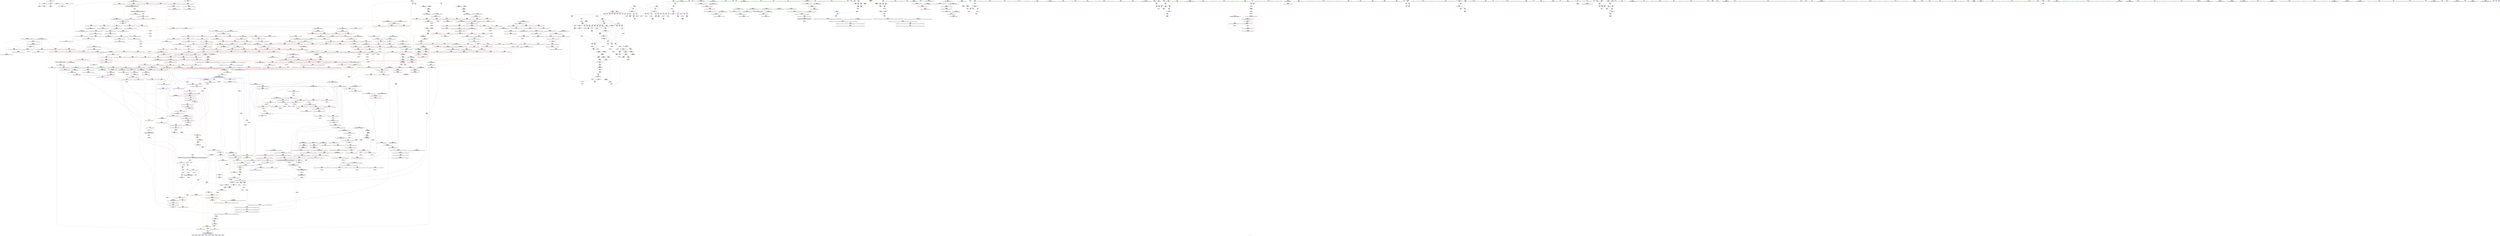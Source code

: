 digraph "SVFG" {
	label="SVFG";

	Node0x56377c964c50 [shape=record,color=grey,label="{NodeID: 0\nNullPtr}"];
	Node0x56377c964c50 -> Node0x56377c9cba20[style=solid];
	Node0x56377c964c50 -> Node0x56377c9e6df0[style=solid];
	Node0x56377cadb8a0 [shape=record,color=black,label="{NodeID: 1882\n1284 = PHI(1277, )\n1st arg _ZSt4swapIdENSt9enable_ifIXsr6__and_ISt6__not_ISt15__is_tuple_likeIT_EESt21is_move_constructibleIS3_ESt18is_move_assignableIS3_EEE5valueEvE4typeERS3_SC_ }"];
	Node0x56377cadb8a0 -> Node0x56377c9d5d90[style=solid];
	Node0x56377c9d2b30 [shape=record,color=blue,label="{NodeID: 775\n771\<--767\n__last.addr\<--__last\n_ZSt11__sort_heapIPdN9__gnu_cxx5__ops15_Iter_less_iterEEvT_S4_RT0_\n}"];
	Node0x56377c9d2b30 -> Node0x56377ca57d60[style=dashed];
	Node0x56377c9eaba0 [shape=record,color=yellow,style=double,label="{NodeID: 1550\n24V_1 = ENCHI(MR_24V_0)\npts\{15 \}\nFun[_ZSt22__move_median_to_firstIPdN9__gnu_cxx5__ops15_Iter_less_iterEEvT_S4_S4_S4_T0_]|{<s0>54|<s1>55|<s2>56|<s3>57|<s4>58|<s5>59|<s6>60|<s7>61|<s8>62|<s9>63|<s10>64}}"];
	Node0x56377c9eaba0:s0 -> Node0x56377ca633f0[style=dashed,color=red];
	Node0x56377c9eaba0:s1 -> Node0x56377ca633f0[style=dashed,color=red];
	Node0x56377c9eaba0:s2 -> Node0x56377ca642e0[style=dashed,color=red];
	Node0x56377c9eaba0:s3 -> Node0x56377ca633f0[style=dashed,color=red];
	Node0x56377c9eaba0:s4 -> Node0x56377ca642e0[style=dashed,color=red];
	Node0x56377c9eaba0:s5 -> Node0x56377ca642e0[style=dashed,color=red];
	Node0x56377c9eaba0:s6 -> Node0x56377ca633f0[style=dashed,color=red];
	Node0x56377c9eaba0:s7 -> Node0x56377ca642e0[style=dashed,color=red];
	Node0x56377c9eaba0:s8 -> Node0x56377ca633f0[style=dashed,color=red];
	Node0x56377c9eaba0:s9 -> Node0x56377ca642e0[style=dashed,color=red];
	Node0x56377c9eaba0:s10 -> Node0x56377ca642e0[style=dashed,color=red];
	Node0x56377c9c9610 [shape=record,color=red,label="{NodeID: 443\n347\<--344\n\<--call57\n_Z5solvev\n}"];
	Node0x56377c9c9610 -> Node0x56377c9e8680[style=solid];
	Node0x56377c9bd740 [shape=record,color=green,label="{NodeID: 111\n610\<--611\nagg.tmp\<--agg.tmp_field_insensitive\n_ZSt22__final_insertion_sortIPdN9__gnu_cxx5__ops15_Iter_less_iterEEvT_S4_T0_\n}"];
	Node0x56377cae7060 [shape=record,color=black,label="{NodeID: 1993\n889 = PHI(754, 793, )\n2nd arg _ZSt10__pop_heapIPdN9__gnu_cxx5__ops15_Iter_less_iterEEvT_S4_S4_RT0_ }"];
	Node0x56377cae7060 -> Node0x56377c9d3760[style=solid];
	Node0x56377c9defd0 [shape=record,color=red,label="{NodeID: 554\n995\<--942\n\<--__first.addr\n_ZSt13__adjust_heapIPdldN9__gnu_cxx5__ops15_Iter_less_iterEEvT_T0_S5_T1_T2_\n}"];
	Node0x56377c9defd0 -> Node0x56377c9d1470[style=solid];
	Node0x56377ca15290 [shape=record,color=grey,label="{NodeID: 1329\n971 = cmp(967, 970, )\n}"];
	Node0x56377c9c1df0 [shape=record,color=green,label="{NodeID: 222\n1421\<--1422\n__result.addr\<--__result.addr_field_insensitive\n_ZSt13move_backwardIPdS0_ET0_T_S2_S1_\n}"];
	Node0x56377c9c1df0 -> Node0x56377c9e4ee0[style=solid];
	Node0x56377c9c1df0 -> Node0x56377c9f2340[style=solid];
	Node0x56377c9e4a00 [shape=record,color=red,label="{NodeID: 665\n1401\<--1385\n\<--__last.addr\n_ZSt26__unguarded_insertion_sortIPdN9__gnu_cxx5__ops15_Iter_less_iterEEvT_S4_T0_\n}"];
	Node0x56377c9e4a00 -> Node0x56377ca14090[style=solid];
	Node0x56377c9cfb80 [shape=record,color=purple,label="{NodeID: 333\n450\<--29\n\<--.str.6\nmain\n}"];
	Node0x56377c9b9690 [shape=record,color=green,label="{NodeID: 1\n7\<--1\n__dso_handle\<--dummyObj\nGlob }"];
	Node0x56377cadb9b0 [shape=record,color=black,label="{NodeID: 1883\n1379 = PHI(633, )\n0th arg _ZSt26__unguarded_insertion_sortIPdN9__gnu_cxx5__ops15_Iter_less_iterEEvT_S4_T0_ }"];
	Node0x56377cadb9b0 -> Node0x56377c9f1e60[style=solid];
	Node0x56377c9d2c00 [shape=record,color=blue,label="{NodeID: 776\n773\<--768\n__comp.addr\<--__comp\n_ZSt11__sort_heapIPdN9__gnu_cxx5__ops15_Iter_less_iterEEvT_S4_RT0_\n}"];
	Node0x56377c9d2c00 -> Node0x56377c9dd360[style=dashed];
	Node0x56377c9c96e0 [shape=record,color=red,label="{NodeID: 444\n395\<--385\n\<--__first.addr\n_ZSt4sortIPdEvT_S1_\n|{<s0>13}}"];
	Node0x56377c9c96e0:s0 -> Node0x56377cae5180[style=solid,color=red];
	Node0x56377c9bd810 [shape=record,color=green,label="{NodeID: 112\n612\<--613\nagg.tmp2\<--agg.tmp2_field_insensitive\n_ZSt22__final_insertion_sortIPdN9__gnu_cxx5__ops15_Iter_less_iterEEvT_S4_T0_\n}"];
	Node0x56377cae71e0 [shape=record,color=black,label="{NodeID: 1994\n890 = PHI(721, 794, )\n3rd arg _ZSt10__pop_heapIPdN9__gnu_cxx5__ops15_Iter_less_iterEEvT_S4_S4_RT0_ }"];
	Node0x56377cae71e0 -> Node0x56377c9d3830[style=solid];
	Node0x56377c9df0a0 [shape=record,color=red,label="{NodeID: 555\n1016\<--942\n\<--__first.addr\n_ZSt13__adjust_heapIPdldN9__gnu_cxx5__ops15_Iter_less_iterEEvT_T0_S5_T1_T2_\n}"];
	Node0x56377c9df0a0 -> Node0x56377c9d1540[style=solid];
	Node0x56377ca15410 [shape=record,color=grey,label="{NodeID: 1330\n284 = cmp(281, 283, )\n}"];
	Node0x56377c9c1ec0 [shape=record,color=green,label="{NodeID: 223\n1428\<--1429\n_ZSt12__miter_baseIPdET_S1_\<--_ZSt12__miter_baseIPdET_S1__field_insensitive\n}"];
	Node0x56377c9e4ad0 [shape=record,color=red,label="{NodeID: 666\n1400\<--1387\n\<--__i\n_ZSt26__unguarded_insertion_sortIPdN9__gnu_cxx5__ops15_Iter_less_iterEEvT_S4_T0_\n}"];
	Node0x56377c9e4ad0 -> Node0x56377ca14090[style=solid];
	Node0x56377c9cfc50 [shape=record,color=purple,label="{NodeID: 334\n461\<--32\n\<--.str.7\nmain\n}"];
	Node0x56377c9b9720 [shape=record,color=green,label="{NodeID: 2\n16\<--1\n.str\<--dummyObj\nGlob }"];
	Node0x56377cadbac0 [shape=record,color=black,label="{NodeID: 1884\n1380 = PHI(634, )\n1st arg _ZSt26__unguarded_insertion_sortIPdN9__gnu_cxx5__ops15_Iter_less_iterEEvT_S4_T0_ }"];
	Node0x56377cadbac0 -> Node0x56377c9f1f30[style=solid];
	Node0x56377c9d2cd0 [shape=record,color=blue,label="{NodeID: 777\n771\<--789\n__last.addr\<--incdec.ptr\n_ZSt11__sort_heapIPdN9__gnu_cxx5__ops15_Iter_less_iterEEvT_S4_RT0_\n}"];
	Node0x56377c9d2cd0 -> Node0x56377c9dd1c0[style=dashed];
	Node0x56377c9d2cd0 -> Node0x56377c9dd290[style=dashed];
	Node0x56377c9d2cd0 -> Node0x56377ca57d60[style=dashed];
	Node0x56377c9c97b0 [shape=record,color=red,label="{NodeID: 445\n396\<--387\n\<--__last.addr\n_ZSt4sortIPdEvT_S1_\n|{<s0>13}}"];
	Node0x56377c9c97b0:s0 -> Node0x56377cae5290[style=solid,color=red];
	Node0x56377c9bd8e0 [shape=record,color=green,label="{NodeID: 113\n614\<--615\nagg.tmp3\<--agg.tmp3_field_insensitive\n_ZSt22__final_insertion_sortIPdN9__gnu_cxx5__ops15_Iter_less_iterEEvT_S4_T0_\n}"];
	Node0x56377c9df170 [shape=record,color=red,label="{NodeID: 556\n1022\<--942\n\<--__first.addr\n_ZSt13__adjust_heapIPdldN9__gnu_cxx5__ops15_Iter_less_iterEEvT_T0_S5_T1_T2_\n}"];
	Node0x56377c9df170 -> Node0x56377c9d1610[style=solid];
	Node0x56377ca15590 [shape=record,color=grey,label="{NodeID: 1331\n419 = cmp(416, 418, )\n}"];
	Node0x56377c9c1fc0 [shape=record,color=green,label="{NodeID: 224\n1434\<--1435\n_ZSt23__copy_move_backward_a2ILb1EPdS0_ET1_T0_S2_S1_\<--_ZSt23__copy_move_backward_a2ILb1EPdS0_ET1_T0_S2_S1__field_insensitive\n}"];
	Node0x56377c9e4ba0 [shape=record,color=red,label="{NodeID: 667\n1404\<--1387\n\<--__i\n_ZSt26__unguarded_insertion_sortIPdN9__gnu_cxx5__ops15_Iter_less_iterEEvT_S4_T0_\n|{<s0>79}}"];
	Node0x56377c9e4ba0:s0 -> Node0x56377cadb580[style=solid,color=red];
	Node0x56377c9cfd20 [shape=record,color=purple,label="{NodeID: 335\n1619\<--34\nllvm.global_ctors_0\<--llvm.global_ctors\nGlob }"];
	Node0x56377c9cfd20 -> Node0x56377c9e6c20[style=solid];
	Node0x56377c9b99d0 [shape=record,color=green,label="{NodeID: 3\n18\<--1\n.str.1\<--dummyObj\nGlob }"];
	Node0x56377cadbc00 [shape=record,color=black,label="{NodeID: 1885\n936 = PHI(848, 916, )\n0th arg _ZSt13__adjust_heapIPdldN9__gnu_cxx5__ops15_Iter_less_iterEEvT_T0_S5_T1_T2_ }"];
	Node0x56377cadbc00 -> Node0x56377c9d3b70[style=solid];
	Node0x56377c9d2da0 [shape=record,color=blue,label="{NodeID: 778\n802\<--799\n__first.addr\<--__first\n_ZSt11__make_heapIPdN9__gnu_cxx5__ops15_Iter_less_iterEEvT_S4_RT0_\n}"];
	Node0x56377c9d2da0 -> Node0x56377c9dd430[style=dashed];
	Node0x56377c9d2da0 -> Node0x56377c9dd500[style=dashed];
	Node0x56377c9d2da0 -> Node0x56377c9dd5d0[style=dashed];
	Node0x56377c9d2da0 -> Node0x56377c9dd6a0[style=dashed];
	Node0x56377c9c9880 [shape=record,color=red,label="{NodeID: 446\n427\<--407\n\<--retval\n_ZSt3maxIiERKT_S2_S2_\n}"];
	Node0x56377c9c9880 -> Node0x56377c9ccc60[style=solid];
	Node0x56377c9bd9b0 [shape=record,color=green,label="{NodeID: 114\n630\<--631\n_ZSt16__insertion_sortIPdN9__gnu_cxx5__ops15_Iter_less_iterEEvT_S4_T0_\<--_ZSt16__insertion_sortIPdN9__gnu_cxx5__ops15_Iter_less_iterEEvT_S4_T0__field_insensitive\n}"];
	Node0x56377c9df240 [shape=record,color=red,label="{NodeID: 557\n1036\<--942\n\<--__first.addr\n_ZSt13__adjust_heapIPdldN9__gnu_cxx5__ops15_Iter_less_iterEEvT_T0_S5_T1_T2_\n|{<s0>50}}"];
	Node0x56377c9df240:s0 -> Node0x56377cada6c0[style=solid,color=red];
	Node0x56377ca15710 [shape=record,color=grey,label="{NodeID: 1332\n300 = cmp(298, 299, )\n}"];
	Node0x56377c9c20c0 [shape=record,color=green,label="{NodeID: 225\n1439\<--1440\n__comp\<--__comp_field_insensitive\n_ZSt25__unguarded_linear_insertIPdN9__gnu_cxx5__ops14_Val_less_iterEEvT_T0_\n|{<s0>84}}"];
	Node0x56377c9c20c0:s0 -> Node0x56377cae6310[style=solid,color=red];
	Node0x56377c9e4c70 [shape=record,color=red,label="{NodeID: 668\n1408\<--1387\n\<--__i\n_ZSt26__unguarded_insertion_sortIPdN9__gnu_cxx5__ops15_Iter_less_iterEEvT_S4_T0_\n}"];
	Node0x56377c9e4c70 -> Node0x56377c9d0b80[style=solid];
	Node0x56377ca63c60 [shape=record,color=yellow,style=double,label="{NodeID: 1443\n32V_1 = ENCHI(MR_32V_0)\npts\{179 \}\nFun[_ZSt3maxIiERKT_S2_S2_]}"];
	Node0x56377ca63c60 -> Node0x56377c9c9c90[style=dashed];
	Node0x56377c9cfe20 [shape=record,color=purple,label="{NodeID: 336\n1620\<--34\nllvm.global_ctors_1\<--llvm.global_ctors\nGlob }"];
	Node0x56377c9cfe20 -> Node0x56377c9e6cf0[style=solid];
	Node0x56377c9b9a60 [shape=record,color=green,label="{NodeID: 4\n20\<--1\n.str.2\<--dummyObj\nGlob }"];
	Node0x56377cadbe10 [shape=record,color=black,label="{NodeID: 1886\n937 = PHI(849, 559, )\n1st arg _ZSt13__adjust_heapIPdldN9__gnu_cxx5__ops15_Iter_less_iterEEvT_T0_S5_T1_T2_ }"];
	Node0x56377cadbe10 -> Node0x56377c9d3c40[style=solid];
	Node0x56377c9d2e70 [shape=record,color=blue,label="{NodeID: 779\n804\<--800\n__last.addr\<--__last\n_ZSt11__make_heapIPdN9__gnu_cxx5__ops15_Iter_less_iterEEvT_S4_RT0_\n}"];
	Node0x56377c9d2e70 -> Node0x56377c9dd770[style=dashed];
	Node0x56377c9d2e70 -> Node0x56377c9dd840[style=dashed];
	Node0x56377c9eaf20 [shape=record,color=yellow,style=double,label="{NodeID: 1554\n24V_1 = ENCHI(MR_24V_0)\npts\{15 \}\nFun[_ZSt23__copy_move_backward_a2ILb1EPdS0_ET1_T0_S2_S1_]|{<s0>90}}"];
	Node0x56377c9eaf20:s0 -> Node0x56377c9eb2d0[style=dashed,color=red];
	Node0x56377c9c9950 [shape=record,color=red,label="{NodeID: 447\n415\<--409\n\<--__a.addr\n_ZSt3maxIiERKT_S2_S2_\n}"];
	Node0x56377c9c9950 -> Node0x56377c9c9c90[style=solid];
	Node0x56377c9c24f0 [shape=record,color=green,label="{NodeID: 115\n636\<--637\n_ZSt26__unguarded_insertion_sortIPdN9__gnu_cxx5__ops15_Iter_less_iterEEvT_S4_T0_\<--_ZSt26__unguarded_insertion_sortIPdN9__gnu_cxx5__ops15_Iter_less_iterEEvT_S4_T0__field_insensitive\n}"];
	Node0x56377c9df310 [shape=record,color=red,label="{NodeID: 558\n962\<--944\n\<--__holeIndex.addr\n_ZSt13__adjust_heapIPdldN9__gnu_cxx5__ops15_Iter_less_iterEEvT_T0_S5_T1_T2_\n}"];
	Node0x56377c9df310 -> Node0x56377c9d3eb0[style=solid];
	Node0x56377ca15890 [shape=record,color=grey,label="{NodeID: 1333\n1333 = cmp(1331, 1332, )\n}"];
	Node0x56377c9c2190 [shape=record,color=green,label="{NodeID: 226\n1441\<--1442\n__last.addr\<--__last.addr_field_insensitive\n_ZSt25__unguarded_linear_insertIPdN9__gnu_cxx5__ops14_Val_less_iterEEvT_T0_\n}"];
	Node0x56377c9c2190 -> Node0x56377c9e4fb0[style=solid];
	Node0x56377c9c2190 -> Node0x56377c9e5080[style=solid];
	Node0x56377c9c2190 -> Node0x56377c9e5150[style=solid];
	Node0x56377c9c2190 -> Node0x56377c9e5220[style=solid];
	Node0x56377c9c2190 -> Node0x56377c9f2410[style=solid];
	Node0x56377c9c2190 -> Node0x56377c9f2820[style=solid];
	Node0x56377c9e4d40 [shape=record,color=red,label="{NodeID: 669\n1426\<--1417\n\<--__first.addr\n_ZSt13move_backwardIPdS0_ET0_T_S2_S1_\n|{<s0>80}}"];
	Node0x56377c9e4d40:s0 -> Node0x56377cacedc0[style=solid,color=red];
	Node0x56377ca63d70 [shape=record,color=yellow,style=double,label="{NodeID: 1444\n44V_1 = ENCHI(MR_44V_0)\npts\{191 \}\nFun[_ZSt3maxIiERKT_S2_S2_]}"];
	Node0x56377ca63d70 -> Node0x56377c9c9d60[style=dashed];
	Node0x56377c9cff20 [shape=record,color=purple,label="{NodeID: 337\n1621\<--34\nllvm.global_ctors_2\<--llvm.global_ctors\nGlob }"];
	Node0x56377c9cff20 -> Node0x56377c9e6df0[style=solid];
	Node0x56377c9b9af0 [shape=record,color=green,label="{NodeID: 5\n22\<--1\n.str.3\<--dummyObj\nGlob }"];
	Node0x56377cadbf90 [shape=record,color=black,label="{NodeID: 1887\n938 = PHI(850, 922, )\n2nd arg _ZSt13__adjust_heapIPdldN9__gnu_cxx5__ops15_Iter_less_iterEEvT_T0_S5_T1_T2_ }"];
	Node0x56377cadbf90 -> Node0x56377c9d3d10[style=solid];
	Node0x56377c9d2f40 [shape=record,color=blue,label="{NodeID: 780\n806\<--801\n__comp.addr\<--__comp\n_ZSt11__make_heapIPdN9__gnu_cxx5__ops15_Iter_less_iterEEvT_S4_RT0_\n}"];
	Node0x56377c9d2f40 -> Node0x56377c9dd910[style=dashed];
	Node0x56377c9c9a20 [shape=record,color=red,label="{NodeID: 448\n424\<--409\n\<--__a.addr\n_ZSt3maxIiERKT_S2_S2_\n}"];
	Node0x56377c9c9a20 -> Node0x56377c9e8dd0[style=solid];
	Node0x56377c9c25f0 [shape=record,color=green,label="{NodeID: 116\n648\<--649\n__comp\<--__comp_field_insensitive\n_ZSt14__partial_sortIPdN9__gnu_cxx5__ops15_Iter_less_iterEEvT_S4_S4_T0_\n|{<s0>30}}"];
	Node0x56377c9c25f0:s0 -> Node0x56377cadd100[style=solid,color=red];
	Node0x56377c9df3e0 [shape=record,color=red,label="{NodeID: 559\n964\<--944\n\<--__holeIndex.addr\n_ZSt13__adjust_heapIPdldN9__gnu_cxx5__ops15_Iter_less_iterEEvT_T0_S5_T1_T2_\n}"];
	Node0x56377c9df3e0 -> Node0x56377c9d3f80[style=solid];
	Node0x56377ca15a10 [shape=record,color=grey,label="{NodeID: 1334\n1004 = cmp(1003, 559, )\n}"];
	Node0x56377c9c2260 [shape=record,color=green,label="{NodeID: 227\n1443\<--1444\n__val\<--__val_field_insensitive\n_ZSt25__unguarded_linear_insertIPdN9__gnu_cxx5__ops14_Val_less_iterEEvT_T0_\n|{|<s1>84|<s2>86}}"];
	Node0x56377c9c2260 -> Node0x56377c9f24e0[style=solid];
	Node0x56377c9c2260:s1 -> Node0x56377cae6420[style=solid,color=red];
	Node0x56377c9c2260:s2 -> Node0x56377cadd430[style=solid,color=red];
	Node0x56377c9e4e10 [shape=record,color=red,label="{NodeID: 670\n1430\<--1419\n\<--__last.addr\n_ZSt13move_backwardIPdS0_ET0_T_S2_S1_\n|{<s0>81}}"];
	Node0x56377c9e4e10:s0 -> Node0x56377cacedc0[style=solid,color=red];
	Node0x56377c9d0020 [shape=record,color=purple,label="{NodeID: 338\n628\<--627\nadd.ptr\<--\n_ZSt22__final_insertion_sortIPdN9__gnu_cxx5__ops15_Iter_less_iterEEvT_S4_T0_\n|{<s0>26}}"];
	Node0x56377c9d0020:s0 -> Node0x56377cada130[style=solid,color=red];
	Node0x56377c9b9b80 [shape=record,color=green,label="{NodeID: 6\n24\<--1\n.str.4\<--dummyObj\nGlob }"];
	Node0x56377cadc110 [shape=record,color=black,label="{NodeID: 1888\n939 = PHI(852, 924, )\n3rd arg _ZSt13__adjust_heapIPdldN9__gnu_cxx5__ops15_Iter_less_iterEEvT_T0_S5_T1_T2_ }"];
	Node0x56377cadc110 -> Node0x56377c9d3de0[style=solid];
	Node0x56377c9d3010 [shape=record,color=blue,label="{NodeID: 781\n808\<--833\n__len\<--sub.ptr.div4\n_ZSt11__make_heapIPdN9__gnu_cxx5__ops15_Iter_less_iterEEvT_S4_RT0_\n}"];
	Node0x56377c9d3010 -> Node0x56377c9dd9e0[style=dashed];
	Node0x56377c9d3010 -> Node0x56377c9ddab0[style=dashed];
	Node0x56377c9d3010 -> Node0x56377ca4b440[style=dashed];
	Node0x56377c9c9af0 [shape=record,color=red,label="{NodeID: 449\n417\<--411\n\<--__b.addr\n_ZSt3maxIiERKT_S2_S2_\n}"];
	Node0x56377c9c9af0 -> Node0x56377c9c9d60[style=solid];
	Node0x56377c9c26c0 [shape=record,color=green,label="{NodeID: 117\n650\<--651\n__first.addr\<--__first.addr_field_insensitive\n_ZSt14__partial_sortIPdN9__gnu_cxx5__ops15_Iter_less_iterEEvT_S4_S4_T0_\n}"];
	Node0x56377c9c26c0 -> Node0x56377c9db960[style=solid];
	Node0x56377c9c26c0 -> Node0x56377c9dba30[style=solid];
	Node0x56377c9c26c0 -> Node0x56377c9e9a00[style=solid];
	Node0x56377c9df4b0 [shape=record,color=red,label="{NodeID: 560\n996\<--944\n\<--__holeIndex.addr\n_ZSt13__adjust_heapIPdldN9__gnu_cxx5__ops15_Iter_less_iterEEvT_T0_S5_T1_T2_\n}"];
	Node0x56377ca15b90 [shape=record,color=grey,label="{NodeID: 1335\n1010 = cmp(1006, 1009, )\n}"];
	Node0x56377c9c2330 [shape=record,color=green,label="{NodeID: 228\n1445\<--1446\n__next\<--__next_field_insensitive\n_ZSt25__unguarded_linear_insertIPdN9__gnu_cxx5__ops14_Val_less_iterEEvT_T0_\n}"];
	Node0x56377c9c2330 -> Node0x56377c9e52f0[style=solid];
	Node0x56377c9c2330 -> Node0x56377c9e53c0[style=solid];
	Node0x56377c9c2330 -> Node0x56377c9e5490[style=solid];
	Node0x56377c9c2330 -> Node0x56377c9e5560[style=solid];
	Node0x56377c9c2330 -> Node0x56377c9e5630[style=solid];
	Node0x56377c9c2330 -> Node0x56377c9f25b0[style=solid];
	Node0x56377c9c2330 -> Node0x56377c9f2680[style=solid];
	Node0x56377c9c2330 -> Node0x56377c9f28f0[style=solid];
	Node0x56377c9e4ee0 [shape=record,color=red,label="{NodeID: 671\n1432\<--1421\n\<--__result.addr\n_ZSt13move_backwardIPdS0_ET0_T_S2_S1_\n|{<s0>82}}"];
	Node0x56377c9e4ee0:s0 -> Node0x56377cae5a00[style=solid,color=red];
	Node0x56377c9d00f0 [shape=record,color=purple,label="{NodeID: 339\n633\<--632\nadd.ptr1\<--\n_ZSt22__final_insertion_sortIPdN9__gnu_cxx5__ops15_Iter_less_iterEEvT_S4_T0_\n|{<s0>27}}"];
	Node0x56377c9d00f0:s0 -> Node0x56377cadb9b0[style=solid,color=red];
	Node0x56377c9ba3c0 [shape=record,color=green,label="{NodeID: 7\n26\<--1\nstdin\<--dummyObj\nGlob }"];
	Node0x56377cadc290 [shape=record,color=black,label="{NodeID: 1889\n151 = PHI(124, )\n0th arg _ZSt5atan2IiiEN9__gnu_cxx11__promote_2IT_T0_NS0_9__promoteIS2_Xsr3std12__is_integerIS2_EE7__valueEE6__typeENS4_IS3_Xsr3std12__is_integerIS3_EE7__valueEE6__typeEE6__typeES2_S3_ }"];
	Node0x56377cadc290 -> Node0x56377c9e78b0[style=solid];
	Node0x56377c9d30e0 [shape=record,color=blue,label="{NodeID: 782\n810\<--837\n__parent\<--div\n_ZSt11__make_heapIPdN9__gnu_cxx5__ops15_Iter_less_iterEEvT_S4_RT0_\n}"];
	Node0x56377c9d30e0 -> Node0x56377c9ddb80[style=dashed];
	Node0x56377c9d30e0 -> Node0x56377c9ddc50[style=dashed];
	Node0x56377c9d30e0 -> Node0x56377c9ddd20[style=dashed];
	Node0x56377c9d30e0 -> Node0x56377c9dddf0[style=dashed];
	Node0x56377c9d30e0 -> Node0x56377c9d3280[style=dashed];
	Node0x56377c9d30e0 -> Node0x56377ca4b940[style=dashed];
	Node0x56377c9c9bc0 [shape=record,color=red,label="{NodeID: 450\n421\<--411\n\<--__b.addr\n_ZSt3maxIiERKT_S2_S2_\n}"];
	Node0x56377c9c9bc0 -> Node0x56377c9e8d00[style=solid];
	Node0x56377c9c2790 [shape=record,color=green,label="{NodeID: 118\n652\<--653\n__middle.addr\<--__middle.addr_field_insensitive\n_ZSt14__partial_sortIPdN9__gnu_cxx5__ops15_Iter_less_iterEEvT_S4_S4_T0_\n}"];
	Node0x56377c9c2790 -> Node0x56377c9dbb00[style=solid];
	Node0x56377c9c2790 -> Node0x56377c9dbbd0[style=solid];
	Node0x56377c9c2790 -> Node0x56377c9e9ad0[style=solid];
	Node0x56377c9df580 [shape=record,color=red,label="{NodeID: 561\n1023\<--944\n\<--__holeIndex.addr\n_ZSt13__adjust_heapIPdldN9__gnu_cxx5__ops15_Iter_less_iterEEvT_T0_S5_T1_T2_\n}"];
	Node0x56377ca15d10 [shape=record,color=grey,label="{NodeID: 1336\n1256 = cmp(1254, 1255, )\n}"];
	Node0x56377c9c2400 [shape=record,color=green,label="{NodeID: 229\n1460\<--1461\n_ZNK9__gnu_cxx5__ops14_Val_less_iterclIdPdEEbRT_T0_\<--_ZNK9__gnu_cxx5__ops14_Val_less_iterclIdPdEEbRT_T0__field_insensitive\n}"];
	Node0x56377c9e4fb0 [shape=record,color=red,label="{NodeID: 672\n1448\<--1441\n\<--__last.addr\n_ZSt25__unguarded_linear_insertIPdN9__gnu_cxx5__ops14_Val_less_iterEEvT_T0_\n|{<s0>83}}"];
	Node0x56377c9e4fb0:s0 -> Node0x56377cadd430[style=solid,color=red];
	Node0x56377c9d01c0 [shape=record,color=purple,label="{NodeID: 340\n702\<--701\nadd.ptr1\<--\n_ZSt27__unguarded_partition_pivotIPdN9__gnu_cxx5__ops15_Iter_less_iterEET_S4_S4_T0_\n|{<s0>31}}"];
	Node0x56377c9d01c0:s0 -> Node0x56377cae54b0[style=solid,color=red];
	Node0x56377c9ba450 [shape=record,color=green,label="{NodeID: 8\n27\<--1\n.str.5\<--dummyObj\nGlob }"];
	Node0x56377cadc3a0 [shape=record,color=black,label="{NodeID: 1890\n152 = PHI(125, )\n1st arg _ZSt5atan2IiiEN9__gnu_cxx11__promote_2IT_T0_NS0_9__promoteIS2_Xsr3std12__is_integerIS2_EE7__valueEE6__typeENS4_IS3_Xsr3std12__is_integerIS3_EE7__valueEE6__typeEE6__typeES2_S3_ }"];
	Node0x56377cadc3a0 -> Node0x56377c9e7980[style=solid];
	Node0x56377c9d31b0 [shape=record,color=blue,label="{NodeID: 783\n812\<--846\n__value\<--\n_ZSt11__make_heapIPdN9__gnu_cxx5__ops15_Iter_less_iterEEvT_S4_RT0_\n}"];
	Node0x56377c9d31b0 -> Node0x56377c9ddec0[style=dashed];
	Node0x56377c9d31b0 -> Node0x56377c9ddf90[style=dashed];
	Node0x56377c9d31b0 -> Node0x56377c9d31b0[style=dashed];
	Node0x56377c9d31b0 -> Node0x56377ca4be40[style=dashed];
	Node0x56377c9eb2d0 [shape=record,color=yellow,style=double,label="{NodeID: 1558\n24V_1 = ENCHI(MR_24V_0)\npts\{15 \}\nFun[_ZSt22__copy_move_backward_aILb1EPdS0_ET1_T0_S2_S1_]|{<s0>91|<s1>91|<s2>91}}"];
	Node0x56377c9eb2d0:s0 -> Node0x56377c9e6b50[style=dashed,color=red];
	Node0x56377c9eb2d0:s1 -> Node0x56377c9f3520[style=dashed,color=red];
	Node0x56377c9eb2d0:s2 -> Node0x56377ca51e60[style=dashed,color=red];
	Node0x56377c9c9c90 [shape=record,color=red,label="{NodeID: 451\n416\<--415\n\<--\n_ZSt3maxIiERKT_S2_S2_\n}"];
	Node0x56377c9c9c90 -> Node0x56377ca15590[style=solid];
	Node0x56377c9c2860 [shape=record,color=green,label="{NodeID: 119\n654\<--655\n__last.addr\<--__last.addr_field_insensitive\n_ZSt14__partial_sortIPdN9__gnu_cxx5__ops15_Iter_less_iterEEvT_S4_S4_T0_\n}"];
	Node0x56377c9c2860 -> Node0x56377c9dbca0[style=solid];
	Node0x56377c9c2860 -> Node0x56377c9e9ba0[style=solid];
	Node0x56377c9df650 [shape=record,color=red,label="{NodeID: 562\n1037\<--944\n\<--__holeIndex.addr\n_ZSt13__adjust_heapIPdldN9__gnu_cxx5__ops15_Iter_less_iterEEvT_T0_S5_T1_T2_\n|{<s0>50}}"];
	Node0x56377c9df650:s0 -> Node0x56377cada7d0[style=solid,color=red];
	Node0x56377ca15e90 [shape=record,color=grey,label="{NodeID: 1337\n256 = cmp(254, 255, )\n}"];
	Node0x56377ca15e90 -> Node0x56377c9cc6b0[style=solid];
	Node0x56377c9ca680 [shape=record,color=green,label="{NodeID: 230\n1480\<--1481\nretval\<--retval_field_insensitive\n_ZN9__gnu_cxx5__ops15__val_comp_iterENS0_15_Iter_less_iterE\n}"];
	Node0x56377c9e5080 [shape=record,color=red,label="{NodeID: 673\n1452\<--1441\n\<--__last.addr\n_ZSt25__unguarded_linear_insertIPdN9__gnu_cxx5__ops14_Val_less_iterEEvT_T0_\n}"];
	Node0x56377c9e5080 -> Node0x56377c9f25b0[style=solid];
	Node0x56377c9d0290 [shape=record,color=purple,label="{NodeID: 341\n705\<--704\nadd.ptr2\<--\n_ZSt27__unguarded_partition_pivotIPdN9__gnu_cxx5__ops15_Iter_less_iterEET_S4_S4_T0_\n|{<s0>31}}"];
	Node0x56377c9d0290:s0 -> Node0x56377cae56d0[style=solid,color=red];
	Node0x56377c9ba4e0 [shape=record,color=green,label="{NodeID: 9\n29\<--1\n.str.6\<--dummyObj\nGlob }"];
	Node0x56377cadc4b0 [shape=record,color=black,label="{NodeID: 1891\n1128 = PHI(1093, )\n0th arg _ZNK9__gnu_cxx5__ops14_Iter_less_valclIPddEEbT_RT0_ }"];
	Node0x56377cadc4b0 -> Node0x56377c9d4fc0[style=solid];
	Node0x56377c9d3280 [shape=record,color=blue,label="{NodeID: 784\n810\<--862\n__parent\<--dec\n_ZSt11__make_heapIPdN9__gnu_cxx5__ops15_Iter_less_iterEEvT_S4_RT0_\n}"];
	Node0x56377c9d3280 -> Node0x56377c9ddb80[style=dashed];
	Node0x56377c9d3280 -> Node0x56377c9ddc50[style=dashed];
	Node0x56377c9d3280 -> Node0x56377c9ddd20[style=dashed];
	Node0x56377c9d3280 -> Node0x56377c9dddf0[style=dashed];
	Node0x56377c9d3280 -> Node0x56377c9d3280[style=dashed];
	Node0x56377c9d3280 -> Node0x56377ca4b940[style=dashed];
	Node0x56377c9c9d60 [shape=record,color=red,label="{NodeID: 452\n418\<--417\n\<--\n_ZSt3maxIiERKT_S2_S2_\n}"];
	Node0x56377c9c9d60 -> Node0x56377ca15590[style=solid];
	Node0x56377c9c2930 [shape=record,color=green,label="{NodeID: 120\n656\<--657\nagg.tmp\<--agg.tmp_field_insensitive\n_ZSt14__partial_sortIPdN9__gnu_cxx5__ops15_Iter_less_iterEEvT_S4_S4_T0_\n}"];
	Node0x56377c9df720 [shape=record,color=red,label="{NodeID: 563\n968\<--946\n\<--__len.addr\n_ZSt13__adjust_heapIPdldN9__gnu_cxx5__ops15_Iter_less_iterEEvT_T0_S5_T1_T2_\n}"];
	Node0x56377c9df720 -> Node0x56377ca10310[style=solid];
	Node0x56377ca16010 [shape=record,color=grey,label="{NodeID: 1338\n318 = cmp(311, 317, )\n}"];
	Node0x56377c9ca750 [shape=record,color=green,label="{NodeID: 231\n1482\<--1483\n\<--field_insensitive\n_ZN9__gnu_cxx5__ops15__val_comp_iterENS0_15_Iter_less_iterE\n}"];
	Node0x56377c9e5150 [shape=record,color=red,label="{NodeID: 674\n1466\<--1441\n\<--__last.addr\n_ZSt25__unguarded_linear_insertIPdN9__gnu_cxx5__ops14_Val_less_iterEEvT_T0_\n}"];
	Node0x56377c9e5150 -> Node0x56377c9f2750[style=solid];
	Node0x56377c9d0360 [shape=record,color=purple,label="{NodeID: 342\n710\<--709\nadd.ptr3\<--\n_ZSt27__unguarded_partition_pivotIPdN9__gnu_cxx5__ops15_Iter_less_iterEET_S4_S4_T0_\n|{<s0>32}}"];
	Node0x56377c9d0360:s0 -> Node0x56377cae6970[style=solid,color=red];
	Node0x56377c9ba570 [shape=record,color=green,label="{NodeID: 10\n31\<--1\nstdout\<--dummyObj\nGlob }"];
	Node0x56377cadc5c0 [shape=record,color=black,label="{NodeID: 1892\n1129 = PHI(1096, )\n1st arg _ZNK9__gnu_cxx5__ops14_Iter_less_valclIPddEEbT_RT0_ }"];
	Node0x56377cadc5c0 -> Node0x56377c9d5090[style=solid];
	Node0x56377c9d3350 [shape=record,color=blue,label="{NodeID: 785\n870\<--867\nthis.addr\<--this\n_ZNK9__gnu_cxx5__ops15_Iter_less_iterclIPdS3_EEbT_T0_\n}"];
	Node0x56377c9d3350 -> Node0x56377c9de060[style=dashed];
	Node0x56377c9c9e30 [shape=record,color=red,label="{NodeID: 453\n457\<--437\n\<--t\nmain\n}"];
	Node0x56377c9c9e30 -> Node0x56377ca14e10[style=solid];
	Node0x56377c9c2a00 [shape=record,color=green,label="{NodeID: 121\n665\<--666\n_ZSt13__heap_selectIPdN9__gnu_cxx5__ops15_Iter_less_iterEEvT_S4_S4_T0_\<--_ZSt13__heap_selectIPdN9__gnu_cxx5__ops15_Iter_less_iterEEvT_S4_S4_T0__field_insensitive\n}"];
	Node0x56377c9df7f0 [shape=record,color=red,label="{NodeID: 564\n1002\<--946\n\<--__len.addr\n_ZSt13__adjust_heapIPdldN9__gnu_cxx5__ops15_Iter_less_iterEEvT_T0_S5_T1_T2_\n}"];
	Node0x56377c9df7f0 -> Node0x56377ca11090[style=solid];
	Node0x56377ca16190 [shape=record,color=grey,label="{NodeID: 1339\n1570 = cmp(1569, 559, )\n}"];
	Node0x56377c9ca820 [shape=record,color=green,label="{NodeID: 232\n1489\<--1490\n__first.addr\<--__first.addr_field_insensitive\n_ZSt23__copy_move_backward_a2ILb1EPdS0_ET1_T0_S2_S1_\n}"];
	Node0x56377c9ca820 -> Node0x56377c9e5970[style=solid];
	Node0x56377c9ca820 -> Node0x56377c9f2a90[style=solid];
	Node0x56377c9e5220 [shape=record,color=red,label="{NodeID: 675\n1476\<--1441\n\<--__last.addr\n_ZSt25__unguarded_linear_insertIPdN9__gnu_cxx5__ops14_Val_less_iterEEvT_T0_\n}"];
	Node0x56377c9e5220 -> Node0x56377c9f29c0[style=solid];
	Node0x56377ca642e0 [shape=record,color=yellow,style=double,label="{NodeID: 1450\n24V_1 = ENCHI(MR_24V_0)\npts\{15 \}\nFun[_ZSt9iter_swapIPdS0_EvT_T0_]|{<s0>68|<s1>68|<s2>68}}"];
	Node0x56377ca642e0:s0 -> Node0x56377c9e39c0[style=dashed,color=red];
	Node0x56377ca642e0:s1 -> Node0x56377c9e3a90[style=dashed,color=red];
	Node0x56377ca642e0:s2 -> Node0x56377c9d5f30[style=dashed,color=red];
	Node0x56377c9d0430 [shape=record,color=purple,label="{NodeID: 343\n761\<--760\nincdec.ptr\<--\n_ZSt13__heap_selectIPdN9__gnu_cxx5__ops15_Iter_less_iterEEvT_S4_S4_T0_\n}"];
	Node0x56377c9d0430 -> Node0x56377c9d2990[style=solid];
	Node0x56377c9ba670 [shape=record,color=green,label="{NodeID: 11\n32\<--1\n.str.7\<--dummyObj\nGlob }"];
	Node0x56377cadc700 [shape=record,color=black,label="{NodeID: 1893\n1130 = PHI(1073, )\n2nd arg _ZNK9__gnu_cxx5__ops14_Iter_less_valclIPddEEbT_RT0_ }"];
	Node0x56377cadc700 -> Node0x56377c9d5160[style=solid];
	Node0x56377c9d3420 [shape=record,color=blue,label="{NodeID: 786\n872\<--868\n__it1.addr\<--__it1\n_ZNK9__gnu_cxx5__ops15_Iter_less_iterclIPdS3_EEbT_T0_\n}"];
	Node0x56377c9d3420 -> Node0x56377c9de130[style=dashed];
	Node0x56377c9c9f00 [shape=record,color=red,label="{NodeID: 454\n456\<--439\n\<--i\nmain\n}"];
	Node0x56377c9c9f00 -> Node0x56377ca14e10[style=solid];
	Node0x56377c9c2b00 [shape=record,color=green,label="{NodeID: 122\n670\<--671\n_ZSt11__sort_heapIPdN9__gnu_cxx5__ops15_Iter_less_iterEEvT_S4_RT0_\<--_ZSt11__sort_heapIPdN9__gnu_cxx5__ops15_Iter_less_iterEEvT_S4_RT0__field_insensitive\n}"];
	Node0x56377c9df8c0 [shape=record,color=red,label="{NodeID: 565\n1007\<--946\n\<--__len.addr\n_ZSt13__adjust_heapIPdldN9__gnu_cxx5__ops15_Iter_less_iterEEvT_T0_S5_T1_T2_\n}"];
	Node0x56377c9df8c0 -> Node0x56377ca11510[style=solid];
	Node0x56377ca16310 [shape=record,color=grey,label="{NodeID: 1340\n884 = cmp(881, 883, )\n}"];
	Node0x56377ca16310 -> Node0x56377c9cdd70[style=solid];
	Node0x56377c9ca8f0 [shape=record,color=green,label="{NodeID: 233\n1491\<--1492\n__last.addr\<--__last.addr_field_insensitive\n_ZSt23__copy_move_backward_a2ILb1EPdS0_ET1_T0_S2_S1_\n}"];
	Node0x56377c9ca8f0 -> Node0x56377c9e5a40[style=solid];
	Node0x56377c9ca8f0 -> Node0x56377c9f2b60[style=solid];
	Node0x56377c9e52f0 [shape=record,color=red,label="{NodeID: 676\n1454\<--1445\n\<--__next\n_ZSt25__unguarded_linear_insertIPdN9__gnu_cxx5__ops14_Val_less_iterEEvT_T0_\n}"];
	Node0x56377c9e52f0 -> Node0x56377c9d0c50[style=solid];
	Node0x56377c9d0500 [shape=record,color=purple,label="{NodeID: 344\n789\<--788\nincdec.ptr\<--\n_ZSt11__sort_heapIPdN9__gnu_cxx5__ops15_Iter_less_iterEEvT_S4_RT0_\n}"];
	Node0x56377c9d0500 -> Node0x56377c9d2cd0[style=solid];
	Node0x56377c9ba770 [shape=record,color=green,label="{NodeID: 12\n35\<--1\n\<--dummyObj\nCan only get source location for instruction, argument, global var or function.}"];
	Node0x56377cadc840 [shape=record,color=black,label="{NodeID: 1894\n799 = PHI(734, )\n0th arg _ZSt11__make_heapIPdN9__gnu_cxx5__ops15_Iter_less_iterEEvT_S4_RT0_ }"];
	Node0x56377cadc840 -> Node0x56377c9d2da0[style=solid];
	Node0x56377c9d34f0 [shape=record,color=blue,label="{NodeID: 787\n874\<--869\n__it2.addr\<--__it2\n_ZNK9__gnu_cxx5__ops15_Iter_less_iterclIPdS3_EEbT_T0_\n}"];
	Node0x56377c9d34f0 -> Node0x56377c9de200[style=dashed];
	Node0x56377c9c9fd0 [shape=record,color=red,label="{NodeID: 455\n460\<--439\n\<--i\nmain\n}"];
	Node0x56377c9c2c00 [shape=record,color=green,label="{NodeID: 123\n676\<--677\n__comp\<--__comp_field_insensitive\n_ZSt27__unguarded_partition_pivotIPdN9__gnu_cxx5__ops15_Iter_less_iterEET_S4_S4_T0_\n}"];
	Node0x56377c9df990 [shape=record,color=red,label="{NodeID: 566\n1038\<--950\n\<--__topIndex\n_ZSt13__adjust_heapIPdldN9__gnu_cxx5__ops15_Iter_less_iterEEvT_T0_S5_T1_T2_\n|{<s0>50}}"];
	Node0x56377c9df990:s0 -> Node0x56377cada8e0[style=solid,color=red];
	Node0x56377ca16490 [shape=record,color=grey,label="{NodeID: 1341\n201 = cmp(199, 200, )\n}"];
	Node0x56377c9ca9c0 [shape=record,color=green,label="{NodeID: 234\n1493\<--1494\n__result.addr\<--__result.addr_field_insensitive\n_ZSt23__copy_move_backward_a2ILb1EPdS0_ET1_T0_S2_S1_\n}"];
	Node0x56377c9ca9c0 -> Node0x56377c9e5b10[style=solid];
	Node0x56377c9ca9c0 -> Node0x56377c9f2c30[style=solid];
	Node0x56377c9e53c0 [shape=record,color=red,label="{NodeID: 677\n1458\<--1445\n\<--__next\n_ZSt25__unguarded_linear_insertIPdN9__gnu_cxx5__ops14_Val_less_iterEEvT_T0_\n|{<s0>84}}"];
	Node0x56377c9e53c0:s0 -> Node0x56377cae6530[style=solid,color=red];
	Node0x56377c9d05d0 [shape=record,color=purple,label="{NodeID: 345\n1239\<--1238\nincdec.ptr\<--\n_ZSt21__unguarded_partitionIPdN9__gnu_cxx5__ops15_Iter_less_iterEET_S4_S4_S4_T0_\n}"];
	Node0x56377c9d05d0 -> Node0x56377c9d57e0[style=solid];
	Node0x56377c9ba870 [shape=record,color=green,label="{NodeID: 13\n130\<--1\n\<--dummyObj\nCan only get source location for instruction, argument, global var or function.}"];
	Node0x56377cadc980 [shape=record,color=black,label="{NodeID: 1895\n800 = PHI(735, )\n1st arg _ZSt11__make_heapIPdN9__gnu_cxx5__ops15_Iter_less_iterEEvT_S4_RT0_ }"];
	Node0x56377cadc980 -> Node0x56377c9d2e70[style=solid];
	Node0x56377c9d35c0 [shape=record,color=blue,label="{NodeID: 788\n891\<--887\n__first.addr\<--__first\n_ZSt10__pop_heapIPdN9__gnu_cxx5__ops15_Iter_less_iterEEvT_S4_S4_RT0_\n}"];
	Node0x56377c9d35c0 -> Node0x56377c9de470[style=dashed];
	Node0x56377c9d35c0 -> Node0x56377c9de540[style=dashed];
	Node0x56377c9d35c0 -> Node0x56377c9de610[style=dashed];
	Node0x56377c9ca0a0 [shape=record,color=red,label="{NodeID: 456\n465\<--439\n\<--i\nmain\n}"];
	Node0x56377c9ca0a0 -> Node0x56377ca10190[style=solid];
	Node0x56377ca0b910 [shape=record,color=black,label="{NodeID: 1231\n310 = PHI(145, 141, )\n}"];
	Node0x56377ca0b910 -> Node0x56377ca10010[style=solid];
	Node0x56377c9c2cd0 [shape=record,color=green,label="{NodeID: 124\n678\<--679\n__first.addr\<--__first.addr_field_insensitive\n_ZSt27__unguarded_partition_pivotIPdN9__gnu_cxx5__ops15_Iter_less_iterEET_S4_S4_T0_\n}"];
	Node0x56377c9c2cd0 -> Node0x56377c9dbd70[style=solid];
	Node0x56377c9c2cd0 -> Node0x56377c9dbe40[style=solid];
	Node0x56377c9c2cd0 -> Node0x56377c9dbf10[style=solid];
	Node0x56377c9c2cd0 -> Node0x56377c9dbfe0[style=solid];
	Node0x56377c9c2cd0 -> Node0x56377c9dc0b0[style=solid];
	Node0x56377c9c2cd0 -> Node0x56377c9dc180[style=solid];
	Node0x56377c9c2cd0 -> Node0x56377c9e9c70[style=solid];
	Node0x56377c9dfa60 [shape=record,color=red,label="{NodeID: 567\n967\<--952\n\<--__secondChild\n_ZSt13__adjust_heapIPdldN9__gnu_cxx5__ops15_Iter_less_iterEEvT_T0_S5_T1_T2_\n}"];
	Node0x56377c9dfa60 -> Node0x56377ca15290[style=solid];
	Node0x56377ca16610 [shape=record,color=grey,label="{NodeID: 1342\n1613 = cmp(1610, 1612, )\n}"];
	Node0x56377ca16610 -> Node0x56377c9ceb40[style=solid];
	Node0x56377c9caa90 [shape=record,color=green,label="{NodeID: 235\n1500\<--1501\n_ZSt12__niter_baseIPdET_S1_\<--_ZSt12__niter_baseIPdET_S1__field_insensitive\n}"];
	Node0x56377c9e5490 [shape=record,color=red,label="{NodeID: 678\n1463\<--1445\n\<--__next\n_ZSt25__unguarded_linear_insertIPdN9__gnu_cxx5__ops14_Val_less_iterEEvT_T0_\n|{<s0>85}}"];
	Node0x56377c9e5490:s0 -> Node0x56377cadd430[style=solid,color=red];
	Node0x56377c9d06a0 [shape=record,color=purple,label="{NodeID: 346\n1243\<--1242\nincdec.ptr3\<--\n_ZSt21__unguarded_partitionIPdN9__gnu_cxx5__ops15_Iter_less_iterEET_S4_S4_S4_T0_\n}"];
	Node0x56377c9d06a0 -> Node0x56377c9d58b0[style=solid];
	Node0x56377c9ba970 [shape=record,color=green,label="{NodeID: 14\n132\<--1\n\<--dummyObj\nCan only get source location for instruction, argument, global var or function.}"];
	Node0x56377cadcac0 [shape=record,color=black,label="{NodeID: 1896\n801 = PHI(721, )\n2nd arg _ZSt11__make_heapIPdN9__gnu_cxx5__ops15_Iter_less_iterEEvT_S4_RT0_ }"];
	Node0x56377cadcac0 -> Node0x56377c9d2f40[style=solid];
	Node0x56377c9d3690 [shape=record,color=blue,label="{NodeID: 789\n893\<--888\n__last.addr\<--__last\n_ZSt10__pop_heapIPdN9__gnu_cxx5__ops15_Iter_less_iterEEvT_S4_S4_RT0_\n}"];
	Node0x56377c9d3690 -> Node0x56377c9de6e0[style=dashed];
	Node0x56377c9ca170 [shape=record,color=red,label="{NodeID: 457\n492\<--482\n\<--__first.addr\n_ZSt6__sortIPdN9__gnu_cxx5__ops15_Iter_less_iterEEvT_S4_T0_\n}"];
	Node0x56377c9ca170 -> Node0x56377ca14c90[style=solid];
	Node0x56377ca0baa0 [shape=record,color=black,label="{NodeID: 1232\n258 = PHI(259, 223, )\n}"];
	Node0x56377ca0baa0 -> Node0x56377ca12590[style=solid];
	Node0x56377c9c2da0 [shape=record,color=green,label="{NodeID: 125\n680\<--681\n__last.addr\<--__last.addr_field_insensitive\n_ZSt27__unguarded_partition_pivotIPdN9__gnu_cxx5__ops15_Iter_less_iterEET_S4_S4_T0_\n}"];
	Node0x56377c9c2da0 -> Node0x56377c9dc250[style=solid];
	Node0x56377c9c2da0 -> Node0x56377c9dc320[style=solid];
	Node0x56377c9c2da0 -> Node0x56377c9dc3f0[style=solid];
	Node0x56377c9c2da0 -> Node0x56377c9e9d40[style=solid];
	Node0x56377c9dfb30 [shape=record,color=red,label="{NodeID: 568\n973\<--952\n\<--__secondChild\n_ZSt13__adjust_heapIPdldN9__gnu_cxx5__ops15_Iter_less_iterEEvT_T0_S5_T1_T2_\n}"];
	Node0x56377c9dfb30 -> Node0x56377ca10610[style=solid];
	Node0x56377ca16790 [shape=record,color=grey,label="{NodeID: 1343\n220 = cmp(218, 219, )\n}"];
	Node0x56377c9cab90 [shape=record,color=green,label="{NodeID: 236\n1507\<--1508\n_ZSt22__copy_move_backward_aILb1EPdS0_ET1_T0_S2_S1_\<--_ZSt22__copy_move_backward_aILb1EPdS0_ET1_T0_S2_S1__field_insensitive\n}"];
	Node0x56377c9e5560 [shape=record,color=red,label="{NodeID: 679\n1468\<--1445\n\<--__next\n_ZSt25__unguarded_linear_insertIPdN9__gnu_cxx5__ops14_Val_less_iterEEvT_T0_\n}"];
	Node0x56377c9e5560 -> Node0x56377c9f2820[style=solid];
	Node0x56377c9d0770 [shape=record,color=purple,label="{NodeID: 347\n1251\<--1250\nincdec.ptr7\<--\n_ZSt21__unguarded_partitionIPdN9__gnu_cxx5__ops15_Iter_less_iterEET_S4_S4_S4_T0_\n}"];
	Node0x56377c9d0770 -> Node0x56377c9d5980[style=solid];
	Node0x56377c9baa70 [shape=record,color=green,label="{NodeID: 15\n139\<--1\n\<--dummyObj\nCan only get source location for instruction, argument, global var or function.}"];
	Node0x56377cadcc00 [shape=record,color=black,label="{NodeID: 1897\n1541 = PHI(1498, 1502, 1504, )\n0th arg _ZSt12__niter_baseIPdET_S1_ }"];
	Node0x56377cadcc00 -> Node0x56377c9f3110[style=solid];
	Node0x56377c9d3760 [shape=record,color=blue,label="{NodeID: 790\n895\<--889\n__result.addr\<--__result\n_ZSt10__pop_heapIPdN9__gnu_cxx5__ops15_Iter_less_iterEEvT_S4_S4_RT0_\n}"];
	Node0x56377c9d3760 -> Node0x56377c9de7b0[style=dashed];
	Node0x56377c9d3760 -> Node0x56377c9de880[style=dashed];
	Node0x56377c9ca240 [shape=record,color=red,label="{NodeID: 458\n496\<--482\n\<--__first.addr\n_ZSt6__sortIPdN9__gnu_cxx5__ops15_Iter_less_iterEEvT_S4_T0_\n|{<s0>20}}"];
	Node0x56377c9ca240:s0 -> Node0x56377cadac10[style=solid,color=red];
	Node0x56377ca0ac20 [shape=record,color=black,label="{NodeID: 1233\n1101 = PHI(1102, 1097, )\n}"];
	Node0x56377c9c2e70 [shape=record,color=green,label="{NodeID: 126\n682\<--683\n__mid\<--__mid_field_insensitive\n_ZSt27__unguarded_partition_pivotIPdN9__gnu_cxx5__ops15_Iter_less_iterEET_S4_S4_T0_\n}"];
	Node0x56377c9c2e70 -> Node0x56377c9dc4c0[style=solid];
	Node0x56377c9c2e70 -> Node0x56377c9d2580[style=solid];
	Node0x56377c9dfc00 [shape=record,color=red,label="{NodeID: 569\n978\<--952\n\<--__secondChild\n_ZSt13__adjust_heapIPdldN9__gnu_cxx5__ops15_Iter_less_iterEEvT_T0_S5_T1_T2_\n}"];
	Node0x56377ca16910 [shape=record,color=grey,label="{NodeID: 1344\n624 = cmp(623, 555, )\n}"];
	Node0x56377c9cac90 [shape=record,color=green,label="{NodeID: 237\n1512\<--1513\n__it.addr\<--__it.addr_field_insensitive\n_ZSt12__miter_baseIPdET_S1_\n}"];
	Node0x56377c9cac90 -> Node0x56377c9e5be0[style=solid];
	Node0x56377c9cac90 -> Node0x56377c9f2d00[style=solid];
	Node0x56377c9e5630 [shape=record,color=red,label="{NodeID: 680\n1470\<--1445\n\<--__next\n_ZSt25__unguarded_linear_insertIPdN9__gnu_cxx5__ops14_Val_less_iterEEvT_T0_\n}"];
	Node0x56377c9e5630 -> Node0x56377c9d0d20[style=solid];
	Node0x56377c9d0840 [shape=record,color=purple,label="{NodeID: 348\n1264\<--1263\nincdec.ptr9\<--\n_ZSt21__unguarded_partitionIPdN9__gnu_cxx5__ops15_Iter_less_iterEET_S4_S4_S4_T0_\n}"];
	Node0x56377c9d0840 -> Node0x56377c9d5a50[style=solid];
	Node0x56377c9bab70 [shape=record,color=green,label="{NodeID: 16\n141\<--1\n\<--dummyObj\nCan only get source location for instruction, argument, global var or function.}"];
	Node0x56377cadcee0 [shape=record,color=black,label="{NodeID: 1898\n766 = PHI(667, )\n0th arg _ZSt11__sort_heapIPdN9__gnu_cxx5__ops15_Iter_less_iterEEvT_S4_RT0_ }"];
	Node0x56377cadcee0 -> Node0x56377c9d2a60[style=solid];
	Node0x56377c9d3830 [shape=record,color=blue,label="{NodeID: 791\n897\<--890\n__comp.addr\<--__comp\n_ZSt10__pop_heapIPdN9__gnu_cxx5__ops15_Iter_less_iterEEvT_S4_S4_RT0_\n}"];
	Node0x56377c9d3830 -> Node0x56377c9de950[style=dashed];
	Node0x56377c9ca310 [shape=record,color=red,label="{NodeID: 459\n499\<--482\n\<--__first.addr\n_ZSt6__sortIPdN9__gnu_cxx5__ops15_Iter_less_iterEEvT_S4_T0_\n}"];
	Node0x56377c9ca310 -> Node0x56377c9ccfa0[style=solid];
	Node0x56377ca0c410 [shape=record,color=grey,label="{NodeID: 1234\n1085 = Binary(1084, 786, )\n}"];
	Node0x56377ca0c410 -> Node0x56377ca0c590[style=solid];
	Node0x56377c9c2f40 [shape=record,color=green,label="{NodeID: 127\n684\<--685\nagg.tmp\<--agg.tmp_field_insensitive\n_ZSt27__unguarded_partition_pivotIPdN9__gnu_cxx5__ops15_Iter_less_iterEET_S4_S4_T0_\n}"];
	Node0x56377c9dfcd0 [shape=record,color=red,label="{NodeID: 570\n981\<--952\n\<--__secondChild\n_ZSt13__adjust_heapIPdldN9__gnu_cxx5__ops15_Iter_less_iterEEvT_T0_S5_T1_T2_\n}"];
	Node0x56377c9dfcd0 -> Node0x56377ca10a90[style=solid];
	Node0x56377ca46230 [shape=record,color=black,label="{NodeID: 1345\nMR_2V_3 = PHI(MR_2V_4, MR_2V_2, )\npts\{67 \}\n}"];
	Node0x56377ca46230 -> Node0x56377c9d1d60[style=dashed];
	Node0x56377c9cad60 [shape=record,color=green,label="{NodeID: 238\n1521\<--1522\n__first.addr\<--__first.addr_field_insensitive\n_ZSt22__copy_move_backward_aILb1EPdS0_ET1_T0_S2_S1_\n}"];
	Node0x56377c9cad60 -> Node0x56377c9e5cb0[style=solid];
	Node0x56377c9cad60 -> Node0x56377c9f2dd0[style=solid];
	Node0x56377c9e5700 [shape=record,color=red,label="{NodeID: 681\n1450\<--1449\n\<--call\n_ZSt25__unguarded_linear_insertIPdN9__gnu_cxx5__ops14_Val_less_iterEEvT_T0_\n}"];
	Node0x56377c9e5700 -> Node0x56377c9f24e0[style=solid];
	Node0x56377ca64850 [shape=record,color=yellow,style=double,label="{NodeID: 1456\n261V_1 = ENCHI(MR_261V_0)\npts\{813 900 949 1074 1290 1444 \}\nFun[_ZSt16__insertion_sortIPdN9__gnu_cxx5__ops15_Iter_less_iterEEvT_S4_T0_]}"];
	Node0x56377ca64850 -> Node0x56377c9e4790[style=dashed];
	Node0x56377ca64850 -> Node0x56377c9e4860[style=dashed];
	Node0x56377c9d0910 [shape=record,color=purple,label="{NodeID: 349\n1337\<--1336\nadd.ptr\<--\n_ZSt16__insertion_sortIPdN9__gnu_cxx5__ops15_Iter_less_iterEEvT_S4_T0_\n}"];
	Node0x56377c9d0910 -> Node0x56377c9d6270[style=solid];
	Node0x56377c9bac70 [shape=record,color=green,label="{NodeID: 17\n145\<--1\n\<--dummyObj\nCan only get source location for instruction, argument, global var or function.}"];
	Node0x56377cadcff0 [shape=record,color=black,label="{NodeID: 1899\n767 = PHI(668, )\n1st arg _ZSt11__sort_heapIPdN9__gnu_cxx5__ops15_Iter_less_iterEEvT_S4_RT0_ }"];
	Node0x56377cadcff0 -> Node0x56377c9d2b30[style=solid];
	Node0x56377c9d3900 [shape=record,color=blue,label="{NodeID: 792\n899\<--909\n__value\<--\n_ZSt10__pop_heapIPdN9__gnu_cxx5__ops15_Iter_less_iterEEvT_S4_S4_RT0_\n}"];
	Node0x56377c9d3900 -> Node0x56377c9deaf0[style=dashed];
	Node0x56377c9d3900 -> Node0x56377c9debc0[style=dashed];
	Node0x56377ca4e7c0 [shape=record,color=yellow,style=double,label="{NodeID: 1567\n24V_1 = ENCHI(MR_24V_0)\npts\{15 \}\nFun[_ZSt4sortIPdEvT_S1_]|{<s0>13}}"];
	Node0x56377ca4e7c0:s0 -> Node0x56377c9ea7c0[style=dashed,color=red];
	Node0x56377c9ca3e0 [shape=record,color=red,label="{NodeID: 460\n513\<--482\n\<--__first.addr\n_ZSt6__sortIPdN9__gnu_cxx5__ops15_Iter_less_iterEEvT_S4_T0_\n|{<s0>21}}"];
	Node0x56377c9ca3e0:s0 -> Node0x56377cadd210[style=solid,color=red];
	Node0x56377ca0c590 [shape=record,color=grey,label="{NodeID: 1235\n1086 = Binary(1085, 509, )\n}"];
	Node0x56377ca0c590 -> Node0x56377c9d4bb0[style=solid];
	Node0x56377c9c3010 [shape=record,color=green,label="{NodeID: 128\n686\<--687\nagg.tmp4\<--agg.tmp4_field_insensitive\n_ZSt27__unguarded_partition_pivotIPdN9__gnu_cxx5__ops15_Iter_less_iterEET_S4_S4_T0_\n}"];
	Node0x56377c9dfda0 [shape=record,color=red,label="{NodeID: 571\n986\<--952\n\<--__secondChild\n_ZSt13__adjust_heapIPdldN9__gnu_cxx5__ops15_Iter_less_iterEEvT_T0_S5_T1_T2_\n}"];
	Node0x56377c9dfda0 -> Node0x56377ca0f890[style=solid];
	Node0x56377ca46320 [shape=record,color=black,label="{NodeID: 1346\nMR_24V_2 = PHI(MR_24V_1, MR_24V_3, )\npts\{15 \}\n|{<s0>32|<s1>65|<s2>66|<s3>67}}"];
	Node0x56377ca46320:s0 -> Node0x56377ca872c0[style=dashed,color=blue];
	Node0x56377ca46320:s1 -> Node0x56377ca633f0[style=dashed,color=red];
	Node0x56377ca46320:s2 -> Node0x56377ca633f0[style=dashed,color=red];
	Node0x56377ca46320:s3 -> Node0x56377ca642e0[style=dashed,color=red];
	Node0x56377c9cae30 [shape=record,color=green,label="{NodeID: 239\n1523\<--1524\n__last.addr\<--__last.addr_field_insensitive\n_ZSt22__copy_move_backward_aILb1EPdS0_ET1_T0_S2_S1_\n}"];
	Node0x56377c9cae30 -> Node0x56377c9e5d80[style=solid];
	Node0x56377c9cae30 -> Node0x56377c9f2ea0[style=solid];
	Node0x56377c9e57d0 [shape=record,color=red,label="{NodeID: 682\n1465\<--1464\n\<--call2\n_ZSt25__unguarded_linear_insertIPdN9__gnu_cxx5__ops14_Val_less_iterEEvT_T0_\n}"];
	Node0x56377c9e57d0 -> Node0x56377c9f2750[style=solid];
	Node0x56377c9d09e0 [shape=record,color=purple,label="{NodeID: 350\n1355\<--1354\nadd.ptr4\<--\n_ZSt16__insertion_sortIPdN9__gnu_cxx5__ops15_Iter_less_iterEEvT_S4_T0_\n|{<s0>74}}"];
	Node0x56377c9d09e0:s0 -> Node0x56377cad9340[style=solid,color=red];
	Node0x56377c9bad70 [shape=record,color=green,label="{NodeID: 18\n197\<--1\n\<--dummyObj\nCan only get source location for instruction, argument, global var or function.}"];
	Node0x56377cadd100 [shape=record,color=black,label="{NodeID: 1900\n768 = PHI(648, )\n2nd arg _ZSt11__sort_heapIPdN9__gnu_cxx5__ops15_Iter_less_iterEEvT_S4_RT0_ }"];
	Node0x56377cadd100 -> Node0x56377c9d2c00[style=solid];
	Node0x56377c9d39d0 [shape=record,color=blue,label="{NodeID: 793\n914\<--913\n\<--\n_ZSt10__pop_heapIPdN9__gnu_cxx5__ops15_Iter_less_iterEEvT_S4_S4_RT0_\n|{|<s1>43}}"];
	Node0x56377c9d39d0 -> Node0x56377c9debc0[style=dashed];
	Node0x56377c9d39d0:s1 -> Node0x56377ca5e660[style=dashed,color=red];
	Node0x56377c9ca4b0 [shape=record,color=red,label="{NodeID: 461\n493\<--484\n\<--__last.addr\n_ZSt6__sortIPdN9__gnu_cxx5__ops15_Iter_less_iterEEvT_S4_T0_\n}"];
	Node0x56377c9ca4b0 -> Node0x56377ca14c90[style=solid];
	Node0x56377ca0c710 [shape=record,color=grey,label="{NodeID: 1236\n251 = Binary(246, 250, )\n|{<s0>8}}"];
	Node0x56377ca0c710:s0 -> Node0x56377cae3f10[style=solid,color=red];
	Node0x56377c9c30e0 [shape=record,color=green,label="{NodeID: 129\n707\<--708\n_ZSt22__move_median_to_firstIPdN9__gnu_cxx5__ops15_Iter_less_iterEEvT_S4_S4_S4_T0_\<--_ZSt22__move_median_to_firstIPdN9__gnu_cxx5__ops15_Iter_less_iterEEvT_S4_S4_S4_T0__field_insensitive\n}"];
	Node0x56377c9dfe70 [shape=record,color=red,label="{NodeID: 572\n991\<--952\n\<--__secondChild\n_ZSt13__adjust_heapIPdldN9__gnu_cxx5__ops15_Iter_less_iterEEvT_T0_S5_T1_T2_\n}"];
	Node0x56377c9caf00 [shape=record,color=green,label="{NodeID: 240\n1525\<--1526\n__result.addr\<--__result.addr_field_insensitive\n_ZSt22__copy_move_backward_aILb1EPdS0_ET1_T0_S2_S1_\n}"];
	Node0x56377c9caf00 -> Node0x56377c9e5e50[style=solid];
	Node0x56377c9caf00 -> Node0x56377c9f2f70[style=solid];
	Node0x56377c9e58a0 [shape=record,color=red,label="{NodeID: 683\n1475\<--1474\n\<--call4\n_ZSt25__unguarded_linear_insertIPdN9__gnu_cxx5__ops14_Val_less_iterEEvT_T0_\n}"];
	Node0x56377c9e58a0 -> Node0x56377c9f29c0[style=solid];
	Node0x56377c9d0ab0 [shape=record,color=purple,label="{NodeID: 351\n1374\<--1373\nincdec.ptr\<--\n_ZSt16__insertion_sortIPdN9__gnu_cxx5__ops15_Iter_less_iterEEvT_S4_T0_\n}"];
	Node0x56377c9d0ab0 -> Node0x56377c9d64e0[style=solid];
	Node0x56377c9bae70 [shape=record,color=green,label="{NodeID: 19\n223\<--1\n\<--dummyObj\nCan only get source location for instruction, argument, global var or function.}"];
	Node0x56377cadd210 [shape=record,color=black,label="{NodeID: 1901\n602 = PHI(513, )\n0th arg _ZSt22__final_insertion_sortIPdN9__gnu_cxx5__ops15_Iter_less_iterEEvT_S4_T0_ }"];
	Node0x56377cadd210 -> Node0x56377c9e9860[style=solid];
	Node0x56377c9d3aa0 [shape=record,color=blue,label="{NodeID: 794\n930\<--929\n__t.addr\<--__t\n_ZSt4moveIRdEONSt16remove_referenceIT_E4typeEOS2_\n}"];
	Node0x56377c9d3aa0 -> Node0x56377c9dec90[style=dashed];
	Node0x56377c9ca580 [shape=record,color=red,label="{NodeID: 462\n497\<--484\n\<--__last.addr\n_ZSt6__sortIPdN9__gnu_cxx5__ops15_Iter_less_iterEEvT_S4_T0_\n|{<s0>20}}"];
	Node0x56377c9ca580:s0 -> Node0x56377cadad60[style=solid,color=red];
	Node0x56377ca0c890 [shape=record,color=grey,label="{NodeID: 1237\n598 = Binary(599, 597, )\n}"];
	Node0x56377ca0c890 -> Node0x56377c9cd3b0[style=solid];
	Node0x56377c9c31e0 [shape=record,color=green,label="{NodeID: 130\n714\<--715\n_ZSt21__unguarded_partitionIPdN9__gnu_cxx5__ops15_Iter_less_iterEET_S4_S4_S4_T0_\<--_ZSt21__unguarded_partitionIPdN9__gnu_cxx5__ops15_Iter_less_iterEET_S4_S4_S4_T0__field_insensitive\n}"];
	Node0x56377c9dff40 [shape=record,color=red,label="{NodeID: 573\n999\<--952\n\<--__secondChild\n_ZSt13__adjust_heapIPdldN9__gnu_cxx5__ops15_Iter_less_iterEEvT_T0_S5_T1_T2_\n}"];
	Node0x56377c9dff40 -> Node0x56377c9d42c0[style=solid];
	Node0x56377c9cafd0 [shape=record,color=green,label="{NodeID: 241\n1527\<--1528\n__simple\<--__simple_field_insensitive\n_ZSt22__copy_move_backward_aILb1EPdS0_ET1_T0_S2_S1_\n}"];
	Node0x56377c9cafd0 -> Node0x56377c9f3040[style=solid];
	Node0x56377c9e5970 [shape=record,color=red,label="{NodeID: 684\n1498\<--1489\n\<--__first.addr\n_ZSt23__copy_move_backward_a2ILb1EPdS0_ET1_T0_S2_S1_\n|{<s0>87}}"];
	Node0x56377c9e5970:s0 -> Node0x56377cadcc00[style=solid,color=red];
	Node0x56377c9d0b80 [shape=record,color=purple,label="{NodeID: 352\n1409\<--1408\nincdec.ptr\<--\n_ZSt26__unguarded_insertion_sortIPdN9__gnu_cxx5__ops15_Iter_less_iterEEvT_S4_T0_\n}"];
	Node0x56377c9d0b80 -> Node0x56377c9f20d0[style=solid];
	Node0x56377c9baf70 [shape=record,color=green,label="{NodeID: 20\n259\<--1\n\<--dummyObj\nCan only get source location for instruction, argument, global var or function.}"];
	Node0x56377cadd320 [shape=record,color=black,label="{NodeID: 1902\n603 = PHI(514, )\n1st arg _ZSt22__final_insertion_sortIPdN9__gnu_cxx5__ops15_Iter_less_iterEEvT_S4_T0_ }"];
	Node0x56377cadd320 -> Node0x56377c9e9930[style=solid];
	Node0x56377c9d3b70 [shape=record,color=blue,label="{NodeID: 795\n942\<--936\n__first.addr\<--__first\n_ZSt13__adjust_heapIPdldN9__gnu_cxx5__ops15_Iter_less_iterEEvT_T0_S5_T1_T2_\n}"];
	Node0x56377c9d3b70 -> Node0x56377c9ded60[style=dashed];
	Node0x56377c9d3b70 -> Node0x56377c9dee30[style=dashed];
	Node0x56377c9d3b70 -> Node0x56377c9def00[style=dashed];
	Node0x56377c9d3b70 -> Node0x56377c9defd0[style=dashed];
	Node0x56377c9d3b70 -> Node0x56377c9df0a0[style=dashed];
	Node0x56377c9d3b70 -> Node0x56377c9df170[style=dashed];
	Node0x56377c9d3b70 -> Node0x56377c9df240[style=dashed];
	Node0x56377ca4ea90 [shape=record,color=yellow,style=double,label="{NodeID: 1570\n24V_1 = ENCHI(MR_24V_0)\npts\{15 \}\nFun[_ZNK9__gnu_cxx5__ops14_Val_less_iterclIdPdEEbRT_T0_]}"];
	Node0x56377ca4ea90 -> Node0x56377c9e6a80[style=dashed];
	Node0x56377c9da5e0 [shape=record,color=red,label="{NodeID: 463\n498\<--484\n\<--__last.addr\n_ZSt6__sortIPdN9__gnu_cxx5__ops15_Iter_less_iterEEvT_S4_T0_\n}"];
	Node0x56377c9da5e0 -> Node0x56377c9cced0[style=solid];
	Node0x56377ca0ca10 [shape=record,color=grey,label="{NodeID: 1238\n375 = Binary(374, 197, )\n}"];
	Node0x56377ca0ca10 -> Node0x56377c9e88f0[style=solid];
	Node0x56377c9c32e0 [shape=record,color=green,label="{NodeID: 131\n721\<--722\n__comp\<--__comp_field_insensitive\n_ZSt13__heap_selectIPdN9__gnu_cxx5__ops15_Iter_less_iterEEvT_S4_S4_T0_\n|{<s0>33|<s1>34|<s2>35}}"];
	Node0x56377c9c32e0:s0 -> Node0x56377cadcac0[style=solid,color=red];
	Node0x56377c9c32e0:s1 -> Node0x56377cae4050[style=solid,color=red];
	Node0x56377c9c32e0:s2 -> Node0x56377cae71e0[style=solid,color=red];
	Node0x56377c9e0010 [shape=record,color=red,label="{NodeID: 574\n1006\<--952\n\<--__secondChild\n_ZSt13__adjust_heapIPdldN9__gnu_cxx5__ops15_Iter_less_iterEEvT_T0_S5_T1_T2_\n}"];
	Node0x56377c9e0010 -> Node0x56377ca15b90[style=solid];
	Node0x56377ca48270 [shape=record,color=black,label="{NodeID: 1349\nMR_24V_2 = PHI(MR_24V_6, MR_24V_1, )\npts\{15 \}\n|{|<s1>18}}"];
	Node0x56377ca48270 -> Node0x56377ca5c360[style=dashed];
	Node0x56377ca48270:s1 -> Node0x56377ca4dc40[style=dashed,color=blue];
	Node0x56377c9cb0a0 [shape=record,color=green,label="{NodeID: 242\n1537\<--1538\n_ZNSt20__copy_move_backwardILb1ELb1ESt26random_access_iterator_tagE13__copy_move_bIdEEPT_PKS3_S6_S4_\<--_ZNSt20__copy_move_backwardILb1ELb1ESt26random_access_iterator_tagE13__copy_move_bIdEEPT_PKS3_S6_S4__field_insensitive\n}"];
	Node0x56377c9e5a40 [shape=record,color=red,label="{NodeID: 685\n1502\<--1491\n\<--__last.addr\n_ZSt23__copy_move_backward_a2ILb1EPdS0_ET1_T0_S2_S1_\n|{<s0>88}}"];
	Node0x56377c9e5a40:s0 -> Node0x56377cadcc00[style=solid,color=red];
	Node0x56377c9d0c50 [shape=record,color=purple,label="{NodeID: 353\n1455\<--1454\nincdec.ptr\<--\n_ZSt25__unguarded_linear_insertIPdN9__gnu_cxx5__ops14_Val_less_iterEEvT_T0_\n}"];
	Node0x56377c9d0c50 -> Node0x56377c9f2680[style=solid];
	Node0x56377c9bb070 [shape=record,color=green,label="{NodeID: 21\n287\<--1\n\<--dummyObj\nCan only get source location for instruction, argument, global var or function.}"];
	Node0x56377cadd430 [shape=record,color=black,label="{NodeID: 1903\n929 = PHI(842, 812, 907, 911, 899, 992, 1019, 948, 1106, 1073, 1293, 1297, 1289, 1348, 1321, 1448, 1463, 1443, )\n0th arg _ZSt4moveIRdEONSt16remove_referenceIT_E4typeEOS2_ }"];
	Node0x56377cadd430 -> Node0x56377c9d3aa0[style=solid];
	Node0x56377c9d3c40 [shape=record,color=blue,label="{NodeID: 796\n944\<--937\n__holeIndex.addr\<--__holeIndex\n_ZSt13__adjust_heapIPdldN9__gnu_cxx5__ops15_Iter_less_iterEEvT_T0_S5_T1_T2_\n}"];
	Node0x56377c9d3c40 -> Node0x56377c9df310[style=dashed];
	Node0x56377c9d3c40 -> Node0x56377c9df3e0[style=dashed];
	Node0x56377c9d3c40 -> Node0x56377c9df4b0[style=dashed];
	Node0x56377c9d3c40 -> Node0x56377c9df580[style=dashed];
	Node0x56377c9d3c40 -> Node0x56377c9d42c0[style=dashed];
	Node0x56377c9d3c40 -> Node0x56377c9d4530[style=dashed];
	Node0x56377c9d3c40 -> Node0x56377ca47440[style=dashed];
	Node0x56377ca4eba0 [shape=record,color=yellow,style=double,label="{NodeID: 1571\n91V_1 = ENCHI(MR_91V_0)\npts\{1444 \}\nFun[_ZNK9__gnu_cxx5__ops14_Val_less_iterclIdPdEEbRT_T0_]}"];
	Node0x56377ca4eba0 -> Node0x56377c9e69b0[style=dashed];
	Node0x56377c9da6b0 [shape=record,color=red,label="{NodeID: 464\n514\<--484\n\<--__last.addr\n_ZSt6__sortIPdN9__gnu_cxx5__ops15_Iter_less_iterEEvT_S4_T0_\n|{<s0>21}}"];
	Node0x56377c9da6b0:s0 -> Node0x56377cadd320[style=solid,color=red];
	Node0x56377ca0cb90 [shape=record,color=grey,label="{NodeID: 1239\n242 = Binary(237, 241, )\n|{<s0>8}}"];
	Node0x56377ca0cb90:s0 -> Node0x56377cacf170[style=solid,color=red];
	Node0x56377c9c33b0 [shape=record,color=green,label="{NodeID: 132\n723\<--724\n__first.addr\<--__first.addr_field_insensitive\n_ZSt13__heap_selectIPdN9__gnu_cxx5__ops15_Iter_less_iterEEvT_S4_S4_T0_\n}"];
	Node0x56377c9c33b0 -> Node0x56377c9dc590[style=solid];
	Node0x56377c9c33b0 -> Node0x56377c9dc660[style=solid];
	Node0x56377c9c33b0 -> Node0x56377c9dc730[style=solid];
	Node0x56377c9c33b0 -> Node0x56377c9d2650[style=solid];
	Node0x56377c9e00e0 [shape=record,color=red,label="{NodeID: 575\n1012\<--952\n\<--__secondChild\n_ZSt13__adjust_heapIPdldN9__gnu_cxx5__ops15_Iter_less_iterEEvT_T0_S5_T1_T2_\n}"];
	Node0x56377c9e00e0 -> Node0x56377ca11990[style=solid];
	Node0x56377ca48740 [shape=record,color=black,label="{NodeID: 1350\nMR_30V_3 = PHI(MR_30V_4, MR_30V_2, )\npts\{177 \}\n}"];
	Node0x56377ca48740 -> Node0x56377c9c7660[style=dashed];
	Node0x56377ca48740 -> Node0x56377c9c7730[style=dashed];
	Node0x56377ca48740 -> Node0x56377c9c7800[style=dashed];
	Node0x56377ca48740 -> Node0x56377c9c78d0[style=dashed];
	Node0x56377ca48740 -> Node0x56377c9c79a0[style=dashed];
	Node0x56377ca48740 -> Node0x56377c9c7a70[style=dashed];
	Node0x56377ca48740 -> Node0x56377c9e88f0[style=dashed];
	Node0x56377c9cb1a0 [shape=record,color=green,label="{NodeID: 243\n1542\<--1543\n__it.addr\<--__it.addr_field_insensitive\n_ZSt12__niter_baseIPdET_S1_\n}"];
	Node0x56377c9cb1a0 -> Node0x56377c9e5f20[style=solid];
	Node0x56377c9cb1a0 -> Node0x56377c9f3110[style=solid];
	Node0x56377c9e5b10 [shape=record,color=red,label="{NodeID: 686\n1504\<--1493\n\<--__result.addr\n_ZSt23__copy_move_backward_a2ILb1EPdS0_ET1_T0_S2_S1_\n|{<s0>89}}"];
	Node0x56377c9e5b10:s0 -> Node0x56377cadcc00[style=solid,color=red];
	Node0x56377c9d0d20 [shape=record,color=purple,label="{NodeID: 354\n1471\<--1470\nincdec.ptr3\<--\n_ZSt25__unguarded_linear_insertIPdN9__gnu_cxx5__ops14_Val_less_iterEEvT_T0_\n}"];
	Node0x56377c9d0d20 -> Node0x56377c9f28f0[style=solid];
	Node0x56377c9bb170 [shape=record,color=green,label="{NodeID: 22\n324\<--1\n\<--dummyObj\nCan only get source location for instruction, argument, global var or function.}"];
	Node0x56377cadfba0 [shape=record,color=black,label="{NodeID: 1904\n126 = PHI(150, )\n}"];
	Node0x56377cadfba0 -> Node0x56377ca0f290[style=solid];
	Node0x56377c9d3d10 [shape=record,color=blue,label="{NodeID: 797\n946\<--938\n__len.addr\<--__len\n_ZSt13__adjust_heapIPdldN9__gnu_cxx5__ops15_Iter_less_iterEEvT_T0_S5_T1_T2_\n}"];
	Node0x56377c9d3d10 -> Node0x56377c9df720[style=dashed];
	Node0x56377c9d3d10 -> Node0x56377c9df7f0[style=dashed];
	Node0x56377c9d3d10 -> Node0x56377c9df8c0[style=dashed];
	Node0x56377c9da780 [shape=record,color=red,label="{NodeID: 465\n549\<--530\n\<--__first.addr\n_ZSt16__introsort_loopIPdlN9__gnu_cxx5__ops15_Iter_less_iterEEvT_S4_T0_T1_\n}"];
	Node0x56377c9da780 -> Node0x56377c9cd140[style=solid];
	Node0x56377ca0cd10 [shape=record,color=grey,label="{NodeID: 1240\n337 = Binary(336, 197, )\n}"];
	Node0x56377ca0cd10 -> Node0x56377ca0dc10[style=solid];
	Node0x56377c9c3480 [shape=record,color=green,label="{NodeID: 133\n725\<--726\n__middle.addr\<--__middle.addr_field_insensitive\n_ZSt13__heap_selectIPdN9__gnu_cxx5__ops15_Iter_less_iterEEvT_S4_S4_T0_\n}"];
	Node0x56377c9c3480 -> Node0x56377c9dc800[style=solid];
	Node0x56377c9c3480 -> Node0x56377c9dc8d0[style=solid];
	Node0x56377c9c3480 -> Node0x56377c9dc9a0[style=solid];
	Node0x56377c9c3480 -> Node0x56377c9d2720[style=solid];
	Node0x56377c9e01b0 [shape=record,color=red,label="{NodeID: 576\n1017\<--952\n\<--__secondChild\n_ZSt13__adjust_heapIPdldN9__gnu_cxx5__ops15_Iter_less_iterEEvT_T0_S5_T1_T2_\n}"];
	Node0x56377c9e01b0 -> Node0x56377ca11e10[style=solid];
	Node0x56377ca48c40 [shape=record,color=black,label="{NodeID: 1351\nMR_32V_2 = PHI(MR_32V_4, MR_32V_1, )\npts\{179 \}\n}"];
	Node0x56377ca48c40 -> Node0x56377c9e7cc0[style=dashed];
	Node0x56377c9cb270 [shape=record,color=green,label="{NodeID: 244\n1551\<--1552\n__first.addr\<--__first.addr_field_insensitive\n_ZNSt20__copy_move_backwardILb1ELb1ESt26random_access_iterator_tagE13__copy_move_bIdEEPT_PKS3_S6_S4_\n}"];
	Node0x56377c9cb270 -> Node0x56377c9e5ff0[style=solid];
	Node0x56377c9cb270 -> Node0x56377c9e60c0[style=solid];
	Node0x56377c9cb270 -> Node0x56377c9f31e0[style=solid];
	Node0x56377c9e5be0 [shape=record,color=red,label="{NodeID: 687\n1515\<--1512\n\<--__it.addr\n_ZSt12__miter_baseIPdET_S1_\n}"];
	Node0x56377c9e5be0 -> Node0x56377c9ce4c0[style=solid];
	Node0x56377c9d0df0 [shape=record,color=purple,label="{NodeID: 355\n1622\<--1576\noffset_0\<--\n}"];
	Node0x56377c9d0df0 -> Node0x56377c9f3520[style=solid];
	Node0x56377c9bb270 [shape=record,color=green,label="{NodeID: 23\n504\<--1\n\<--dummyObj\nCan only get source location for instruction, argument, global var or function.}"];
	Node0x56377cadfdd0 [shape=record,color=black,label="{NodeID: 1905\n163 = PHI()\n}"];
	Node0x56377cadfdd0 -> Node0x56377c9cc030[style=solid];
	Node0x56377c9d3de0 [shape=record,color=blue,label="{NodeID: 798\n948\<--939\n__value.addr\<--__value\n_ZSt13__adjust_heapIPdldN9__gnu_cxx5__ops15_Iter_less_iterEEvT_T0_S5_T1_T2_\n}"];
	Node0x56377c9d3de0 -> Node0x56377c9e0350[style=dashed];
	Node0x56377c9d3de0 -> Node0x56377c9e0420[style=dashed];
	Node0x56377c9d3de0 -> Node0x56377c9e04f0[style=dashed];
	Node0x56377c9da850 [shape=record,color=red,label="{NodeID: 466\n561\<--530\n\<--__first.addr\n_ZSt16__introsort_loopIPdlN9__gnu_cxx5__ops15_Iter_less_iterEEvT_S4_T0_T1_\n|{<s0>22}}"];
	Node0x56377c9da850:s0 -> Node0x56377cadb220[style=solid,color=red];
	Node0x56377ca0ce90 [shape=record,color=grey,label="{NodeID: 1241\n1116 = Binary(1115, 786, )\n}"];
	Node0x56377ca0ce90 -> Node0x56377ca0d010[style=solid];
	Node0x56377c9c3550 [shape=record,color=green,label="{NodeID: 134\n727\<--728\n__last.addr\<--__last.addr_field_insensitive\n_ZSt13__heap_selectIPdN9__gnu_cxx5__ops15_Iter_less_iterEEvT_S4_S4_T0_\n}"];
	Node0x56377c9c3550 -> Node0x56377c9dca70[style=solid];
	Node0x56377c9c3550 -> Node0x56377c9d27f0[style=solid];
	Node0x56377c9e0280 [shape=record,color=red,label="{NodeID: 577\n1026\<--952\n\<--__secondChild\n_ZSt13__adjust_heapIPdldN9__gnu_cxx5__ops15_Iter_less_iterEEvT_T0_S5_T1_T2_\n}"];
	Node0x56377c9e0280 -> Node0x56377ca12410[style=solid];
	Node0x56377ca49140 [shape=record,color=black,label="{NodeID: 1352\nMR_34V_2 = PHI(MR_34V_4, MR_34V_1, )\npts\{181 \}\n}"];
	Node0x56377ca49140 -> Node0x56377c9e7d90[style=dashed];
	Node0x56377c9cb340 [shape=record,color=green,label="{NodeID: 245\n1553\<--1554\n__last.addr\<--__last.addr_field_insensitive\n_ZNSt20__copy_move_backwardILb1ELb1ESt26random_access_iterator_tagE13__copy_move_bIdEEPT_PKS3_S6_S4_\n}"];
	Node0x56377c9cb340 -> Node0x56377c9e6190[style=solid];
	Node0x56377c9cb340 -> Node0x56377c9f32b0[style=solid];
	Node0x56377c9e5cb0 [shape=record,color=red,label="{NodeID: 688\n1533\<--1521\n\<--__first.addr\n_ZSt22__copy_move_backward_aILb1EPdS0_ET1_T0_S2_S1_\n|{<s0>91}}"];
	Node0x56377c9e5cb0:s0 -> Node0x56377cada280[style=solid,color=red];
	Node0x56377c9d0ec0 [shape=record,color=purple,label="{NodeID: 356\n1623\<--1578\noffset_0\<--\n}"];
	Node0x56377c9d0ec0 -> Node0x56377c9e6b50[style=solid];
	Node0x56377c9bb370 [shape=record,color=green,label="{NodeID: 24\n509\<--1\n\<--dummyObj\nCan only get source location for instruction, argument, global var or function.}"];
	Node0x56377cadfea0 [shape=record,color=black,label="{NodeID: 1906\n252 = PHI(113, )\n}"];
	Node0x56377cadfea0 -> Node0x56377c9e7e60[style=solid];
	Node0x56377c9d3eb0 [shape=record,color=blue,label="{NodeID: 799\n950\<--962\n__topIndex\<--\n_ZSt13__adjust_heapIPdldN9__gnu_cxx5__ops15_Iter_less_iterEEvT_T0_S5_T1_T2_\n}"];
	Node0x56377c9d3eb0 -> Node0x56377c9df990[style=dashed];
	Node0x56377c9da920 [shape=record,color=red,label="{NodeID: 467\n572\<--530\n\<--__first.addr\n_ZSt16__introsort_loopIPdlN9__gnu_cxx5__ops15_Iter_less_iterEEvT_S4_T0_T1_\n|{<s0>23}}"];
	Node0x56377c9da920:s0 -> Node0x56377cadb000[style=solid,color=red];
	Node0x56377ca0d010 [shape=record,color=grey,label="{NodeID: 1242\n1117 = Binary(1116, 509, )\n}"];
	Node0x56377ca0d010 -> Node0x56377c9d4e20[style=solid];
	Node0x56377c9c3620 [shape=record,color=green,label="{NodeID: 135\n729\<--730\n__i\<--__i_field_insensitive\n_ZSt13__heap_selectIPdN9__gnu_cxx5__ops15_Iter_less_iterEEvT_S4_S4_T0_\n}"];
	Node0x56377c9c3620 -> Node0x56377c9dcb40[style=solid];
	Node0x56377c9c3620 -> Node0x56377c9dcc10[style=solid];
	Node0x56377c9c3620 -> Node0x56377c9dcce0[style=solid];
	Node0x56377c9c3620 -> Node0x56377c9dcdb0[style=solid];
	Node0x56377c9c3620 -> Node0x56377c9d28c0[style=solid];
	Node0x56377c9c3620 -> Node0x56377c9d2990[style=solid];
	Node0x56377c9e0350 [shape=record,color=red,label="{NodeID: 578\n994\<--993\n\<--call4\n_ZSt13__adjust_heapIPdldN9__gnu_cxx5__ops15_Iter_less_iterEEvT_T0_S5_T1_T2_\n}"];
	Node0x56377c9e0350 -> Node0x56377c9d41f0[style=solid];
	Node0x56377ca49640 [shape=record,color=black,label="{NodeID: 1353\nMR_36V_2 = PHI(MR_36V_4, MR_36V_1, )\npts\{183 \}\n}"];
	Node0x56377ca49640 -> Node0x56377c9e8000[style=dashed];
	Node0x56377c9cb410 [shape=record,color=green,label="{NodeID: 246\n1555\<--1556\n__result.addr\<--__result.addr_field_insensitive\n_ZNSt20__copy_move_backwardILb1ELb1ESt26random_access_iterator_tagE13__copy_move_bIdEEPT_PKS3_S6_S4_\n}"];
	Node0x56377c9cb410 -> Node0x56377c9e6260[style=solid];
	Node0x56377c9cb410 -> Node0x56377c9e6330[style=solid];
	Node0x56377c9cb410 -> Node0x56377c9f3380[style=solid];
	Node0x56377c9e5d80 [shape=record,color=red,label="{NodeID: 689\n1534\<--1523\n\<--__last.addr\n_ZSt22__copy_move_backward_aILb1EPdS0_ET1_T0_S2_S1_\n|{<s0>91}}"];
	Node0x56377c9e5d80:s0 -> Node0x56377cada390[style=solid,color=red];
	Node0x56377c9d0f90 [shape=record,color=purple,label="{NodeID: 357\n273\<--12\nadd.ptr\<--a\n_Z5solvev\n|{<s0>9}}"];
	Node0x56377c9d0f90:s0 -> Node0x56377cae6200[style=solid,color=red];
	Node0x56377c9bb470 [shape=record,color=green,label="{NodeID: 25\n555\<--1\n\<--dummyObj\nCan only get source location for instruction, argument, global var or function.}"];
	Node0x56377cae0010 [shape=record,color=black,label="{NodeID: 1907\n46 = PHI()\n}"];
	Node0x56377c9d3f80 [shape=record,color=blue,label="{NodeID: 800\n952\<--964\n__secondChild\<--\n_ZSt13__adjust_heapIPdldN9__gnu_cxx5__ops15_Iter_less_iterEEvT_T0_S5_T1_T2_\n}"];
	Node0x56377c9d3f80 -> Node0x56377c9dfa60[style=dashed];
	Node0x56377c9d3f80 -> Node0x56377c9dfb30[style=dashed];
	Node0x56377c9d3f80 -> Node0x56377c9e0010[style=dashed];
	Node0x56377c9d3f80 -> Node0x56377c9e00e0[style=dashed];
	Node0x56377c9d3f80 -> Node0x56377c9d4050[style=dashed];
	Node0x56377c9d3f80 -> Node0x56377c9d4390[style=dashed];
	Node0x56377c9d3f80 -> Node0x56377ca47940[style=dashed];
	Node0x56377ca4ef20 [shape=record,color=yellow,style=double,label="{NodeID: 1575\n63V_1 = ENCHI(MR_63V_0)\npts\{1 \}\nFun[main]}"];
	Node0x56377ca4ef20 -> Node0x56377c9d1bc0[style=dashed];
	Node0x56377ca4ef20 -> Node0x56377c9d1c90[style=dashed];
	Node0x56377c9da9f0 [shape=record,color=red,label="{NodeID: 468\n548\<--532\n\<--__last.addr\n_ZSt16__introsort_loopIPdlN9__gnu_cxx5__ops15_Iter_less_iterEEvT_S4_T0_T1_\n}"];
	Node0x56377c9da9f0 -> Node0x56377c9cd070[style=solid];
	Node0x56377ca0d190 [shape=record,color=grey,label="{NodeID: 1243\n341 = Binary(340, 197, )\n}"];
	Node0x56377ca0d190 -> Node0x56377c9e85b0[style=solid];
	Node0x56377c9c36f0 [shape=record,color=green,label="{NodeID: 136\n737\<--738\n_ZSt11__make_heapIPdN9__gnu_cxx5__ops15_Iter_less_iterEEvT_S4_RT0_\<--_ZSt11__make_heapIPdN9__gnu_cxx5__ops15_Iter_less_iterEEvT_S4_RT0__field_insensitive\n}"];
	Node0x56377c9e0420 [shape=record,color=red,label="{NodeID: 579\n1021\<--1020\n\<--call15\n_ZSt13__adjust_heapIPdldN9__gnu_cxx5__ops15_Iter_less_iterEEvT_T0_S5_T1_T2_\n}"];
	Node0x56377c9e0420 -> Node0x56377c9d4460[style=solid];
	Node0x56377ca49b40 [shape=record,color=black,label="{NodeID: 1354\nMR_38V_2 = PHI(MR_38V_4, MR_38V_1, )\npts\{185 \}\n}"];
	Node0x56377ca49b40 -> Node0x56377c9e80d0[style=dashed];
	Node0x56377c9cb4e0 [shape=record,color=green,label="{NodeID: 247\n1557\<--1558\n_Num\<--_Num_field_insensitive\n_ZNSt20__copy_move_backwardILb1ELb1ESt26random_access_iterator_tagE13__copy_move_bIdEEPT_PKS3_S6_S4_\n}"];
	Node0x56377c9cb4e0 -> Node0x56377c9e6400[style=solid];
	Node0x56377c9cb4e0 -> Node0x56377c9e64d0[style=solid];
	Node0x56377c9cb4e0 -> Node0x56377c9e65a0[style=solid];
	Node0x56377c9cb4e0 -> Node0x56377c9e6670[style=solid];
	Node0x56377c9cb4e0 -> Node0x56377c9f3450[style=solid];
	Node0x56377c9e5e50 [shape=record,color=red,label="{NodeID: 690\n1535\<--1525\n\<--__result.addr\n_ZSt22__copy_move_backward_aILb1EPdS0_ET1_T0_S2_S1_\n|{<s0>91}}"];
	Node0x56377c9e5e50:s0 -> Node0x56377cada4a0[style=solid,color=red];
	Node0x56377c9d1060 [shape=record,color=purple,label="{NodeID: 358\n698\<--690\nadd.ptr\<--\n_ZSt27__unguarded_partition_pivotIPdN9__gnu_cxx5__ops15_Iter_less_iterEET_S4_S4_T0_\n}"];
	Node0x56377c9d1060 -> Node0x56377c9d2580[style=solid];
	Node0x56377c9bb570 [shape=record,color=green,label="{NodeID: 26\n559\<--1\n\<--dummyObj\nCan only get source location for instruction, argument, global var or function.|{<s0>43}}"];
	Node0x56377c9bb570:s0 -> Node0x56377cadbe10[style=solid,color=red];
	Node0x56377cae00e0 [shape=record,color=black,label="{NodeID: 1908\n131 = PHI()\n}"];
	Node0x56377cae00e0 -> Node0x56377ca0f410[style=solid];
	Node0x56377c9d4050 [shape=record,color=blue,label="{NodeID: 801\n952\<--975\n__secondChild\<--mul\n_ZSt13__adjust_heapIPdldN9__gnu_cxx5__ops15_Iter_less_iterEEvT_T0_S5_T1_T2_\n}"];
	Node0x56377c9d4050 -> Node0x56377c9dfa60[style=dashed];
	Node0x56377c9d4050 -> Node0x56377c9dfb30[style=dashed];
	Node0x56377c9d4050 -> Node0x56377c9dfc00[style=dashed];
	Node0x56377c9d4050 -> Node0x56377c9dfcd0[style=dashed];
	Node0x56377c9d4050 -> Node0x56377c9dfda0[style=dashed];
	Node0x56377c9d4050 -> Node0x56377c9dfe70[style=dashed];
	Node0x56377c9d4050 -> Node0x56377c9dff40[style=dashed];
	Node0x56377c9d4050 -> Node0x56377c9e0010[style=dashed];
	Node0x56377c9d4050 -> Node0x56377c9e00e0[style=dashed];
	Node0x56377c9d4050 -> Node0x56377c9d4050[style=dashed];
	Node0x56377c9d4050 -> Node0x56377c9d4120[style=dashed];
	Node0x56377c9d4050 -> Node0x56377c9d4390[style=dashed];
	Node0x56377c9d4050 -> Node0x56377ca47940[style=dashed];
	Node0x56377c9daac0 [shape=record,color=red,label="{NodeID: 469\n562\<--532\n\<--__last.addr\n_ZSt16__introsort_loopIPdlN9__gnu_cxx5__ops15_Iter_less_iterEEvT_S4_T0_T1_\n|{<s0>22}}"];
	Node0x56377c9daac0:s0 -> Node0x56377cadb330[style=solid,color=red];
	Node0x56377ca0d310 [shape=record,color=grey,label="{NodeID: 1244\n340 = Binary(338, 339, )\n}"];
	Node0x56377ca0d310 -> Node0x56377ca0d190[style=solid];
	Node0x56377c9c37f0 [shape=record,color=green,label="{NodeID: 137\n749\<--750\n_ZNK9__gnu_cxx5__ops15_Iter_less_iterclIPdS3_EEbT_T0_\<--_ZNK9__gnu_cxx5__ops15_Iter_less_iterclIPdS3_EEbT_T0__field_insensitive\n}"];
	Node0x56377c9e04f0 [shape=record,color=red,label="{NodeID: 580\n1040\<--1039\n\<--call20\n_ZSt13__adjust_heapIPdldN9__gnu_cxx5__ops15_Iter_less_iterEEvT_T0_S5_T1_T2_\n|{<s0>50}}"];
	Node0x56377c9e04f0:s0 -> Node0x56377cada9f0[style=solid,color=red];
	Node0x56377ca4a040 [shape=record,color=black,label="{NodeID: 1355\nMR_40V_2 = PHI(MR_40V_3, MR_40V_1, )\npts\{187 \}\n}"];
	Node0x56377ca4a040 -> Node0x56377c9e81a0[style=dashed];
	Node0x56377ca4a040 -> Node0x56377ca4a040[style=dashed];
	Node0x56377c9cb5b0 [shape=record,color=green,label="{NodeID: 248\n1582\<--1583\nllvm.memmove.p0i8.p0i8.i64\<--llvm.memmove.p0i8.p0i8.i64_field_insensitive\n}"];
	Node0x56377c9e5f20 [shape=record,color=red,label="{NodeID: 691\n1545\<--1542\n\<--__it.addr\n_ZSt12__niter_baseIPdET_S1_\n}"];
	Node0x56377c9e5f20 -> Node0x56377c9ce660[style=solid];
	Node0x56377c9d1130 [shape=record,color=purple,label="{NodeID: 359\n842\<--840\nadd.ptr\<--\n_ZSt11__make_heapIPdN9__gnu_cxx5__ops15_Iter_less_iterEEvT_S4_RT0_\n|{<s0>37}}"];
	Node0x56377c9d1130:s0 -> Node0x56377cadd430[style=solid,color=red];
	Node0x56377c9bb670 [shape=record,color=green,label="{NodeID: 27\n570\<--1\n\<--dummyObj\nCan only get source location for instruction, argument, global var or function.}"];
	Node0x56377cae01b0 [shape=record,color=black,label="{NodeID: 1909\n193 = PHI()\n}"];
	Node0x56377c9d4120 [shape=record,color=blue,label="{NodeID: 802\n952\<--987\n__secondChild\<--dec\n_ZSt13__adjust_heapIPdldN9__gnu_cxx5__ops15_Iter_less_iterEEvT_T0_S5_T1_T2_\n}"];
	Node0x56377c9d4120 -> Node0x56377c9dfa60[style=dashed];
	Node0x56377c9d4120 -> Node0x56377c9dfb30[style=dashed];
	Node0x56377c9d4120 -> Node0x56377c9dfe70[style=dashed];
	Node0x56377c9d4120 -> Node0x56377c9dff40[style=dashed];
	Node0x56377c9d4120 -> Node0x56377c9e0010[style=dashed];
	Node0x56377c9d4120 -> Node0x56377c9e00e0[style=dashed];
	Node0x56377c9d4120 -> Node0x56377c9d4050[style=dashed];
	Node0x56377c9d4120 -> Node0x56377c9d4390[style=dashed];
	Node0x56377c9d4120 -> Node0x56377ca47940[style=dashed];
	Node0x56377c9dab90 [shape=record,color=red,label="{NodeID: 470\n563\<--532\n\<--__last.addr\n_ZSt16__introsort_loopIPdlN9__gnu_cxx5__ops15_Iter_less_iterEEvT_S4_T0_T1_\n|{<s0>22}}"];
	Node0x56377c9dab90:s0 -> Node0x56377cadb440[style=solid,color=red];
	Node0x56377ca0d490 [shape=record,color=grey,label="{NodeID: 1245\n569 = Binary(568, 570, )\n}"];
	Node0x56377ca0d490 -> Node0x56377c9e9520[style=solid];
	Node0x56377c9c38f0 [shape=record,color=green,label="{NodeID: 138\n756\<--757\n_ZSt10__pop_heapIPdN9__gnu_cxx5__ops15_Iter_less_iterEEvT_S4_S4_RT0_\<--_ZSt10__pop_heapIPdN9__gnu_cxx5__ops15_Iter_less_iterEEvT_S4_S4_RT0__field_insensitive\n}"];
	Node0x56377c9e05c0 [shape=record,color=red,label="{NodeID: 581\n1050\<--1047\n\<--__t.addr\n_ZSt4moveIRN9__gnu_cxx5__ops15_Iter_less_iterEEONSt16remove_referenceIT_E4typeEOS5_\n}"];
	Node0x56377c9e05c0 -> Node0x56377c9ce0b0[style=solid];
	Node0x56377ca4a540 [shape=record,color=black,label="{NodeID: 1356\nMR_42V_2 = PHI(MR_42V_3, MR_42V_1, )\npts\{189 \}\n}"];
	Node0x56377ca4a540 -> Node0x56377ca54160[style=dashed];
	Node0x56377c9cb6b0 [shape=record,color=green,label="{NodeID: 249\n1599\<--1600\nthis.addr\<--this.addr_field_insensitive\n_ZNK9__gnu_cxx5__ops14_Val_less_iterclIdPdEEbRT_T0_\n}"];
	Node0x56377c9cb6b0 -> Node0x56377c9e6740[style=solid];
	Node0x56377c9cb6b0 -> Node0x56377c9f35f0[style=solid];
	Node0x56377c9e5ff0 [shape=record,color=red,label="{NodeID: 692\n1563\<--1551\n\<--__first.addr\n_ZNSt20__copy_move_backwardILb1ELb1ESt26random_access_iterator_tagE13__copy_move_bIdEEPT_PKS3_S6_S4_\n}"];
	Node0x56377c9e5ff0 -> Node0x56377c9ce800[style=solid];
	Node0x56377c9d1200 [shape=record,color=purple,label="{NodeID: 360\n979\<--977\nadd.ptr\<--\n_ZSt13__adjust_heapIPdldN9__gnu_cxx5__ops15_Iter_less_iterEEvT_T0_S5_T1_T2_\n|{<s0>44}}"];
	Node0x56377c9d1200:s0 -> Node0x56377cae48e0[style=solid,color=red];
	Node0x56377c9bb770 [shape=record,color=green,label="{NodeID: 28\n593\<--1\n\<--dummyObj\nCan only get source location for instruction, argument, global var or function.}"];
	Node0x56377cae0280 [shape=record,color=black,label="{NodeID: 1910\n210 = PHI()\n}"];
	Node0x56377c9d41f0 [shape=record,color=blue,label="{NodeID: 803\n997\<--994\nadd.ptr5\<--\n_ZSt13__adjust_heapIPdldN9__gnu_cxx5__ops15_Iter_less_iterEEvT_T0_S5_T1_T2_\n}"];
	Node0x56377c9d41f0 -> Node0x56377ca5e660[style=dashed];
	Node0x56377ca4f1f0 [shape=record,color=yellow,style=double,label="{NodeID: 1578\n68V_1 = ENCHI(MR_68V_0)\npts\{438 \}\nFun[main]}"];
	Node0x56377ca4f1f0 -> Node0x56377c9c9e30[style=dashed];
	Node0x56377c9dac60 [shape=record,color=red,label="{NodeID: 471\n573\<--532\n\<--__last.addr\n_ZSt16__introsort_loopIPdlN9__gnu_cxx5__ops15_Iter_less_iterEEvT_S4_T0_T1_\n|{<s0>23}}"];
	Node0x56377c9dac60:s0 -> Node0x56377cadb110[style=solid,color=red];
	Node0x56377ca0d610 [shape=record,color=grey,label="{NodeID: 1246\n862 = Binary(861, 570, )\n}"];
	Node0x56377ca0d610 -> Node0x56377c9d3280[style=solid];
	Node0x56377c9c39f0 [shape=record,color=green,label="{NodeID: 139\n769\<--770\n__first.addr\<--__first.addr_field_insensitive\n_ZSt11__sort_heapIPdN9__gnu_cxx5__ops15_Iter_less_iterEEvT_S4_RT0_\n}"];
	Node0x56377c9c39f0 -> Node0x56377c9dce80[style=solid];
	Node0x56377c9c39f0 -> Node0x56377c9dcf50[style=solid];
	Node0x56377c9c39f0 -> Node0x56377c9d2a60[style=solid];
	Node0x56377c9e0690 [shape=record,color=red,label="{NodeID: 582\n1059\<--1056\nthis1\<--this.addr\n_ZN9__gnu_cxx5__ops14_Iter_less_valC2ENS0_15_Iter_less_iterE\n}"];
	Node0x56377ca4aa40 [shape=record,color=black,label="{NodeID: 1357\nMR_44V_2 = PHI(MR_44V_3, MR_44V_1, )\npts\{191 \}\n}"];
	Node0x56377ca4aa40 -> Node0x56377c9e84e0[style=dashed];
	Node0x56377ca4aa40 -> Node0x56377ca4aa40[style=dashed];
	Node0x56377c9cb780 [shape=record,color=green,label="{NodeID: 250\n1601\<--1602\n__val.addr\<--__val.addr_field_insensitive\n_ZNK9__gnu_cxx5__ops14_Val_less_iterclIdPdEEbRT_T0_\n}"];
	Node0x56377c9cb780 -> Node0x56377c9e6810[style=solid];
	Node0x56377c9cb780 -> Node0x56377c9f36c0[style=solid];
	Node0x56377c9e60c0 [shape=record,color=red,label="{NodeID: 693\n1577\<--1551\n\<--__first.addr\n_ZNSt20__copy_move_backwardILb1ELb1ESt26random_access_iterator_tagE13__copy_move_bIdEEPT_PKS3_S6_S4_\n}"];
	Node0x56377c9e60c0 -> Node0x56377c9ce9a0[style=solid];
	Node0x56377c9d12d0 [shape=record,color=purple,label="{NodeID: 361\n983\<--980\nadd.ptr2\<--\n_ZSt13__adjust_heapIPdldN9__gnu_cxx5__ops15_Iter_less_iterEEvT_T0_S5_T1_T2_\n|{<s0>44}}"];
	Node0x56377c9d12d0:s0 -> Node0x56377cae4c60[style=solid,color=red];
	Node0x56377c9bb870 [shape=record,color=green,label="{NodeID: 29\n599\<--1\n\<--dummyObj\nCan only get source location for instruction, argument, global var or function.}"];
	Node0x56377cae0350 [shape=record,color=black,label="{NodeID: 1911\n344 = PHI(404, )\n}"];
	Node0x56377cae0350 -> Node0x56377c9c9610[style=solid];
	Node0x56377c9d42c0 [shape=record,color=blue,label="{NodeID: 804\n944\<--999\n__holeIndex.addr\<--\n_ZSt13__adjust_heapIPdldN9__gnu_cxx5__ops15_Iter_less_iterEEvT_T0_S5_T1_T2_\n}"];
	Node0x56377c9d42c0 -> Node0x56377c9df4b0[style=dashed];
	Node0x56377c9d42c0 -> Node0x56377c9df580[style=dashed];
	Node0x56377c9d42c0 -> Node0x56377c9d42c0[style=dashed];
	Node0x56377c9d42c0 -> Node0x56377c9d4530[style=dashed];
	Node0x56377c9d42c0 -> Node0x56377ca47440[style=dashed];
	Node0x56377c9dad30 [shape=record,color=red,label="{NodeID: 472\n579\<--532\n\<--__last.addr\n_ZSt16__introsort_loopIPdlN9__gnu_cxx5__ops15_Iter_less_iterEEvT_S4_T0_T1_\n|{<s0>24}}"];
	Node0x56377c9dad30:s0 -> Node0x56377cadad60[style=solid,color=red];
	Node0x56377ca0d790 [shape=record,color=grey,label="{NodeID: 1247\n503 = Binary(502, 504, )\n|{<s0>19}}"];
	Node0x56377ca0d790:s0 -> Node0x56377cae5fe0[style=solid,color=red];
	Node0x56377c9c3ac0 [shape=record,color=green,label="{NodeID: 140\n771\<--772\n__last.addr\<--__last.addr_field_insensitive\n_ZSt11__sort_heapIPdN9__gnu_cxx5__ops15_Iter_less_iterEEvT_S4_RT0_\n}"];
	Node0x56377c9c3ac0 -> Node0x56377c9dd020[style=solid];
	Node0x56377c9c3ac0 -> Node0x56377c9dd0f0[style=solid];
	Node0x56377c9c3ac0 -> Node0x56377c9dd1c0[style=solid];
	Node0x56377c9c3ac0 -> Node0x56377c9dd290[style=solid];
	Node0x56377c9c3ac0 -> Node0x56377c9d2b30[style=solid];
	Node0x56377c9c3ac0 -> Node0x56377c9d2cd0[style=solid];
	Node0x56377c9e0760 [shape=record,color=red,label="{NodeID: 583\n1094\<--1067\n\<--__first.addr\n_ZSt11__push_heapIPdldN9__gnu_cxx5__ops14_Iter_less_valEEvT_T0_S5_T1_RT2_\n}"];
	Node0x56377c9e0760 -> Node0x56377c9d16e0[style=solid];
	Node0x56377ca4af40 [shape=record,color=black,label="{NodeID: 1358\nMR_24V_2 = PHI(MR_24V_4, MR_24V_1, )\npts\{15 \}\n|{<s0>33}}"];
	Node0x56377ca4af40:s0 -> Node0x56377ca5d760[style=dashed,color=blue];
	Node0x56377c9cb850 [shape=record,color=green,label="{NodeID: 251\n1603\<--1604\n__it.addr\<--__it.addr_field_insensitive\n_ZNK9__gnu_cxx5__ops14_Val_less_iterclIdPdEEbRT_T0_\n}"];
	Node0x56377c9cb850 -> Node0x56377c9e68e0[style=solid];
	Node0x56377c9cb850 -> Node0x56377c9f3790[style=solid];
	Node0x56377c9e6190 [shape=record,color=red,label="{NodeID: 694\n1562\<--1553\n\<--__last.addr\n_ZNSt20__copy_move_backwardILb1ELb1ESt26random_access_iterator_tagE13__copy_move_bIdEEPT_PKS3_S6_S4_\n}"];
	Node0x56377c9e6190 -> Node0x56377c9ce730[style=solid];
	Node0x56377c9d13a0 [shape=record,color=purple,label="{NodeID: 362\n992\<--990\nadd.ptr3\<--\n_ZSt13__adjust_heapIPdldN9__gnu_cxx5__ops15_Iter_less_iterEEvT_T0_S5_T1_T2_\n|{<s0>45}}"];
	Node0x56377c9d13a0:s0 -> Node0x56377cadd430[style=solid,color=red];
	Node0x56377c9bb970 [shape=record,color=green,label="{NodeID: 30\n786\<--1\n\<--dummyObj\nCan only get source location for instruction, argument, global var or function.}"];
	Node0x56377cae0550 [shape=record,color=black,label="{NodeID: 1912\n370 = PHI()\n}"];
	Node0x56377c9d4390 [shape=record,color=blue,label="{NodeID: 805\n952\<--1014\n__secondChild\<--mul12\n_ZSt13__adjust_heapIPdldN9__gnu_cxx5__ops15_Iter_less_iterEEvT_T0_S5_T1_T2_\n}"];
	Node0x56377c9d4390 -> Node0x56377c9e01b0[style=dashed];
	Node0x56377c9d4390 -> Node0x56377c9e0280[style=dashed];
	Node0x56377c9d4390 -> Node0x56377ca47940[style=dashed];
	Node0x56377ca4f3b0 [shape=record,color=yellow,style=double,label="{NodeID: 1580\n72V_1 = ENCHI(MR_72V_0)\npts\{90000 110000 \}\nFun[main]|{<s0>18|<s1>18}}"];
	Node0x56377ca4f3b0:s0 -> Node0x56377ca66960[style=dashed,color=red];
	Node0x56377ca4f3b0:s1 -> Node0x56377ca66a40[style=dashed,color=red];
	Node0x56377c9dae00 [shape=record,color=red,label="{NodeID: 473\n557\<--534\n\<--__depth_limit.addr\n_ZSt16__introsort_loopIPdlN9__gnu_cxx5__ops15_Iter_less_iterEEvT_S4_T0_T1_\n}"];
	Node0x56377c9dae00 -> Node0x56377ca13c10[style=solid];
	Node0x56377ca0d910 [shape=record,color=grey,label="{NodeID: 1248\n144 = Binary(143, 145, )\n}"];
	Node0x56377ca0d910 -> Node0x56377c9e77e0[style=solid];
	Node0x56377c9c3b90 [shape=record,color=green,label="{NodeID: 141\n773\<--774\n__comp.addr\<--__comp.addr_field_insensitive\n_ZSt11__sort_heapIPdN9__gnu_cxx5__ops15_Iter_less_iterEEvT_S4_RT0_\n}"];
	Node0x56377c9c3b90 -> Node0x56377c9dd360[style=solid];
	Node0x56377c9c3b90 -> Node0x56377c9d2c00[style=solid];
	Node0x56377c9e0830 [shape=record,color=red,label="{NodeID: 584\n1104\<--1067\n\<--__first.addr\n_ZSt11__push_heapIPdldN9__gnu_cxx5__ops14_Iter_less_valEEvT_T0_S5_T1_RT2_\n}"];
	Node0x56377c9e0830 -> Node0x56377c9d17b0[style=solid];
	Node0x56377ca4b440 [shape=record,color=black,label="{NodeID: 1359\nMR_150V_2 = PHI(MR_150V_3, MR_150V_1, )\npts\{809 \}\n}"];
	Node0x56377c9cb920 [shape=record,color=green,label="{NodeID: 252\n36\<--1615\n_GLOBAL__sub_I_Theogry_2_1.cpp\<--_GLOBAL__sub_I_Theogry_2_1.cpp_field_insensitive\n}"];
	Node0x56377c9cb920 -> Node0x56377c9e6cf0[style=solid];
	Node0x56377c9e6260 [shape=record,color=red,label="{NodeID: 695\n1572\<--1555\n\<--__result.addr\n_ZNSt20__copy_move_backwardILb1ELb1ESt26random_access_iterator_tagE13__copy_move_bIdEEPT_PKS3_S6_S4_\n}"];
	Node0x56377c9e6260 -> Node0x56377c9d1a20[style=solid];
	Node0x56377ca655e0 [shape=record,color=yellow,style=double,label="{NodeID: 1470\n212V_1 = ENCHI(MR_212V_0)\npts\{813 900 949 1290 1322 1444 \}\nFun[_ZSt11__push_heapIPdldN9__gnu_cxx5__ops14_Iter_less_valEEvT_T0_S5_T1_RT2_]}"];
	Node0x56377ca655e0 -> Node0x56377c9e12c0[style=dashed];
	Node0x56377ca655e0 -> Node0x56377c9e1390[style=dashed];
	Node0x56377c9d1470 [shape=record,color=purple,label="{NodeID: 363\n997\<--995\nadd.ptr5\<--\n_ZSt13__adjust_heapIPdldN9__gnu_cxx5__ops15_Iter_less_iterEEvT_T0_S5_T1_T2_\n}"];
	Node0x56377c9d1470 -> Node0x56377c9d41f0[style=solid];
	Node0x56377c9bba70 [shape=record,color=green,label="{NodeID: 31\n1102\<--1\n\<--dummyObj\nCan only get source location for instruction, argument, global var or function.}"];
	Node0x56377cae0620 [shape=record,color=black,label="{NodeID: 1913\n908 = PHI(928, )\n}"];
	Node0x56377cae0620 -> Node0x56377c9dea20[style=solid];
	Node0x56377c9d4460 [shape=record,color=blue,label="{NodeID: 806\n1024\<--1021\nadd.ptr16\<--\n_ZSt13__adjust_heapIPdldN9__gnu_cxx5__ops15_Iter_less_iterEEvT_T0_S5_T1_T2_\n}"];
	Node0x56377c9d4460 -> Node0x56377ca46f40[style=dashed];
	Node0x56377ca4f4c0 [shape=record,color=yellow,style=double,label="{NodeID: 1581\n24V_1 = ENCHI(MR_24V_0)\npts\{15 \}\nFun[_ZSt13__heap_selectIPdN9__gnu_cxx5__ops15_Iter_less_iterEEvT_S4_S4_T0_]|{<s0>33|<s1>33}}"];
	Node0x56377ca4f4c0:s0 -> Node0x56377ca4af40[style=dashed,color=red];
	Node0x56377ca4f4c0:s1 -> Node0x56377ca60960[style=dashed,color=red];
	Node0x56377c9daed0 [shape=record,color=red,label="{NodeID: 474\n568\<--534\n\<--__depth_limit.addr\n_ZSt16__introsort_loopIPdlN9__gnu_cxx5__ops15_Iter_less_iterEEvT_S4_T0_T1_\n}"];
	Node0x56377c9daed0 -> Node0x56377ca0d490[style=solid];
	Node0x56377ca0da90 [shape=record,color=grey,label="{NodeID: 1249\n508 = Binary(505, 509, )\n|{<s0>20}}"];
	Node0x56377ca0da90:s0 -> Node0x56377cadaeb0[style=solid,color=red];
	Node0x56377c9c3c60 [shape=record,color=green,label="{NodeID: 142\n802\<--803\n__first.addr\<--__first.addr_field_insensitive\n_ZSt11__make_heapIPdN9__gnu_cxx5__ops15_Iter_less_iterEEvT_S4_RT0_\n}"];
	Node0x56377c9c3c60 -> Node0x56377c9dd430[style=solid];
	Node0x56377c9c3c60 -> Node0x56377c9dd500[style=solid];
	Node0x56377c9c3c60 -> Node0x56377c9dd5d0[style=solid];
	Node0x56377c9c3c60 -> Node0x56377c9dd6a0[style=solid];
	Node0x56377c9c3c60 -> Node0x56377c9d2da0[style=solid];
	Node0x56377c9e0900 [shape=record,color=red,label="{NodeID: 585\n1109\<--1067\n\<--__first.addr\n_ZSt11__push_heapIPdldN9__gnu_cxx5__ops14_Iter_less_valEEvT_T0_S5_T1_RT2_\n}"];
	Node0x56377c9e0900 -> Node0x56377c9d1880[style=solid];
	Node0x56377ca4b940 [shape=record,color=black,label="{NodeID: 1360\nMR_152V_2 = PHI(MR_152V_4, MR_152V_1, )\npts\{811 \}\n}"];
	Node0x56377c9cba20 [shape=record,color=black,label="{NodeID: 253\n2\<--3\ndummyVal\<--dummyVal\n}"];
	Node0x56377c9e6330 [shape=record,color=red,label="{NodeID: 696\n1585\<--1555\n\<--__result.addr\n_ZNSt20__copy_move_backwardILb1ELb1ESt26random_access_iterator_tagE13__copy_move_bIdEEPT_PKS3_S6_S4_\n}"];
	Node0x56377c9e6330 -> Node0x56377c9d1af0[style=solid];
	Node0x56377c9d1540 [shape=record,color=purple,label="{NodeID: 364\n1019\<--1016\nadd.ptr14\<--\n_ZSt13__adjust_heapIPdldN9__gnu_cxx5__ops15_Iter_less_iterEEvT_T0_S5_T1_T2_\n|{<s0>46}}"];
	Node0x56377c9d1540:s0 -> Node0x56377cadd430[style=solid,color=red];
	Node0x56377c9bbb70 [shape=record,color=green,label="{NodeID: 32\n4\<--6\n_ZStL8__ioinit\<--_ZStL8__ioinit_field_insensitive\nGlob }"];
	Node0x56377c9bbb70 -> Node0x56377c9cec10[style=solid];
	Node0x56377cae0790 [shape=record,color=black,label="{NodeID: 1914\n912 = PHI(928, )\n}"];
	Node0x56377cae0790 -> Node0x56377c9deaf0[style=solid];
	Node0x56377c9d4530 [shape=record,color=blue,label="{NodeID: 807\n944\<--1027\n__holeIndex.addr\<--sub17\n_ZSt13__adjust_heapIPdldN9__gnu_cxx5__ops15_Iter_less_iterEEvT_T0_S5_T1_T2_\n}"];
	Node0x56377c9d4530 -> Node0x56377ca47440[style=dashed];
	Node0x56377c9dafa0 [shape=record,color=red,label="{NodeID: 475\n580\<--534\n\<--__depth_limit.addr\n_ZSt16__introsort_loopIPdlN9__gnu_cxx5__ops15_Iter_less_iterEEvT_S4_T0_T1_\n|{<s0>24}}"];
	Node0x56377c9dafa0:s0 -> Node0x56377cadaeb0[style=solid,color=red];
	Node0x56377ca0dc10 [shape=record,color=grey,label="{NodeID: 1250\n338 = Binary(335, 337, )\n}"];
	Node0x56377ca0dc10 -> Node0x56377ca0d310[style=solid];
	Node0x56377c9c3d30 [shape=record,color=green,label="{NodeID: 143\n804\<--805\n__last.addr\<--__last.addr_field_insensitive\n_ZSt11__make_heapIPdN9__gnu_cxx5__ops15_Iter_less_iterEEvT_S4_RT0_\n}"];
	Node0x56377c9c3d30 -> Node0x56377c9dd770[style=solid];
	Node0x56377c9c3d30 -> Node0x56377c9dd840[style=solid];
	Node0x56377c9c3d30 -> Node0x56377c9d2e70[style=solid];
	Node0x56377c9e09d0 [shape=record,color=red,label="{NodeID: 586\n1122\<--1067\n\<--__first.addr\n_ZSt11__push_heapIPdldN9__gnu_cxx5__ops14_Iter_less_valEEvT_T0_S5_T1_RT2_\n}"];
	Node0x56377c9e09d0 -> Node0x56377c9d1950[style=solid];
	Node0x56377ca4be40 [shape=record,color=black,label="{NodeID: 1361\nMR_154V_2 = PHI(MR_154V_4, MR_154V_1, )\npts\{813 \}\n}"];
	Node0x56377c9cbb20 [shape=record,color=black,label="{NodeID: 254\n47\<--48\n\<--_ZNSt8ios_base4InitD1Ev\nCan only get source location for instruction, argument, global var or function.}"];
	Node0x56377c9e6400 [shape=record,color=red,label="{NodeID: 697\n1569\<--1557\n\<--_Num\n_ZNSt20__copy_move_backwardILb1ELb1ESt26random_access_iterator_tagE13__copy_move_bIdEEPT_PKS3_S6_S4_\n}"];
	Node0x56377c9e6400 -> Node0x56377ca16190[style=solid];
	Node0x56377c9d1610 [shape=record,color=purple,label="{NodeID: 365\n1024\<--1022\nadd.ptr16\<--\n_ZSt13__adjust_heapIPdldN9__gnu_cxx5__ops15_Iter_less_iterEEvT_T0_S5_T1_T2_\n}"];
	Node0x56377c9d1610 -> Node0x56377c9d4460[style=solid];
	Node0x56377c9bbc70 [shape=record,color=green,label="{NodeID: 33\n8\<--9\nx\<--x_field_insensitive\nGlob }"];
	Node0x56377c9bbc70 -> Node0x56377c9cece0[style=solid];
	Node0x56377c9bbc70 -> Node0x56377c9cedb0[style=solid];
	Node0x56377c9bbc70 -> Node0x56377c9cee80[style=solid];
	Node0x56377cae08d0 [shape=record,color=black,label="{NodeID: 1915\n923 = PHI(928, )\n}"];
	Node0x56377cae08d0 -> Node0x56377c9debc0[style=solid];
	Node0x56377c9d4600 [shape=record,color=blue,label="{NodeID: 808\n1047\<--1046\n__t.addr\<--__t\n_ZSt4moveIRN9__gnu_cxx5__ops15_Iter_less_iterEEONSt16remove_referenceIT_E4typeEOS5_\n}"];
	Node0x56377c9d4600 -> Node0x56377c9e05c0[style=dashed];
	Node0x56377c9db070 [shape=record,color=red,label="{NodeID: 476\n578\<--538\n\<--__cut\n_ZSt16__introsort_loopIPdlN9__gnu_cxx5__ops15_Iter_less_iterEEvT_S4_T0_T1_\n|{<s0>24}}"];
	Node0x56377c9db070:s0 -> Node0x56377cadac10[style=solid,color=red];
	Node0x56377ca0dd90 [shape=record,color=grey,label="{NodeID: 1251\n362 = Binary(361, 197, )\n}"];
	Node0x56377ca0dd90 -> Node0x56377c9e8820[style=solid];
	Node0x56377c9c3e00 [shape=record,color=green,label="{NodeID: 144\n806\<--807\n__comp.addr\<--__comp.addr_field_insensitive\n_ZSt11__make_heapIPdN9__gnu_cxx5__ops15_Iter_less_iterEEvT_S4_RT0_\n}"];
	Node0x56377c9c3e00 -> Node0x56377c9dd910[style=solid];
	Node0x56377c9c3e00 -> Node0x56377c9d2f40[style=solid];
	Node0x56377c9e0aa0 [shape=record,color=red,label="{NodeID: 587\n1084\<--1069\n\<--__holeIndex.addr\n_ZSt11__push_heapIPdldN9__gnu_cxx5__ops14_Iter_less_valEEvT_T0_S5_T1_RT2_\n}"];
	Node0x56377c9e0aa0 -> Node0x56377ca0c410[style=solid];
	Node0x56377c9cbc20 [shape=record,color=black,label="{NodeID: 255\n63\<--84\n_Z3maxxx_ret\<--\n_Z3maxxx\n}"];
	Node0x56377c9e64d0 [shape=record,color=red,label="{NodeID: 698\n1573\<--1557\n\<--_Num\n_ZNSt20__copy_move_backwardILb1ELb1ESt26random_access_iterator_tagE13__copy_move_bIdEEPT_PKS3_S6_S4_\n}"];
	Node0x56377c9e64d0 -> Node0x56377ca12890[style=solid];
	Node0x56377c9d16e0 [shape=record,color=purple,label="{NodeID: 366\n1096\<--1094\nadd.ptr\<--\n_ZSt11__push_heapIPdldN9__gnu_cxx5__ops14_Iter_less_valEEvT_T0_S5_T1_RT2_\n|{<s0>51}}"];
	Node0x56377c9d16e0:s0 -> Node0x56377cadc5c0[style=solid,color=red];
	Node0x56377c9bbd70 [shape=record,color=green,label="{NodeID: 34\n10\<--11\ny\<--y_field_insensitive\nGlob }"];
	Node0x56377c9bbd70 -> Node0x56377c9cef50[style=solid];
	Node0x56377c9bbd70 -> Node0x56377c9cf020[style=solid];
	Node0x56377c9bbd70 -> Node0x56377c9cf0f0[style=solid];
	Node0x56377cae0a10 [shape=record,color=black,label="{NodeID: 1916\n453 = PHI()\n}"];
	Node0x56377c9d46d0 [shape=record,color=blue,label="{NodeID: 809\n1056\<--1053\nthis.addr\<--this\n_ZN9__gnu_cxx5__ops14_Iter_less_valC2ENS0_15_Iter_less_iterE\n}"];
	Node0x56377c9d46d0 -> Node0x56377c9e0690[style=dashed];
	Node0x56377c9db140 [shape=record,color=red,label="{NodeID: 477\n582\<--538\n\<--__cut\n_ZSt16__introsort_loopIPdlN9__gnu_cxx5__ops15_Iter_less_iterEEvT_S4_T0_T1_\n}"];
	Node0x56377c9db140 -> Node0x56377c9e96c0[style=solid];
	Node0x56377ca0df10 [shape=record,color=grey,label="{NodeID: 1252\n837 = Binary(836, 509, )\n}"];
	Node0x56377ca0df10 -> Node0x56377c9d30e0[style=solid];
	Node0x56377c9c3ed0 [shape=record,color=green,label="{NodeID: 145\n808\<--809\n__len\<--__len_field_insensitive\n_ZSt11__make_heapIPdN9__gnu_cxx5__ops15_Iter_less_iterEEvT_S4_RT0_\n}"];
	Node0x56377c9c3ed0 -> Node0x56377c9dd9e0[style=solid];
	Node0x56377c9c3ed0 -> Node0x56377c9ddab0[style=solid];
	Node0x56377c9c3ed0 -> Node0x56377c9d3010[style=solid];
	Node0x56377c9e0b70 [shape=record,color=red,label="{NodeID: 588\n1089\<--1069\n\<--__holeIndex.addr\n_ZSt11__push_heapIPdldN9__gnu_cxx5__ops14_Iter_less_valEEvT_T0_S5_T1_RT2_\n}"];
	Node0x56377c9e0b70 -> Node0x56377ca13610[style=solid];
	Node0x56377c9cbcf0 [shape=record,color=black,label="{NodeID: 256\n88\<--109\n_Z3minxx_ret\<--\n_Z3minxx\n}"];
	Node0x56377c9e65a0 [shape=record,color=red,label="{NodeID: 699\n1579\<--1557\n\<--_Num\n_ZNSt20__copy_move_backwardILb1ELb1ESt26random_access_iterator_tagE13__copy_move_bIdEEPT_PKS3_S6_S4_\n}"];
	Node0x56377c9e65a0 -> Node0x56377ca12a10[style=solid];
	Node0x56377c9d17b0 [shape=record,color=purple,label="{NodeID: 367\n1106\<--1104\nadd.ptr1\<--\n_ZSt11__push_heapIPdldN9__gnu_cxx5__ops14_Iter_less_valEEvT_T0_S5_T1_RT2_\n|{<s0>52}}"];
	Node0x56377c9d17b0:s0 -> Node0x56377cadd430[style=solid,color=red];
	Node0x56377c9bbe70 [shape=record,color=green,label="{NodeID: 35\n12\<--15\na\<--a_field_insensitive\nGlob }"];
	Node0x56377c9bbe70 -> Node0x56377c9cf1c0[style=solid];
	Node0x56377c9bbe70 -> Node0x56377c9cf290[style=solid];
	Node0x56377c9bbe70 -> Node0x56377c9cf360[style=solid];
	Node0x56377c9bbe70 -> Node0x56377c9cf430[style=solid];
	Node0x56377c9bbe70 -> Node0x56377c9cf500[style=solid];
	Node0x56377c9bbe70 -> Node0x56377c9d0f90[style=solid];
	Node0x56377cae0ae0 [shape=record,color=black,label="{NodeID: 1917\n462 = PHI()\n}"];
	Node0x56377c9d47a0 [shape=record,color=blue,label="{NodeID: 810\n1067\<--1062\n__first.addr\<--__first\n_ZSt11__push_heapIPdldN9__gnu_cxx5__ops14_Iter_less_valEEvT_T0_S5_T1_RT2_\n}"];
	Node0x56377c9d47a0 -> Node0x56377c9e0760[style=dashed];
	Node0x56377c9d47a0 -> Node0x56377c9e0830[style=dashed];
	Node0x56377c9d47a0 -> Node0x56377c9e0900[style=dashed];
	Node0x56377c9d47a0 -> Node0x56377c9e09d0[style=dashed];
	Node0x56377c9db210 [shape=record,color=red,label="{NodeID: 478\n591\<--588\n\<--__n.addr\n_ZSt4__lgl\n}"];
	Node0x56377ca0e090 [shape=record,color=grey,label="{NodeID: 1253\n836 = Binary(835, 509, )\n}"];
	Node0x56377ca0e090 -> Node0x56377ca0df10[style=solid];
	Node0x56377c9c3fa0 [shape=record,color=green,label="{NodeID: 146\n810\<--811\n__parent\<--__parent_field_insensitive\n_ZSt11__make_heapIPdN9__gnu_cxx5__ops15_Iter_less_iterEEvT_S4_RT0_\n}"];
	Node0x56377c9c3fa0 -> Node0x56377c9ddb80[style=solid];
	Node0x56377c9c3fa0 -> Node0x56377c9ddc50[style=solid];
	Node0x56377c9c3fa0 -> Node0x56377c9ddd20[style=solid];
	Node0x56377c9c3fa0 -> Node0x56377c9dddf0[style=solid];
	Node0x56377c9c3fa0 -> Node0x56377c9d30e0[style=solid];
	Node0x56377c9c3fa0 -> Node0x56377c9d3280[style=solid];
	Node0x56377c9e0c40 [shape=record,color=red,label="{NodeID: 589\n1110\<--1069\n\<--__holeIndex.addr\n_ZSt11__push_heapIPdldN9__gnu_cxx5__ops14_Iter_less_valEEvT_T0_S5_T1_RT2_\n}"];
	Node0x56377c9cbdc0 [shape=record,color=black,label="{NodeID: 257\n113\<--148\n_Z1fii_ret\<--\n_Z1fii\n|{<s0>8}}"];
	Node0x56377c9cbdc0:s0 -> Node0x56377cadfea0[style=solid,color=blue];
	Node0x56377c9e6670 [shape=record,color=red,label="{NodeID: 700\n1586\<--1557\n\<--_Num\n_ZNSt20__copy_move_backwardILb1ELb1ESt26random_access_iterator_tagE13__copy_move_bIdEEPT_PKS3_S6_S4_\n}"];
	Node0x56377c9e6670 -> Node0x56377ca12b90[style=solid];
	Node0x56377c9d1880 [shape=record,color=purple,label="{NodeID: 368\n1111\<--1109\nadd.ptr3\<--\n_ZSt11__push_heapIPdldN9__gnu_cxx5__ops14_Iter_less_valEEvT_T0_S5_T1_RT2_\n}"];
	Node0x56377c9d1880 -> Node0x56377c9d4c80[style=solid];
	Node0x56377c9bbf70 [shape=record,color=green,label="{NodeID: 36\n34\<--38\nllvm.global_ctors\<--llvm.global_ctors_field_insensitive\nGlob }"];
	Node0x56377c9bbf70 -> Node0x56377c9cfd20[style=solid];
	Node0x56377c9bbf70 -> Node0x56377c9cfe20[style=solid];
	Node0x56377c9bbf70 -> Node0x56377c9cff20[style=solid];
	Node0x56377cae0bb0 [shape=record,color=black,label="{NodeID: 1918\n505 = PHI(586, )\n}"];
	Node0x56377cae0bb0 -> Node0x56377ca0da90[style=solid];
	Node0x56377c9d4870 [shape=record,color=blue,label="{NodeID: 811\n1069\<--1063\n__holeIndex.addr\<--__holeIndex\n_ZSt11__push_heapIPdldN9__gnu_cxx5__ops14_Iter_less_valEEvT_T0_S5_T1_RT2_\n}"];
	Node0x56377c9d4870 -> Node0x56377c9e0aa0[style=dashed];
	Node0x56377c9d4870 -> Node0x56377ca5aa60[style=dashed];
	Node0x56377c9db2e0 [shape=record,color=red,label="{NodeID: 479\n619\<--606\n\<--__first.addr\n_ZSt22__final_insertion_sortIPdN9__gnu_cxx5__ops15_Iter_less_iterEEvT_S4_T0_\n}"];
	Node0x56377c9db2e0 -> Node0x56377c9cd550[style=solid];
	Node0x56377ca0e210 [shape=record,color=grey,label="{NodeID: 1254\n367 = Binary(365, 366, )\n}"];
	Node0x56377ca0e210 -> Node0x56377ca0e390[style=solid];
	Node0x56377c9c4070 [shape=record,color=green,label="{NodeID: 147\n812\<--813\n__value\<--__value_field_insensitive\n_ZSt11__make_heapIPdN9__gnu_cxx5__ops15_Iter_less_iterEEvT_S4_RT0_\n|{|<s1>38}}"];
	Node0x56377c9c4070 -> Node0x56377c9d31b0[style=solid];
	Node0x56377c9c4070:s1 -> Node0x56377cadd430[style=solid,color=red];
	Node0x56377c9e0d10 [shape=record,color=red,label="{NodeID: 590\n1115\<--1069\n\<--__holeIndex.addr\n_ZSt11__push_heapIPdldN9__gnu_cxx5__ops14_Iter_less_valEEvT_T0_S5_T1_RT2_\n}"];
	Node0x56377c9e0d10 -> Node0x56377ca0ce90[style=solid];
	Node0x56377ca4d240 [shape=record,color=black,label="{NodeID: 1365\nMR_57V_3 = PHI(MR_57V_4, MR_57V_2, )\npts\{408 \}\n}"];
	Node0x56377ca4d240 -> Node0x56377c9c9880[style=dashed];
	Node0x56377c9cbe90 [shape=record,color=black,label="{NodeID: 258\n160\<--159\nconv\<--\n_ZSt5atan2IiiEN9__gnu_cxx11__promote_2IT_T0_NS0_9__promoteIS2_Xsr3std12__is_integerIS2_EE7__valueEE6__typeENS4_IS3_Xsr3std12__is_integerIS3_EE7__valueEE6__typeEE6__typeES2_S3_\n}"];
	Node0x56377c9e6740 [shape=record,color=red,label="{NodeID: 701\n1608\<--1599\nthis1\<--this.addr\n_ZNK9__gnu_cxx5__ops14_Val_less_iterclIdPdEEbRT_T0_\n}"];
	Node0x56377ca65be0 [shape=record,color=yellow,style=double,label="{NodeID: 1476\n24V_1 = ENCHI(MR_24V_0)\npts\{15 \}\nFun[_ZSt27__unguarded_partition_pivotIPdN9__gnu_cxx5__ops15_Iter_less_iterEET_S4_S4_T0_]|{<s0>31}}"];
	Node0x56377ca65be0:s0 -> Node0x56377c9eaba0[style=dashed,color=red];
	Node0x56377c9d1950 [shape=record,color=purple,label="{NodeID: 369\n1124\<--1122\nadd.ptr7\<--\n_ZSt11__push_heapIPdldN9__gnu_cxx5__ops14_Iter_less_valEEvT_T0_S5_T1_RT2_\n}"];
	Node0x56377c9d1950 -> Node0x56377c9d4ef0[style=solid];
	Node0x56377c9bc070 [shape=record,color=green,label="{NodeID: 37\n39\<--40\n__cxx_global_var_init\<--__cxx_global_var_init_field_insensitive\n}"];
	Node0x56377cae0d50 [shape=record,color=black,label="{NodeID: 1919\n574 = PHI(673, )\n}"];
	Node0x56377cae0d50 -> Node0x56377c9e95f0[style=solid];
	Node0x56377c9d4940 [shape=record,color=blue,label="{NodeID: 812\n1071\<--1064\n__topIndex.addr\<--__topIndex\n_ZSt11__push_heapIPdldN9__gnu_cxx5__ops14_Iter_less_valEEvT_T0_S5_T1_RT2_\n}"];
	Node0x56377c9d4940 -> Node0x56377c9e0eb0[style=dashed];
	Node0x56377c9db3b0 [shape=record,color=red,label="{NodeID: 480\n626\<--606\n\<--__first.addr\n_ZSt22__final_insertion_sortIPdN9__gnu_cxx5__ops15_Iter_less_iterEEvT_S4_T0_\n|{<s0>26}}"];
	Node0x56377c9db3b0:s0 -> Node0x56377cad9fe0[style=solid,color=red];
	Node0x56377ca0e390 [shape=record,color=grey,label="{NodeID: 1255\n368 = Binary(367, 197, )\n}"];
	Node0x56377c9c4140 [shape=record,color=green,label="{NodeID: 148\n814\<--815\nagg.tmp\<--agg.tmp_field_insensitive\n_ZSt11__make_heapIPdN9__gnu_cxx5__ops15_Iter_less_iterEEvT_S4_RT0_\n}"];
	Node0x56377c9e0de0 [shape=record,color=red,label="{NodeID: 591\n1123\<--1069\n\<--__holeIndex.addr\n_ZSt11__push_heapIPdldN9__gnu_cxx5__ops14_Iter_less_valEEvT_T0_S5_T1_RT2_\n}"];
	Node0x56377ca4d740 [shape=record,color=black,label="{NodeID: 1366\nMR_18V_4 = PHI(MR_18V_3, MR_18V_2, )\npts\{121 \}\n}"];
	Node0x56377ca4d740 -> Node0x56377c9c6960[style=dashed];
	Node0x56377c9cbf60 [shape=record,color=black,label="{NodeID: 259\n162\<--161\nconv1\<--\n_ZSt5atan2IiiEN9__gnu_cxx11__promote_2IT_T0_NS0_9__promoteIS2_Xsr3std12__is_integerIS2_EE7__valueEE6__typeENS4_IS3_Xsr3std12__is_integerIS3_EE7__valueEE6__typeEE6__typeES2_S3_\n}"];
	Node0x56377c9e6810 [shape=record,color=red,label="{NodeID: 702\n1609\<--1601\n\<--__val.addr\n_ZNK9__gnu_cxx5__ops14_Val_less_iterclIdPdEEbRT_T0_\n}"];
	Node0x56377c9e6810 -> Node0x56377c9e69b0[style=solid];
	Node0x56377c9d1a20 [shape=record,color=purple,label="{NodeID: 370\n1575\<--1572\nadd.ptr\<--\n_ZNSt20__copy_move_backwardILb1ELb1ESt26random_access_iterator_tagE13__copy_move_bIdEEPT_PKS3_S6_S4_\n}"];
	Node0x56377c9d1a20 -> Node0x56377c9ce8d0[style=solid];
	Node0x56377c9bc170 [shape=record,color=green,label="{NodeID: 38\n43\<--44\n_ZNSt8ios_base4InitC1Ev\<--_ZNSt8ios_base4InitC1Ev_field_insensitive\n}"];
	Node0x56377cae0e90 [shape=record,color=black,label="{NodeID: 1920\n592 = PHI()\n}"];
	Node0x56377cae0e90 -> Node0x56377c9cd210[style=solid];
	Node0x56377cae0e90 -> Node0x56377c9cd2e0[style=solid];
	Node0x56377c9d4a10 [shape=record,color=blue,label="{NodeID: 813\n1073\<--1065\n__value.addr\<--__value\n_ZSt11__push_heapIPdldN9__gnu_cxx5__ops14_Iter_less_valEEvT_T0_S5_T1_RT2_\n|{|<s2>51}}"];
	Node0x56377c9d4a10 -> Node0x56377c9e12c0[style=dashed];
	Node0x56377c9d4a10 -> Node0x56377c9e1390[style=dashed];
	Node0x56377c9d4a10:s2 -> Node0x56377ca687e0[style=dashed,color=red];
	Node0x56377c9db480 [shape=record,color=red,label="{NodeID: 481\n627\<--606\n\<--__first.addr\n_ZSt22__final_insertion_sortIPdN9__gnu_cxx5__ops15_Iter_less_iterEEvT_S4_T0_\n}"];
	Node0x56377c9db480 -> Node0x56377c9d0020[style=solid];
	Node0x56377ca0e510 [shape=record,color=grey,label="{NodeID: 1256\n552 = Binary(550, 551, )\n}"];
	Node0x56377ca0e510 -> Node0x56377ca0eb10[style=solid];
	Node0x56377c9c4210 [shape=record,color=green,label="{NodeID: 149\n844\<--845\n_ZSt4moveIRdEONSt16remove_referenceIT_E4typeEOS2_\<--_ZSt4moveIRdEONSt16remove_referenceIT_E4typeEOS2__field_insensitive\n}"];
	Node0x56377c9e0eb0 [shape=record,color=red,label="{NodeID: 592\n1090\<--1071\n\<--__topIndex.addr\n_ZSt11__push_heapIPdldN9__gnu_cxx5__ops14_Iter_less_valEEvT_T0_S5_T1_RT2_\n}"];
	Node0x56377c9e0eb0 -> Node0x56377ca13610[style=solid];
	Node0x56377ca4dc40 [shape=record,color=black,label="{NodeID: 1367\nMR_24V_2 = PHI(MR_24V_3, MR_24V_1, )\npts\{15 \}\n|{<s0>18}}"];
	Node0x56377ca4dc40:s0 -> Node0x56377ca48270[style=dashed,color=red];
	Node0x56377c9cc030 [shape=record,color=black,label="{NodeID: 260\n150\<--163\n_ZSt5atan2IiiEN9__gnu_cxx11__promote_2IT_T0_NS0_9__promoteIS2_Xsr3std12__is_integerIS2_EE7__valueEE6__typeENS4_IS3_Xsr3std12__is_integerIS3_EE7__valueEE6__typeEE6__typeES2_S3__ret\<--call\n_ZSt5atan2IiiEN9__gnu_cxx11__promote_2IT_T0_NS0_9__promoteIS2_Xsr3std12__is_integerIS2_EE7__valueEE6__typeENS4_IS3_Xsr3std12__is_integerIS3_EE7__valueEE6__typeEE6__typeES2_S3_\n|{<s0>3}}"];
	Node0x56377c9cc030:s0 -> Node0x56377cadfba0[style=solid,color=blue];
	Node0x56377c9e68e0 [shape=record,color=red,label="{NodeID: 703\n1611\<--1603\n\<--__it.addr\n_ZNK9__gnu_cxx5__ops14_Val_less_iterclIdPdEEbRT_T0_\n}"];
	Node0x56377c9e68e0 -> Node0x56377c9e6a80[style=solid];
	Node0x56377c9d1af0 [shape=record,color=purple,label="{NodeID: 371\n1588\<--1585\nadd.ptr2\<--\n_ZNSt20__copy_move_backwardILb1ELb1ESt26random_access_iterator_tagE13__copy_move_bIdEEPT_PKS3_S6_S4_\n}"];
	Node0x56377c9d1af0 -> Node0x56377c9cea70[style=solid];
	Node0x56377c9bc270 [shape=record,color=green,label="{NodeID: 39\n49\<--50\n__cxa_atexit\<--__cxa_atexit_field_insensitive\n}"];
	Node0x56377cae0f90 [shape=record,color=black,label="{NodeID: 1921\n713 = PHI(1217, )\n}"];
	Node0x56377cae0f90 -> Node0x56377c9cd7c0[style=solid];
	Node0x56377c9d4ae0 [shape=record,color=blue,label="{NodeID: 814\n1075\<--1066\n__comp.addr\<--__comp\n_ZSt11__push_heapIPdldN9__gnu_cxx5__ops14_Iter_less_valEEvT_T0_S5_T1_RT2_\n}"];
	Node0x56377c9d4ae0 -> Node0x56377c9e0f80[style=dashed];
	Node0x56377c9db550 [shape=record,color=red,label="{NodeID: 482\n632\<--606\n\<--__first.addr\n_ZSt22__final_insertion_sortIPdN9__gnu_cxx5__ops15_Iter_less_iterEEvT_S4_T0_\n}"];
	Node0x56377c9db550 -> Node0x56377c9d00f0[style=solid];
	Node0x56377ca0e690 [shape=record,color=grey,label="{NodeID: 1257\n357 = Binary(356, 197, )\n}"];
	Node0x56377ca0e690 -> Node0x56377c9e8750[style=solid];
	Node0x56377c9c4310 [shape=record,color=green,label="{NodeID: 150\n855\<--856\n_ZSt13__adjust_heapIPdldN9__gnu_cxx5__ops15_Iter_less_iterEEvT_T0_S5_T1_T2_\<--_ZSt13__adjust_heapIPdldN9__gnu_cxx5__ops15_Iter_less_iterEEvT_T0_S5_T1_T2__field_insensitive\n}"];
	Node0x56377c9e0f80 [shape=record,color=red,label="{NodeID: 593\n1093\<--1075\n\<--__comp.addr\n_ZSt11__push_heapIPdldN9__gnu_cxx5__ops14_Iter_less_valEEvT_T0_S5_T1_RT2_\n|{<s0>51}}"];
	Node0x56377c9e0f80:s0 -> Node0x56377cadc4b0[style=solid,color=red];
	Node0x56377ca46a40 [shape=record,color=black,label="{NodeID: 1368\nMR_70V_3 = PHI(MR_70V_4, MR_70V_2, )\npts\{440 \}\n}"];
	Node0x56377ca46a40 -> Node0x56377c9c9f00[style=dashed];
	Node0x56377ca46a40 -> Node0x56377c9c9fd0[style=dashed];
	Node0x56377ca46a40 -> Node0x56377c9ca0a0[style=dashed];
	Node0x56377ca46a40 -> Node0x56377c9e9040[style=dashed];
	Node0x56377c9cc100 [shape=record,color=black,label="{NodeID: 261\n204\<--203\nidxprom\<--\n_Z5solvev\n}"];
	Node0x56377c9e69b0 [shape=record,color=red,label="{NodeID: 704\n1610\<--1609\n\<--\n_ZNK9__gnu_cxx5__ops14_Val_less_iterclIdPdEEbRT_T0_\n}"];
	Node0x56377c9e69b0 -> Node0x56377ca16610[style=solid];
	Node0x56377c9d1bc0 [shape=record,color=red,label="{NodeID: 372\n442\<--26\n\<--stdin\nmain\n}"];
	Node0x56377c9d1bc0 -> Node0x56377c9ccd30[style=solid];
	Node0x56377c9bc370 [shape=record,color=green,label="{NodeID: 40\n48\<--54\n_ZNSt8ios_base4InitD1Ev\<--_ZNSt8ios_base4InitD1Ev_field_insensitive\n}"];
	Node0x56377c9bc370 -> Node0x56377c9cbb20[style=solid];
	Node0x56377cae10d0 [shape=record,color=black,label="{NodeID: 1922\n748 = PHI(866, )\n}"];
	Node0x56377c9d4bb0 [shape=record,color=blue,label="{NodeID: 815\n1077\<--1086\n__parent\<--div\n_ZSt11__push_heapIPdldN9__gnu_cxx5__ops14_Iter_less_valEEvT_T0_S5_T1_RT2_\n}"];
	Node0x56377c9d4bb0 -> Node0x56377ca5af60[style=dashed];
	Node0x56377c9db620 [shape=record,color=red,label="{NodeID: 483\n639\<--606\n\<--__first.addr\n_ZSt22__final_insertion_sortIPdN9__gnu_cxx5__ops15_Iter_less_iterEEvT_S4_T0_\n|{<s0>28}}"];
	Node0x56377c9db620:s0 -> Node0x56377cad9fe0[style=solid,color=red];
	Node0x56377ca0e810 [shape=record,color=grey,label="{NodeID: 1258\n833 = Binary(832, 504, )\n}"];
	Node0x56377ca0e810 -> Node0x56377c9d3010[style=solid];
	Node0x56377c9c4410 [shape=record,color=green,label="{NodeID: 151\n870\<--871\nthis.addr\<--this.addr_field_insensitive\n_ZNK9__gnu_cxx5__ops15_Iter_less_iterclIPdS3_EEbT_T0_\n}"];
	Node0x56377c9c4410 -> Node0x56377c9de060[style=solid];
	Node0x56377c9c4410 -> Node0x56377c9d3350[style=solid];
	Node0x56377c9e1050 [shape=record,color=red,label="{NodeID: 594\n1095\<--1077\n\<--__parent\n_ZSt11__push_heapIPdldN9__gnu_cxx5__ops14_Iter_less_valEEvT_T0_S5_T1_RT2_\n}"];
	Node0x56377ca46f40 [shape=record,color=black,label="{NodeID: 1369\nMR_24V_5 = PHI(MR_24V_4, MR_24V_2, MR_24V_2, )\npts\{15 \}\n|{|<s1>50}}"];
	Node0x56377ca46f40 -> Node0x56377c9e04f0[style=dashed];
	Node0x56377ca46f40:s1 -> Node0x56377ca5a560[style=dashed,color=red];
	Node0x56377c9cc1d0 [shape=record,color=black,label="{NodeID: 262\n207\<--206\nidxprom1\<--\n_Z5solvev\n}"];
	Node0x56377c9e6a80 [shape=record,color=red,label="{NodeID: 705\n1612\<--1611\n\<--\n_ZNK9__gnu_cxx5__ops14_Val_less_iterclIdPdEEbRT_T0_\n}"];
	Node0x56377c9e6a80 -> Node0x56377ca16610[style=solid];
	Node0x56377c9d1c90 [shape=record,color=red,label="{NodeID: 373\n448\<--31\n\<--stdout\nmain\n}"];
	Node0x56377c9d1c90 -> Node0x56377c9cce00[style=solid];
	Node0x56377c9bc470 [shape=record,color=green,label="{NodeID: 41\n61\<--62\n_Z3maxxx\<--_Z3maxxx_field_insensitive\n}"];
	Node0x56377cae11e0 [shape=record,color=black,label="{NodeID: 1923\n843 = PHI(928, )\n}"];
	Node0x56377cae11e0 -> Node0x56377c9ddec0[style=solid];
	Node0x56377c9d4c80 [shape=record,color=blue,label="{NodeID: 816\n1111\<--1108\nadd.ptr3\<--\n_ZSt11__push_heapIPdldN9__gnu_cxx5__ops14_Iter_less_valEEvT_T0_S5_T1_RT2_\n}"];
	Node0x56377c9d4c80 -> Node0x56377ca5a560[style=dashed];
	Node0x56377c9db6f0 [shape=record,color=red,label="{NodeID: 484\n618\<--608\n\<--__last.addr\n_ZSt22__final_insertion_sortIPdN9__gnu_cxx5__ops15_Iter_less_iterEEvT_S4_T0_\n}"];
	Node0x56377c9db6f0 -> Node0x56377c9cd480[style=solid];
	Node0x56377ca0e990 [shape=record,color=grey,label="{NodeID: 1259\n355 = Binary(354, 197, )\n}"];
	Node0x56377ca0e990 -> Node0x56377ca0ec90[style=solid];
	Node0x56377c9c44e0 [shape=record,color=green,label="{NodeID: 152\n872\<--873\n__it1.addr\<--__it1.addr_field_insensitive\n_ZNK9__gnu_cxx5__ops15_Iter_less_iterclIPdS3_EEbT_T0_\n}"];
	Node0x56377c9c44e0 -> Node0x56377c9de130[style=solid];
	Node0x56377c9c44e0 -> Node0x56377c9d3420[style=solid];
	Node0x56377c9e1120 [shape=record,color=red,label="{NodeID: 595\n1105\<--1077\n\<--__parent\n_ZSt11__push_heapIPdldN9__gnu_cxx5__ops14_Iter_less_valEEvT_T0_S5_T1_RT2_\n}"];
	Node0x56377ca47440 [shape=record,color=black,label="{NodeID: 1370\nMR_183V_6 = PHI(MR_183V_5, MR_183V_3, MR_183V_3, )\npts\{945 \}\n}"];
	Node0x56377ca47440 -> Node0x56377c9df650[style=dashed];
	Node0x56377c9cc2a0 [shape=record,color=black,label="{NodeID: 263\n434\<--223\nmain_ret\<--\nmain\n}"];
	Node0x56377c9e6b50 [shape=record,color=red,label="{NodeID: 706\n1624\<--1623\ndummyVal\<--offset_0\n_ZNSt20__copy_move_backwardILb1ELb1ESt26random_access_iterator_tagE13__copy_move_bIdEEPT_PKS3_S6_S4_\n}"];
	Node0x56377c9e6b50 -> Node0x56377c9f3520[style=solid];
	Node0x56377ca660a0 [shape=record,color=yellow,style=double,label="{NodeID: 1481\n26V_1 = ENCHI(MR_26V_0)\npts\{173 \}\nFun[_Z5solvev]}"];
	Node0x56377ca660a0 -> Node0x56377c9c6bd0[style=dashed];
	Node0x56377ca660a0 -> Node0x56377c9c6ca0[style=dashed];
	Node0x56377ca660a0 -> Node0x56377c9c6d70[style=dashed];
	Node0x56377ca660a0 -> Node0x56377c9c6e40[style=dashed];
	Node0x56377ca660a0 -> Node0x56377c9c6f10[style=dashed];
	Node0x56377ca660a0 -> Node0x56377c9c6fe0[style=dashed];
	Node0x56377ca660a0 -> Node0x56377c9c70b0[style=dashed];
	Node0x56377ca660a0 -> Node0x56377c9c7180[style=dashed];
	Node0x56377ca660a0 -> Node0x56377c9c7250[style=dashed];
	Node0x56377c9d1d60 [shape=record,color=red,label="{NodeID: 374\n84\<--66\n\<--retval\n_Z3maxxx\n}"];
	Node0x56377c9d1d60 -> Node0x56377c9cbc20[style=solid];
	Node0x56377c9bc570 [shape=record,color=green,label="{NodeID: 42\n66\<--67\nretval\<--retval_field_insensitive\n_Z3maxxx\n}"];
	Node0x56377c9bc570 -> Node0x56377c9d1d60[style=solid];
	Node0x56377c9bc570 -> Node0x56377c9e7090[style=solid];
	Node0x56377c9bc570 -> Node0x56377c9e7160[style=solid];
	Node0x56377cae1350 [shape=record,color=black,label="{NodeID: 1924\n851 = PHI(928, )\n}"];
	Node0x56377cae1350 -> Node0x56377c9ddf90[style=solid];
	Node0x56377c9d4d50 [shape=record,color=blue,label="{NodeID: 817\n1069\<--1113\n__holeIndex.addr\<--\n_ZSt11__push_heapIPdldN9__gnu_cxx5__ops14_Iter_less_valEEvT_T0_S5_T1_RT2_\n}"];
	Node0x56377c9d4d50 -> Node0x56377c9e0d10[style=dashed];
	Node0x56377c9d4d50 -> Node0x56377ca5aa60[style=dashed];
	Node0x56377c9db7c0 [shape=record,color=red,label="{NodeID: 485\n634\<--608\n\<--__last.addr\n_ZSt22__final_insertion_sortIPdN9__gnu_cxx5__ops15_Iter_less_iterEEvT_S4_T0_\n|{<s0>27}}"];
	Node0x56377c9db7c0:s0 -> Node0x56377cadbac0[style=solid,color=red];
	Node0x56377ca0eb10 [shape=record,color=grey,label="{NodeID: 1260\n553 = Binary(552, 504, )\n}"];
	Node0x56377ca0eb10 -> Node0x56377ca14510[style=solid];
	Node0x56377c9c45b0 [shape=record,color=green,label="{NodeID: 153\n874\<--875\n__it2.addr\<--__it2.addr_field_insensitive\n_ZNK9__gnu_cxx5__ops15_Iter_less_iterclIPdS3_EEbT_T0_\n}"];
	Node0x56377c9c45b0 -> Node0x56377c9de200[style=solid];
	Node0x56377c9c45b0 -> Node0x56377c9d34f0[style=solid];
	Node0x56377c9e11f0 [shape=record,color=red,label="{NodeID: 596\n1113\<--1077\n\<--__parent\n_ZSt11__push_heapIPdldN9__gnu_cxx5__ops14_Iter_less_valEEvT_T0_S5_T1_RT2_\n}"];
	Node0x56377c9e11f0 -> Node0x56377c9d4d50[style=solid];
	Node0x56377ca47940 [shape=record,color=black,label="{NodeID: 1371\nMR_191V_8 = PHI(MR_191V_7, MR_191V_3, MR_191V_3, )\npts\{953 \}\n}"];
	Node0x56377c9cc370 [shape=record,color=black,label="{NodeID: 264\n235\<--234\nidxprom12\<--\n_Z5solvev\n}"];
	Node0x56377c9e6c20 [shape=record,color=blue,label="{NodeID: 707\n1619\<--35\nllvm.global_ctors_0\<--\nGlob }"];
	Node0x56377c9d1e30 [shape=record,color=red,label="{NodeID: 375\n74\<--68\n\<--a.addr\n_Z3maxxx\n}"];
	Node0x56377c9d1e30 -> Node0x56377ca14f90[style=solid];
	Node0x56377c9bc640 [shape=record,color=green,label="{NodeID: 43\n68\<--69\na.addr\<--a.addr_field_insensitive\n_Z3maxxx\n}"];
	Node0x56377c9bc640 -> Node0x56377c9d1e30[style=solid];
	Node0x56377c9bc640 -> Node0x56377c9d1f00[style=solid];
	Node0x56377c9bc640 -> Node0x56377c9e6ef0[style=solid];
	Node0x56377cae1490 [shape=record,color=black,label="{NodeID: 1925\n984 = PHI(866, )\n}"];
	Node0x56377c9d4e20 [shape=record,color=blue,label="{NodeID: 818\n1077\<--1117\n__parent\<--div5\n_ZSt11__push_heapIPdldN9__gnu_cxx5__ops14_Iter_less_valEEvT_T0_S5_T1_RT2_\n}"];
	Node0x56377c9d4e20 -> Node0x56377ca5af60[style=dashed];
	Node0x56377c9db890 [shape=record,color=red,label="{NodeID: 486\n640\<--608\n\<--__last.addr\n_ZSt22__final_insertion_sortIPdN9__gnu_cxx5__ops15_Iter_less_iterEEvT_S4_T0_\n|{<s0>28}}"];
	Node0x56377c9db890:s0 -> Node0x56377cada130[style=solid,color=red];
	Node0x56377ca0ec90 [shape=record,color=grey,label="{NodeID: 1261\n356 = Binary(353, 355, )\n}"];
	Node0x56377ca0ec90 -> Node0x56377ca0e690[style=solid];
	Node0x56377c9c4680 [shape=record,color=green,label="{NodeID: 154\n891\<--892\n__first.addr\<--__first.addr_field_insensitive\n_ZSt10__pop_heapIPdN9__gnu_cxx5__ops15_Iter_less_iterEEvT_S4_S4_RT0_\n}"];
	Node0x56377c9c4680 -> Node0x56377c9de470[style=solid];
	Node0x56377c9c4680 -> Node0x56377c9de540[style=solid];
	Node0x56377c9c4680 -> Node0x56377c9de610[style=solid];
	Node0x56377c9c4680 -> Node0x56377c9d35c0[style=solid];
	Node0x56377c9e12c0 [shape=record,color=red,label="{NodeID: 597\n1108\<--1107\n\<--call2\n_ZSt11__push_heapIPdldN9__gnu_cxx5__ops14_Iter_less_valEEvT_T0_S5_T1_RT2_\n}"];
	Node0x56377c9e12c0 -> Node0x56377c9d4c80[style=solid];
	Node0x56377ca50560 [shape=record,color=black,label="{NodeID: 1372\nMR_232V_4 = PHI(MR_232V_5, MR_232V_3, )\npts\{1224 \}\n}"];
	Node0x56377ca50560 -> Node0x56377c9e2a50[style=dashed];
	Node0x56377ca50560 -> Node0x56377c9e2b20[style=dashed];
	Node0x56377ca50560 -> Node0x56377c9e2bf0[style=dashed];
	Node0x56377ca50560 -> Node0x56377c9e2cc0[style=dashed];
	Node0x56377ca50560 -> Node0x56377c9e2d90[style=dashed];
	Node0x56377ca50560 -> Node0x56377c9e2e60[style=dashed];
	Node0x56377ca50560 -> Node0x56377c9d57e0[style=dashed];
	Node0x56377ca50560 -> Node0x56377c9d5a50[style=dashed];
	Node0x56377c9cc440 [shape=record,color=black,label="{NodeID: 265\n239\<--238\nidxprom14\<--\n_Z5solvev\n}"];
	Node0x56377c9e6cf0 [shape=record,color=blue,label="{NodeID: 708\n1620\<--36\nllvm.global_ctors_1\<--_GLOBAL__sub_I_Theogry_2_1.cpp\nGlob }"];
	Node0x56377c9d1f00 [shape=record,color=red,label="{NodeID: 376\n78\<--68\n\<--a.addr\n_Z3maxxx\n}"];
	Node0x56377c9d1f00 -> Node0x56377c9e7090[style=solid];
	Node0x56377c9bc710 [shape=record,color=green,label="{NodeID: 44\n70\<--71\nb.addr\<--b.addr_field_insensitive\n_Z3maxxx\n}"];
	Node0x56377c9bc710 -> Node0x56377c9d1fd0[style=solid];
	Node0x56377c9bc710 -> Node0x56377c9d20a0[style=solid];
	Node0x56377c9bc710 -> Node0x56377c9e6fc0[style=solid];
	Node0x56377cae15a0 [shape=record,color=black,label="{NodeID: 1926\n993 = PHI(928, )\n}"];
	Node0x56377cae15a0 -> Node0x56377c9e0350[style=solid];
	Node0x56377c9d4ef0 [shape=record,color=blue,label="{NodeID: 819\n1124\<--1121\nadd.ptr7\<--\n_ZSt11__push_heapIPdldN9__gnu_cxx5__ops14_Iter_less_valEEvT_T0_S5_T1_RT2_\n|{<s0>50}}"];
	Node0x56377c9d4ef0:s0 -> Node0x56377ca85cc0[style=dashed,color=blue];
	Node0x56377c9db960 [shape=record,color=red,label="{NodeID: 487\n661\<--650\n\<--__first.addr\n_ZSt14__partial_sortIPdN9__gnu_cxx5__ops15_Iter_less_iterEEvT_S4_S4_T0_\n|{<s0>29}}"];
	Node0x56377c9db960:s0 -> Node0x56377cae6640[style=solid,color=red];
	Node0x56377ca0ee10 [shape=record,color=grey,label="{NodeID: 1262\n832 = Binary(830, 831, )\n}"];
	Node0x56377ca0ee10 -> Node0x56377ca0e810[style=solid];
	Node0x56377c9c4750 [shape=record,color=green,label="{NodeID: 155\n893\<--894\n__last.addr\<--__last.addr_field_insensitive\n_ZSt10__pop_heapIPdN9__gnu_cxx5__ops15_Iter_less_iterEEvT_S4_S4_RT0_\n}"];
	Node0x56377c9c4750 -> Node0x56377c9de6e0[style=solid];
	Node0x56377c9c4750 -> Node0x56377c9d3690[style=solid];
	Node0x56377c9e1390 [shape=record,color=red,label="{NodeID: 598\n1121\<--1120\n\<--call6\n_ZSt11__push_heapIPdldN9__gnu_cxx5__ops14_Iter_less_valEEvT_T0_S5_T1_RT2_\n}"];
	Node0x56377c9e1390 -> Node0x56377c9d4ef0[style=solid];
	Node0x56377ca50a60 [shape=record,color=black,label="{NodeID: 1373\nMR_28V_3 = PHI(MR_28V_4, MR_28V_2, )\npts\{175 \}\n}"];
	Node0x56377ca50a60 -> Node0x56377c9c7320[style=dashed];
	Node0x56377ca50a60 -> Node0x56377c9c73f0[style=dashed];
	Node0x56377ca50a60 -> Node0x56377c9c74c0[style=dashed];
	Node0x56377ca50a60 -> Node0x56377c9c7590[style=dashed];
	Node0x56377ca50a60 -> Node0x56377c9e7b20[style=dashed];
	Node0x56377c9cc510 [shape=record,color=black,label="{NodeID: 266\n244\<--243\nidxprom16\<--\n_Z5solvev\n}"];
	Node0x56377ca85cc0 [shape=record,color=yellow,style=double,label="{NodeID: 1816\n24V_6 = CSCHI(MR_24V_5)\npts\{15 \}\nCS[]|{<s0>39|<s1>39|<s2>43}}"];
	Node0x56377ca85cc0:s0 -> Node0x56377ca4af40[style=dashed,color=blue];
	Node0x56377ca85cc0:s1 -> Node0x56377ca60960[style=dashed,color=blue];
	Node0x56377ca85cc0:s2 -> Node0x56377ca860e0[style=dashed,color=blue];
	Node0x56377c9e6df0 [shape=record,color=blue, style = dotted,label="{NodeID: 709\n1621\<--3\nllvm.global_ctors_2\<--dummyVal\nGlob }"];
	Node0x56377c9d1fd0 [shape=record,color=red,label="{NodeID: 377\n75\<--70\n\<--b.addr\n_Z3maxxx\n}"];
	Node0x56377c9d1fd0 -> Node0x56377ca14f90[style=solid];
	Node0x56377c9bc7e0 [shape=record,color=green,label="{NodeID: 45\n86\<--87\n_Z3minxx\<--_Z3minxx_field_insensitive\n}"];
	Node0x56377cae1710 [shape=record,color=black,label="{NodeID: 1927\n1020 = PHI(928, )\n}"];
	Node0x56377cae1710 -> Node0x56377c9e0420[style=solid];
	Node0x56377c9d4fc0 [shape=record,color=blue,label="{NodeID: 820\n1131\<--1128\nthis.addr\<--this\n_ZNK9__gnu_cxx5__ops14_Iter_less_valclIPddEEbT_RT0_\n}"];
	Node0x56377c9d4fc0 -> Node0x56377c9e1460[style=dashed];
	Node0x56377c9dba30 [shape=record,color=red,label="{NodeID: 488\n667\<--650\n\<--__first.addr\n_ZSt14__partial_sortIPdN9__gnu_cxx5__ops15_Iter_less_iterEEvT_S4_S4_T0_\n|{<s0>30}}"];
	Node0x56377c9dba30:s0 -> Node0x56377cadcee0[style=solid,color=red];
	Node0x56377ca0ef90 [shape=record,color=grey,label="{NodeID: 1263\n824 = Binary(823, 504, )\n}"];
	Node0x56377ca0ef90 -> Node0x56377ca14210[style=solid];
	Node0x56377c9c4820 [shape=record,color=green,label="{NodeID: 156\n895\<--896\n__result.addr\<--__result.addr_field_insensitive\n_ZSt10__pop_heapIPdN9__gnu_cxx5__ops15_Iter_less_iterEEvT_S4_S4_RT0_\n}"];
	Node0x56377c9c4820 -> Node0x56377c9de7b0[style=solid];
	Node0x56377c9c4820 -> Node0x56377c9de880[style=solid];
	Node0x56377c9c4820 -> Node0x56377c9d3760[style=solid];
	Node0x56377c9e1460 [shape=record,color=red,label="{NodeID: 599\n1140\<--1131\nthis1\<--this.addr\n_ZNK9__gnu_cxx5__ops14_Iter_less_valclIPddEEbT_RT0_\n}"];
	Node0x56377ca50f60 [shape=record,color=black,label="{NodeID: 1374\nMR_24V_3 = PHI(MR_24V_6, MR_24V_1, )\npts\{15 \}\n|{|<s2>72|<s3>74|<s4>77|<s5>77}}"];
	Node0x56377ca50f60 -> Node0x56377c9e4790[style=dashed];
	Node0x56377ca50f60 -> Node0x56377ca5f560[style=dashed];
	Node0x56377ca50f60:s2 -> Node0x56377ca633f0[style=dashed,color=red];
	Node0x56377ca50f60:s3 -> Node0x56377ca638b0[style=dashed,color=red];
	Node0x56377ca50f60:s4 -> Node0x56377c9e5700[style=dashed,color=red];
	Node0x56377ca50f60:s5 -> Node0x56377ca59160[style=dashed,color=red];
	Node0x56377c9cc5e0 [shape=record,color=black,label="{NodeID: 267\n248\<--247\nidxprom18\<--\n_Z5solvev\n}"];
	Node0x56377c9e6ef0 [shape=record,color=blue,label="{NodeID: 710\n68\<--64\na.addr\<--a\n_Z3maxxx\n}"];
	Node0x56377c9e6ef0 -> Node0x56377c9d1e30[style=dashed];
	Node0x56377c9e6ef0 -> Node0x56377c9d1f00[style=dashed];
	Node0x56377c9d20a0 [shape=record,color=red,label="{NodeID: 378\n81\<--70\n\<--b.addr\n_Z3maxxx\n}"];
	Node0x56377c9d20a0 -> Node0x56377c9e7160[style=solid];
	Node0x56377c9bc8e0 [shape=record,color=green,label="{NodeID: 46\n91\<--92\nretval\<--retval_field_insensitive\n_Z3minxx\n}"];
	Node0x56377c9bc8e0 -> Node0x56377c9d2170[style=solid];
	Node0x56377c9bc8e0 -> Node0x56377c9e73d0[style=solid];
	Node0x56377c9bc8e0 -> Node0x56377c9e74a0[style=solid];
	Node0x56377cae1850 [shape=record,color=black,label="{NodeID: 1928\n1030 = PHI(1045, )\n}"];
	Node0x56377c9d5090 [shape=record,color=blue,label="{NodeID: 821\n1133\<--1129\n__it.addr\<--__it\n_ZNK9__gnu_cxx5__ops14_Iter_less_valclIPddEEbT_RT0_\n}"];
	Node0x56377c9d5090 -> Node0x56377c9e1530[style=dashed];
	Node0x56377c9ef690 [shape=record,color=yellow,style=double,label="{NodeID: 1596\n176V_1 = ENCHI(MR_176V_0)\npts\{813 949 1074 1290 1322 1444 \}\nFun[_ZSt10__pop_heapIPdN9__gnu_cxx5__ops15_Iter_less_iterEEvT_S4_S4_RT0_]}"];
	Node0x56377c9ef690 -> Node0x56377c9dea20[style=dashed];
	Node0x56377c9ef690 -> Node0x56377c9deaf0[style=dashed];
	Node0x56377c9ef690 -> Node0x56377c9debc0[style=dashed];
	Node0x56377c9dbb00 [shape=record,color=red,label="{NodeID: 489\n662\<--652\n\<--__middle.addr\n_ZSt14__partial_sortIPdN9__gnu_cxx5__ops15_Iter_less_iterEEvT_S4_S4_T0_\n|{<s0>29}}"];
	Node0x56377c9dbb00:s0 -> Node0x56377cae6750[style=solid,color=red];
	Node0x56377ca0f110 [shape=record,color=grey,label="{NodeID: 1264\n823 = Binary(821, 822, )\n}"];
	Node0x56377ca0f110 -> Node0x56377ca0ef90[style=solid];
	Node0x56377c9c48f0 [shape=record,color=green,label="{NodeID: 157\n897\<--898\n__comp.addr\<--__comp.addr_field_insensitive\n_ZSt10__pop_heapIPdN9__gnu_cxx5__ops15_Iter_less_iterEEvT_S4_S4_RT0_\n}"];
	Node0x56377c9c48f0 -> Node0x56377c9de950[style=solid];
	Node0x56377c9c48f0 -> Node0x56377c9d3830[style=solid];
	Node0x56377c9e1530 [shape=record,color=red,label="{NodeID: 600\n1141\<--1133\n\<--__it.addr\n_ZNK9__gnu_cxx5__ops14_Iter_less_valclIPddEEbT_RT0_\n}"];
	Node0x56377c9e1530 -> Node0x56377c9e16d0[style=solid];
	Node0x56377c9cc6b0 [shape=record,color=black,label="{NodeID: 268\n257\<--256\n\<--cmp22\n_Z5solvev\n}"];
	Node0x56377ca85f80 [shape=record,color=yellow,style=double,label="{NodeID: 1818\n24V_2 = CSCHI(MR_24V_1)\npts\{15 \}\nCS[]|{<s0>9|<s1>9|<s2>9}}"];
	Node0x56377ca85f80:s0 -> Node0x56377c9c9470[style=dashed,color=blue];
	Node0x56377ca85f80:s1 -> Node0x56377c9c9540[style=dashed,color=blue];
	Node0x56377ca85f80:s2 -> Node0x56377ca48270[style=dashed,color=blue];
	Node0x56377c9e6fc0 [shape=record,color=blue,label="{NodeID: 711\n70\<--65\nb.addr\<--b\n_Z3maxxx\n}"];
	Node0x56377c9e6fc0 -> Node0x56377c9d1fd0[style=dashed];
	Node0x56377c9e6fc0 -> Node0x56377c9d20a0[style=dashed];
	Node0x56377c9d2170 [shape=record,color=red,label="{NodeID: 379\n109\<--91\n\<--retval\n_Z3minxx\n}"];
	Node0x56377c9d2170 -> Node0x56377c9cbcf0[style=solid];
	Node0x56377c9bc9b0 [shape=record,color=green,label="{NodeID: 47\n93\<--94\na.addr\<--a.addr_field_insensitive\n_Z3minxx\n}"];
	Node0x56377c9bc9b0 -> Node0x56377c9d2240[style=solid];
	Node0x56377c9bc9b0 -> Node0x56377c9d2310[style=solid];
	Node0x56377c9bc9b0 -> Node0x56377c9e7230[style=solid];
	Node0x56377cae1960 [shape=record,color=black,label="{NodeID: 1929\n1039 = PHI(928, )\n}"];
	Node0x56377cae1960 -> Node0x56377c9e04f0[style=solid];
	Node0x56377c9d5160 [shape=record,color=blue,label="{NodeID: 822\n1135\<--1130\n__val.addr\<--__val\n_ZNK9__gnu_cxx5__ops14_Iter_less_valclIPddEEbT_RT0_\n}"];
	Node0x56377c9d5160 -> Node0x56377c9e1600[style=dashed];
	Node0x56377c9dbbd0 [shape=record,color=red,label="{NodeID: 490\n668\<--652\n\<--__middle.addr\n_ZSt14__partial_sortIPdN9__gnu_cxx5__ops15_Iter_less_iterEEvT_S4_S4_T0_\n|{<s0>30}}"];
	Node0x56377c9dbbd0:s0 -> Node0x56377cadcff0[style=solid,color=red];
	Node0x56377ca0f290 [shape=record,color=grey,label="{NodeID: 1265\n129 = Binary(126, 130, )\n}"];
	Node0x56377ca0f290 -> Node0x56377ca0f410[style=solid];
	Node0x56377c9c49c0 [shape=record,color=green,label="{NodeID: 158\n899\<--900\n__value\<--__value_field_insensitive\n_ZSt10__pop_heapIPdN9__gnu_cxx5__ops15_Iter_less_iterEEvT_S4_S4_RT0_\n|{|<s1>42}}"];
	Node0x56377c9c49c0 -> Node0x56377c9d3900[style=solid];
	Node0x56377c9c49c0:s1 -> Node0x56377cadd430[style=solid,color=red];
	Node0x56377c9e1600 [shape=record,color=red,label="{NodeID: 601\n1143\<--1135\n\<--__val.addr\n_ZNK9__gnu_cxx5__ops14_Iter_less_valclIPddEEbT_RT0_\n}"];
	Node0x56377c9e1600 -> Node0x56377c9e17a0[style=solid];
	Node0x56377c9cc780 [shape=record,color=black,label="{NodeID: 269\n261\<--260\nidxprom23\<--add\n_Z5solvev\n}"];
	Node0x56377ca860e0 [shape=record,color=yellow,style=double,label="{NodeID: 1819\n24V_3 = CSCHI(MR_24V_2)\npts\{15 \}\nCS[]|{<s0>35|<s1>36}}"];
	Node0x56377ca860e0:s0 -> Node0x56377ca5d760[style=dashed,color=blue];
	Node0x56377ca860e0:s1 -> Node0x56377ca57860[style=dashed,color=blue];
	Node0x56377c9e7090 [shape=record,color=blue,label="{NodeID: 712\n66\<--78\nretval\<--\n_Z3maxxx\n}"];
	Node0x56377c9e7090 -> Node0x56377ca46230[style=dashed];
	Node0x56377c9d2240 [shape=record,color=red,label="{NodeID: 380\n99\<--93\n\<--a.addr\n_Z3minxx\n}"];
	Node0x56377c9d2240 -> Node0x56377ca14b10[style=solid];
	Node0x56377c9bdaa0 [shape=record,color=green,label="{NodeID: 48\n95\<--96\nb.addr\<--b.addr_field_insensitive\n_Z3minxx\n}"];
	Node0x56377c9bdaa0 -> Node0x56377c9d23e0[style=solid];
	Node0x56377c9bdaa0 -> Node0x56377c9d24b0[style=solid];
	Node0x56377c9bdaa0 -> Node0x56377c9e7300[style=solid];
	Node0x56377cae1ad0 [shape=record,color=black,label="{NodeID: 1930\n1097 = PHI(1127, )\n}"];
	Node0x56377cae1ad0 -> Node0x56377ca0ac20[style=solid];
	Node0x56377c9d5230 [shape=record,color=blue,label="{NodeID: 823\n1154\<--1148\n__result.addr\<--__result\n_ZSt22__move_median_to_firstIPdN9__gnu_cxx5__ops15_Iter_less_iterEEvT_S4_S4_S4_T0_\n}"];
	Node0x56377c9d5230 -> Node0x56377c9e1870[style=dashed];
	Node0x56377c9d5230 -> Node0x56377c9e1940[style=dashed];
	Node0x56377c9d5230 -> Node0x56377c9e1a10[style=dashed];
	Node0x56377c9d5230 -> Node0x56377c9e1ae0[style=dashed];
	Node0x56377c9d5230 -> Node0x56377c9e1bb0[style=dashed];
	Node0x56377c9d5230 -> Node0x56377c9e1c80[style=dashed];
	Node0x56377c9dbca0 [shape=record,color=red,label="{NodeID: 491\n663\<--654\n\<--__last.addr\n_ZSt14__partial_sortIPdN9__gnu_cxx5__ops15_Iter_less_iterEEvT_S4_S4_T0_\n|{<s0>29}}"];
	Node0x56377c9dbca0:s0 -> Node0x56377cae6860[style=solid,color=red];
	Node0x56377ca0f410 [shape=record,color=grey,label="{NodeID: 1266\n135 = Binary(129, 131, )\n}"];
	Node0x56377ca0f410 -> Node0x56377c9e7710[style=solid];
	Node0x56377c9c4a90 [shape=record,color=green,label="{NodeID: 159\n901\<--902\nagg.tmp\<--agg.tmp_field_insensitive\n_ZSt10__pop_heapIPdN9__gnu_cxx5__ops15_Iter_less_iterEEvT_S4_S4_RT0_\n}"];
	Node0x56377c9e16d0 [shape=record,color=red,label="{NodeID: 602\n1142\<--1141\n\<--\n_ZNK9__gnu_cxx5__ops14_Iter_less_valclIPddEEbT_RT0_\n}"];
	Node0x56377c9e16d0 -> Node0x56377ca14690[style=solid];
	Node0x56377ca51e60 [shape=record,color=black,label="{NodeID: 1377\nMR_24V_3 = PHI(MR_24V_2, MR_24V_1, )\npts\{15 \}\n|{<s0>91}}"];
	Node0x56377ca51e60:s0 -> Node0x56377ca88b80[style=dashed,color=blue];
	Node0x56377c9cc850 [shape=record,color=black,label="{NodeID: 270\n271\<--270\nidx.ext\<--\n_Z5solvev\n}"];
	Node0x56377c9e7160 [shape=record,color=blue,label="{NodeID: 713\n66\<--81\nretval\<--\n_Z3maxxx\n}"];
	Node0x56377c9e7160 -> Node0x56377ca46230[style=dashed];
	Node0x56377c9d2310 [shape=record,color=red,label="{NodeID: 381\n103\<--93\n\<--a.addr\n_Z3minxx\n}"];
	Node0x56377c9d2310 -> Node0x56377c9e73d0[style=solid];
	Node0x56377c9bdb70 [shape=record,color=green,label="{NodeID: 49\n111\<--112\n_Z1fii\<--_Z1fii_field_insensitive\n}"];
	Node0x56377cae1c10 [shape=record,color=black,label="{NodeID: 1931\n1107 = PHI(928, )\n}"];
	Node0x56377cae1c10 -> Node0x56377c9e12c0[style=solid];
	Node0x56377c9d5300 [shape=record,color=blue,label="{NodeID: 824\n1156\<--1149\n__a.addr\<--__a\n_ZSt22__move_median_to_firstIPdN9__gnu_cxx5__ops15_Iter_less_iterEEvT_S4_S4_S4_T0_\n}"];
	Node0x56377c9d5300 -> Node0x56377c9e1d50[style=dashed];
	Node0x56377c9d5300 -> Node0x56377c9e1e20[style=dashed];
	Node0x56377c9d5300 -> Node0x56377c9e1ef0[style=dashed];
	Node0x56377c9d5300 -> Node0x56377c9e1fc0[style=dashed];
	Node0x56377c9d5300 -> Node0x56377c9e2090[style=dashed];
	Node0x56377c9dbd70 [shape=record,color=red,label="{NodeID: 492\n690\<--678\n\<--__first.addr\n_ZSt27__unguarded_partition_pivotIPdN9__gnu_cxx5__ops15_Iter_less_iterEET_S4_S4_T0_\n}"];
	Node0x56377c9dbd70 -> Node0x56377c9d1060[style=solid];
	Node0x56377ca0f590 [shape=record,color=grey,label="{NodeID: 1267\n138 = Binary(137, 139, )\n}"];
	Node0x56377ca0f590 -> Node0x56377ca13f10[style=solid];
	Node0x56377c9c4b60 [shape=record,color=green,label="{NodeID: 160\n930\<--931\n__t.addr\<--__t.addr_field_insensitive\n_ZSt4moveIRdEONSt16remove_referenceIT_E4typeEOS2_\n}"];
	Node0x56377c9c4b60 -> Node0x56377c9dec90[style=solid];
	Node0x56377c9c4b60 -> Node0x56377c9d3aa0[style=solid];
	Node0x56377c9e17a0 [shape=record,color=red,label="{NodeID: 603\n1144\<--1143\n\<--\n_ZNK9__gnu_cxx5__ops14_Iter_less_valclIPddEEbT_RT0_\n}"];
	Node0x56377c9e17a0 -> Node0x56377ca14690[style=solid];
	Node0x56377c9cc920 [shape=record,color=black,label="{NodeID: 271\n290\<--289\ntobool\<--\n_Z5solvev\n}"];
	Node0x56377ca863a0 [shape=record,color=yellow,style=double,label="{NodeID: 1821\n24V_2 = CSCHI(MR_24V_1)\npts\{15 \}\nCS[]|{<s0>21}}"];
	Node0x56377ca863a0:s0 -> Node0x56377c9ea110[style=dashed,color=red];
	Node0x56377c9e7230 [shape=record,color=blue,label="{NodeID: 714\n93\<--89\na.addr\<--a\n_Z3minxx\n}"];
	Node0x56377c9e7230 -> Node0x56377c9d2240[style=dashed];
	Node0x56377c9e7230 -> Node0x56377c9d2310[style=dashed];
	Node0x56377c9d23e0 [shape=record,color=red,label="{NodeID: 382\n100\<--95\n\<--b.addr\n_Z3minxx\n}"];
	Node0x56377c9d23e0 -> Node0x56377ca14b10[style=solid];
	Node0x56377c9bdc70 [shape=record,color=green,label="{NodeID: 50\n116\<--117\ny.addr\<--y.addr_field_insensitive\n_Z1fii\n}"];
	Node0x56377c9bdc70 -> Node0x56377c9c6620[style=solid];
	Node0x56377c9bdc70 -> Node0x56377c9e7570[style=solid];
	Node0x56377cae1d50 [shape=record,color=black,label="{NodeID: 1932\n1120 = PHI(928, )\n}"];
	Node0x56377cae1d50 -> Node0x56377c9e1390[style=solid];
	Node0x56377c9d53d0 [shape=record,color=blue,label="{NodeID: 825\n1158\<--1150\n__b.addr\<--__b\n_ZSt22__move_median_to_firstIPdN9__gnu_cxx5__ops15_Iter_less_iterEEvT_S4_S4_S4_T0_\n}"];
	Node0x56377c9d53d0 -> Node0x56377c9e2160[style=dashed];
	Node0x56377c9d53d0 -> Node0x56377c9e2230[style=dashed];
	Node0x56377c9d53d0 -> Node0x56377c9e2300[style=dashed];
	Node0x56377c9d53d0 -> Node0x56377c9e23d0[style=dashed];
	Node0x56377c9d53d0 -> Node0x56377c9e24a0[style=dashed];
	Node0x56377c9dbe40 [shape=record,color=red,label="{NodeID: 493\n692\<--678\n\<--__first.addr\n_ZSt27__unguarded_partition_pivotIPdN9__gnu_cxx5__ops15_Iter_less_iterEET_S4_S4_T0_\n}"];
	Node0x56377c9dbe40 -> Node0x56377c9cd6f0[style=solid];
	Node0x56377ca0f710 [shape=record,color=grey,label="{NodeID: 1268\n502 = Binary(500, 501, )\n}"];
	Node0x56377ca0f710 -> Node0x56377ca0d790[style=solid];
	Node0x56377c9c4c30 [shape=record,color=green,label="{NodeID: 161\n940\<--941\n__comp\<--__comp_field_insensitive\n_ZSt13__adjust_heapIPdldN9__gnu_cxx5__ops15_Iter_less_iterEEvT_T0_S5_T1_T2_\n|{<s0>44|<s1>47}}"];
	Node0x56377c9c4c30:s0 -> Node0x56377cae4050[style=solid,color=red];
	Node0x56377c9c4c30:s1 -> Node0x56377cad8fb0[style=solid,color=red];
	Node0x56377c9e1870 [shape=record,color=red,label="{NodeID: 604\n1174\<--1154\n\<--__result.addr\n_ZSt22__move_median_to_firstIPdN9__gnu_cxx5__ops15_Iter_less_iterEEvT_S4_S4_S4_T0_\n|{<s0>56}}"];
	Node0x56377c9e1870:s0 -> Node0x56377cad9700[style=solid,color=red];
	Node0x56377c9cc9f0 [shape=record,color=black,label="{NodeID: 272\n303\<--302\nidxprom36\<--\n_Z5solvev\n}"];
	Node0x56377c9e7300 [shape=record,color=blue,label="{NodeID: 715\n95\<--90\nb.addr\<--b\n_Z3minxx\n}"];
	Node0x56377c9e7300 -> Node0x56377c9d23e0[style=dashed];
	Node0x56377c9e7300 -> Node0x56377c9d24b0[style=dashed];
	Node0x56377c9d24b0 [shape=record,color=red,label="{NodeID: 383\n106\<--95\n\<--b.addr\n_Z3minxx\n}"];
	Node0x56377c9d24b0 -> Node0x56377c9e74a0[style=solid];
	Node0x56377c9bdd40 [shape=record,color=green,label="{NodeID: 51\n118\<--119\nx.addr\<--x.addr_field_insensitive\n_Z1fii\n}"];
	Node0x56377c9bdd40 -> Node0x56377c9c66f0[style=solid];
	Node0x56377c9bdd40 -> Node0x56377c9e7640[style=solid];
	Node0x56377cae1e90 [shape=record,color=black,label="{NodeID: 1933\n1168 = PHI(866, )\n}"];
	Node0x56377c9d54a0 [shape=record,color=blue,label="{NodeID: 826\n1160\<--1151\n__c.addr\<--__c\n_ZSt22__move_median_to_firstIPdN9__gnu_cxx5__ops15_Iter_less_iterEEvT_S4_S4_S4_T0_\n}"];
	Node0x56377c9d54a0 -> Node0x56377c9e2570[style=dashed];
	Node0x56377c9d54a0 -> Node0x56377c9e2640[style=dashed];
	Node0x56377c9d54a0 -> Node0x56377c9e2710[style=dashed];
	Node0x56377c9d54a0 -> Node0x56377c9e27e0[style=dashed];
	Node0x56377c9d54a0 -> Node0x56377c9e28b0[style=dashed];
	Node0x56377c9d54a0 -> Node0x56377c9e2980[style=dashed];
	Node0x56377c9dbf10 [shape=record,color=red,label="{NodeID: 494\n700\<--678\n\<--__first.addr\n_ZSt27__unguarded_partition_pivotIPdN9__gnu_cxx5__ops15_Iter_less_iterEET_S4_S4_T0_\n|{<s0>31}}"];
	Node0x56377c9dbf10:s0 -> Node0x56377cae53a0[style=solid,color=red];
	Node0x56377ca0f890 [shape=record,color=grey,label="{NodeID: 1269\n987 = Binary(986, 570, )\n}"];
	Node0x56377ca0f890 -> Node0x56377c9d4120[style=solid];
	Node0x56377c9c4d00 [shape=record,color=green,label="{NodeID: 162\n942\<--943\n__first.addr\<--__first.addr_field_insensitive\n_ZSt13__adjust_heapIPdldN9__gnu_cxx5__ops15_Iter_less_iterEEvT_T0_S5_T1_T2_\n}"];
	Node0x56377c9c4d00 -> Node0x56377c9ded60[style=solid];
	Node0x56377c9c4d00 -> Node0x56377c9dee30[style=solid];
	Node0x56377c9c4d00 -> Node0x56377c9def00[style=solid];
	Node0x56377c9c4d00 -> Node0x56377c9defd0[style=solid];
	Node0x56377c9c4d00 -> Node0x56377c9df0a0[style=solid];
	Node0x56377c9c4d00 -> Node0x56377c9df170[style=solid];
	Node0x56377c9c4d00 -> Node0x56377c9df240[style=solid];
	Node0x56377c9c4d00 -> Node0x56377c9d3b70[style=solid];
	Node0x56377c9e1940 [shape=record,color=red,label="{NodeID: 605\n1184\<--1154\n\<--__result.addr\n_ZSt22__move_median_to_firstIPdN9__gnu_cxx5__ops15_Iter_less_iterEEvT_S4_S4_S4_T0_\n|{<s0>58}}"];
	Node0x56377c9e1940:s0 -> Node0x56377cad9700[style=solid,color=red];
	Node0x56377ca52d60 [shape=record,color=black,label="{NodeID: 1380\nMR_32V_4 = PHI(MR_32V_5, MR_32V_3, )\npts\{179 \}\n|{|<s4>10}}"];
	Node0x56377ca52d60 -> Node0x56377c9c7b40[style=dashed];
	Node0x56377ca52d60 -> Node0x56377c9c9610[style=dashed];
	Node0x56377ca52d60 -> Node0x56377c9e8680[style=dashed];
	Node0x56377ca52d60 -> Node0x56377ca48c40[style=dashed];
	Node0x56377ca52d60:s4 -> Node0x56377ca63c60[style=dashed,color=red];
	Node0x56377c9ccac0 [shape=record,color=black,label="{NodeID: 273\n309\<--308\n\<--cmp38\n_Z5solvev\n}"];
	Node0x56377c9e73d0 [shape=record,color=blue,label="{NodeID: 716\n91\<--103\nretval\<--\n_Z3minxx\n}"];
	Node0x56377c9e73d0 -> Node0x56377ca55f60[style=dashed];
	Node0x56377ca66960 [shape=record,color=yellow,style=double,label="{NodeID: 1491\n46V_1 = ENCHI(MR_46V_0)\npts\{90000 \}\nFun[_Z5solvev]}"];
	Node0x56377ca66960 -> Node0x56377c9c9130[style=dashed];
	Node0x56377ca66960 -> Node0x56377c9c9200[style=dashed];
	Node0x56377c9c6620 [shape=record,color=red,label="{NodeID: 384\n124\<--116\n\<--y.addr\n_Z1fii\n|{<s0>3}}"];
	Node0x56377c9c6620:s0 -> Node0x56377cadc290[style=solid,color=red];
	Node0x56377c9bde10 [shape=record,color=green,label="{NodeID: 52\n120\<--121\nz\<--z_field_insensitive\n_Z1fii\n}"];
	Node0x56377c9bde10 -> Node0x56377c9c67c0[style=solid];
	Node0x56377c9bde10 -> Node0x56377c9c6890[style=solid];
	Node0x56377c9bde10 -> Node0x56377c9c6960[style=solid];
	Node0x56377c9bde10 -> Node0x56377c9e7710[style=solid];
	Node0x56377c9bde10 -> Node0x56377c9e77e0[style=solid];
	Node0x56377cae1fa0 [shape=record,color=black,label="{NodeID: 1934\n1172 = PHI(866, )\n}"];
	Node0x56377c9d5570 [shape=record,color=blue,label="{NodeID: 827\n1223\<--1218\n__first.addr\<--__first\n_ZSt21__unguarded_partitionIPdN9__gnu_cxx5__ops15_Iter_less_iterEET_S4_S4_S4_T0_\n}"];
	Node0x56377c9d5570 -> Node0x56377ca50560[style=dashed];
	Node0x56377c9dbfe0 [shape=record,color=red,label="{NodeID: 495\n701\<--678\n\<--__first.addr\n_ZSt27__unguarded_partition_pivotIPdN9__gnu_cxx5__ops15_Iter_less_iterEET_S4_S4_T0_\n}"];
	Node0x56377c9dbfe0 -> Node0x56377c9d01c0[style=solid];
	Node0x56377ca0fa10 [shape=record,color=grey,label="{NodeID: 1270\n330 = Binary(329, 197, )\n}"];
	Node0x56377ca0fa10 -> Node0x56377c9e84e0[style=solid];
	Node0x56377c9c4dd0 [shape=record,color=green,label="{NodeID: 163\n944\<--945\n__holeIndex.addr\<--__holeIndex.addr_field_insensitive\n_ZSt13__adjust_heapIPdldN9__gnu_cxx5__ops15_Iter_less_iterEEvT_T0_S5_T1_T2_\n}"];
	Node0x56377c9c4dd0 -> Node0x56377c9df310[style=solid];
	Node0x56377c9c4dd0 -> Node0x56377c9df3e0[style=solid];
	Node0x56377c9c4dd0 -> Node0x56377c9df4b0[style=solid];
	Node0x56377c9c4dd0 -> Node0x56377c9df580[style=solid];
	Node0x56377c9c4dd0 -> Node0x56377c9df650[style=solid];
	Node0x56377c9c4dd0 -> Node0x56377c9d3c40[style=solid];
	Node0x56377c9c4dd0 -> Node0x56377c9d42c0[style=solid];
	Node0x56377c9c4dd0 -> Node0x56377c9d4530[style=solid];
	Node0x56377c9e1a10 [shape=record,color=red,label="{NodeID: 606\n1188\<--1154\n\<--__result.addr\n_ZSt22__move_median_to_firstIPdN9__gnu_cxx5__ops15_Iter_less_iterEEvT_S4_S4_S4_T0_\n|{<s0>59}}"];
	Node0x56377c9e1a10:s0 -> Node0x56377cad9700[style=solid,color=red];
	Node0x56377c9ccb90 [shape=record,color=black,label="{NodeID: 274\n313\<--312\nidxprom41\<--\n_Z5solvev\n}"];
	Node0x56377ca867c0 [shape=record,color=yellow,style=double,label="{NodeID: 1824\n24V_4 = CSCHI(MR_24V_2)\npts\{15 \}\nCS[]|{<s0>24}}"];
	Node0x56377ca867c0:s0 -> Node0x56377ca54b60[style=dashed,color=red];
	Node0x56377c9e74a0 [shape=record,color=blue,label="{NodeID: 717\n91\<--106\nretval\<--\n_Z3minxx\n}"];
	Node0x56377c9e74a0 -> Node0x56377ca55f60[style=dashed];
	Node0x56377ca66a40 [shape=record,color=yellow,style=double,label="{NodeID: 1492\n48V_1 = ENCHI(MR_48V_0)\npts\{110000 \}\nFun[_Z5solvev]}"];
	Node0x56377ca66a40 -> Node0x56377c9c92d0[style=dashed];
	Node0x56377ca66a40 -> Node0x56377c9c93a0[style=dashed];
	Node0x56377c9c66f0 [shape=record,color=red,label="{NodeID: 385\n125\<--118\n\<--x.addr\n_Z1fii\n|{<s0>3}}"];
	Node0x56377c9c66f0:s0 -> Node0x56377cadc3a0[style=solid,color=red];
	Node0x56377c9bdee0 [shape=record,color=green,label="{NodeID: 53\n127\<--128\n_ZSt5atan2IiiEN9__gnu_cxx11__promote_2IT_T0_NS0_9__promoteIS2_Xsr3std12__is_integerIS2_EE7__valueEE6__typeENS4_IS3_Xsr3std12__is_integerIS3_EE7__valueEE6__typeEE6__typeES2_S3_\<--_ZSt5atan2IiiEN9__gnu_cxx11__promote_2IT_T0_NS0_9__promoteIS2_Xsr3std12__is_integerIS2_EE7__valueEE6__typeENS4_IS3_Xsr3std12__is_integerIS3_EE7__valueEE6__typeEE6__typeES2_S3__field_insensitive\n}"];
	Node0x56377cae20b0 [shape=record,color=black,label="{NodeID: 1935\n1182 = PHI(866, )\n}"];
	Node0x56377c9d5640 [shape=record,color=blue,label="{NodeID: 828\n1225\<--1219\n__last.addr\<--__last\n_ZSt21__unguarded_partitionIPdN9__gnu_cxx5__ops15_Iter_less_iterEET_S4_S4_S4_T0_\n}"];
	Node0x56377c9d5640 -> Node0x56377c9e2f30[style=dashed];
	Node0x56377c9d5640 -> Node0x56377c9d58b0[style=dashed];
	Node0x56377c9dc0b0 [shape=record,color=red,label="{NodeID: 496\n709\<--678\n\<--__first.addr\n_ZSt27__unguarded_partition_pivotIPdN9__gnu_cxx5__ops15_Iter_less_iterEET_S4_S4_T0_\n}"];
	Node0x56377c9dc0b0 -> Node0x56377c9d0360[style=solid];
	Node0x56377ca0fb90 [shape=record,color=grey,label="{NodeID: 1271\n329 = Binary(327, 328, )\n}"];
	Node0x56377ca0fb90 -> Node0x56377ca0fa10[style=solid];
	Node0x56377c9c4ea0 [shape=record,color=green,label="{NodeID: 164\n946\<--947\n__len.addr\<--__len.addr_field_insensitive\n_ZSt13__adjust_heapIPdldN9__gnu_cxx5__ops15_Iter_less_iterEEvT_T0_S5_T1_T2_\n}"];
	Node0x56377c9c4ea0 -> Node0x56377c9df720[style=solid];
	Node0x56377c9c4ea0 -> Node0x56377c9df7f0[style=solid];
	Node0x56377c9c4ea0 -> Node0x56377c9df8c0[style=solid];
	Node0x56377c9c4ea0 -> Node0x56377c9d3d10[style=solid];
	Node0x56377c9e1ae0 [shape=record,color=red,label="{NodeID: 607\n1198\<--1154\n\<--__result.addr\n_ZSt22__move_median_to_firstIPdN9__gnu_cxx5__ops15_Iter_less_iterEEvT_S4_S4_S4_T0_\n|{<s0>61}}"];
	Node0x56377c9e1ae0:s0 -> Node0x56377cad9700[style=solid,color=red];
	Node0x56377c9ccc60 [shape=record,color=black,label="{NodeID: 275\n404\<--427\n_ZSt3maxIiERKT_S2_S2__ret\<--\n_ZSt3maxIiERKT_S2_S2_\n|{<s0>10}}"];
	Node0x56377c9ccc60:s0 -> Node0x56377cae0350[style=solid,color=blue];
	Node0x56377c9e7570 [shape=record,color=blue,label="{NodeID: 718\n116\<--114\ny.addr\<--y\n_Z1fii\n}"];
	Node0x56377c9e7570 -> Node0x56377c9c6620[style=dashed];
	Node0x56377ca66b20 [shape=record,color=yellow,style=double,label="{NodeID: 1493\n24V_1 = ENCHI(MR_24V_0)\npts\{15 \}\nFun[_ZSt14__partial_sortIPdN9__gnu_cxx5__ops15_Iter_less_iterEEvT_S4_S4_T0_]|{<s0>29}}"];
	Node0x56377ca66b20:s0 -> Node0x56377ca4f4c0[style=dashed,color=red];
	Node0x56377c9c67c0 [shape=record,color=red,label="{NodeID: 386\n137\<--120\n\<--z\n_Z1fii\n}"];
	Node0x56377c9c67c0 -> Node0x56377ca0f590[style=solid];
	Node0x56377c9bdfe0 [shape=record,color=green,label="{NodeID: 54\n133\<--134\nacos\<--acos_field_insensitive\n}"];
	Node0x56377cae21c0 [shape=record,color=black,label="{NodeID: 1936\n1196 = PHI(866, )\n}"];
	Node0x56377c9d5710 [shape=record,color=blue,label="{NodeID: 829\n1227\<--1220\n__pivot.addr\<--__pivot\n_ZSt21__unguarded_partitionIPdN9__gnu_cxx5__ops15_Iter_less_iterEET_S4_S4_S4_T0_\n}"];
	Node0x56377c9d5710 -> Node0x56377c9e3340[style=dashed];
	Node0x56377c9d5710 -> Node0x56377c9e3410[style=dashed];
	Node0x56377c9dc180 [shape=record,color=red,label="{NodeID: 497\n712\<--678\n\<--__first.addr\n_ZSt27__unguarded_partition_pivotIPdN9__gnu_cxx5__ops15_Iter_less_iterEET_S4_S4_T0_\n|{<s0>32}}"];
	Node0x56377c9dc180:s0 -> Node0x56377cae6b90[style=solid,color=red];
	Node0x56377ca0fd10 [shape=record,color=grey,label="{NodeID: 1272\n783 = Binary(781, 782, )\n}"];
	Node0x56377ca0fd10 -> Node0x56377ca0fe90[style=solid];
	Node0x56377c9c4f70 [shape=record,color=green,label="{NodeID: 165\n948\<--949\n__value.addr\<--__value.addr_field_insensitive\n_ZSt13__adjust_heapIPdldN9__gnu_cxx5__ops15_Iter_less_iterEEvT_T0_S5_T1_T2_\n|{|<s1>49}}"];
	Node0x56377c9c4f70 -> Node0x56377c9d3de0[style=solid];
	Node0x56377c9c4f70:s1 -> Node0x56377cadd430[style=solid,color=red];
	Node0x56377c9e1bb0 [shape=record,color=red,label="{NodeID: 608\n1206\<--1154\n\<--__result.addr\n_ZSt22__move_median_to_firstIPdN9__gnu_cxx5__ops15_Iter_less_iterEEvT_S4_S4_S4_T0_\n|{<s0>63}}"];
	Node0x56377c9e1bb0:s0 -> Node0x56377cad9700[style=solid,color=red];
	Node0x56377c9ccd30 [shape=record,color=black,label="{NodeID: 276\n445\<--442\ncall\<--\nmain\n}"];
	Node0x56377ca86a80 [shape=record,color=yellow,style=double,label="{NodeID: 1826\n24V_2 = CSCHI(MR_24V_1)\npts\{15 \}\nCS[]|{<s0>27}}"];
	Node0x56377ca86a80:s0 -> Node0x56377ca5be60[style=dashed,color=red];
	Node0x56377c9e7640 [shape=record,color=blue,label="{NodeID: 719\n118\<--115\nx.addr\<--x\n_Z1fii\n}"];
	Node0x56377c9e7640 -> Node0x56377c9c66f0[style=dashed];
	Node0x56377c9c6890 [shape=record,color=red,label="{NodeID: 387\n143\<--120\n\<--z\n_Z1fii\n}"];
	Node0x56377c9c6890 -> Node0x56377ca0d910[style=solid];
	Node0x56377c9be0e0 [shape=record,color=green,label="{NodeID: 55\n153\<--154\n__y.addr\<--__y.addr_field_insensitive\n_ZSt5atan2IiiEN9__gnu_cxx11__promote_2IT_T0_NS0_9__promoteIS2_Xsr3std12__is_integerIS2_EE7__valueEE6__typeENS4_IS3_Xsr3std12__is_integerIS3_EE7__valueEE6__typeEE6__typeES2_S3_\n}"];
	Node0x56377c9be0e0 -> Node0x56377c9c6a30[style=solid];
	Node0x56377c9be0e0 -> Node0x56377c9e78b0[style=solid];
	Node0x56377cae2300 [shape=record,color=black,label="{NodeID: 1937\n1204 = PHI(866, )\n}"];
	Node0x56377c9d57e0 [shape=record,color=blue,label="{NodeID: 830\n1223\<--1239\n__first.addr\<--incdec.ptr\n_ZSt21__unguarded_partitionIPdN9__gnu_cxx5__ops15_Iter_less_iterEET_S4_S4_S4_T0_\n}"];
	Node0x56377c9d57e0 -> Node0x56377ca50560[style=dashed];
	Node0x56377c9dc250 [shape=record,color=red,label="{NodeID: 498\n691\<--680\n\<--__last.addr\n_ZSt27__unguarded_partition_pivotIPdN9__gnu_cxx5__ops15_Iter_less_iterEET_S4_S4_T0_\n}"];
	Node0x56377c9dc250 -> Node0x56377c9cd620[style=solid];
	Node0x56377ca0fe90 [shape=record,color=grey,label="{NodeID: 1273\n784 = Binary(783, 504, )\n}"];
	Node0x56377ca0fe90 -> Node0x56377ca14990[style=solid];
	Node0x56377c9c5040 [shape=record,color=green,label="{NodeID: 166\n950\<--951\n__topIndex\<--__topIndex_field_insensitive\n_ZSt13__adjust_heapIPdldN9__gnu_cxx5__ops15_Iter_less_iterEEvT_T0_S5_T1_T2_\n}"];
	Node0x56377c9c5040 -> Node0x56377c9df990[style=solid];
	Node0x56377c9c5040 -> Node0x56377c9d3eb0[style=solid];
	Node0x56377c9e1c80 [shape=record,color=red,label="{NodeID: 609\n1210\<--1154\n\<--__result.addr\n_ZSt22__move_median_to_firstIPdN9__gnu_cxx5__ops15_Iter_less_iterEEvT_S4_S4_S4_T0_\n|{<s0>64}}"];
	Node0x56377c9e1c80:s0 -> Node0x56377cad9700[style=solid,color=red];
	Node0x56377ca54160 [shape=record,color=black,label="{NodeID: 1384\nMR_42V_3 = PHI(MR_42V_4, MR_42V_2, )\npts\{189 \}\n}"];
	Node0x56377ca54160 -> Node0x56377c9e8270[style=dashed];
	Node0x56377ca54160 -> Node0x56377ca4a540[style=dashed];
	Node0x56377ca54160 -> Node0x56377ca54160[style=dashed];
	Node0x56377c9cce00 [shape=record,color=black,label="{NodeID: 277\n451\<--448\ncall1\<--\nmain\n}"];
	Node0x56377c9e7710 [shape=record,color=blue,label="{NodeID: 720\n120\<--135\nz\<--div\n_Z1fii\n}"];
	Node0x56377c9e7710 -> Node0x56377c9c67c0[style=dashed];
	Node0x56377c9e7710 -> Node0x56377c9c6890[style=dashed];
	Node0x56377c9e7710 -> Node0x56377c9e77e0[style=dashed];
	Node0x56377c9e7710 -> Node0x56377ca4d740[style=dashed];
	Node0x56377c9c6960 [shape=record,color=red,label="{NodeID: 388\n148\<--120\n\<--z\n_Z1fii\n}"];
	Node0x56377c9c6960 -> Node0x56377c9cbdc0[style=solid];
	Node0x56377c9be1b0 [shape=record,color=green,label="{NodeID: 56\n155\<--156\n__x.addr\<--__x.addr_field_insensitive\n_ZSt5atan2IiiEN9__gnu_cxx11__promote_2IT_T0_NS0_9__promoteIS2_Xsr3std12__is_integerIS2_EE7__valueEE6__typeENS4_IS3_Xsr3std12__is_integerIS3_EE7__valueEE6__typeEE6__typeES2_S3_\n}"];
	Node0x56377c9be1b0 -> Node0x56377c9c6b00[style=solid];
	Node0x56377c9be1b0 -> Node0x56377c9e7980[style=solid];
	Node0x56377cae2440 [shape=record,color=black,label="{NodeID: 1938\n1236 = PHI(866, )\n}"];
	Node0x56377c9d58b0 [shape=record,color=blue,label="{NodeID: 831\n1225\<--1243\n__last.addr\<--incdec.ptr3\n_ZSt21__unguarded_partitionIPdN9__gnu_cxx5__ops15_Iter_less_iterEET_S4_S4_S4_T0_\n}"];
	Node0x56377c9d58b0 -> Node0x56377ca5b460[style=dashed];
	Node0x56377c9dc320 [shape=record,color=red,label="{NodeID: 499\n704\<--680\n\<--__last.addr\n_ZSt27__unguarded_partition_pivotIPdN9__gnu_cxx5__ops15_Iter_less_iterEET_S4_S4_T0_\n}"];
	Node0x56377c9dc320 -> Node0x56377c9d0290[style=solid];
	Node0x56377ca10010 [shape=record,color=grey,label="{NodeID: 1274\n311 = Binary(305, 310, )\n}"];
	Node0x56377ca10010 -> Node0x56377ca16010[style=solid];
	Node0x56377c9c5110 [shape=record,color=green,label="{NodeID: 167\n952\<--953\n__secondChild\<--__secondChild_field_insensitive\n_ZSt13__adjust_heapIPdldN9__gnu_cxx5__ops15_Iter_less_iterEEvT_T0_S5_T1_T2_\n}"];
	Node0x56377c9c5110 -> Node0x56377c9dfa60[style=solid];
	Node0x56377c9c5110 -> Node0x56377c9dfb30[style=solid];
	Node0x56377c9c5110 -> Node0x56377c9dfc00[style=solid];
	Node0x56377c9c5110 -> Node0x56377c9dfcd0[style=solid];
	Node0x56377c9c5110 -> Node0x56377c9dfda0[style=solid];
	Node0x56377c9c5110 -> Node0x56377c9dfe70[style=solid];
	Node0x56377c9c5110 -> Node0x56377c9dff40[style=solid];
	Node0x56377c9c5110 -> Node0x56377c9e0010[style=solid];
	Node0x56377c9c5110 -> Node0x56377c9e00e0[style=solid];
	Node0x56377c9c5110 -> Node0x56377c9e01b0[style=solid];
	Node0x56377c9c5110 -> Node0x56377c9e0280[style=solid];
	Node0x56377c9c5110 -> Node0x56377c9d3f80[style=solid];
	Node0x56377c9c5110 -> Node0x56377c9d4050[style=solid];
	Node0x56377c9c5110 -> Node0x56377c9d4120[style=solid];
	Node0x56377c9c5110 -> Node0x56377c9d4390[style=solid];
	Node0x56377c9e1d50 [shape=record,color=red,label="{NodeID: 610\n1166\<--1156\n\<--__a.addr\n_ZSt22__move_median_to_firstIPdN9__gnu_cxx5__ops15_Iter_less_iterEEvT_S4_S4_S4_T0_\n|{<s0>54}}"];
	Node0x56377c9e1d50:s0 -> Node0x56377cae48e0[style=solid,color=red];
	Node0x56377c9cced0 [shape=record,color=black,label="{NodeID: 278\n500\<--498\nsub.ptr.lhs.cast\<--\n_ZSt6__sortIPdN9__gnu_cxx5__ops15_Iter_less_iterEEvT_S4_T0_\n}"];
	Node0x56377c9cced0 -> Node0x56377ca0f710[style=solid];
	Node0x56377c9e77e0 [shape=record,color=blue,label="{NodeID: 721\n120\<--144\nz\<--add2\n_Z1fii\n}"];
	Node0x56377c9e77e0 -> Node0x56377ca4d740[style=dashed];
	Node0x56377c9c6a30 [shape=record,color=red,label="{NodeID: 389\n159\<--153\n\<--__y.addr\n_ZSt5atan2IiiEN9__gnu_cxx11__promote_2IT_T0_NS0_9__promoteIS2_Xsr3std12__is_integerIS2_EE7__valueEE6__typeENS4_IS3_Xsr3std12__is_integerIS3_EE7__valueEE6__typeEE6__typeES2_S3_\n}"];
	Node0x56377c9c6a30 -> Node0x56377c9cbe90[style=solid];
	Node0x56377c9be280 [shape=record,color=green,label="{NodeID: 57\n164\<--165\natan2\<--atan2_field_insensitive\n}"];
	Node0x56377cae2580 [shape=record,color=black,label="{NodeID: 1939\n1248 = PHI(866, )\n}"];
	Node0x56377c9d5980 [shape=record,color=blue,label="{NodeID: 832\n1225\<--1251\n__last.addr\<--incdec.ptr7\n_ZSt21__unguarded_partitionIPdN9__gnu_cxx5__ops15_Iter_less_iterEET_S4_S4_S4_T0_\n}"];
	Node0x56377c9d5980 -> Node0x56377ca5b460[style=dashed];
	Node0x56377c9dc3f0 [shape=record,color=red,label="{NodeID: 500\n711\<--680\n\<--__last.addr\n_ZSt27__unguarded_partition_pivotIPdN9__gnu_cxx5__ops15_Iter_less_iterEET_S4_S4_T0_\n|{<s0>32}}"];
	Node0x56377c9dc3f0:s0 -> Node0x56377cae6a80[style=solid,color=red];
	Node0x56377ca10190 [shape=record,color=grey,label="{NodeID: 1275\n466 = Binary(465, 197, )\n}"];
	Node0x56377ca10190 -> Node0x56377c9e9040[style=solid];
	Node0x56377c9c51e0 [shape=record,color=green,label="{NodeID: 168\n954\<--955\n__cmp\<--__cmp_field_insensitive\n_ZSt13__adjust_heapIPdldN9__gnu_cxx5__ops15_Iter_less_iterEEvT_T0_S5_T1_T2_\n|{<s0>48|<s1>50}}"];
	Node0x56377c9c51e0:s0 -> Node0x56377cada5b0[style=solid,color=red];
	Node0x56377c9c51e0:s1 -> Node0x56377cadab00[style=solid,color=red];
	Node0x56377c9e1e20 [shape=record,color=red,label="{NodeID: 611\n1180\<--1156\n\<--__a.addr\n_ZSt22__move_median_to_firstIPdN9__gnu_cxx5__ops15_Iter_less_iterEEvT_S4_S4_S4_T0_\n|{<s0>57}}"];
	Node0x56377c9e1e20:s0 -> Node0x56377cae48e0[style=solid,color=red];
	Node0x56377ca54b60 [shape=record,color=black,label="{NodeID: 1386\nMR_24V_2 = PHI(MR_24V_5, MR_24V_1, )\npts\{15 \}\n|{|<s1>22|<s2>23}}"];
	Node0x56377ca54b60 -> Node0x56377ca58c60[style=dashed];
	Node0x56377ca54b60:s1 -> Node0x56377ca66b20[style=dashed,color=red];
	Node0x56377ca54b60:s2 -> Node0x56377ca65be0[style=dashed,color=red];
	Node0x56377c9ccfa0 [shape=record,color=black,label="{NodeID: 279\n501\<--499\nsub.ptr.rhs.cast\<--\n_ZSt6__sortIPdN9__gnu_cxx5__ops15_Iter_less_iterEEvT_S4_T0_\n}"];
	Node0x56377c9ccfa0 -> Node0x56377ca0f710[style=solid];
	Node0x56377ca86ea0 [shape=record,color=yellow,style=double,label="{NodeID: 1829\n24V_2 = CSCHI(MR_24V_1)\npts\{15 \}\nCS[]|{<s0>30}}"];
	Node0x56377ca86ea0:s0 -> Node0x56377ca57860[style=dashed,color=red];
	Node0x56377c9e78b0 [shape=record,color=blue,label="{NodeID: 722\n153\<--151\n__y.addr\<--__y\n_ZSt5atan2IiiEN9__gnu_cxx11__promote_2IT_T0_NS0_9__promoteIS2_Xsr3std12__is_integerIS2_EE7__valueEE6__typeENS4_IS3_Xsr3std12__is_integerIS3_EE7__valueEE6__typeEE6__typeES2_S3_\n}"];
	Node0x56377c9e78b0 -> Node0x56377c9c6a30[style=dashed];
	Node0x56377c9c6b00 [shape=record,color=red,label="{NodeID: 390\n161\<--155\n\<--__x.addr\n_ZSt5atan2IiiEN9__gnu_cxx11__promote_2IT_T0_NS0_9__promoteIS2_Xsr3std12__is_integerIS2_EE7__valueEE6__typeENS4_IS3_Xsr3std12__is_integerIS3_EE7__valueEE6__typeEE6__typeES2_S3_\n}"];
	Node0x56377c9c6b00 -> Node0x56377c9cbf60[style=solid];
	Node0x56377c9be380 [shape=record,color=green,label="{NodeID: 58\n169\<--170\n_Z5solvev\<--_Z5solvev_field_insensitive\n}"];
	Node0x56377cae26c0 [shape=record,color=black,label="{NodeID: 1940\n1294 = PHI(928, )\n}"];
	Node0x56377cae26c0 -> Node0x56377c9e39c0[style=solid];
	Node0x56377c9d5a50 [shape=record,color=blue,label="{NodeID: 833\n1223\<--1264\n__first.addr\<--incdec.ptr9\n_ZSt21__unguarded_partitionIPdN9__gnu_cxx5__ops15_Iter_less_iterEET_S4_S4_S4_T0_\n}"];
	Node0x56377c9d5a50 -> Node0x56377ca50560[style=dashed];
	Node0x56377c9dc4c0 [shape=record,color=red,label="{NodeID: 501\n703\<--682\n\<--__mid\n_ZSt27__unguarded_partition_pivotIPdN9__gnu_cxx5__ops15_Iter_less_iterEET_S4_S4_T0_\n|{<s0>31}}"];
	Node0x56377c9dc4c0:s0 -> Node0x56377cae55c0[style=solid,color=red];
	Node0x56377ca10310 [shape=record,color=grey,label="{NodeID: 1276\n969 = Binary(968, 786, )\n}"];
	Node0x56377ca10310 -> Node0x56377ca10490[style=solid];
	Node0x56377c9c52b0 [shape=record,color=green,label="{NodeID: 169\n956\<--957\nagg.tmp\<--agg.tmp_field_insensitive\n_ZSt13__adjust_heapIPdldN9__gnu_cxx5__ops15_Iter_less_iterEEvT_T0_S5_T1_T2_\n}"];
	Node0x56377c9e1ef0 [shape=record,color=red,label="{NodeID: 612\n1189\<--1156\n\<--__a.addr\n_ZSt22__move_median_to_firstIPdN9__gnu_cxx5__ops15_Iter_less_iterEEvT_S4_S4_S4_T0_\n|{<s0>59}}"];
	Node0x56377c9e1ef0:s0 -> Node0x56377cad9d20[style=solid,color=red];
	Node0x56377ca55060 [shape=record,color=black,label="{NodeID: 1387\nMR_107V_3 = PHI(MR_107V_4, MR_107V_2, )\npts\{533 \}\n}"];
	Node0x56377ca55060 -> Node0x56377c9da9f0[style=dashed];
	Node0x56377ca55060 -> Node0x56377c9daac0[style=dashed];
	Node0x56377ca55060 -> Node0x56377c9dab90[style=dashed];
	Node0x56377ca55060 -> Node0x56377c9dac60[style=dashed];
	Node0x56377ca55060 -> Node0x56377c9dad30[style=dashed];
	Node0x56377ca55060 -> Node0x56377c9e96c0[style=dashed];
	Node0x56377c9cd070 [shape=record,color=black,label="{NodeID: 280\n550\<--548\nsub.ptr.lhs.cast\<--\n_ZSt16__introsort_loopIPdlN9__gnu_cxx5__ops15_Iter_less_iterEEvT_S4_T0_T1_\n}"];
	Node0x56377c9cd070 -> Node0x56377ca0e510[style=solid];
	Node0x56377ca87000 [shape=record,color=yellow,style=double,label="{NodeID: 1830\n24V_3 = CSCHI(MR_24V_2)\npts\{15 \}\nCS[]|{<s0>22}}"];
	Node0x56377ca87000:s0 -> Node0x56377ca58c60[style=dashed,color=blue];
	Node0x56377c9e7980 [shape=record,color=blue,label="{NodeID: 723\n155\<--152\n__x.addr\<--__x\n_ZSt5atan2IiiEN9__gnu_cxx11__promote_2IT_T0_NS0_9__promoteIS2_Xsr3std12__is_integerIS2_EE7__valueEE6__typeENS4_IS3_Xsr3std12__is_integerIS3_EE7__valueEE6__typeEE6__typeES2_S3_\n}"];
	Node0x56377c9e7980 -> Node0x56377c9c6b00[style=dashed];
	Node0x56377c9c6bd0 [shape=record,color=red,label="{NodeID: 391\n200\<--172\n\<--n\n_Z5solvev\n}"];
	Node0x56377c9c6bd0 -> Node0x56377ca16490[style=solid];
	Node0x56377c9be480 [shape=record,color=green,label="{NodeID: 59\n172\<--173\nn\<--n_field_insensitive\n_Z5solvev\n}"];
	Node0x56377c9be480 -> Node0x56377c9c6bd0[style=solid];
	Node0x56377c9be480 -> Node0x56377c9c6ca0[style=solid];
	Node0x56377c9be480 -> Node0x56377c9c6d70[style=solid];
	Node0x56377c9be480 -> Node0x56377c9c6e40[style=solid];
	Node0x56377c9be480 -> Node0x56377c9c6f10[style=solid];
	Node0x56377c9be480 -> Node0x56377c9c6fe0[style=solid];
	Node0x56377c9be480 -> Node0x56377c9c70b0[style=solid];
	Node0x56377c9be480 -> Node0x56377c9c7180[style=solid];
	Node0x56377c9be480 -> Node0x56377c9c7250[style=solid];
	Node0x56377cae2890 [shape=record,color=black,label="{NodeID: 1941\n1298 = PHI(928, )\n}"];
	Node0x56377cae2890 -> Node0x56377c9e3a90[style=solid];
	Node0x56377c9d5b20 [shape=record,color=blue,label="{NodeID: 834\n1270\<--1268\n__a.addr\<--__a\n_ZSt9iter_swapIPdS0_EvT_T0_\n}"];
	Node0x56377c9d5b20 -> Node0x56377c9e34e0[style=dashed];
	Node0x56377c9dc590 [shape=record,color=red,label="{NodeID: 502\n734\<--723\n\<--__first.addr\n_ZSt13__heap_selectIPdN9__gnu_cxx5__ops15_Iter_less_iterEEvT_S4_S4_T0_\n|{<s0>33}}"];
	Node0x56377c9dc590:s0 -> Node0x56377cadc840[style=solid,color=red];
	Node0x56377ca10490 [shape=record,color=grey,label="{NodeID: 1277\n970 = Binary(969, 509, )\n}"];
	Node0x56377ca10490 -> Node0x56377ca15290[style=solid];
	Node0x56377c9c5380 [shape=record,color=green,label="{NodeID: 170\n1031\<--1032\n_ZSt4moveIRN9__gnu_cxx5__ops15_Iter_less_iterEEONSt16remove_referenceIT_E4typeEOS5_\<--_ZSt4moveIRN9__gnu_cxx5__ops15_Iter_less_iterEEONSt16remove_referenceIT_E4typeEOS5__field_insensitive\n}"];
	Node0x56377c9e1fc0 [shape=record,color=red,label="{NodeID: 613\n1194\<--1156\n\<--__a.addr\n_ZSt22__move_median_to_firstIPdN9__gnu_cxx5__ops15_Iter_less_iterEEvT_S4_S4_S4_T0_\n|{<s0>60}}"];
	Node0x56377c9e1fc0:s0 -> Node0x56377cae48e0[style=solid,color=red];
	Node0x56377ca55560 [shape=record,color=black,label="{NodeID: 1388\nMR_109V_3 = PHI(MR_109V_4, MR_109V_2, )\npts\{535 \}\n}"];
	Node0x56377ca55560 -> Node0x56377c9dae00[style=dashed];
	Node0x56377ca55560 -> Node0x56377c9daed0[style=dashed];
	Node0x56377ca55560 -> Node0x56377c9e9520[style=dashed];
	Node0x56377c9cd140 [shape=record,color=black,label="{NodeID: 281\n551\<--549\nsub.ptr.rhs.cast\<--\n_ZSt16__introsort_loopIPdlN9__gnu_cxx5__ops15_Iter_less_iterEEvT_S4_T0_T1_\n}"];
	Node0x56377c9cd140 -> Node0x56377ca0e510[style=solid];
	Node0x56377ca87160 [shape=record,color=yellow,style=double,label="{NodeID: 1831\n24V_2 = CSCHI(MR_24V_1)\npts\{15 \}\nCS[]|{<s0>32}}"];
	Node0x56377ca87160:s0 -> Node0x56377ca46320[style=dashed,color=red];
	Node0x56377c9e7a50 [shape=record,color=blue,label="{NodeID: 724\n174\<--197\ni\<--\n_Z5solvev\n}"];
	Node0x56377c9e7a50 -> Node0x56377ca50a60[style=dashed];
	Node0x56377c9c6ca0 [shape=record,color=red,label="{NodeID: 392\n219\<--172\n\<--n\n_Z5solvev\n}"];
	Node0x56377c9c6ca0 -> Node0x56377ca16790[style=solid];
	Node0x56377c9be550 [shape=record,color=green,label="{NodeID: 60\n174\<--175\ni\<--i_field_insensitive\n_Z5solvev\n}"];
	Node0x56377c9be550 -> Node0x56377c9c7320[style=solid];
	Node0x56377c9be550 -> Node0x56377c9c73f0[style=solid];
	Node0x56377c9be550 -> Node0x56377c9c74c0[style=solid];
	Node0x56377c9be550 -> Node0x56377c9c7590[style=solid];
	Node0x56377c9be550 -> Node0x56377c9e7a50[style=solid];
	Node0x56377c9be550 -> Node0x56377c9e7b20[style=solid];
	Node0x56377cae29d0 [shape=record,color=black,label="{NodeID: 1942\n1302 = PHI(928, )\n}"];
	Node0x56377cae29d0 -> Node0x56377c9e3b60[style=solid];
	Node0x56377c9d5bf0 [shape=record,color=blue,label="{NodeID: 835\n1272\<--1269\n__b.addr\<--__b\n_ZSt9iter_swapIPdS0_EvT_T0_\n}"];
	Node0x56377c9d5bf0 -> Node0x56377c9e35b0[style=dashed];
	Node0x56377c9dc660 [shape=record,color=red,label="{NodeID: 503\n747\<--723\n\<--__first.addr\n_ZSt13__heap_selectIPdN9__gnu_cxx5__ops15_Iter_less_iterEEvT_S4_S4_T0_\n|{<s0>34}}"];
	Node0x56377c9dc660:s0 -> Node0x56377cae4c60[style=solid,color=red];
	Node0x56377ca10610 [shape=record,color=grey,label="{NodeID: 1278\n974 = Binary(973, 786, )\n}"];
	Node0x56377ca10610 -> Node0x56377ca10790[style=solid];
	Node0x56377c9c5480 [shape=record,color=green,label="{NodeID: 171\n1034\<--1035\n_ZN9__gnu_cxx5__ops14_Iter_less_valC2ENS0_15_Iter_less_iterE\<--_ZN9__gnu_cxx5__ops14_Iter_less_valC2ENS0_15_Iter_less_iterE_field_insensitive\n}"];
	Node0x56377c9e2090 [shape=record,color=red,label="{NodeID: 614\n1199\<--1156\n\<--__a.addr\n_ZSt22__move_median_to_firstIPdN9__gnu_cxx5__ops15_Iter_less_iterEEvT_S4_S4_S4_T0_\n|{<s0>61}}"];
	Node0x56377c9e2090:s0 -> Node0x56377cad9d20[style=solid,color=red];
	Node0x56377ca55a60 [shape=record,color=black,label="{NodeID: 1389\nMR_111V_2 = PHI(MR_111V_3, MR_111V_1, )\npts\{539 \}\n}"];
	Node0x56377ca55a60 -> Node0x56377c9e95f0[style=dashed];
	Node0x56377c9cd210 [shape=record,color=black,label="{NodeID: 282\n596\<--592\ncast\<--\n_ZSt4__lgl\n}"];
	Node0x56377ca872c0 [shape=record,color=yellow,style=double,label="{NodeID: 1832\n24V_3 = CSCHI(MR_24V_2)\npts\{15 \}\nCS[]|{<s0>23}}"];
	Node0x56377ca872c0:s0 -> Node0x56377ca867c0[style=dashed,color=blue];
	Node0x56377c9e7b20 [shape=record,color=blue,label="{NodeID: 725\n174\<--213\ni\<--inc\n_Z5solvev\n}"];
	Node0x56377c9e7b20 -> Node0x56377ca50a60[style=dashed];
	Node0x56377c9c6d70 [shape=record,color=red,label="{NodeID: 393\n227\<--172\n\<--n\n_Z5solvev\n}"];
	Node0x56377c9c6d70 -> Node0x56377ca13790[style=solid];
	Node0x56377c9be620 [shape=record,color=green,label="{NodeID: 61\n176\<--177\ni4\<--i4_field_insensitive\n_Z5solvev\n}"];
	Node0x56377c9be620 -> Node0x56377c9c7660[style=solid];
	Node0x56377c9be620 -> Node0x56377c9c7730[style=solid];
	Node0x56377c9be620 -> Node0x56377c9c7800[style=solid];
	Node0x56377c9be620 -> Node0x56377c9c78d0[style=solid];
	Node0x56377c9be620 -> Node0x56377c9c79a0[style=solid];
	Node0x56377c9be620 -> Node0x56377c9c7a70[style=solid];
	Node0x56377c9be620 -> Node0x56377c9e7bf0[style=solid];
	Node0x56377c9be620 -> Node0x56377c9e88f0[style=solid];
	Node0x56377cae2b10 [shape=record,color=black,label="{NodeID: 1943\n1346 = PHI(866, )\n}"];
	Node0x56377c9d5cc0 [shape=record,color=blue,label="{NodeID: 836\n1285\<--1283\n__a.addr\<--__a\n_ZSt4swapIdENSt9enable_ifIXsr6__and_ISt6__not_ISt15__is_tuple_likeIT_EESt21is_move_constructibleIS3_ESt18is_move_assignableIS3_EEE5valueEvE4typeERS3_SC_\n}"];
	Node0x56377c9d5cc0 -> Node0x56377c9e3680[style=dashed];
	Node0x56377c9d5cc0 -> Node0x56377c9e3750[style=dashed];
	Node0x56377c9dc730 [shape=record,color=red,label="{NodeID: 504\n752\<--723\n\<--__first.addr\n_ZSt13__heap_selectIPdN9__gnu_cxx5__ops15_Iter_less_iterEEvT_S4_S4_T0_\n|{<s0>35}}"];
	Node0x56377c9dc730:s0 -> Node0x56377cae6cd0[style=solid,color=red];
	Node0x56377ca10790 [shape=record,color=grey,label="{NodeID: 1279\n975 = Binary(509, 974, )\n}"];
	Node0x56377ca10790 -> Node0x56377c9d4050[style=solid];
	Node0x56377c9c5580 [shape=record,color=green,label="{NodeID: 172\n1042\<--1043\n_ZSt11__push_heapIPdldN9__gnu_cxx5__ops14_Iter_less_valEEvT_T0_S5_T1_RT2_\<--_ZSt11__push_heapIPdldN9__gnu_cxx5__ops14_Iter_less_valEEvT_T0_S5_T1_RT2__field_insensitive\n}"];
	Node0x56377c9e2160 [shape=record,color=red,label="{NodeID: 615\n1167\<--1158\n\<--__b.addr\n_ZSt22__move_median_to_firstIPdN9__gnu_cxx5__ops15_Iter_less_iterEEvT_S4_S4_S4_T0_\n|{<s0>54}}"];
	Node0x56377c9e2160:s0 -> Node0x56377cae4c60[style=solid,color=red];
	Node0x56377ca55f60 [shape=record,color=black,label="{NodeID: 1390\nMR_8V_3 = PHI(MR_8V_4, MR_8V_2, )\npts\{92 \}\n}"];
	Node0x56377ca55f60 -> Node0x56377c9d2170[style=dashed];
	Node0x56377c9cd2e0 [shape=record,color=black,label="{NodeID: 283\n597\<--592\nconv\<--\n_ZSt4__lgl\n}"];
	Node0x56377c9cd2e0 -> Node0x56377ca0c890[style=solid];
	Node0x56377c9e7bf0 [shape=record,color=blue,label="{NodeID: 726\n176\<--197\ni4\<--\n_Z5solvev\n}"];
	Node0x56377c9e7bf0 -> Node0x56377ca48740[style=dashed];
	Node0x56377ca67280 [shape=record,color=yellow,style=double,label="{NodeID: 1501\n283V_1 = ENCHI(MR_283V_0)\npts\{813 900 949 1074 1290 1322 \}\nFun[_ZSt25__unguarded_linear_insertIPdN9__gnu_cxx5__ops14_Val_less_iterEEvT_T0_]}"];
	Node0x56377ca67280 -> Node0x56377c9e5700[style=dashed];
	Node0x56377ca67280 -> Node0x56377c9e57d0[style=dashed];
	Node0x56377ca67280 -> Node0x56377c9e58a0[style=dashed];
	Node0x56377c9c6e40 [shape=record,color=red,label="{NodeID: 394\n270\<--172\n\<--n\n_Z5solvev\n}"];
	Node0x56377c9c6e40 -> Node0x56377c9cc850[style=solid];
	Node0x56377c9be6f0 [shape=record,color=green,label="{NodeID: 62\n178\<--179\nres\<--res_field_insensitive\n_Z5solvev\n|{|<s3>10}}"];
	Node0x56377c9be6f0 -> Node0x56377c9c7b40[style=solid];
	Node0x56377c9be6f0 -> Node0x56377c9e7cc0[style=solid];
	Node0x56377c9be6f0 -> Node0x56377c9e8680[style=solid];
	Node0x56377c9be6f0:s3 -> Node0x56377cad9480[style=solid,color=red];
	Node0x56377cae2c20 [shape=record,color=black,label="{NodeID: 1944\n1349 = PHI(928, )\n}"];
	Node0x56377cae2c20 -> Node0x56377c9e4790[style=solid];
	Node0x56377c9d5d90 [shape=record,color=blue,label="{NodeID: 837\n1287\<--1284\n__b.addr\<--__b\n_ZSt4swapIdENSt9enable_ifIXsr6__and_ISt6__not_ISt15__is_tuple_likeIT_EESt21is_move_constructibleIS3_ESt18is_move_assignableIS3_EEE5valueEvE4typeERS3_SC_\n}"];
	Node0x56377c9d5d90 -> Node0x56377c9e3820[style=dashed];
	Node0x56377c9d5d90 -> Node0x56377c9e38f0[style=dashed];
	Node0x56377c9dc800 [shape=record,color=red,label="{NodeID: 505\n735\<--725\n\<--__middle.addr\n_ZSt13__heap_selectIPdN9__gnu_cxx5__ops15_Iter_less_iterEEvT_S4_S4_T0_\n|{<s0>33}}"];
	Node0x56377c9dc800:s0 -> Node0x56377cadc980[style=solid,color=red];
	Node0x56377ca10910 [shape=record,color=grey,label="{NodeID: 1280\n283 = Binary(282, 197, )\n}"];
	Node0x56377ca10910 -> Node0x56377ca15410[style=solid];
	Node0x56377c9c5680 [shape=record,color=green,label="{NodeID: 173\n1047\<--1048\n__t.addr\<--__t.addr_field_insensitive\n_ZSt4moveIRN9__gnu_cxx5__ops15_Iter_less_iterEEONSt16remove_referenceIT_E4typeEOS5_\n}"];
	Node0x56377c9c5680 -> Node0x56377c9e05c0[style=solid];
	Node0x56377c9c5680 -> Node0x56377c9d4600[style=solid];
	Node0x56377c9e2230 [shape=record,color=red,label="{NodeID: 616\n1170\<--1158\n\<--__b.addr\n_ZSt22__move_median_to_firstIPdN9__gnu_cxx5__ops15_Iter_less_iterEEvT_S4_S4_S4_T0_\n|{<s0>55}}"];
	Node0x56377c9e2230:s0 -> Node0x56377cae48e0[style=solid,color=red];
	Node0x56377ca56460 [shape=record,color=black,label="{NodeID: 1391\nMR_36V_9 = PHI(MR_36V_8, MR_36V_5, )\npts\{183 \}\n}"];
	Node0x56377ca56460 -> Node0x56377c9c81c0[style=dashed];
	Node0x56377ca56460 -> Node0x56377c9c8290[style=dashed];
	Node0x56377ca56460 -> Node0x56377c9c8360[style=dashed];
	Node0x56377ca56460 -> Node0x56377c9c8430[style=dashed];
	Node0x56377ca56460 -> Node0x56377c9c8500[style=dashed];
	Node0x56377ca56460 -> Node0x56377c9e8340[style=dashed];
	Node0x56377ca56460 -> Node0x56377c9e8750[style=dashed];
	Node0x56377ca56460 -> Node0x56377ca49640[style=dashed];
	Node0x56377ca56460 -> Node0x56377ca56460[style=dashed];
	Node0x56377ca56460 -> Node0x56377ca5cd60[style=dashed];
	Node0x56377c9cd3b0 [shape=record,color=black,label="{NodeID: 284\n586\<--598\n_ZSt4__lgl_ret\<--sub\n_ZSt4__lgl\n|{<s0>19}}"];
	Node0x56377c9cd3b0:s0 -> Node0x56377cae0bb0[style=solid,color=blue];
	Node0x56377c9e7cc0 [shape=record,color=blue,label="{NodeID: 727\n178\<--223\nres\<--\n_Z5solvev\n}"];
	Node0x56377c9e7cc0 -> Node0x56377ca52d60[style=dashed];
	Node0x56377c9c6f10 [shape=record,color=red,label="{NodeID: 395\n282\<--172\n\<--n\n_Z5solvev\n}"];
	Node0x56377c9c6f10 -> Node0x56377ca10910[style=solid];
	Node0x56377c9be7c0 [shape=record,color=green,label="{NodeID: 63\n180\<--181\nj\<--j_field_insensitive\n_Z5solvev\n}"];
	Node0x56377c9be7c0 -> Node0x56377c9c7c10[style=solid];
	Node0x56377c9be7c0 -> Node0x56377c9c7ce0[style=solid];
	Node0x56377c9be7c0 -> Node0x56377c9c7db0[style=solid];
	Node0x56377c9be7c0 -> Node0x56377c9c7e80[style=solid];
	Node0x56377c9be7c0 -> Node0x56377c9c7f50[style=solid];
	Node0x56377c9be7c0 -> Node0x56377c9c8020[style=solid];
	Node0x56377c9be7c0 -> Node0x56377c9c80f0[style=solid];
	Node0x56377c9be7c0 -> Node0x56377c9e7d90[style=solid];
	Node0x56377c9be7c0 -> Node0x56377c9e7f30[style=solid];
	Node0x56377cae2d90 [shape=record,color=black,label="{NodeID: 1945\n1356 = PHI(1413, )\n}"];
	Node0x56377c9d5e60 [shape=record,color=blue,label="{NodeID: 838\n1289\<--1295\n__tmp\<--\n_ZSt4swapIdENSt9enable_ifIXsr6__and_ISt6__not_ISt15__is_tuple_likeIT_EESt21is_move_constructibleIS3_ESt18is_move_assignableIS3_EEE5valueEvE4typeERS3_SC_\n}"];
	Node0x56377c9d5e60 -> Node0x56377c9e3a90[style=dashed];
	Node0x56377c9d5e60 -> Node0x56377c9e3b60[style=dashed];
	Node0x56377c9dc8d0 [shape=record,color=red,label="{NodeID: 506\n739\<--725\n\<--__middle.addr\n_ZSt13__heap_selectIPdN9__gnu_cxx5__ops15_Iter_less_iterEEvT_S4_S4_T0_\n}"];
	Node0x56377c9dc8d0 -> Node0x56377c9d28c0[style=solid];
	Node0x56377ca10a90 [shape=record,color=grey,label="{NodeID: 1281\n982 = Binary(981, 786, )\n}"];
	Node0x56377c9c5750 [shape=record,color=green,label="{NodeID: 174\n1054\<--1055\n\<--field_insensitive\n_ZN9__gnu_cxx5__ops14_Iter_less_valC2ENS0_15_Iter_less_iterE\n}"];
	Node0x56377c9e2300 [shape=record,color=red,label="{NodeID: 617\n1175\<--1158\n\<--__b.addr\n_ZSt22__move_median_to_firstIPdN9__gnu_cxx5__ops15_Iter_less_iterEEvT_S4_S4_S4_T0_\n|{<s0>56}}"];
	Node0x56377c9e2300:s0 -> Node0x56377cad9d20[style=solid,color=red];
	Node0x56377c9cd480 [shape=record,color=black,label="{NodeID: 285\n620\<--618\nsub.ptr.lhs.cast\<--\n_ZSt22__final_insertion_sortIPdN9__gnu_cxx5__ops15_Iter_less_iterEEvT_S4_T0_\n}"];
	Node0x56377c9cd480 -> Node0x56377ca13190[style=solid];
	Node0x56377c9e7d90 [shape=record,color=blue,label="{NodeID: 728\n180\<--197\nj\<--\n_Z5solvev\n}"];
	Node0x56377c9e7d90 -> Node0x56377c9c7c10[style=dashed];
	Node0x56377c9e7d90 -> Node0x56377c9c7ce0[style=dashed];
	Node0x56377c9e7d90 -> Node0x56377c9c7db0[style=dashed];
	Node0x56377c9e7d90 -> Node0x56377c9c7e80[style=dashed];
	Node0x56377c9e7d90 -> Node0x56377c9c7f50[style=dashed];
	Node0x56377c9e7d90 -> Node0x56377c9c8020[style=dashed];
	Node0x56377c9e7d90 -> Node0x56377c9c80f0[style=dashed];
	Node0x56377c9e7d90 -> Node0x56377c9e7f30[style=dashed];
	Node0x56377c9e7d90 -> Node0x56377ca49140[style=dashed];
	Node0x56377c9c6fe0 [shape=record,color=red,label="{NodeID: 396\n293\<--172\n\<--n\n_Z5solvev\n}"];
	Node0x56377c9c6fe0 -> Node0x56377ca10f10[style=solid];
	Node0x56377c9be890 [shape=record,color=green,label="{NodeID: 64\n182\<--183\np2\<--p2_field_insensitive\n_Z5solvev\n}"];
	Node0x56377c9be890 -> Node0x56377c9c81c0[style=solid];
	Node0x56377c9be890 -> Node0x56377c9c8290[style=solid];
	Node0x56377c9be890 -> Node0x56377c9c8360[style=solid];
	Node0x56377c9be890 -> Node0x56377c9c8430[style=solid];
	Node0x56377c9be890 -> Node0x56377c9c8500[style=solid];
	Node0x56377c9be890 -> Node0x56377c9e8000[style=solid];
	Node0x56377c9be890 -> Node0x56377c9e8340[style=solid];
	Node0x56377c9be890 -> Node0x56377c9e8750[style=solid];
	Node0x56377cae2ea0 [shape=record,color=black,label="{NodeID: 1946\n1359 = PHI(928, )\n}"];
	Node0x56377cae2ea0 -> Node0x56377c9e4860[style=solid];
	Node0x56377c9d5f30 [shape=record,color=blue,label="{NodeID: 839\n1300\<--1299\n\<--\n_ZSt4swapIdENSt9enable_ifIXsr6__and_ISt6__not_ISt15__is_tuple_likeIT_EESt21is_move_constructibleIS3_ESt18is_move_assignableIS3_EEE5valueEvE4typeERS3_SC_\n}"];
	Node0x56377c9d5f30 -> Node0x56377c9e3b60[style=dashed];
	Node0x56377c9d5f30 -> Node0x56377c9d6000[style=dashed];
	Node0x56377c9dc9a0 [shape=record,color=red,label="{NodeID: 507\n753\<--725\n\<--__middle.addr\n_ZSt13__heap_selectIPdN9__gnu_cxx5__ops15_Iter_less_iterEEvT_S4_S4_T0_\n|{<s0>35}}"];
	Node0x56377c9dc9a0:s0 -> Node0x56377cae6ee0[style=solid,color=red];
	Node0x56377ca10c10 [shape=record,color=grey,label="{NodeID: 1282\n296 = Binary(295, 197, )\n}"];
	Node0x56377ca10c10 -> Node0x56377c9e8270[style=solid];
	Node0x56377c9c5820 [shape=record,color=green,label="{NodeID: 175\n1056\<--1057\nthis.addr\<--this.addr_field_insensitive\n_ZN9__gnu_cxx5__ops14_Iter_less_valC2ENS0_15_Iter_less_iterE\n}"];
	Node0x56377c9c5820 -> Node0x56377c9e0690[style=solid];
	Node0x56377c9c5820 -> Node0x56377c9d46d0[style=solid];
	Node0x56377c9e23d0 [shape=record,color=red,label="{NodeID: 618\n1202\<--1158\n\<--__b.addr\n_ZSt22__move_median_to_firstIPdN9__gnu_cxx5__ops15_Iter_less_iterEEvT_S4_S4_S4_T0_\n|{<s0>62}}"];
	Node0x56377c9e23d0:s0 -> Node0x56377cae48e0[style=solid,color=red];
	Node0x56377ca56e60 [shape=record,color=black,label="{NodeID: 1393\nMR_44V_6 = PHI(MR_44V_5, MR_44V_4, )\npts\{191 \}\n|{|<s3>10}}"];
	Node0x56377ca56e60 -> Node0x56377c9c9610[style=dashed];
	Node0x56377ca56e60 -> Node0x56377c9e84e0[style=dashed];
	Node0x56377ca56e60 -> Node0x56377ca4aa40[style=dashed];
	Node0x56377ca56e60:s3 -> Node0x56377ca63d70[style=dashed,color=red];
	Node0x56377c9cd550 [shape=record,color=black,label="{NodeID: 286\n621\<--619\nsub.ptr.rhs.cast\<--\n_ZSt22__final_insertion_sortIPdN9__gnu_cxx5__ops15_Iter_less_iterEEvT_S4_T0_\n}"];
	Node0x56377c9cd550 -> Node0x56377ca13190[style=solid];
	Node0x56377c9e7e60 [shape=record,color=blue,label="{NodeID: 729\n262\<--252\narrayidx24\<--call21\n_Z5solvev\n}"];
	Node0x56377c9e7e60 -> Node0x56377ca5c360[style=dashed];
	Node0x56377c9c70b0 [shape=record,color=red,label="{NodeID: 397\n336\<--172\n\<--n\n_Z5solvev\n}"];
	Node0x56377c9c70b0 -> Node0x56377ca0cd10[style=solid];
	Node0x56377c9be960 [shape=record,color=green,label="{NodeID: 65\n184\<--185\nj28\<--j28_field_insensitive\n_Z5solvev\n}"];
	Node0x56377c9be960 -> Node0x56377c9c85d0[style=solid];
	Node0x56377c9be960 -> Node0x56377c9c86a0[style=solid];
	Node0x56377c9be960 -> Node0x56377c9c8770[style=solid];
	Node0x56377c9be960 -> Node0x56377c9c8840[style=solid];
	Node0x56377c9be960 -> Node0x56377c9c8910[style=solid];
	Node0x56377c9be960 -> Node0x56377c9c89e0[style=solid];
	Node0x56377c9be960 -> Node0x56377c9c8ab0[style=solid];
	Node0x56377c9be960 -> Node0x56377c9c8b80[style=solid];
	Node0x56377c9be960 -> Node0x56377c9e80d0[style=solid];
	Node0x56377c9be960 -> Node0x56377c9e8820[style=solid];
	Node0x56377cae3010 [shape=record,color=black,label="{NodeID: 1947\n1427 = PHI(1510, )\n|{<s0>82}}"];
	Node0x56377cae3010:s0 -> Node0x56377cae57e0[style=solid,color=red];
	Node0x56377c9d6000 [shape=record,color=blue,label="{NodeID: 840\n1304\<--1303\n\<--\n_ZSt4swapIdENSt9enable_ifIXsr6__and_ISt6__not_ISt15__is_tuple_likeIT_EESt21is_move_constructibleIS3_ESt18is_move_assignableIS3_EEE5valueEvE4typeERS3_SC_\n|{<s0>68}}"];
	Node0x56377c9d6000:s0 -> Node0x56377ca88340[style=dashed,color=blue];
	Node0x56377c9dca70 [shape=record,color=red,label="{NodeID: 508\n743\<--727\n\<--__last.addr\n_ZSt13__heap_selectIPdN9__gnu_cxx5__ops15_Iter_less_iterEEvT_S4_S4_T0_\n}"];
	Node0x56377c9dca70 -> Node0x56377ca15110[style=solid];
	Node0x56377ca10d90 [shape=record,color=grey,label="{NodeID: 1283\n295 = Binary(292, 294, )\n}"];
	Node0x56377ca10d90 -> Node0x56377ca10c10[style=solid];
	Node0x56377c9c58f0 [shape=record,color=green,label="{NodeID: 176\n1067\<--1068\n__first.addr\<--__first.addr_field_insensitive\n_ZSt11__push_heapIPdldN9__gnu_cxx5__ops14_Iter_less_valEEvT_T0_S5_T1_RT2_\n}"];
	Node0x56377c9c58f0 -> Node0x56377c9e0760[style=solid];
	Node0x56377c9c58f0 -> Node0x56377c9e0830[style=solid];
	Node0x56377c9c58f0 -> Node0x56377c9e0900[style=solid];
	Node0x56377c9c58f0 -> Node0x56377c9e09d0[style=solid];
	Node0x56377c9c58f0 -> Node0x56377c9d47a0[style=solid];
	Node0x56377c9e24a0 [shape=record,color=red,label="{NodeID: 619\n1211\<--1158\n\<--__b.addr\n_ZSt22__move_median_to_firstIPdN9__gnu_cxx5__ops15_Iter_less_iterEEvT_S4_S4_S4_T0_\n|{<s0>64}}"];
	Node0x56377c9e24a0:s0 -> Node0x56377cad9d20[style=solid,color=red];
	Node0x56377c9cd620 [shape=record,color=black,label="{NodeID: 287\n693\<--691\nsub.ptr.lhs.cast\<--\n_ZSt27__unguarded_partition_pivotIPdN9__gnu_cxx5__ops15_Iter_less_iterEET_S4_S4_T0_\n}"];
	Node0x56377c9cd620 -> Node0x56377ca11b10[style=solid];
	Node0x56377c9e7f30 [shape=record,color=blue,label="{NodeID: 730\n180\<--267\nj\<--inc26\n_Z5solvev\n}"];
	Node0x56377c9e7f30 -> Node0x56377c9c7c10[style=dashed];
	Node0x56377c9e7f30 -> Node0x56377c9c7ce0[style=dashed];
	Node0x56377c9e7f30 -> Node0x56377c9c7db0[style=dashed];
	Node0x56377c9e7f30 -> Node0x56377c9c7e80[style=dashed];
	Node0x56377c9e7f30 -> Node0x56377c9c7f50[style=dashed];
	Node0x56377c9e7f30 -> Node0x56377c9c8020[style=dashed];
	Node0x56377c9e7f30 -> Node0x56377c9c80f0[style=dashed];
	Node0x56377c9e7f30 -> Node0x56377c9e7f30[style=dashed];
	Node0x56377c9e7f30 -> Node0x56377ca49140[style=dashed];
	Node0x56377c9c7180 [shape=record,color=red,label="{NodeID: 398\n354\<--172\n\<--n\n_Z5solvev\n}"];
	Node0x56377c9c7180 -> Node0x56377ca0e990[style=solid];
	Node0x56377c9bea30 [shape=record,color=green,label="{NodeID: 66\n186\<--187\nok\<--ok_field_insensitive\n_Z5solvev\n}"];
	Node0x56377c9bea30 -> Node0x56377c9c8c50[style=solid];
	Node0x56377c9bea30 -> Node0x56377c9e81a0[style=solid];
	Node0x56377c9bea30 -> Node0x56377c9e8410[style=solid];
	Node0x56377cae3150 [shape=record,color=black,label="{NodeID: 1948\n1431 = PHI(1510, )\n|{<s0>82}}"];
	Node0x56377cae3150:s0 -> Node0x56377cae58f0[style=solid,color=red];
	Node0x56377c9d60d0 [shape=record,color=blue,label="{NodeID: 841\n1315\<--1311\n__first.addr\<--__first\n_ZSt16__insertion_sortIPdN9__gnu_cxx5__ops15_Iter_less_iterEEvT_S4_T0_\n}"];
	Node0x56377c9d60d0 -> Node0x56377c9e3c30[style=dashed];
	Node0x56377c9d60d0 -> Node0x56377c9e3d00[style=dashed];
	Node0x56377c9d60d0 -> Node0x56377c9e3dd0[style=dashed];
	Node0x56377c9d60d0 -> Node0x56377c9e3ea0[style=dashed];
	Node0x56377c9d60d0 -> Node0x56377c9e3f70[style=dashed];
	Node0x56377c9dcb40 [shape=record,color=red,label="{NodeID: 509\n742\<--729\n\<--__i\n_ZSt13__heap_selectIPdN9__gnu_cxx5__ops15_Iter_less_iterEEvT_S4_S4_T0_\n}"];
	Node0x56377c9dcb40 -> Node0x56377ca15110[style=solid];
	Node0x56377ca10f10 [shape=record,color=grey,label="{NodeID: 1284\n294 = Binary(293, 197, )\n}"];
	Node0x56377ca10f10 -> Node0x56377ca10d90[style=solid];
	Node0x56377c9c59c0 [shape=record,color=green,label="{NodeID: 177\n1069\<--1070\n__holeIndex.addr\<--__holeIndex.addr_field_insensitive\n_ZSt11__push_heapIPdldN9__gnu_cxx5__ops14_Iter_less_valEEvT_T0_S5_T1_RT2_\n}"];
	Node0x56377c9c59c0 -> Node0x56377c9e0aa0[style=solid];
	Node0x56377c9c59c0 -> Node0x56377c9e0b70[style=solid];
	Node0x56377c9c59c0 -> Node0x56377c9e0c40[style=solid];
	Node0x56377c9c59c0 -> Node0x56377c9e0d10[style=solid];
	Node0x56377c9c59c0 -> Node0x56377c9e0de0[style=solid];
	Node0x56377c9c59c0 -> Node0x56377c9d4870[style=solid];
	Node0x56377c9c59c0 -> Node0x56377c9d4d50[style=solid];
	Node0x56377c9e2570 [shape=record,color=red,label="{NodeID: 620\n1171\<--1160\n\<--__c.addr\n_ZSt22__move_median_to_firstIPdN9__gnu_cxx5__ops15_Iter_less_iterEEvT_S4_S4_S4_T0_\n|{<s0>55}}"];
	Node0x56377c9e2570:s0 -> Node0x56377cae4c60[style=solid,color=red];
	Node0x56377ca57860 [shape=record,color=black,label="{NodeID: 1395\nMR_24V_2 = PHI(MR_24V_3, MR_24V_1, )\npts\{15 \}\n|{<s0>30|<s1>36|<s2>36|<s3>36}}"];
	Node0x56377ca57860:s0 -> Node0x56377ca87000[style=dashed,color=blue];
	Node0x56377ca57860:s1 -> Node0x56377c9dea20[style=dashed,color=red];
	Node0x56377ca57860:s2 -> Node0x56377c9deaf0[style=dashed,color=red];
	Node0x56377ca57860:s3 -> Node0x56377c9d39d0[style=dashed,color=red];
	Node0x56377c9cd6f0 [shape=record,color=black,label="{NodeID: 288\n694\<--692\nsub.ptr.rhs.cast\<--\n_ZSt27__unguarded_partition_pivotIPdN9__gnu_cxx5__ops15_Iter_less_iterEET_S4_S4_T0_\n}"];
	Node0x56377c9cd6f0 -> Node0x56377ca11b10[style=solid];
	Node0x56377c9e8000 [shape=record,color=blue,label="{NodeID: 731\n182\<--197\np2\<--\n_Z5solvev\n}"];
	Node0x56377c9e8000 -> Node0x56377c9c81c0[style=dashed];
	Node0x56377c9e8000 -> Node0x56377c9c8290[style=dashed];
	Node0x56377c9e8000 -> Node0x56377c9c8360[style=dashed];
	Node0x56377c9e8000 -> Node0x56377c9c8430[style=dashed];
	Node0x56377c9e8000 -> Node0x56377c9c8500[style=dashed];
	Node0x56377c9e8000 -> Node0x56377c9e8340[style=dashed];
	Node0x56377c9e8000 -> Node0x56377c9e8750[style=dashed];
	Node0x56377c9e8000 -> Node0x56377ca49640[style=dashed];
	Node0x56377c9e8000 -> Node0x56377ca56460[style=dashed];
	Node0x56377c9e8000 -> Node0x56377ca5cd60[style=dashed];
	Node0x56377ca677a0 [shape=record,color=yellow,style=double,label="{NodeID: 1506\n250V_1 = ENCHI(MR_250V_0)\npts\{813 900 949 1074 1322 1444 \}\nFun[_ZSt4swapIdENSt9enable_ifIXsr6__and_ISt6__not_ISt15__is_tuple_likeIT_EESt21is_move_constructibleIS3_ESt18is_move_assignableIS3_EEE5valueEvE4typeERS3_SC_]}"];
	Node0x56377ca677a0 -> Node0x56377c9e39c0[style=dashed];
	Node0x56377ca677a0 -> Node0x56377c9e3a90[style=dashed];
	Node0x56377ca677a0 -> Node0x56377c9e3b60[style=dashed];
	Node0x56377c9c7250 [shape=record,color=red,label="{NodeID: 399\n365\<--172\n\<--n\n_Z5solvev\n}"];
	Node0x56377c9c7250 -> Node0x56377ca0e210[style=solid];
	Node0x56377c9beb00 [shape=record,color=green,label="{NodeID: 67\n188\<--189\nnxt\<--nxt_field_insensitive\n_Z5solvev\n}"];
	Node0x56377c9beb00 -> Node0x56377c9c8d20[style=solid];
	Node0x56377c9beb00 -> Node0x56377c9c8df0[style=solid];
	Node0x56377c9beb00 -> Node0x56377c9c8ec0[style=solid];
	Node0x56377c9beb00 -> Node0x56377c9c8f90[style=solid];
	Node0x56377c9beb00 -> Node0x56377c9e8270[style=solid];
	Node0x56377cae3290 [shape=record,color=black,label="{NodeID: 1949\n1433 = PHI(1485, )\n}"];
	Node0x56377cae3290 -> Node0x56377c9ce320[style=solid];
	Node0x56377c9d61a0 [shape=record,color=blue,label="{NodeID: 842\n1317\<--1312\n__last.addr\<--__last\n_ZSt16__insertion_sortIPdN9__gnu_cxx5__ops15_Iter_less_iterEEvT_S4_T0_\n}"];
	Node0x56377c9d61a0 -> Node0x56377c9e4040[style=dashed];
	Node0x56377c9d61a0 -> Node0x56377c9e4110[style=dashed];
	Node0x56377c9dcc10 [shape=record,color=red,label="{NodeID: 510\n746\<--729\n\<--__i\n_ZSt13__heap_selectIPdN9__gnu_cxx5__ops15_Iter_less_iterEEvT_S4_S4_T0_\n|{<s0>34}}"];
	Node0x56377c9dcc10:s0 -> Node0x56377cae48e0[style=solid,color=red];
	Node0x56377ca11090 [shape=record,color=grey,label="{NodeID: 1285\n1003 = Binary(1002, 786, )\n}"];
	Node0x56377ca11090 -> Node0x56377ca15a10[style=solid];
	Node0x56377c9c5a90 [shape=record,color=green,label="{NodeID: 178\n1071\<--1072\n__topIndex.addr\<--__topIndex.addr_field_insensitive\n_ZSt11__push_heapIPdldN9__gnu_cxx5__ops14_Iter_less_valEEvT_T0_S5_T1_RT2_\n}"];
	Node0x56377c9c5a90 -> Node0x56377c9e0eb0[style=solid];
	Node0x56377c9c5a90 -> Node0x56377c9d4940[style=solid];
	Node0x56377c9e2640 [shape=record,color=red,label="{NodeID: 621\n1181\<--1160\n\<--__c.addr\n_ZSt22__move_median_to_firstIPdN9__gnu_cxx5__ops15_Iter_less_iterEEvT_S4_S4_S4_T0_\n|{<s0>57}}"];
	Node0x56377c9e2640:s0 -> Node0x56377cae4c60[style=solid,color=red];
	Node0x56377ca57d60 [shape=record,color=black,label="{NodeID: 1396\nMR_77V_3 = PHI(MR_77V_4, MR_77V_2, )\npts\{772 \}\n}"];
	Node0x56377ca57d60 -> Node0x56377c9dd020[style=dashed];
	Node0x56377ca57d60 -> Node0x56377c9dd0f0[style=dashed];
	Node0x56377ca57d60 -> Node0x56377c9d2cd0[style=dashed];
	Node0x56377c9cd7c0 [shape=record,color=black,label="{NodeID: 289\n673\<--713\n_ZSt27__unguarded_partition_pivotIPdN9__gnu_cxx5__ops15_Iter_less_iterEET_S4_S4_T0__ret\<--call\n_ZSt27__unguarded_partition_pivotIPdN9__gnu_cxx5__ops15_Iter_less_iterEET_S4_S4_T0_\n|{<s0>23}}"];
	Node0x56377c9cd7c0:s0 -> Node0x56377cae0d50[style=solid,color=blue];
	Node0x56377c9e80d0 [shape=record,color=blue,label="{NodeID: 732\n184\<--197\nj28\<--\n_Z5solvev\n}"];
	Node0x56377c9e80d0 -> Node0x56377c9c85d0[style=dashed];
	Node0x56377c9e80d0 -> Node0x56377c9c86a0[style=dashed];
	Node0x56377c9e80d0 -> Node0x56377c9c8770[style=dashed];
	Node0x56377c9e80d0 -> Node0x56377c9c8840[style=dashed];
	Node0x56377c9e80d0 -> Node0x56377c9c8910[style=dashed];
	Node0x56377c9e80d0 -> Node0x56377c9c89e0[style=dashed];
	Node0x56377c9e80d0 -> Node0x56377c9c8ab0[style=dashed];
	Node0x56377c9e80d0 -> Node0x56377c9c8b80[style=dashed];
	Node0x56377c9e80d0 -> Node0x56377c9e8820[style=dashed];
	Node0x56377c9e80d0 -> Node0x56377ca49b40[style=dashed];
	Node0x56377c9c7320 [shape=record,color=red,label="{NodeID: 400\n199\<--174\n\<--i\n_Z5solvev\n}"];
	Node0x56377c9c7320 -> Node0x56377ca16490[style=solid];
	Node0x56377c9bebd0 [shape=record,color=green,label="{NodeID: 68\n190\<--191\ntot\<--tot_field_insensitive\n_Z5solvev\n|{|<s3>10}}"];
	Node0x56377c9bebd0 -> Node0x56377c9c9060[style=solid];
	Node0x56377c9bebd0 -> Node0x56377c9e84e0[style=solid];
	Node0x56377c9bebd0 -> Node0x56377c9e85b0[style=solid];
	Node0x56377c9bebd0:s3 -> Node0x56377cad95c0[style=solid,color=red];
	Node0x56377cae33d0 [shape=record,color=black,label="{NodeID: 1950\n1449 = PHI(928, )\n}"];
	Node0x56377cae33d0 -> Node0x56377c9e5700[style=solid];
	Node0x56377c9d6270 [shape=record,color=blue,label="{NodeID: 843\n1319\<--1337\n__i\<--add.ptr\n_ZSt16__insertion_sortIPdN9__gnu_cxx5__ops15_Iter_less_iterEEvT_S4_T0_\n}"];
	Node0x56377c9d6270 -> Node0x56377c9e41e0[style=dashed];
	Node0x56377c9d6270 -> Node0x56377c9e42b0[style=dashed];
	Node0x56377c9d6270 -> Node0x56377c9e4380[style=dashed];
	Node0x56377c9d6270 -> Node0x56377c9e4450[style=dashed];
	Node0x56377c9d6270 -> Node0x56377c9e4520[style=dashed];
	Node0x56377c9d6270 -> Node0x56377c9e45f0[style=dashed];
	Node0x56377c9d6270 -> Node0x56377c9e46c0[style=dashed];
	Node0x56377c9d6270 -> Node0x56377c9d64e0[style=dashed];
	Node0x56377c9d6270 -> Node0x56377ca5fa60[style=dashed];
	Node0x56377c9dcce0 [shape=record,color=red,label="{NodeID: 511\n754\<--729\n\<--__i\n_ZSt13__heap_selectIPdN9__gnu_cxx5__ops15_Iter_less_iterEEvT_S4_S4_T0_\n|{<s0>35}}"];
	Node0x56377c9dcce0:s0 -> Node0x56377cae7060[style=solid,color=red];
	Node0x56377ca11210 [shape=record,color=grey,label="{NodeID: 1286\n921 = Binary(919, 920, )\n}"];
	Node0x56377ca11210 -> Node0x56377ca11390[style=solid];
	Node0x56377c9c5b60 [shape=record,color=green,label="{NodeID: 179\n1073\<--1074\n__value.addr\<--__value.addr_field_insensitive\n_ZSt11__push_heapIPdldN9__gnu_cxx5__ops14_Iter_less_valEEvT_T0_S5_T1_RT2_\n|{|<s1>51|<s2>53}}"];
	Node0x56377c9c5b60 -> Node0x56377c9d4a10[style=solid];
	Node0x56377c9c5b60:s1 -> Node0x56377cadc700[style=solid,color=red];
	Node0x56377c9c5b60:s2 -> Node0x56377cadd430[style=solid,color=red];
	Node0x56377c9e2710 [shape=record,color=red,label="{NodeID: 622\n1185\<--1160\n\<--__c.addr\n_ZSt22__move_median_to_firstIPdN9__gnu_cxx5__ops15_Iter_less_iterEEvT_S4_S4_S4_T0_\n|{<s0>58}}"];
	Node0x56377c9e2710:s0 -> Node0x56377cad9d20[style=solid,color=red];
	Node0x56377c9cd890 [shape=record,color=black,label="{NodeID: 290\n781\<--779\nsub.ptr.lhs.cast\<--\n_ZSt11__sort_heapIPdN9__gnu_cxx5__ops15_Iter_less_iterEEvT_S4_RT0_\n}"];
	Node0x56377c9cd890 -> Node0x56377ca0fd10[style=solid];
	Node0x56377c9e81a0 [shape=record,color=blue,label="{NodeID: 733\n186\<--287\nok\<--\n_Z5solvev\n}"];
	Node0x56377c9e81a0 -> Node0x56377c9c8c50[style=dashed];
	Node0x56377c9e81a0 -> Node0x56377c9e81a0[style=dashed];
	Node0x56377c9e81a0 -> Node0x56377c9e8410[style=dashed];
	Node0x56377c9e81a0 -> Node0x56377ca4a040[style=dashed];
	Node0x56377c9e81a0 -> Node0x56377ca5d260[style=dashed];
	Node0x56377c9c73f0 [shape=record,color=red,label="{NodeID: 401\n203\<--174\n\<--i\n_Z5solvev\n}"];
	Node0x56377c9c73f0 -> Node0x56377c9cc100[style=solid];
	Node0x56377c9beca0 [shape=record,color=green,label="{NodeID: 69\n194\<--195\nscanf\<--scanf_field_insensitive\n}"];
	Node0x56377cae3510 [shape=record,color=black,label="{NodeID: 1951\n1459 = PHI(1595, )\n}"];
	Node0x56377c9d6340 [shape=record,color=blue,label="{NodeID: 844\n1321\<--1350\n__val\<--\n_ZSt16__insertion_sortIPdN9__gnu_cxx5__ops15_Iter_less_iterEEvT_S4_T0_\n}"];
	Node0x56377c9d6340 -> Node0x56377c9e4860[style=dashed];
	Node0x56377c9d6340 -> Node0x56377ca62260[style=dashed];
	Node0x56377c9dcdb0 [shape=record,color=red,label="{NodeID: 512\n760\<--729\n\<--__i\n_ZSt13__heap_selectIPdN9__gnu_cxx5__ops15_Iter_less_iterEEvT_S4_S4_T0_\n}"];
	Node0x56377c9dcdb0 -> Node0x56377c9d0430[style=solid];
	Node0x56377ca11390 [shape=record,color=grey,label="{NodeID: 1287\n922 = Binary(921, 504, )\n|{<s0>43}}"];
	Node0x56377ca11390:s0 -> Node0x56377cadbf90[style=solid,color=red];
	Node0x56377c9c5c30 [shape=record,color=green,label="{NodeID: 180\n1075\<--1076\n__comp.addr\<--__comp.addr_field_insensitive\n_ZSt11__push_heapIPdldN9__gnu_cxx5__ops14_Iter_less_valEEvT_T0_S5_T1_RT2_\n}"];
	Node0x56377c9c5c30 -> Node0x56377c9e0f80[style=solid];
	Node0x56377c9c5c30 -> Node0x56377c9d4ae0[style=solid];
	Node0x56377c9e27e0 [shape=record,color=red,label="{NodeID: 623\n1195\<--1160\n\<--__c.addr\n_ZSt22__move_median_to_firstIPdN9__gnu_cxx5__ops15_Iter_less_iterEEvT_S4_S4_S4_T0_\n|{<s0>60}}"];
	Node0x56377c9e27e0:s0 -> Node0x56377cae4c60[style=solid,color=red];
	Node0x56377ca58760 [shape=record,color=black,label="{NodeID: 1398\nMR_24V_4 = PHI(MR_24V_3, MR_24V_1, )\npts\{15 \}\n|{<s0>13}}"];
	Node0x56377ca58760:s0 -> Node0x56377ca85f80[style=dashed,color=blue];
	Node0x56377c9cd960 [shape=record,color=black,label="{NodeID: 291\n782\<--780\nsub.ptr.rhs.cast\<--\n_ZSt11__sort_heapIPdN9__gnu_cxx5__ops15_Iter_less_iterEEvT_S4_RT0_\n}"];
	Node0x56377c9cd960 -> Node0x56377ca0fd10[style=solid];
	Node0x56377c9e8270 [shape=record,color=blue,label="{NodeID: 734\n188\<--296\nnxt\<--add34\n_Z5solvev\n}"];
	Node0x56377c9e8270 -> Node0x56377c9c8d20[style=dashed];
	Node0x56377c9e8270 -> Node0x56377c9c8df0[style=dashed];
	Node0x56377c9e8270 -> Node0x56377c9c8ec0[style=dashed];
	Node0x56377c9e8270 -> Node0x56377c9c8f90[style=dashed];
	Node0x56377c9e8270 -> Node0x56377c9e8270[style=dashed];
	Node0x56377c9e8270 -> Node0x56377ca54160[style=dashed];
	Node0x56377c9c74c0 [shape=record,color=red,label="{NodeID: 402\n206\<--174\n\<--i\n_Z5solvev\n}"];
	Node0x56377c9c74c0 -> Node0x56377c9cc1d0[style=solid];
	Node0x56377c9beda0 [shape=record,color=green,label="{NodeID: 70\n276\<--277\n_ZSt4sortIPdEvT_S1_\<--_ZSt4sortIPdEvT_S1__field_insensitive\n}"];
	Node0x56377cae3620 [shape=record,color=black,label="{NodeID: 1952\n1464 = PHI(928, )\n}"];
	Node0x56377cae3620 -> Node0x56377c9e57d0[style=solid];
	Node0x56377c9d6410 [shape=record,color=blue,label="{NodeID: 845\n1361\<--1360\n\<--\n_ZSt16__insertion_sortIPdN9__gnu_cxx5__ops15_Iter_less_iterEEvT_S4_T0_\n}"];
	Node0x56377c9d6410 -> Node0x56377ca50f60[style=dashed];
	Node0x56377c9dce80 [shape=record,color=red,label="{NodeID: 513\n780\<--769\n\<--__first.addr\n_ZSt11__sort_heapIPdN9__gnu_cxx5__ops15_Iter_less_iterEEvT_S4_RT0_\n}"];
	Node0x56377c9dce80 -> Node0x56377c9cd960[style=solid];
	Node0x56377ca11510 [shape=record,color=grey,label="{NodeID: 1288\n1008 = Binary(1007, 509, )\n}"];
	Node0x56377ca11510 -> Node0x56377ca11690[style=solid];
	Node0x56377c9c5d00 [shape=record,color=green,label="{NodeID: 181\n1077\<--1078\n__parent\<--__parent_field_insensitive\n_ZSt11__push_heapIPdldN9__gnu_cxx5__ops14_Iter_less_valEEvT_T0_S5_T1_RT2_\n}"];
	Node0x56377c9c5d00 -> Node0x56377c9e1050[style=solid];
	Node0x56377c9c5d00 -> Node0x56377c9e1120[style=solid];
	Node0x56377c9c5d00 -> Node0x56377c9e11f0[style=solid];
	Node0x56377c9c5d00 -> Node0x56377c9d4bb0[style=solid];
	Node0x56377c9c5d00 -> Node0x56377c9d4e20[style=solid];
	Node0x56377c9e28b0 [shape=record,color=red,label="{NodeID: 624\n1203\<--1160\n\<--__c.addr\n_ZSt22__move_median_to_firstIPdN9__gnu_cxx5__ops15_Iter_less_iterEEvT_S4_S4_S4_T0_\n|{<s0>62}}"];
	Node0x56377c9e28b0:s0 -> Node0x56377cae4c60[style=solid,color=red];
	Node0x56377ca58c60 [shape=record,color=black,label="{NodeID: 1399\nMR_24V_6 = PHI(MR_24V_3, MR_24V_2, )\npts\{15 \}\n|{<s0>20|<s1>24}}"];
	Node0x56377ca58c60:s0 -> Node0x56377ca863a0[style=dashed,color=blue];
	Node0x56377ca58c60:s1 -> Node0x56377ca54b60[style=dashed,color=blue];
	Node0x56377c9cda30 [shape=record,color=black,label="{NodeID: 292\n821\<--819\nsub.ptr.lhs.cast\<--\n_ZSt11__make_heapIPdN9__gnu_cxx5__ops15_Iter_less_iterEEvT_S4_RT0_\n}"];
	Node0x56377c9cda30 -> Node0x56377ca0f110[style=solid];
	Node0x56377c9e8340 [shape=record,color=blue,label="{NodeID: 735\n182\<--320\np2\<--\n_Z5solvev\n}"];
	Node0x56377c9e8340 -> Node0x56377ca5cd60[style=dashed];
	Node0x56377c9c7590 [shape=record,color=red,label="{NodeID: 403\n212\<--174\n\<--i\n_Z5solvev\n}"];
	Node0x56377c9c7590 -> Node0x56377ca13010[style=solid];
	Node0x56377c9beea0 [shape=record,color=green,label="{NodeID: 71\n345\<--346\n_ZSt3maxIiERKT_S2_S2_\<--_ZSt3maxIiERKT_S2_S2__field_insensitive\n}"];
	Node0x56377cae3790 [shape=record,color=black,label="{NodeID: 1953\n1474 = PHI(928, )\n}"];
	Node0x56377cae3790 -> Node0x56377c9e58a0[style=solid];
	Node0x56377c9d64e0 [shape=record,color=blue,label="{NodeID: 846\n1319\<--1374\n__i\<--incdec.ptr\n_ZSt16__insertion_sortIPdN9__gnu_cxx5__ops15_Iter_less_iterEEvT_S4_T0_\n}"];
	Node0x56377c9d64e0 -> Node0x56377c9e41e0[style=dashed];
	Node0x56377c9d64e0 -> Node0x56377c9e42b0[style=dashed];
	Node0x56377c9d64e0 -> Node0x56377c9e4380[style=dashed];
	Node0x56377c9d64e0 -> Node0x56377c9e4450[style=dashed];
	Node0x56377c9d64e0 -> Node0x56377c9e4520[style=dashed];
	Node0x56377c9d64e0 -> Node0x56377c9e45f0[style=dashed];
	Node0x56377c9d64e0 -> Node0x56377c9e46c0[style=dashed];
	Node0x56377c9d64e0 -> Node0x56377c9d64e0[style=dashed];
	Node0x56377c9d64e0 -> Node0x56377ca5fa60[style=dashed];
	Node0x56377c9dcf50 [shape=record,color=red,label="{NodeID: 514\n791\<--769\n\<--__first.addr\n_ZSt11__sort_heapIPdN9__gnu_cxx5__ops15_Iter_less_iterEEvT_S4_RT0_\n|{<s0>36}}"];
	Node0x56377c9dcf50:s0 -> Node0x56377cae6cd0[style=solid,color=red];
	Node0x56377ca11690 [shape=record,color=grey,label="{NodeID: 1289\n1009 = Binary(1008, 509, )\n}"];
	Node0x56377ca11690 -> Node0x56377ca15b90[style=solid];
	Node0x56377c9c5dd0 [shape=record,color=green,label="{NodeID: 182\n1098\<--1099\n_ZNK9__gnu_cxx5__ops14_Iter_less_valclIPddEEbT_RT0_\<--_ZNK9__gnu_cxx5__ops14_Iter_less_valclIPddEEbT_RT0__field_insensitive\n}"];
	Node0x56377c9e2980 [shape=record,color=red,label="{NodeID: 625\n1207\<--1160\n\<--__c.addr\n_ZSt22__move_median_to_firstIPdN9__gnu_cxx5__ops15_Iter_less_iterEEvT_S4_S4_S4_T0_\n|{<s0>63}}"];
	Node0x56377c9e2980:s0 -> Node0x56377cad9d20[style=solid,color=red];
	Node0x56377ca59160 [shape=record,color=black,label="{NodeID: 1400\nMR_24V_2 = PHI(MR_24V_3, MR_24V_1, )\npts\{15 \}\n|{|<s4>84}}"];
	Node0x56377ca59160 -> Node0x56377c9e57d0[style=dashed];
	Node0x56377ca59160 -> Node0x56377c9e58a0[style=dashed];
	Node0x56377ca59160 -> Node0x56377c9f2750[style=dashed];
	Node0x56377ca59160 -> Node0x56377c9f29c0[style=dashed];
	Node0x56377ca59160:s4 -> Node0x56377ca4ea90[style=dashed,color=red];
	Node0x56377c9cdb00 [shape=record,color=black,label="{NodeID: 293\n822\<--820\nsub.ptr.rhs.cast\<--\n_ZSt11__make_heapIPdN9__gnu_cxx5__ops15_Iter_less_iterEEvT_S4_RT0_\n}"];
	Node0x56377c9cdb00 -> Node0x56377ca0f110[style=solid];
	Node0x56377c9e8410 [shape=record,color=blue,label="{NodeID: 736\n186\<--324\nok\<--\n_Z5solvev\n}"];
	Node0x56377c9e8410 -> Node0x56377ca5d260[style=dashed];
	Node0x56377c9c7660 [shape=record,color=red,label="{NodeID: 404\n218\<--176\n\<--i4\n_Z5solvev\n}"];
	Node0x56377c9c7660 -> Node0x56377ca16790[style=solid];
	Node0x56377c9befa0 [shape=record,color=green,label="{NodeID: 72\n371\<--372\nprintf\<--printf_field_insensitive\n}"];
	Node0x56377cae38d0 [shape=record,color=black,label="{NodeID: 1954\n1499 = PHI(1540, )\n|{<s0>90}}"];
	Node0x56377cae38d0:s0 -> Node0x56377cae5b10[style=solid,color=red];
	Node0x56377c9f1e60 [shape=record,color=blue,label="{NodeID: 847\n1383\<--1379\n__first.addr\<--__first\n_ZSt26__unguarded_insertion_sortIPdN9__gnu_cxx5__ops15_Iter_less_iterEEvT_S4_T0_\n}"];
	Node0x56377c9f1e60 -> Node0x56377c9e4930[style=dashed];
	Node0x56377c9dd020 [shape=record,color=red,label="{NodeID: 515\n779\<--771\n\<--__last.addr\n_ZSt11__sort_heapIPdN9__gnu_cxx5__ops15_Iter_less_iterEEvT_S4_RT0_\n}"];
	Node0x56377c9dd020 -> Node0x56377c9cd890[style=solid];
	Node0x56377ca11810 [shape=record,color=grey,label="{NodeID: 1290\n1014 = Binary(509, 1013, )\n}"];
	Node0x56377ca11810 -> Node0x56377c9d4390[style=solid];
	Node0x56377c9c5ed0 [shape=record,color=green,label="{NodeID: 183\n1131\<--1132\nthis.addr\<--this.addr_field_insensitive\n_ZNK9__gnu_cxx5__ops14_Iter_less_valclIPddEEbT_RT0_\n}"];
	Node0x56377c9c5ed0 -> Node0x56377c9e1460[style=solid];
	Node0x56377c9c5ed0 -> Node0x56377c9d4fc0[style=solid];
	Node0x56377c9e2a50 [shape=record,color=red,label="{NodeID: 626\n1234\<--1223\n\<--__first.addr\n_ZSt21__unguarded_partitionIPdN9__gnu_cxx5__ops15_Iter_less_iterEET_S4_S4_S4_T0_\n|{<s0>65}}"];
	Node0x56377c9e2a50:s0 -> Node0x56377cae48e0[style=solid,color=red];
	Node0x56377ca59660 [shape=record,color=black,label="{NodeID: 1401\nMR_278V_3 = PHI(MR_278V_4, MR_278V_2, )\npts\{1442 \}\n}"];
	Node0x56377ca59660 -> Node0x56377c9e5150[style=dashed];
	Node0x56377ca59660 -> Node0x56377c9e5220[style=dashed];
	Node0x56377ca59660 -> Node0x56377c9f2820[style=dashed];
	Node0x56377c9cdbd0 [shape=record,color=black,label="{NodeID: 294\n830\<--828\nsub.ptr.lhs.cast1\<--\n_ZSt11__make_heapIPdN9__gnu_cxx5__ops15_Iter_less_iterEEvT_S4_RT0_\n}"];
	Node0x56377c9cdbd0 -> Node0x56377ca0ee10[style=solid];
	Node0x56377ca88340 [shape=record,color=yellow,style=double,label="{NodeID: 1844\n24V_2 = CSCHI(MR_24V_1)\npts\{15 \}\nCS[]|{<s0>56|<s1>58|<s2>59|<s3>61|<s4>63|<s5>64|<s6>67}}"];
	Node0x56377ca88340:s0 -> Node0x56377ca5a060[style=dashed,color=blue];
	Node0x56377ca88340:s1 -> Node0x56377ca5a060[style=dashed,color=blue];
	Node0x56377ca88340:s2 -> Node0x56377ca5a060[style=dashed,color=blue];
	Node0x56377ca88340:s3 -> Node0x56377ca5a060[style=dashed,color=blue];
	Node0x56377ca88340:s4 -> Node0x56377ca5a060[style=dashed,color=blue];
	Node0x56377ca88340:s5 -> Node0x56377ca5a060[style=dashed,color=blue];
	Node0x56377ca88340:s6 -> Node0x56377ca46320[style=dashed,color=blue];
	Node0x56377c9e84e0 [shape=record,color=blue,label="{NodeID: 737\n190\<--330\ntot\<--add49\n_Z5solvev\n}"];
	Node0x56377c9e84e0 -> Node0x56377c9c9060[style=dashed];
	Node0x56377c9e84e0 -> Node0x56377c9e85b0[style=dashed];
	Node0x56377c9e84e0 -> Node0x56377ca56e60[style=dashed];
	Node0x56377c9c7730 [shape=record,color=red,label="{NodeID: 405\n230\<--176\n\<--i4\n_Z5solvev\n}"];
	Node0x56377c9c7730 -> Node0x56377ca13a90[style=solid];
	Node0x56377c9bf0a0 [shape=record,color=green,label="{NodeID: 73\n385\<--386\n__first.addr\<--__first.addr_field_insensitive\n_ZSt4sortIPdEvT_S1_\n}"];
	Node0x56377c9bf0a0 -> Node0x56377c9c96e0[style=solid];
	Node0x56377c9bf0a0 -> Node0x56377c9e89c0[style=solid];
	Node0x56377cae3a10 [shape=record,color=black,label="{NodeID: 1955\n1503 = PHI(1540, )\n|{<s0>90}}"];
	Node0x56377cae3a10:s0 -> Node0x56377cae5c20[style=solid,color=red];
	Node0x56377c9f1f30 [shape=record,color=blue,label="{NodeID: 848\n1385\<--1380\n__last.addr\<--__last\n_ZSt26__unguarded_insertion_sortIPdN9__gnu_cxx5__ops15_Iter_less_iterEEvT_S4_T0_\n}"];
	Node0x56377c9f1f30 -> Node0x56377c9e4a00[style=dashed];
	Node0x56377c9dd0f0 [shape=record,color=red,label="{NodeID: 516\n788\<--771\n\<--__last.addr\n_ZSt11__sort_heapIPdN9__gnu_cxx5__ops15_Iter_less_iterEEvT_S4_RT0_\n}"];
	Node0x56377c9dd0f0 -> Node0x56377c9d0500[style=solid];
	Node0x56377ca11990 [shape=record,color=grey,label="{NodeID: 1291\n1013 = Binary(1012, 786, )\n}"];
	Node0x56377ca11990 -> Node0x56377ca11810[style=solid];
	Node0x56377c9c5fa0 [shape=record,color=green,label="{NodeID: 184\n1133\<--1134\n__it.addr\<--__it.addr_field_insensitive\n_ZNK9__gnu_cxx5__ops14_Iter_less_valclIPddEEbT_RT0_\n}"];
	Node0x56377c9c5fa0 -> Node0x56377c9e1530[style=solid];
	Node0x56377c9c5fa0 -> Node0x56377c9d5090[style=solid];
	Node0x56377c9e2b20 [shape=record,color=red,label="{NodeID: 627\n1238\<--1223\n\<--__first.addr\n_ZSt21__unguarded_partitionIPdN9__gnu_cxx5__ops15_Iter_less_iterEET_S4_S4_S4_T0_\n}"];
	Node0x56377c9e2b20 -> Node0x56377c9d05d0[style=solid];
	Node0x56377ca59b60 [shape=record,color=black,label="{NodeID: 1402\nMR_281V_4 = PHI(MR_281V_5, MR_281V_3, )\npts\{1446 \}\n}"];
	Node0x56377ca59b60 -> Node0x56377c9e53c0[style=dashed];
	Node0x56377ca59b60 -> Node0x56377c9e5490[style=dashed];
	Node0x56377ca59b60 -> Node0x56377c9e5560[style=dashed];
	Node0x56377ca59b60 -> Node0x56377c9e5630[style=dashed];
	Node0x56377ca59b60 -> Node0x56377c9f28f0[style=dashed];
	Node0x56377c9cdca0 [shape=record,color=black,label="{NodeID: 295\n831\<--829\nsub.ptr.rhs.cast2\<--\n_ZSt11__make_heapIPdN9__gnu_cxx5__ops15_Iter_less_iterEEvT_S4_RT0_\n}"];
	Node0x56377c9cdca0 -> Node0x56377ca0ee10[style=solid];
	Node0x56377c9e85b0 [shape=record,color=blue,label="{NodeID: 738\n190\<--341\ntot\<--add55\n_Z5solvev\n}"];
	Node0x56377c9e85b0 -> Node0x56377ca56e60[style=dashed];
	Node0x56377c9c7800 [shape=record,color=red,label="{NodeID: 406\n238\<--176\n\<--i4\n_Z5solvev\n}"];
	Node0x56377c9c7800 -> Node0x56377c9cc440[style=solid];
	Node0x56377c9bf170 [shape=record,color=green,label="{NodeID: 74\n387\<--388\n__last.addr\<--__last.addr_field_insensitive\n_ZSt4sortIPdEvT_S1_\n}"];
	Node0x56377c9bf170 -> Node0x56377c9c97b0[style=solid];
	Node0x56377c9bf170 -> Node0x56377c9e8a90[style=solid];
	Node0x56377cae3b50 [shape=record,color=black,label="{NodeID: 1956\n1505 = PHI(1540, )\n|{<s0>90}}"];
	Node0x56377cae3b50:s0 -> Node0x56377cae5d30[style=solid,color=red];
	Node0x56377c9f2000 [shape=record,color=blue,label="{NodeID: 849\n1387\<--1397\n__i\<--\n_ZSt26__unguarded_insertion_sortIPdN9__gnu_cxx5__ops15_Iter_less_iterEEvT_S4_T0_\n}"];
	Node0x56377c9f2000 -> Node0x56377ca5b960[style=dashed];
	Node0x56377c9dd1c0 [shape=record,color=red,label="{NodeID: 517\n792\<--771\n\<--__last.addr\n_ZSt11__sort_heapIPdN9__gnu_cxx5__ops15_Iter_less_iterEEvT_S4_RT0_\n|{<s0>36}}"];
	Node0x56377c9dd1c0:s0 -> Node0x56377cae6ee0[style=solid,color=red];
	Node0x56377ca11b10 [shape=record,color=grey,label="{NodeID: 1292\n695 = Binary(693, 694, )\n}"];
	Node0x56377ca11b10 -> Node0x56377ca11c90[style=solid];
	Node0x56377c9c6070 [shape=record,color=green,label="{NodeID: 185\n1135\<--1136\n__val.addr\<--__val.addr_field_insensitive\n_ZNK9__gnu_cxx5__ops14_Iter_less_valclIPddEEbT_RT0_\n}"];
	Node0x56377c9c6070 -> Node0x56377c9e1600[style=solid];
	Node0x56377c9c6070 -> Node0x56377c9d5160[style=solid];
	Node0x56377c9e2bf0 [shape=record,color=red,label="{NodeID: 628\n1254\<--1223\n\<--__first.addr\n_ZSt21__unguarded_partitionIPdN9__gnu_cxx5__ops15_Iter_less_iterEET_S4_S4_S4_T0_\n}"];
	Node0x56377c9e2bf0 -> Node0x56377ca15d10[style=solid];
	Node0x56377ca5a060 [shape=record,color=black,label="{NodeID: 1403\nMR_24V_7 = PHI(MR_24V_9, MR_24V_3, )\npts\{15 \}\n|{<s0>31}}"];
	Node0x56377ca5a060:s0 -> Node0x56377ca87160[style=dashed,color=blue];
	Node0x56377c9cdd70 [shape=record,color=black,label="{NodeID: 296\n866\<--884\n_ZNK9__gnu_cxx5__ops15_Iter_less_iterclIPdS3_EEbT_T0__ret\<--cmp\n_ZNK9__gnu_cxx5__ops15_Iter_less_iterclIPdS3_EEbT_T0_\n|{<s0>34|<s1>44|<s2>54|<s3>55|<s4>57|<s5>60|<s6>62|<s7>65|<s8>66|<s9>72}}"];
	Node0x56377c9cdd70:s0 -> Node0x56377cae10d0[style=solid,color=blue];
	Node0x56377c9cdd70:s1 -> Node0x56377cae1490[style=solid,color=blue];
	Node0x56377c9cdd70:s2 -> Node0x56377cae1e90[style=solid,color=blue];
	Node0x56377c9cdd70:s3 -> Node0x56377cae1fa0[style=solid,color=blue];
	Node0x56377c9cdd70:s4 -> Node0x56377cae20b0[style=solid,color=blue];
	Node0x56377c9cdd70:s5 -> Node0x56377cae21c0[style=solid,color=blue];
	Node0x56377c9cdd70:s6 -> Node0x56377cae2300[style=solid,color=blue];
	Node0x56377c9cdd70:s7 -> Node0x56377cae2440[style=solid,color=blue];
	Node0x56377c9cdd70:s8 -> Node0x56377cae2580[style=solid,color=blue];
	Node0x56377c9cdd70:s9 -> Node0x56377cae2b10[style=solid,color=blue];
	Node0x56377c9e8680 [shape=record,color=blue,label="{NodeID: 739\n178\<--347\nres\<--\n_Z5solvev\n}"];
	Node0x56377c9e8680 -> Node0x56377ca52d60[style=dashed];
	Node0x56377c9c78d0 [shape=record,color=red,label="{NodeID: 407\n247\<--176\n\<--i4\n_Z5solvev\n}"];
	Node0x56377c9c78d0 -> Node0x56377c9cc5e0[style=solid];
	Node0x56377c9bf240 [shape=record,color=green,label="{NodeID: 75\n389\<--390\nagg.tmp\<--agg.tmp_field_insensitive\n_ZSt4sortIPdEvT_S1_\n}"];
	Node0x56377cae3c90 [shape=record,color=black,label="{NodeID: 1957\n1506 = PHI(1517, )\n}"];
	Node0x56377cae3c90 -> Node0x56377c9ce3f0[style=solid];
	Node0x56377c9f20d0 [shape=record,color=blue,label="{NodeID: 850\n1387\<--1409\n__i\<--incdec.ptr\n_ZSt26__unguarded_insertion_sortIPdN9__gnu_cxx5__ops15_Iter_less_iterEEvT_S4_T0_\n}"];
	Node0x56377c9f20d0 -> Node0x56377ca5b960[style=dashed];
	Node0x56377c9dd290 [shape=record,color=red,label="{NodeID: 518\n793\<--771\n\<--__last.addr\n_ZSt11__sort_heapIPdN9__gnu_cxx5__ops15_Iter_less_iterEEvT_S4_RT0_\n|{<s0>36}}"];
	Node0x56377c9dd290:s0 -> Node0x56377cae7060[style=solid,color=red];
	Node0x56377ca11c90 [shape=record,color=grey,label="{NodeID: 1293\n696 = Binary(695, 504, )\n}"];
	Node0x56377ca11c90 -> Node0x56377ca12710[style=solid];
	Node0x56377c9c6140 [shape=record,color=green,label="{NodeID: 186\n1152\<--1153\n__comp\<--__comp_field_insensitive\n_ZSt22__move_median_to_firstIPdN9__gnu_cxx5__ops15_Iter_less_iterEEvT_S4_S4_S4_T0_\n|{<s0>54|<s1>55|<s2>57|<s3>60|<s4>62}}"];
	Node0x56377c9c6140:s0 -> Node0x56377cae4050[style=solid,color=red];
	Node0x56377c9c6140:s1 -> Node0x56377cae4050[style=solid,color=red];
	Node0x56377c9c6140:s2 -> Node0x56377cae4050[style=solid,color=red];
	Node0x56377c9c6140:s3 -> Node0x56377cae4050[style=solid,color=red];
	Node0x56377c9c6140:s4 -> Node0x56377cae4050[style=solid,color=red];
	Node0x56377c9e2cc0 [shape=record,color=red,label="{NodeID: 629\n1258\<--1223\n\<--__first.addr\n_ZSt21__unguarded_partitionIPdN9__gnu_cxx5__ops15_Iter_less_iterEET_S4_S4_S4_T0_\n}"];
	Node0x56377c9e2cc0 -> Node0x56377c9ce250[style=solid];
	Node0x56377ca5a560 [shape=record,color=black,label="{NodeID: 1404\nMR_24V_2 = PHI(MR_24V_3, MR_24V_1, )\npts\{15 \}\n|{|<s4>51}}"];
	Node0x56377ca5a560 -> Node0x56377c9e12c0[style=dashed];
	Node0x56377ca5a560 -> Node0x56377c9e1390[style=dashed];
	Node0x56377ca5a560 -> Node0x56377c9d4c80[style=dashed];
	Node0x56377ca5a560 -> Node0x56377c9d4ef0[style=dashed];
	Node0x56377ca5a560:s4 -> Node0x56377ca686d0[style=dashed,color=red];
	Node0x56377c9cde40 [shape=record,color=black,label="{NodeID: 297\n919\<--917\nsub.ptr.lhs.cast\<--\n_ZSt10__pop_heapIPdN9__gnu_cxx5__ops15_Iter_less_iterEEvT_S4_S4_RT0_\n}"];
	Node0x56377c9cde40 -> Node0x56377ca11210[style=solid];
	Node0x56377c9e8750 [shape=record,color=blue,label="{NodeID: 740\n182\<--357\np2\<--add62\n_Z5solvev\n}"];
	Node0x56377c9e8750 -> Node0x56377ca56460[style=dashed];
	Node0x56377c9c79a0 [shape=record,color=red,label="{NodeID: 408\n255\<--176\n\<--i4\n_Z5solvev\n}"];
	Node0x56377c9c79a0 -> Node0x56377ca15e90[style=solid];
	Node0x56377c9bf310 [shape=record,color=green,label="{NodeID: 76\n391\<--392\nundef.agg.tmp\<--undef.agg.tmp_field_insensitive\n_ZSt4sortIPdEvT_S1_\n}"];
	Node0x56377cae3dd0 [shape=record,color=black,label="{NodeID: 1958\n1536 = PHI(1547, )\n}"];
	Node0x56377cae3dd0 -> Node0x56377c9ce590[style=solid];
	Node0x56377c9f21a0 [shape=record,color=blue,label="{NodeID: 851\n1417\<--1414\n__first.addr\<--__first\n_ZSt13move_backwardIPdS0_ET0_T_S2_S1_\n}"];
	Node0x56377c9f21a0 -> Node0x56377c9e4d40[style=dashed];
	Node0x56377c9dd360 [shape=record,color=red,label="{NodeID: 519\n794\<--773\n\<--__comp.addr\n_ZSt11__sort_heapIPdN9__gnu_cxx5__ops15_Iter_less_iterEEvT_S4_RT0_\n|{<s0>36}}"];
	Node0x56377c9dd360:s0 -> Node0x56377cae71e0[style=solid,color=red];
	Node0x56377ca11e10 [shape=record,color=grey,label="{NodeID: 1294\n1018 = Binary(1017, 786, )\n}"];
	Node0x56377c9c6210 [shape=record,color=green,label="{NodeID: 187\n1154\<--1155\n__result.addr\<--__result.addr_field_insensitive\n_ZSt22__move_median_to_firstIPdN9__gnu_cxx5__ops15_Iter_less_iterEEvT_S4_S4_S4_T0_\n}"];
	Node0x56377c9c6210 -> Node0x56377c9e1870[style=solid];
	Node0x56377c9c6210 -> Node0x56377c9e1940[style=solid];
	Node0x56377c9c6210 -> Node0x56377c9e1a10[style=solid];
	Node0x56377c9c6210 -> Node0x56377c9e1ae0[style=solid];
	Node0x56377c9c6210 -> Node0x56377c9e1bb0[style=solid];
	Node0x56377c9c6210 -> Node0x56377c9e1c80[style=solid];
	Node0x56377c9c6210 -> Node0x56377c9d5230[style=solid];
	Node0x56377c9e2d90 [shape=record,color=red,label="{NodeID: 630\n1260\<--1223\n\<--__first.addr\n_ZSt21__unguarded_partitionIPdN9__gnu_cxx5__ops15_Iter_less_iterEET_S4_S4_S4_T0_\n|{<s0>67}}"];
	Node0x56377c9e2d90:s0 -> Node0x56377cad9700[style=solid,color=red];
	Node0x56377ca5aa60 [shape=record,color=black,label="{NodeID: 1405\nMR_202V_3 = PHI(MR_202V_4, MR_202V_2, )\npts\{1070 \}\n}"];
	Node0x56377ca5aa60 -> Node0x56377c9e0b70[style=dashed];
	Node0x56377ca5aa60 -> Node0x56377c9e0c40[style=dashed];
	Node0x56377ca5aa60 -> Node0x56377c9e0de0[style=dashed];
	Node0x56377ca5aa60 -> Node0x56377c9d4d50[style=dashed];
	Node0x56377c9cdf10 [shape=record,color=black,label="{NodeID: 298\n920\<--918\nsub.ptr.rhs.cast\<--\n_ZSt10__pop_heapIPdN9__gnu_cxx5__ops15_Iter_less_iterEEvT_S4_S4_RT0_\n}"];
	Node0x56377c9cdf10 -> Node0x56377ca11210[style=solid];
	Node0x56377ca888c0 [shape=record,color=yellow,style=double,label="{NodeID: 1848\n24V_2 = CSCHI(MR_24V_1)\npts\{15 \}\nCS[]|{<s0>74|<s1>74}}"];
	Node0x56377ca888c0:s0 -> Node0x56377c9e4860[style=dashed,color=blue];
	Node0x56377ca888c0:s1 -> Node0x56377c9d6410[style=dashed,color=blue];
	Node0x56377c9e8820 [shape=record,color=blue,label="{NodeID: 741\n184\<--362\nj28\<--inc65\n_Z5solvev\n}"];
	Node0x56377c9e8820 -> Node0x56377c9c85d0[style=dashed];
	Node0x56377c9e8820 -> Node0x56377c9c86a0[style=dashed];
	Node0x56377c9e8820 -> Node0x56377c9c8770[style=dashed];
	Node0x56377c9e8820 -> Node0x56377c9c8840[style=dashed];
	Node0x56377c9e8820 -> Node0x56377c9c8910[style=dashed];
	Node0x56377c9e8820 -> Node0x56377c9c89e0[style=dashed];
	Node0x56377c9e8820 -> Node0x56377c9c8ab0[style=dashed];
	Node0x56377c9e8820 -> Node0x56377c9c8b80[style=dashed];
	Node0x56377c9e8820 -> Node0x56377c9e8820[style=dashed];
	Node0x56377c9e8820 -> Node0x56377ca49b40[style=dashed];
	Node0x56377c9c7a70 [shape=record,color=red,label="{NodeID: 409\n374\<--176\n\<--i4\n_Z5solvev\n}"];
	Node0x56377c9c7a70 -> Node0x56377ca0ca10[style=solid];
	Node0x56377c9bf3e0 [shape=record,color=green,label="{NodeID: 77\n398\<--399\n_ZN9__gnu_cxx5__ops16__iter_less_iterEv\<--_ZN9__gnu_cxx5__ops16__iter_less_iterEv_field_insensitive\n}"];
	Node0x56377cae3f10 [shape=record,color=black,label="{NodeID: 1959\n115 = PHI(251, )\n1st arg _Z1fii }"];
	Node0x56377cae3f10 -> Node0x56377c9e7640[style=solid];
	Node0x56377c9f2270 [shape=record,color=blue,label="{NodeID: 852\n1419\<--1415\n__last.addr\<--__last\n_ZSt13move_backwardIPdS0_ET0_T_S2_S1_\n}"];
	Node0x56377c9f2270 -> Node0x56377c9e4e10[style=dashed];
	Node0x56377c9dd430 [shape=record,color=red,label="{NodeID: 520\n820\<--802\n\<--__first.addr\n_ZSt11__make_heapIPdN9__gnu_cxx5__ops15_Iter_less_iterEEvT_S4_RT0_\n}"];
	Node0x56377c9dd430 -> Node0x56377c9cdb00[style=solid];
	Node0x56377ca11f90 [shape=record,color=grey,label="{NodeID: 1295\n267 = Binary(266, 197, )\n}"];
	Node0x56377ca11f90 -> Node0x56377c9e7f30[style=solid];
	Node0x56377c9c62e0 [shape=record,color=green,label="{NodeID: 188\n1156\<--1157\n__a.addr\<--__a.addr_field_insensitive\n_ZSt22__move_median_to_firstIPdN9__gnu_cxx5__ops15_Iter_less_iterEEvT_S4_S4_S4_T0_\n}"];
	Node0x56377c9c62e0 -> Node0x56377c9e1d50[style=solid];
	Node0x56377c9c62e0 -> Node0x56377c9e1e20[style=solid];
	Node0x56377c9c62e0 -> Node0x56377c9e1ef0[style=solid];
	Node0x56377c9c62e0 -> Node0x56377c9e1fc0[style=solid];
	Node0x56377c9c62e0 -> Node0x56377c9e2090[style=solid];
	Node0x56377c9c62e0 -> Node0x56377c9d5300[style=solid];
	Node0x56377c9e2e60 [shape=record,color=red,label="{NodeID: 631\n1263\<--1223\n\<--__first.addr\n_ZSt21__unguarded_partitionIPdN9__gnu_cxx5__ops15_Iter_less_iterEET_S4_S4_S4_T0_\n}"];
	Node0x56377c9e2e60 -> Node0x56377c9d0840[style=solid];
	Node0x56377ca5af60 [shape=record,color=black,label="{NodeID: 1406\nMR_210V_3 = PHI(MR_210V_4, MR_210V_2, )\npts\{1078 \}\n}"];
	Node0x56377ca5af60 -> Node0x56377c9e1050[style=dashed];
	Node0x56377ca5af60 -> Node0x56377c9e1120[style=dashed];
	Node0x56377ca5af60 -> Node0x56377c9e11f0[style=dashed];
	Node0x56377ca5af60 -> Node0x56377c9d4e20[style=dashed];
	Node0x56377c9cdfe0 [shape=record,color=black,label="{NodeID: 299\n928\<--933\n_ZSt4moveIRdEONSt16remove_referenceIT_E4typeEOS2__ret\<--\n_ZSt4moveIRdEONSt16remove_referenceIT_E4typeEOS2_\n|{<s0>37|<s1>38|<s2>40|<s3>41|<s4>42|<s5>45|<s6>46|<s7>49|<s8>52|<s9>53|<s10>69|<s11>70|<s12>71|<s13>73|<s14>75|<s15>83|<s16>85|<s17>86}}"];
	Node0x56377c9cdfe0:s0 -> Node0x56377cae11e0[style=solid,color=blue];
	Node0x56377c9cdfe0:s1 -> Node0x56377cae1350[style=solid,color=blue];
	Node0x56377c9cdfe0:s2 -> Node0x56377cae0620[style=solid,color=blue];
	Node0x56377c9cdfe0:s3 -> Node0x56377cae0790[style=solid,color=blue];
	Node0x56377c9cdfe0:s4 -> Node0x56377cae08d0[style=solid,color=blue];
	Node0x56377c9cdfe0:s5 -> Node0x56377cae15a0[style=solid,color=blue];
	Node0x56377c9cdfe0:s6 -> Node0x56377cae1710[style=solid,color=blue];
	Node0x56377c9cdfe0:s7 -> Node0x56377cae1960[style=solid,color=blue];
	Node0x56377c9cdfe0:s8 -> Node0x56377cae1c10[style=solid,color=blue];
	Node0x56377c9cdfe0:s9 -> Node0x56377cae1d50[style=solid,color=blue];
	Node0x56377c9cdfe0:s10 -> Node0x56377cae26c0[style=solid,color=blue];
	Node0x56377c9cdfe0:s11 -> Node0x56377cae2890[style=solid,color=blue];
	Node0x56377c9cdfe0:s12 -> Node0x56377cae29d0[style=solid,color=blue];
	Node0x56377c9cdfe0:s13 -> Node0x56377cae2c20[style=solid,color=blue];
	Node0x56377c9cdfe0:s14 -> Node0x56377cae2ea0[style=solid,color=blue];
	Node0x56377c9cdfe0:s15 -> Node0x56377cae33d0[style=solid,color=blue];
	Node0x56377c9cdfe0:s16 -> Node0x56377cae3620[style=solid,color=blue];
	Node0x56377c9cdfe0:s17 -> Node0x56377cae3790[style=solid,color=blue];
	Node0x56377ca88a20 [shape=record,color=yellow,style=double,label="{NodeID: 1849\n24V_2 = CSCHI(MR_24V_1)\npts\{15 \}\nCS[]|{<s0>82}}"];
	Node0x56377ca88a20:s0 -> Node0x56377ca888c0[style=dashed,color=blue];
	Node0x56377c9e88f0 [shape=record,color=blue,label="{NodeID: 742\n176\<--375\ni4\<--inc71\n_Z5solvev\n}"];
	Node0x56377c9e88f0 -> Node0x56377ca48740[style=dashed];
	Node0x56377c9c7b40 [shape=record,color=red,label="{NodeID: 410\n366\<--178\n\<--res\n_Z5solvev\n}"];
	Node0x56377c9c7b40 -> Node0x56377ca0e210[style=solid];
	Node0x56377c9bf4e0 [shape=record,color=green,label="{NodeID: 78\n401\<--402\n_ZSt6__sortIPdN9__gnu_cxx5__ops15_Iter_less_iterEEvT_S4_T0_\<--_ZSt6__sortIPdN9__gnu_cxx5__ops15_Iter_less_iterEEvT_S4_T0__field_insensitive\n}"];
	Node0x56377cae4050 [shape=record,color=black,label="{NodeID: 1960\n867 = PHI(721, 940, 1152, 1152, 1152, 1152, 1152, 1221, 1221, 1313, )\n0th arg _ZNK9__gnu_cxx5__ops15_Iter_less_iterclIPdS3_EEbT_T0_ }"];
	Node0x56377cae4050 -> Node0x56377c9d3350[style=solid];
	Node0x56377c9f2340 [shape=record,color=blue,label="{NodeID: 853\n1421\<--1416\n__result.addr\<--__result\n_ZSt13move_backwardIPdS0_ET0_T_S2_S1_\n}"];
	Node0x56377c9f2340 -> Node0x56377c9e4ee0[style=dashed];
	Node0x56377c9dd500 [shape=record,color=red,label="{NodeID: 521\n829\<--802\n\<--__first.addr\n_ZSt11__make_heapIPdN9__gnu_cxx5__ops15_Iter_less_iterEEvT_S4_RT0_\n}"];
	Node0x56377c9dd500 -> Node0x56377c9cdca0[style=solid];
	Node0x56377ca12110 [shape=record,color=grey,label="{NodeID: 1296\n317 = Binary(316, 139, )\n}"];
	Node0x56377ca12110 -> Node0x56377ca16010[style=solid];
	Node0x56377c9c63b0 [shape=record,color=green,label="{NodeID: 189\n1158\<--1159\n__b.addr\<--__b.addr_field_insensitive\n_ZSt22__move_median_to_firstIPdN9__gnu_cxx5__ops15_Iter_less_iterEEvT_S4_S4_S4_T0_\n}"];
	Node0x56377c9c63b0 -> Node0x56377c9e2160[style=solid];
	Node0x56377c9c63b0 -> Node0x56377c9e2230[style=solid];
	Node0x56377c9c63b0 -> Node0x56377c9e2300[style=solid];
	Node0x56377c9c63b0 -> Node0x56377c9e23d0[style=solid];
	Node0x56377c9c63b0 -> Node0x56377c9e24a0[style=solid];
	Node0x56377c9c63b0 -> Node0x56377c9d53d0[style=solid];
	Node0x56377c9e2f30 [shape=record,color=red,label="{NodeID: 632\n1242\<--1225\n\<--__last.addr\n_ZSt21__unguarded_partitionIPdN9__gnu_cxx5__ops15_Iter_less_iterEET_S4_S4_S4_T0_\n}"];
	Node0x56377c9e2f30 -> Node0x56377c9d06a0[style=solid];
	Node0x56377ca5b460 [shape=record,color=black,label="{NodeID: 1407\nMR_234V_5 = PHI(MR_234V_6, MR_234V_4, )\npts\{1226 \}\n}"];
	Node0x56377ca5b460 -> Node0x56377c9e2f30[style=dashed];
	Node0x56377ca5b460 -> Node0x56377c9e3000[style=dashed];
	Node0x56377ca5b460 -> Node0x56377c9e30d0[style=dashed];
	Node0x56377ca5b460 -> Node0x56377c9e31a0[style=dashed];
	Node0x56377ca5b460 -> Node0x56377c9e3270[style=dashed];
	Node0x56377ca5b460 -> Node0x56377c9d58b0[style=dashed];
	Node0x56377ca5b460 -> Node0x56377c9d5980[style=dashed];
	Node0x56377c9ce0b0 [shape=record,color=black,label="{NodeID: 300\n1045\<--1050\n_ZSt4moveIRN9__gnu_cxx5__ops15_Iter_less_iterEEONSt16remove_referenceIT_E4typeEOS5__ret\<--\n_ZSt4moveIRN9__gnu_cxx5__ops15_Iter_less_iterEEONSt16remove_referenceIT_E4typeEOS5_\n|{<s0>47}}"];
	Node0x56377c9ce0b0:s0 -> Node0x56377cae1850[style=solid,color=blue];
	Node0x56377ca88b80 [shape=record,color=yellow,style=double,label="{NodeID: 1850\n24V_2 = CSCHI(MR_24V_1)\npts\{15 \}\nCS[]|{<s0>90}}"];
	Node0x56377ca88b80:s0 -> Node0x56377ca88a20[style=dashed,color=blue];
	Node0x56377c9e89c0 [shape=record,color=blue,label="{NodeID: 743\n385\<--383\n__first.addr\<--__first\n_ZSt4sortIPdEvT_S1_\n}"];
	Node0x56377c9e89c0 -> Node0x56377c9c96e0[style=dashed];
	Node0x56377ca68340 [shape=record,color=yellow,style=double,label="{NodeID: 1518\n193V_1 = ENCHI(MR_193V_0)\npts\{813 900 1074 1290 1322 1444 \}\nFun[_ZSt13__adjust_heapIPdldN9__gnu_cxx5__ops15_Iter_less_iterEEvT_T0_S5_T1_T2_]}"];
	Node0x56377ca68340 -> Node0x56377c9e0350[style=dashed];
	Node0x56377ca68340 -> Node0x56377c9e0420[style=dashed];
	Node0x56377ca68340 -> Node0x56377c9e04f0[style=dashed];
	Node0x56377c9c7c10 [shape=record,color=red,label="{NodeID: 411\n226\<--180\n\<--j\n_Z5solvev\n}"];
	Node0x56377c9c7c10 -> Node0x56377ca13790[style=solid];
	Node0x56377c9bf5e0 [shape=record,color=green,label="{NodeID: 79\n407\<--408\nretval\<--retval_field_insensitive\n_ZSt3maxIiERKT_S2_S2_\n}"];
	Node0x56377c9bf5e0 -> Node0x56377c9c9880[style=solid];
	Node0x56377c9bf5e0 -> Node0x56377c9e8d00[style=solid];
	Node0x56377c9bf5e0 -> Node0x56377c9e8dd0[style=solid];
	Node0x56377cae48e0 [shape=record,color=black,label="{NodeID: 1961\n868 = PHI(746, 979, 1166, 1170, 1180, 1194, 1202, 1234, 1246, 1344, )\n1st arg _ZNK9__gnu_cxx5__ops15_Iter_less_iterclIPdS3_EEbT_T0_ }"];
	Node0x56377cae48e0 -> Node0x56377c9d3420[style=solid];
	Node0x56377c9f2410 [shape=record,color=blue,label="{NodeID: 854\n1441\<--1438\n__last.addr\<--__last\n_ZSt25__unguarded_linear_insertIPdN9__gnu_cxx5__ops14_Val_less_iterEEvT_T0_\n}"];
	Node0x56377c9f2410 -> Node0x56377c9e4fb0[style=dashed];
	Node0x56377c9f2410 -> Node0x56377c9e5080[style=dashed];
	Node0x56377c9f2410 -> Node0x56377ca59660[style=dashed];
	Node0x56377c9dd5d0 [shape=record,color=red,label="{NodeID: 522\n840\<--802\n\<--__first.addr\n_ZSt11__make_heapIPdN9__gnu_cxx5__ops15_Iter_less_iterEEvT_S4_RT0_\n}"];
	Node0x56377c9dd5d0 -> Node0x56377c9d1130[style=solid];
	Node0x56377ca12290 [shape=record,color=grey,label="{NodeID: 1297\n316 = Binary(315, 130, )\n}"];
	Node0x56377ca12290 -> Node0x56377ca12110[style=solid];
	Node0x56377c9c6480 [shape=record,color=green,label="{NodeID: 190\n1160\<--1161\n__c.addr\<--__c.addr_field_insensitive\n_ZSt22__move_median_to_firstIPdN9__gnu_cxx5__ops15_Iter_less_iterEEvT_S4_S4_S4_T0_\n}"];
	Node0x56377c9c6480 -> Node0x56377c9e2570[style=solid];
	Node0x56377c9c6480 -> Node0x56377c9e2640[style=solid];
	Node0x56377c9c6480 -> Node0x56377c9e2710[style=solid];
	Node0x56377c9c6480 -> Node0x56377c9e27e0[style=solid];
	Node0x56377c9c6480 -> Node0x56377c9e28b0[style=solid];
	Node0x56377c9c6480 -> Node0x56377c9e2980[style=solid];
	Node0x56377c9c6480 -> Node0x56377c9d54a0[style=solid];
	Node0x56377c9e3000 [shape=record,color=red,label="{NodeID: 633\n1247\<--1225\n\<--__last.addr\n_ZSt21__unguarded_partitionIPdN9__gnu_cxx5__ops15_Iter_less_iterEET_S4_S4_S4_T0_\n|{<s0>66}}"];
	Node0x56377c9e3000:s0 -> Node0x56377cae4c60[style=solid,color=red];
	Node0x56377ca5b960 [shape=record,color=black,label="{NodeID: 1408\nMR_268V_3 = PHI(MR_268V_4, MR_268V_2, )\npts\{1388 \}\n}"];
	Node0x56377ca5b960 -> Node0x56377c9e4ad0[style=dashed];
	Node0x56377ca5b960 -> Node0x56377c9e4ba0[style=dashed];
	Node0x56377ca5b960 -> Node0x56377c9e4c70[style=dashed];
	Node0x56377ca5b960 -> Node0x56377c9f20d0[style=dashed];
	Node0x56377c9ce180 [shape=record,color=black,label="{NodeID: 301\n1127\<--1145\n_ZNK9__gnu_cxx5__ops14_Iter_less_valclIPddEEbT_RT0__ret\<--cmp\n_ZNK9__gnu_cxx5__ops14_Iter_less_valclIPddEEbT_RT0_\n|{<s0>51}}"];
	Node0x56377c9ce180:s0 -> Node0x56377cae1ad0[style=solid,color=blue];
	Node0x56377cacedc0 [shape=record,color=black,label="{NodeID: 1851\n1511 = PHI(1426, 1430, )\n0th arg _ZSt12__miter_baseIPdET_S1_ }"];
	Node0x56377cacedc0 -> Node0x56377c9f2d00[style=solid];
	Node0x56377c9e8a90 [shape=record,color=blue,label="{NodeID: 744\n387\<--384\n__last.addr\<--__last\n_ZSt4sortIPdEvT_S1_\n}"];
	Node0x56377c9e8a90 -> Node0x56377c9c97b0[style=dashed];
	Node0x56377c9c7ce0 [shape=record,color=red,label="{NodeID: 412\n231\<--180\n\<--j\n_Z5solvev\n}"];
	Node0x56377c9c7ce0 -> Node0x56377ca13a90[style=solid];
	Node0x56377c9bf6b0 [shape=record,color=green,label="{NodeID: 80\n409\<--410\n__a.addr\<--__a.addr_field_insensitive\n_ZSt3maxIiERKT_S2_S2_\n}"];
	Node0x56377c9bf6b0 -> Node0x56377c9c9950[style=solid];
	Node0x56377c9bf6b0 -> Node0x56377c9c9a20[style=solid];
	Node0x56377c9bf6b0 -> Node0x56377c9e8b60[style=solid];
	Node0x56377cae4c60 [shape=record,color=black,label="{NodeID: 1962\n869 = PHI(747, 983, 1167, 1171, 1181, 1195, 1203, 1235, 1247, 1345, )\n2nd arg _ZNK9__gnu_cxx5__ops15_Iter_less_iterclIPdS3_EEbT_T0_ }"];
	Node0x56377cae4c60 -> Node0x56377c9d34f0[style=solid];
	Node0x56377c9f24e0 [shape=record,color=blue,label="{NodeID: 855\n1443\<--1450\n__val\<--\n_ZSt25__unguarded_linear_insertIPdN9__gnu_cxx5__ops14_Val_less_iterEEvT_T0_\n|{|<s2>84}}"];
	Node0x56377c9f24e0 -> Node0x56377c9e57d0[style=dashed];
	Node0x56377c9f24e0 -> Node0x56377c9e58a0[style=dashed];
	Node0x56377c9f24e0:s2 -> Node0x56377ca4eba0[style=dashed,color=red];
	Node0x56377c9dd6a0 [shape=record,color=red,label="{NodeID: 523\n848\<--802\n\<--__first.addr\n_ZSt11__make_heapIPdN9__gnu_cxx5__ops15_Iter_less_iterEEvT_S4_RT0_\n|{<s0>39}}"];
	Node0x56377c9dd6a0:s0 -> Node0x56377cadbc00[style=solid,color=red];
	Node0x56377ca12410 [shape=record,color=grey,label="{NodeID: 1298\n1027 = Binary(1026, 786, )\n}"];
	Node0x56377ca12410 -> Node0x56377c9d4530[style=solid];
	Node0x56377c9c6550 [shape=record,color=green,label="{NodeID: 191\n1177\<--1178\n_ZSt9iter_swapIPdS0_EvT_T0_\<--_ZSt9iter_swapIPdS0_EvT_T0__field_insensitive\n}"];
	Node0x56377c9e30d0 [shape=record,color=red,label="{NodeID: 634\n1250\<--1225\n\<--__last.addr\n_ZSt21__unguarded_partitionIPdN9__gnu_cxx5__ops15_Iter_less_iterEET_S4_S4_S4_T0_\n}"];
	Node0x56377c9e30d0 -> Node0x56377c9d0770[style=solid];
	Node0x56377ca5be60 [shape=record,color=black,label="{NodeID: 1409\nMR_24V_2 = PHI(MR_24V_3, MR_24V_1, )\npts\{15 \}\n|{<s0>27|<s1>79|<s2>79}}"];
	Node0x56377ca5be60:s0 -> Node0x56377ca60460[style=dashed,color=blue];
	Node0x56377ca5be60:s1 -> Node0x56377c9e5700[style=dashed,color=red];
	Node0x56377ca5be60:s2 -> Node0x56377ca59160[style=dashed,color=red];
	Node0x56377c9ce250 [shape=record,color=black,label="{NodeID: 302\n1217\<--1258\n_ZSt21__unguarded_partitionIPdN9__gnu_cxx5__ops15_Iter_less_iterEET_S4_S4_S4_T0__ret\<--\n_ZSt21__unguarded_partitionIPdN9__gnu_cxx5__ops15_Iter_less_iterEET_S4_S4_S4_T0_\n|{<s0>32}}"];
	Node0x56377c9ce250:s0 -> Node0x56377cae0f90[style=solid,color=blue];
	Node0x56377cacf170 [shape=record,color=black,label="{NodeID: 1852\n114 = PHI(242, )\n0th arg _Z1fii }"];
	Node0x56377cacf170 -> Node0x56377c9e7570[style=solid];
	Node0x56377c9e8b60 [shape=record,color=blue,label="{NodeID: 745\n409\<--405\n__a.addr\<--__a\n_ZSt3maxIiERKT_S2_S2_\n}"];
	Node0x56377c9e8b60 -> Node0x56377c9c9950[style=dashed];
	Node0x56377c9e8b60 -> Node0x56377c9c9a20[style=dashed];
	Node0x56377c9c7db0 [shape=record,color=red,label="{NodeID: 413\n234\<--180\n\<--j\n_Z5solvev\n}"];
	Node0x56377c9c7db0 -> Node0x56377c9cc370[style=solid];
	Node0x56377c9bf780 [shape=record,color=green,label="{NodeID: 81\n411\<--412\n__b.addr\<--__b.addr_field_insensitive\n_ZSt3maxIiERKT_S2_S2_\n}"];
	Node0x56377c9bf780 -> Node0x56377c9c9af0[style=solid];
	Node0x56377c9bf780 -> Node0x56377c9c9bc0[style=solid];
	Node0x56377c9bf780 -> Node0x56377c9e8c30[style=solid];
	Node0x56377cae4fe0 [shape=record,color=black,label="{NodeID: 1963\n64 = PHI()\n0th arg _Z3maxxx }"];
	Node0x56377cae4fe0 -> Node0x56377c9e6ef0[style=solid];
	Node0x56377c9f25b0 [shape=record,color=blue,label="{NodeID: 856\n1445\<--1452\n__next\<--\n_ZSt25__unguarded_linear_insertIPdN9__gnu_cxx5__ops14_Val_less_iterEEvT_T0_\n}"];
	Node0x56377c9f25b0 -> Node0x56377c9e52f0[style=dashed];
	Node0x56377c9f25b0 -> Node0x56377c9f2680[style=dashed];
	Node0x56377c9dd770 [shape=record,color=red,label="{NodeID: 524\n819\<--804\n\<--__last.addr\n_ZSt11__make_heapIPdN9__gnu_cxx5__ops15_Iter_less_iterEEvT_S4_RT0_\n}"];
	Node0x56377c9dd770 -> Node0x56377c9cda30[style=solid];
	Node0x56377ca12590 [shape=record,color=grey,label="{NodeID: 1299\n260 = Binary(253, 258, )\n}"];
	Node0x56377ca12590 -> Node0x56377c9cc780[style=solid];
	Node0x56377c9c04d0 [shape=record,color=green,label="{NodeID: 192\n1221\<--1222\n__comp\<--__comp_field_insensitive\n_ZSt21__unguarded_partitionIPdN9__gnu_cxx5__ops15_Iter_less_iterEET_S4_S4_S4_T0_\n|{<s0>65|<s1>66}}"];
	Node0x56377c9c04d0:s0 -> Node0x56377cae4050[style=solid,color=red];
	Node0x56377c9c04d0:s1 -> Node0x56377cae4050[style=solid,color=red];
	Node0x56377c9e31a0 [shape=record,color=red,label="{NodeID: 635\n1255\<--1225\n\<--__last.addr\n_ZSt21__unguarded_partitionIPdN9__gnu_cxx5__ops15_Iter_less_iterEET_S4_S4_S4_T0_\n}"];
	Node0x56377c9e31a0 -> Node0x56377ca15d10[style=solid];
	Node0x56377ca5c360 [shape=record,color=black,label="{NodeID: 1410\nMR_24V_3 = PHI(MR_24V_5, MR_24V_2, )\npts\{15 \}\n|{|<s2>9}}"];
	Node0x56377ca5c360 -> Node0x56377c9e7e60[style=dashed];
	Node0x56377ca5c360 -> Node0x56377ca5c360[style=dashed];
	Node0x56377ca5c360:s2 -> Node0x56377ca4e7c0[style=dashed,color=red];
	Node0x56377c9ce320 [shape=record,color=black,label="{NodeID: 303\n1413\<--1433\n_ZSt13move_backwardIPdS0_ET0_T_S2_S1__ret\<--call2\n_ZSt13move_backwardIPdS0_ET0_T_S2_S1_\n|{<s0>74}}"];
	Node0x56377c9ce320:s0 -> Node0x56377cae2d90[style=solid,color=blue];
	Node0x56377cad8fb0 [shape=record,color=black,label="{NodeID: 1853\n1046 = PHI(940, )\n0th arg _ZSt4moveIRN9__gnu_cxx5__ops15_Iter_less_iterEEONSt16remove_referenceIT_E4typeEOS5_ }"];
	Node0x56377cad8fb0 -> Node0x56377c9d4600[style=solid];
	Node0x56377c9e8c30 [shape=record,color=blue,label="{NodeID: 746\n411\<--406\n__b.addr\<--__b\n_ZSt3maxIiERKT_S2_S2_\n}"];
	Node0x56377c9e8c30 -> Node0x56377c9c9af0[style=dashed];
	Node0x56377c9e8c30 -> Node0x56377c9c9bc0[style=dashed];
	Node0x56377ca686d0 [shape=record,color=yellow,style=double,label="{NodeID: 1521\n24V_1 = ENCHI(MR_24V_0)\npts\{15 \}\nFun[_ZNK9__gnu_cxx5__ops14_Iter_less_valclIPddEEbT_RT0_]}"];
	Node0x56377ca686d0 -> Node0x56377c9e16d0[style=dashed];
	Node0x56377c9c7e80 [shape=record,color=red,label="{NodeID: 414\n243\<--180\n\<--j\n_Z5solvev\n}"];
	Node0x56377c9c7e80 -> Node0x56377c9cc510[style=solid];
	Node0x56377c9bf850 [shape=record,color=green,label="{NodeID: 82\n432\<--433\nmain\<--main_field_insensitive\n}"];
	Node0x56377cae50b0 [shape=record,color=black,label="{NodeID: 1964\n65 = PHI()\n1st arg _Z3maxxx }"];
	Node0x56377cae50b0 -> Node0x56377c9e6fc0[style=solid];
	Node0x56377c9f2680 [shape=record,color=blue,label="{NodeID: 857\n1445\<--1455\n__next\<--incdec.ptr\n_ZSt25__unguarded_linear_insertIPdN9__gnu_cxx5__ops14_Val_less_iterEEvT_T0_\n}"];
	Node0x56377c9f2680 -> Node0x56377ca59b60[style=dashed];
	Node0x56377c9dd840 [shape=record,color=red,label="{NodeID: 525\n828\<--804\n\<--__last.addr\n_ZSt11__make_heapIPdN9__gnu_cxx5__ops15_Iter_less_iterEEvT_S4_RT0_\n}"];
	Node0x56377c9dd840 -> Node0x56377c9cdbd0[style=solid];
	Node0x56377ca12710 [shape=record,color=grey,label="{NodeID: 1300\n697 = Binary(696, 509, )\n}"];
	Node0x56377c9c05a0 [shape=record,color=green,label="{NodeID: 193\n1223\<--1224\n__first.addr\<--__first.addr_field_insensitive\n_ZSt21__unguarded_partitionIPdN9__gnu_cxx5__ops15_Iter_less_iterEET_S4_S4_S4_T0_\n}"];
	Node0x56377c9c05a0 -> Node0x56377c9e2a50[style=solid];
	Node0x56377c9c05a0 -> Node0x56377c9e2b20[style=solid];
	Node0x56377c9c05a0 -> Node0x56377c9e2bf0[style=solid];
	Node0x56377c9c05a0 -> Node0x56377c9e2cc0[style=solid];
	Node0x56377c9c05a0 -> Node0x56377c9e2d90[style=solid];
	Node0x56377c9c05a0 -> Node0x56377c9e2e60[style=solid];
	Node0x56377c9c05a0 -> Node0x56377c9d5570[style=solid];
	Node0x56377c9c05a0 -> Node0x56377c9d57e0[style=solid];
	Node0x56377c9c05a0 -> Node0x56377c9d5a50[style=solid];
	Node0x56377c9e3270 [shape=record,color=red,label="{NodeID: 636\n1261\<--1225\n\<--__last.addr\n_ZSt21__unguarded_partitionIPdN9__gnu_cxx5__ops15_Iter_less_iterEET_S4_S4_S4_T0_\n|{<s0>67}}"];
	Node0x56377c9e3270:s0 -> Node0x56377cad9d20[style=solid,color=red];
	Node0x56377c9ce3f0 [shape=record,color=black,label="{NodeID: 304\n1485\<--1506\n_ZSt23__copy_move_backward_a2ILb1EPdS0_ET1_T0_S2_S1__ret\<--call3\n_ZSt23__copy_move_backward_a2ILb1EPdS0_ET1_T0_S2_S1_\n|{<s0>82}}"];
	Node0x56377c9ce3f0:s0 -> Node0x56377cae3290[style=solid,color=blue];
	Node0x56377cad90c0 [shape=record,color=black,label="{NodeID: 1854\n1414 = PHI(1352, )\n0th arg _ZSt13move_backwardIPdS0_ET0_T_S2_S1_ }"];
	Node0x56377cad90c0 -> Node0x56377c9f21a0[style=solid];
	Node0x56377c9e8d00 [shape=record,color=blue,label="{NodeID: 747\n407\<--421\nretval\<--\n_ZSt3maxIiERKT_S2_S2_\n}"];
	Node0x56377c9e8d00 -> Node0x56377ca4d240[style=dashed];
	Node0x56377ca687e0 [shape=record,color=yellow,style=double,label="{NodeID: 1522\n206V_1 = ENCHI(MR_206V_0)\npts\{1074 \}\nFun[_ZNK9__gnu_cxx5__ops14_Iter_less_valclIPddEEbT_RT0_]}"];
	Node0x56377ca687e0 -> Node0x56377c9e17a0[style=dashed];
	Node0x56377c9c7f50 [shape=record,color=red,label="{NodeID: 415\n253\<--180\n\<--j\n_Z5solvev\n}"];
	Node0x56377c9c7f50 -> Node0x56377ca12590[style=solid];
	Node0x56377c9bf950 [shape=record,color=green,label="{NodeID: 83\n435\<--436\nretval\<--retval_field_insensitive\nmain\n}"];
	Node0x56377c9bf950 -> Node0x56377c9e8ea0[style=solid];
	Node0x56377cae5180 [shape=record,color=black,label="{NodeID: 1965\n478 = PHI(395, )\n0th arg _ZSt6__sortIPdN9__gnu_cxx5__ops15_Iter_less_iterEEvT_S4_T0_ }"];
	Node0x56377cae5180 -> Node0x56377c9e9110[style=solid];
	Node0x56377c9f2750 [shape=record,color=blue,label="{NodeID: 858\n1466\<--1465\n\<--\n_ZSt25__unguarded_linear_insertIPdN9__gnu_cxx5__ops14_Val_less_iterEEvT_T0_\n}"];
	Node0x56377c9f2750 -> Node0x56377ca59160[style=dashed];
	Node0x56377c9dd910 [shape=record,color=red,label="{NodeID: 526\n853\<--806\n\<--__comp.addr\n_ZSt11__make_heapIPdN9__gnu_cxx5__ops15_Iter_less_iterEEvT_S4_RT0_\n}"];
	Node0x56377ca12890 [shape=record,color=grey,label="{NodeID: 1301\n1574 = Binary(559, 1573, )\n}"];
	Node0x56377c9c0670 [shape=record,color=green,label="{NodeID: 194\n1225\<--1226\n__last.addr\<--__last.addr_field_insensitive\n_ZSt21__unguarded_partitionIPdN9__gnu_cxx5__ops15_Iter_less_iterEET_S4_S4_S4_T0_\n}"];
	Node0x56377c9c0670 -> Node0x56377c9e2f30[style=solid];
	Node0x56377c9c0670 -> Node0x56377c9e3000[style=solid];
	Node0x56377c9c0670 -> Node0x56377c9e30d0[style=solid];
	Node0x56377c9c0670 -> Node0x56377c9e31a0[style=solid];
	Node0x56377c9c0670 -> Node0x56377c9e3270[style=solid];
	Node0x56377c9c0670 -> Node0x56377c9d5640[style=solid];
	Node0x56377c9c0670 -> Node0x56377c9d58b0[style=solid];
	Node0x56377c9c0670 -> Node0x56377c9d5980[style=solid];
	Node0x56377c9e3340 [shape=record,color=red,label="{NodeID: 637\n1235\<--1227\n\<--__pivot.addr\n_ZSt21__unguarded_partitionIPdN9__gnu_cxx5__ops15_Iter_less_iterEET_S4_S4_S4_T0_\n|{<s0>65}}"];
	Node0x56377c9e3340:s0 -> Node0x56377cae4c60[style=solid,color=red];
	Node0x56377ca5cd60 [shape=record,color=black,label="{NodeID: 1412\nMR_36V_7 = PHI(MR_36V_5, MR_36V_6, )\npts\{183 \}\n}"];
	Node0x56377ca5cd60 -> Node0x56377c9c81c0[style=dashed];
	Node0x56377ca5cd60 -> Node0x56377c9c8290[style=dashed];
	Node0x56377ca5cd60 -> Node0x56377c9c8360[style=dashed];
	Node0x56377ca5cd60 -> Node0x56377c9c8430[style=dashed];
	Node0x56377ca5cd60 -> Node0x56377c9c8500[style=dashed];
	Node0x56377ca5cd60 -> Node0x56377c9e8340[style=dashed];
	Node0x56377ca5cd60 -> Node0x56377c9e8750[style=dashed];
	Node0x56377ca5cd60 -> Node0x56377ca56460[style=dashed];
	Node0x56377ca5cd60 -> Node0x56377ca5cd60[style=dashed];
	Node0x56377c9ce4c0 [shape=record,color=black,label="{NodeID: 305\n1510\<--1515\n_ZSt12__miter_baseIPdET_S1__ret\<--\n_ZSt12__miter_baseIPdET_S1_\n|{<s0>80|<s1>81}}"];
	Node0x56377c9ce4c0:s0 -> Node0x56377cae3010[style=solid,color=blue];
	Node0x56377c9ce4c0:s1 -> Node0x56377cae3150[style=solid,color=blue];
	Node0x56377cad9200 [shape=record,color=black,label="{NodeID: 1855\n1415 = PHI(1353, )\n1st arg _ZSt13move_backwardIPdS0_ET0_T_S2_S1_ }"];
	Node0x56377cad9200 -> Node0x56377c9f2270[style=solid];
	Node0x56377c9e8dd0 [shape=record,color=blue,label="{NodeID: 748\n407\<--424\nretval\<--\n_ZSt3maxIiERKT_S2_S2_\n}"];
	Node0x56377c9e8dd0 -> Node0x56377ca4d240[style=dashed];
	Node0x56377c9c8020 [shape=record,color=red,label="{NodeID: 416\n254\<--180\n\<--j\n_Z5solvev\n}"];
	Node0x56377c9c8020 -> Node0x56377ca15e90[style=solid];
	Node0x56377c9bfa20 [shape=record,color=green,label="{NodeID: 84\n437\<--438\nt\<--t_field_insensitive\nmain\n}"];
	Node0x56377c9bfa20 -> Node0x56377c9c9e30[style=solid];
	Node0x56377cae5290 [shape=record,color=black,label="{NodeID: 1966\n479 = PHI(396, )\n1st arg _ZSt6__sortIPdN9__gnu_cxx5__ops15_Iter_less_iterEEvT_S4_T0_ }"];
	Node0x56377cae5290 -> Node0x56377c9e91e0[style=solid];
	Node0x56377c9f2820 [shape=record,color=blue,label="{NodeID: 859\n1441\<--1468\n__last.addr\<--\n_ZSt25__unguarded_linear_insertIPdN9__gnu_cxx5__ops14_Val_less_iterEEvT_T0_\n}"];
	Node0x56377c9f2820 -> Node0x56377ca59660[style=dashed];
	Node0x56377c9dd9e0 [shape=record,color=red,label="{NodeID: 527\n835\<--808\n\<--__len\n_ZSt11__make_heapIPdN9__gnu_cxx5__ops15_Iter_less_iterEEvT_S4_RT0_\n}"];
	Node0x56377c9dd9e0 -> Node0x56377ca0e090[style=solid];
	Node0x56377ca12a10 [shape=record,color=grey,label="{NodeID: 1302\n1580 = Binary(504, 1579, )\n}"];
	Node0x56377c9c0740 [shape=record,color=green,label="{NodeID: 195\n1227\<--1228\n__pivot.addr\<--__pivot.addr_field_insensitive\n_ZSt21__unguarded_partitionIPdN9__gnu_cxx5__ops15_Iter_less_iterEET_S4_S4_S4_T0_\n}"];
	Node0x56377c9c0740 -> Node0x56377c9e3340[style=solid];
	Node0x56377c9c0740 -> Node0x56377c9e3410[style=solid];
	Node0x56377c9c0740 -> Node0x56377c9d5710[style=solid];
	Node0x56377c9e3410 [shape=record,color=red,label="{NodeID: 638\n1246\<--1227\n\<--__pivot.addr\n_ZSt21__unguarded_partitionIPdN9__gnu_cxx5__ops15_Iter_less_iterEET_S4_S4_S4_T0_\n|{<s0>66}}"];
	Node0x56377c9e3410:s0 -> Node0x56377cae48e0[style=solid,color=red];
	Node0x56377ca5d260 [shape=record,color=black,label="{NodeID: 1413\nMR_40V_6 = PHI(MR_40V_7, MR_40V_5, )\npts\{187 \}\n}"];
	Node0x56377ca5d260 -> Node0x56377c9c8c50[style=dashed];
	Node0x56377ca5d260 -> Node0x56377c9e81a0[style=dashed];
	Node0x56377ca5d260 -> Node0x56377c9e8410[style=dashed];
	Node0x56377ca5d260 -> Node0x56377ca4a040[style=dashed];
	Node0x56377ca5d260 -> Node0x56377ca5d260[style=dashed];
	Node0x56377c9ce590 [shape=record,color=black,label="{NodeID: 306\n1517\<--1536\n_ZSt22__copy_move_backward_aILb1EPdS0_ET1_T0_S2_S1__ret\<--call\n_ZSt22__copy_move_backward_aILb1EPdS0_ET1_T0_S2_S1_\n|{<s0>90}}"];
	Node0x56377c9ce590:s0 -> Node0x56377cae3c90[style=solid,color=blue];
	Node0x56377cad9340 [shape=record,color=black,label="{NodeID: 1856\n1416 = PHI(1355, )\n2nd arg _ZSt13move_backwardIPdS0_ET0_T_S2_S1_ }"];
	Node0x56377cad9340 -> Node0x56377c9f2340[style=solid];
	Node0x56377c9e8ea0 [shape=record,color=blue,label="{NodeID: 749\n435\<--223\nretval\<--\nmain\n}"];
	Node0x56377c9c80f0 [shape=record,color=red,label="{NodeID: 417\n266\<--180\n\<--j\n_Z5solvev\n}"];
	Node0x56377c9c80f0 -> Node0x56377ca11f90[style=solid];
	Node0x56377c9bfaf0 [shape=record,color=green,label="{NodeID: 85\n439\<--440\ni\<--i_field_insensitive\nmain\n}"];
	Node0x56377c9bfaf0 -> Node0x56377c9c9f00[style=solid];
	Node0x56377c9bfaf0 -> Node0x56377c9c9fd0[style=solid];
	Node0x56377c9bfaf0 -> Node0x56377c9ca0a0[style=solid];
	Node0x56377c9bfaf0 -> Node0x56377c9e8f70[style=solid];
	Node0x56377c9bfaf0 -> Node0x56377c9e9040[style=solid];
	Node0x56377cae53a0 [shape=record,color=black,label="{NodeID: 1967\n1148 = PHI(700, )\n0th arg _ZSt22__move_median_to_firstIPdN9__gnu_cxx5__ops15_Iter_less_iterEEvT_S4_S4_S4_T0_ }"];
	Node0x56377cae53a0 -> Node0x56377c9d5230[style=solid];
	Node0x56377c9f28f0 [shape=record,color=blue,label="{NodeID: 860\n1445\<--1471\n__next\<--incdec.ptr3\n_ZSt25__unguarded_linear_insertIPdN9__gnu_cxx5__ops14_Val_less_iterEEvT_T0_\n}"];
	Node0x56377c9f28f0 -> Node0x56377ca59b60[style=dashed];
	Node0x56377c9ddab0 [shape=record,color=red,label="{NodeID: 528\n850\<--808\n\<--__len\n_ZSt11__make_heapIPdN9__gnu_cxx5__ops15_Iter_less_iterEEvT_S4_RT0_\n|{<s0>39}}"];
	Node0x56377c9ddab0:s0 -> Node0x56377cadbf90[style=solid,color=red];
	Node0x56377ca12b90 [shape=record,color=grey,label="{NodeID: 1303\n1587 = Binary(559, 1586, )\n}"];
	Node0x56377c9c0810 [shape=record,color=green,label="{NodeID: 196\n1270\<--1271\n__a.addr\<--__a.addr_field_insensitive\n_ZSt9iter_swapIPdS0_EvT_T0_\n}"];
	Node0x56377c9c0810 -> Node0x56377c9e34e0[style=solid];
	Node0x56377c9c0810 -> Node0x56377c9d5b20[style=solid];
	Node0x56377c9e34e0 [shape=record,color=red,label="{NodeID: 639\n1276\<--1270\n\<--__a.addr\n_ZSt9iter_swapIPdS0_EvT_T0_\n|{<s0>68}}"];
	Node0x56377c9e34e0:s0 -> Node0x56377cadb790[style=solid,color=red];
	Node0x56377ca5d760 [shape=record,color=black,label="{NodeID: 1414\nMR_24V_3 = PHI(MR_24V_5, MR_24V_2, )\npts\{15 \}\n|{|<s1>29|<s2>34|<s3>35|<s4>35|<s5>35}}"];
	Node0x56377ca5d760 -> Node0x56377ca5d760[style=dashed];
	Node0x56377ca5d760:s1 -> Node0x56377ca86ea0[style=dashed,color=blue];
	Node0x56377ca5d760:s2 -> Node0x56377ca633f0[style=dashed,color=red];
	Node0x56377ca5d760:s3 -> Node0x56377c9dea20[style=dashed,color=red];
	Node0x56377ca5d760:s4 -> Node0x56377c9deaf0[style=dashed,color=red];
	Node0x56377ca5d760:s5 -> Node0x56377c9d39d0[style=dashed,color=red];
	Node0x56377c9ce660 [shape=record,color=black,label="{NodeID: 307\n1540\<--1545\n_ZSt12__niter_baseIPdET_S1__ret\<--\n_ZSt12__niter_baseIPdET_S1_\n|{<s0>87|<s1>88|<s2>89}}"];
	Node0x56377c9ce660:s0 -> Node0x56377cae38d0[style=solid,color=blue];
	Node0x56377c9ce660:s1 -> Node0x56377cae3a10[style=solid,color=blue];
	Node0x56377c9ce660:s2 -> Node0x56377cae3b50[style=solid,color=blue];
	Node0x56377cad9480 [shape=record,color=black,label="{NodeID: 1857\n405 = PHI(178, )\n0th arg _ZSt3maxIiERKT_S2_S2_ }"];
	Node0x56377cad9480 -> Node0x56377c9e8b60[style=solid];
	Node0x56377c9e8f70 [shape=record,color=blue,label="{NodeID: 750\n439\<--197\ni\<--\nmain\n}"];
	Node0x56377c9e8f70 -> Node0x56377ca46a40[style=dashed];
	Node0x56377c9c81c0 [shape=record,color=red,label="{NodeID: 418\n292\<--182\n\<--p2\n_Z5solvev\n}"];
	Node0x56377c9c81c0 -> Node0x56377ca10d90[style=solid];
	Node0x56377c9bfbc0 [shape=record,color=green,label="{NodeID: 86\n446\<--447\nfreopen\<--freopen_field_insensitive\n}"];
	Node0x56377cae54b0 [shape=record,color=black,label="{NodeID: 1968\n1149 = PHI(702, )\n1st arg _ZSt22__move_median_to_firstIPdN9__gnu_cxx5__ops15_Iter_less_iterEEvT_S4_S4_S4_T0_ }"];
	Node0x56377cae54b0 -> Node0x56377c9d5300[style=solid];
	Node0x56377c9f29c0 [shape=record,color=blue,label="{NodeID: 861\n1476\<--1475\n\<--\n_ZSt25__unguarded_linear_insertIPdN9__gnu_cxx5__ops14_Val_less_iterEEvT_T0_\n|{<s0>77|<s1>79}}"];
	Node0x56377c9f29c0:s0 -> Node0x56377ca50f60[style=dashed,color=blue];
	Node0x56377c9f29c0:s1 -> Node0x56377ca5be60[style=dashed,color=blue];
	Node0x56377c9ddb80 [shape=record,color=red,label="{NodeID: 529\n841\<--810\n\<--__parent\n_ZSt11__make_heapIPdN9__gnu_cxx5__ops15_Iter_less_iterEEvT_S4_RT0_\n}"];
	Node0x56377ca12d10 [shape=record,color=grey,label="{NodeID: 1304\n1566 = Binary(1564, 1565, )\n}"];
	Node0x56377ca12d10 -> Node0x56377ca12e90[style=solid];
	Node0x56377c9c08e0 [shape=record,color=green,label="{NodeID: 197\n1272\<--1273\n__b.addr\<--__b.addr_field_insensitive\n_ZSt9iter_swapIPdS0_EvT_T0_\n}"];
	Node0x56377c9c08e0 -> Node0x56377c9e35b0[style=solid];
	Node0x56377c9c08e0 -> Node0x56377c9d5bf0[style=solid];
	Node0x56377c9e35b0 [shape=record,color=red,label="{NodeID: 640\n1277\<--1272\n\<--__b.addr\n_ZSt9iter_swapIPdS0_EvT_T0_\n|{<s0>68}}"];
	Node0x56377c9e35b0:s0 -> Node0x56377cadb8a0[style=solid,color=red];
	Node0x56377ca5dc60 [shape=record,color=black,label="{NodeID: 1415\nMR_141V_3 = PHI(MR_141V_4, MR_141V_2, )\npts\{730 \}\n}"];
	Node0x56377ca5dc60 -> Node0x56377c9dcb40[style=dashed];
	Node0x56377ca5dc60 -> Node0x56377c9dcc10[style=dashed];
	Node0x56377ca5dc60 -> Node0x56377c9dcce0[style=dashed];
	Node0x56377ca5dc60 -> Node0x56377c9dcdb0[style=dashed];
	Node0x56377ca5dc60 -> Node0x56377c9d2990[style=dashed];
	Node0x56377c9ce730 [shape=record,color=black,label="{NodeID: 308\n1564\<--1562\nsub.ptr.lhs.cast\<--\n_ZNSt20__copy_move_backwardILb1ELb1ESt26random_access_iterator_tagE13__copy_move_bIdEEPT_PKS3_S6_S4_\n}"];
	Node0x56377c9ce730 -> Node0x56377ca12d10[style=solid];
	Node0x56377cad95c0 [shape=record,color=black,label="{NodeID: 1858\n406 = PHI(190, )\n1st arg _ZSt3maxIiERKT_S2_S2_ }"];
	Node0x56377cad95c0 -> Node0x56377c9e8c30[style=solid];
	Node0x56377c9e9040 [shape=record,color=blue,label="{NodeID: 751\n439\<--466\ni\<--inc\nmain\n}"];
	Node0x56377c9e9040 -> Node0x56377ca46a40[style=dashed];
	Node0x56377c9c8290 [shape=record,color=red,label="{NodeID: 419\n327\<--182\n\<--p2\n_Z5solvev\n}"];
	Node0x56377c9c8290 -> Node0x56377ca0fb90[style=solid];
	Node0x56377c9bfcc0 [shape=record,color=green,label="{NodeID: 87\n480\<--481\n__comp\<--__comp_field_insensitive\n_ZSt6__sortIPdN9__gnu_cxx5__ops15_Iter_less_iterEEvT_S4_T0_\n}"];
	Node0x56377cae55c0 [shape=record,color=black,label="{NodeID: 1969\n1150 = PHI(703, )\n2nd arg _ZSt22__move_median_to_firstIPdN9__gnu_cxx5__ops15_Iter_less_iterEEvT_S4_S4_S4_T0_ }"];
	Node0x56377cae55c0 -> Node0x56377c9d53d0[style=solid];
	Node0x56377c9f2a90 [shape=record,color=blue,label="{NodeID: 862\n1489\<--1486\n__first.addr\<--__first\n_ZSt23__copy_move_backward_a2ILb1EPdS0_ET1_T0_S2_S1_\n}"];
	Node0x56377c9f2a90 -> Node0x56377c9e5970[style=dashed];
	Node0x56377c9ddc50 [shape=record,color=red,label="{NodeID: 530\n849\<--810\n\<--__parent\n_ZSt11__make_heapIPdN9__gnu_cxx5__ops15_Iter_less_iterEEvT_S4_RT0_\n|{<s0>39}}"];
	Node0x56377c9ddc50:s0 -> Node0x56377cadbe10[style=solid,color=red];
	Node0x56377ca12e90 [shape=record,color=grey,label="{NodeID: 1305\n1567 = Binary(1566, 504, )\n}"];
	Node0x56377ca12e90 -> Node0x56377c9f3450[style=solid];
	Node0x56377c9c09b0 [shape=record,color=green,label="{NodeID: 198\n1279\<--1280\n_ZSt4swapIdENSt9enable_ifIXsr6__and_ISt6__not_ISt15__is_tuple_likeIT_EESt21is_move_constructibleIS3_ESt18is_move_assignableIS3_EEE5valueEvE4typeERS3_SC_\<--_ZSt4swapIdENSt9enable_ifIXsr6__and_ISt6__not_ISt15__is_tuple_likeIT_EESt21is_move_constructibleIS3_ESt18is_move_assignableIS3_EEE5valueEvE4typeERS3_SC__field_insensitive\n}"];
	Node0x56377c9e3680 [shape=record,color=red,label="{NodeID: 641\n1293\<--1285\n\<--__a.addr\n_ZSt4swapIdENSt9enable_ifIXsr6__and_ISt6__not_ISt15__is_tuple_likeIT_EESt21is_move_constructibleIS3_ESt18is_move_assignableIS3_EEE5valueEvE4typeERS3_SC_\n|{<s0>69}}"];
	Node0x56377c9e3680:s0 -> Node0x56377cadd430[style=solid,color=red];
	Node0x56377c9ce800 [shape=record,color=black,label="{NodeID: 309\n1565\<--1563\nsub.ptr.rhs.cast\<--\n_ZNSt20__copy_move_backwardILb1ELb1ESt26random_access_iterator_tagE13__copy_move_bIdEEPT_PKS3_S6_S4_\n}"];
	Node0x56377c9ce800 -> Node0x56377ca12d10[style=solid];
	Node0x56377cad9700 [shape=record,color=black,label="{NodeID: 1859\n1268 = PHI(1174, 1184, 1188, 1198, 1206, 1210, 1260, )\n0th arg _ZSt9iter_swapIPdS0_EvT_T0_ }"];
	Node0x56377cad9700 -> Node0x56377c9d5b20[style=solid];
	Node0x56377c9e9110 [shape=record,color=blue,label="{NodeID: 752\n482\<--478\n__first.addr\<--__first\n_ZSt6__sortIPdN9__gnu_cxx5__ops15_Iter_less_iterEEvT_S4_T0_\n}"];
	Node0x56377c9e9110 -> Node0x56377c9ca170[style=dashed];
	Node0x56377c9e9110 -> Node0x56377c9ca240[style=dashed];
	Node0x56377c9e9110 -> Node0x56377c9ca310[style=dashed];
	Node0x56377c9e9110 -> Node0x56377c9ca3e0[style=dashed];
	Node0x56377c9c8360 [shape=record,color=red,label="{NodeID: 420\n335\<--182\n\<--p2\n_Z5solvev\n}"];
	Node0x56377c9c8360 -> Node0x56377ca0dc10[style=solid];
	Node0x56377c9bfd90 [shape=record,color=green,label="{NodeID: 88\n482\<--483\n__first.addr\<--__first.addr_field_insensitive\n_ZSt6__sortIPdN9__gnu_cxx5__ops15_Iter_less_iterEEvT_S4_T0_\n}"];
	Node0x56377c9bfd90 -> Node0x56377c9ca170[style=solid];
	Node0x56377c9bfd90 -> Node0x56377c9ca240[style=solid];
	Node0x56377c9bfd90 -> Node0x56377c9ca310[style=solid];
	Node0x56377c9bfd90 -> Node0x56377c9ca3e0[style=solid];
	Node0x56377c9bfd90 -> Node0x56377c9e9110[style=solid];
	Node0x56377cae56d0 [shape=record,color=black,label="{NodeID: 1970\n1151 = PHI(705, )\n3rd arg _ZSt22__move_median_to_firstIPdN9__gnu_cxx5__ops15_Iter_less_iterEEvT_S4_S4_S4_T0_ }"];
	Node0x56377cae56d0 -> Node0x56377c9d54a0[style=solid];
	Node0x56377c9f2b60 [shape=record,color=blue,label="{NodeID: 863\n1491\<--1487\n__last.addr\<--__last\n_ZSt23__copy_move_backward_a2ILb1EPdS0_ET1_T0_S2_S1_\n}"];
	Node0x56377c9f2b60 -> Node0x56377c9e5a40[style=dashed];
	Node0x56377c9ddd20 [shape=record,color=red,label="{NodeID: 531\n857\<--810\n\<--__parent\n_ZSt11__make_heapIPdN9__gnu_cxx5__ops15_Iter_less_iterEEvT_S4_RT0_\n}"];
	Node0x56377c9ddd20 -> Node0x56377ca13d90[style=solid];
	Node0x56377ca13010 [shape=record,color=grey,label="{NodeID: 1306\n213 = Binary(212, 197, )\n}"];
	Node0x56377ca13010 -> Node0x56377c9e7b20[style=solid];
	Node0x56377c9c0ab0 [shape=record,color=green,label="{NodeID: 199\n1285\<--1286\n__a.addr\<--__a.addr_field_insensitive\n_ZSt4swapIdENSt9enable_ifIXsr6__and_ISt6__not_ISt15__is_tuple_likeIT_EESt21is_move_constructibleIS3_ESt18is_move_assignableIS3_EEE5valueEvE4typeERS3_SC_\n}"];
	Node0x56377c9c0ab0 -> Node0x56377c9e3680[style=solid];
	Node0x56377c9c0ab0 -> Node0x56377c9e3750[style=solid];
	Node0x56377c9c0ab0 -> Node0x56377c9d5cc0[style=solid];
	Node0x56377c9e3750 [shape=record,color=red,label="{NodeID: 642\n1300\<--1285\n\<--__a.addr\n_ZSt4swapIdENSt9enable_ifIXsr6__and_ISt6__not_ISt15__is_tuple_likeIT_EESt21is_move_constructibleIS3_ESt18is_move_assignableIS3_EEE5valueEvE4typeERS3_SC_\n}"];
	Node0x56377c9e3750 -> Node0x56377c9d5f30[style=solid];
	Node0x56377ca5e660 [shape=record,color=black,label="{NodeID: 1417\nMR_24V_2 = PHI(MR_24V_3, MR_24V_1, )\npts\{15 \}\n|{|<s5>44}}"];
	Node0x56377ca5e660 -> Node0x56377c9e0350[style=dashed];
	Node0x56377ca5e660 -> Node0x56377c9e0420[style=dashed];
	Node0x56377ca5e660 -> Node0x56377c9d41f0[style=dashed];
	Node0x56377ca5e660 -> Node0x56377c9d4460[style=dashed];
	Node0x56377ca5e660 -> Node0x56377ca46f40[style=dashed];
	Node0x56377ca5e660:s5 -> Node0x56377ca633f0[style=dashed,color=red];
	Node0x56377c9ce8d0 [shape=record,color=black,label="{NodeID: 310\n1576\<--1575\n\<--add.ptr\n_ZNSt20__copy_move_backwardILb1ELb1ESt26random_access_iterator_tagE13__copy_move_bIdEEPT_PKS3_S6_S4_\n}"];
	Node0x56377c9ce8d0 -> Node0x56377c9d0df0[style=solid];
	Node0x56377cad9d20 [shape=record,color=black,label="{NodeID: 1860\n1269 = PHI(1175, 1185, 1189, 1199, 1207, 1211, 1261, )\n1st arg _ZSt9iter_swapIPdS0_EvT_T0_ }"];
	Node0x56377cad9d20 -> Node0x56377c9d5bf0[style=solid];
	Node0x56377c9e91e0 [shape=record,color=blue,label="{NodeID: 753\n484\<--479\n__last.addr\<--__last\n_ZSt6__sortIPdN9__gnu_cxx5__ops15_Iter_less_iterEEvT_S4_T0_\n}"];
	Node0x56377c9e91e0 -> Node0x56377c9ca4b0[style=dashed];
	Node0x56377c9e91e0 -> Node0x56377c9ca580[style=dashed];
	Node0x56377c9e91e0 -> Node0x56377c9da5e0[style=dashed];
	Node0x56377c9e91e0 -> Node0x56377c9da6b0[style=dashed];
	Node0x56377c9c8430 [shape=record,color=red,label="{NodeID: 421\n349\<--182\n\<--p2\n_Z5solvev\n}"];
	Node0x56377c9c8430 -> Node0x56377ca14390[style=solid];
	Node0x56377c9bfe60 [shape=record,color=green,label="{NodeID: 89\n484\<--485\n__last.addr\<--__last.addr_field_insensitive\n_ZSt6__sortIPdN9__gnu_cxx5__ops15_Iter_less_iterEEvT_S4_T0_\n}"];
	Node0x56377c9bfe60 -> Node0x56377c9ca4b0[style=solid];
	Node0x56377c9bfe60 -> Node0x56377c9ca580[style=solid];
	Node0x56377c9bfe60 -> Node0x56377c9da5e0[style=solid];
	Node0x56377c9bfe60 -> Node0x56377c9da6b0[style=solid];
	Node0x56377c9bfe60 -> Node0x56377c9e91e0[style=solid];
	Node0x56377cae57e0 [shape=record,color=black,label="{NodeID: 1971\n1486 = PHI(1427, )\n0th arg _ZSt23__copy_move_backward_a2ILb1EPdS0_ET1_T0_S2_S1_ }"];
	Node0x56377cae57e0 -> Node0x56377c9f2a90[style=solid];
	Node0x56377c9f2c30 [shape=record,color=blue,label="{NodeID: 864\n1493\<--1488\n__result.addr\<--__result\n_ZSt23__copy_move_backward_a2ILb1EPdS0_ET1_T0_S2_S1_\n}"];
	Node0x56377c9f2c30 -> Node0x56377c9e5b10[style=dashed];
	Node0x56377c9dddf0 [shape=record,color=red,label="{NodeID: 532\n861\<--810\n\<--__parent\n_ZSt11__make_heapIPdN9__gnu_cxx5__ops15_Iter_less_iterEEvT_S4_RT0_\n}"];
	Node0x56377c9dddf0 -> Node0x56377ca0d610[style=solid];
	Node0x56377ca13190 [shape=record,color=grey,label="{NodeID: 1307\n622 = Binary(620, 621, )\n}"];
	Node0x56377ca13190 -> Node0x56377ca13310[style=solid];
	Node0x56377c9c0b80 [shape=record,color=green,label="{NodeID: 200\n1287\<--1288\n__b.addr\<--__b.addr_field_insensitive\n_ZSt4swapIdENSt9enable_ifIXsr6__and_ISt6__not_ISt15__is_tuple_likeIT_EESt21is_move_constructibleIS3_ESt18is_move_assignableIS3_EEE5valueEvE4typeERS3_SC_\n}"];
	Node0x56377c9c0b80 -> Node0x56377c9e3820[style=solid];
	Node0x56377c9c0b80 -> Node0x56377c9e38f0[style=solid];
	Node0x56377c9c0b80 -> Node0x56377c9d5d90[style=solid];
	Node0x56377c9e3820 [shape=record,color=red,label="{NodeID: 643\n1297\<--1287\n\<--__b.addr\n_ZSt4swapIdENSt9enable_ifIXsr6__and_ISt6__not_ISt15__is_tuple_likeIT_EESt21is_move_constructibleIS3_ESt18is_move_assignableIS3_EEE5valueEvE4typeERS3_SC_\n|{<s0>70}}"];
	Node0x56377c9e3820:s0 -> Node0x56377cadd430[style=solid,color=red];
	Node0x56377c9ce9a0 [shape=record,color=black,label="{NodeID: 311\n1578\<--1577\n\<--\n_ZNSt20__copy_move_backwardILb1ELb1ESt26random_access_iterator_tagE13__copy_move_bIdEEPT_PKS3_S6_S4_\n}"];
	Node0x56377c9ce9a0 -> Node0x56377c9d0ec0[style=solid];
	Node0x56377cad9fe0 [shape=record,color=black,label="{NodeID: 1861\n1311 = PHI(626, 639, )\n0th arg _ZSt16__insertion_sortIPdN9__gnu_cxx5__ops15_Iter_less_iterEEvT_S4_T0_ }"];
	Node0x56377cad9fe0 -> Node0x56377c9d60d0[style=solid];
	Node0x56377c9e92b0 [shape=record,color=blue,label="{NodeID: 754\n530\<--525\n__first.addr\<--__first\n_ZSt16__introsort_loopIPdlN9__gnu_cxx5__ops15_Iter_less_iterEEvT_S4_T0_T1_\n}"];
	Node0x56377c9e92b0 -> Node0x56377c9da780[style=dashed];
	Node0x56377c9e92b0 -> Node0x56377c9da850[style=dashed];
	Node0x56377c9e92b0 -> Node0x56377c9da920[style=dashed];
	Node0x56377c9c8500 [shape=record,color=red,label="{NodeID: 422\n353\<--182\n\<--p2\n_Z5solvev\n}"];
	Node0x56377c9c8500 -> Node0x56377ca0ec90[style=solid];
	Node0x56377c9bff30 [shape=record,color=green,label="{NodeID: 90\n486\<--487\nagg.tmp\<--agg.tmp_field_insensitive\n_ZSt6__sortIPdN9__gnu_cxx5__ops15_Iter_less_iterEEvT_S4_T0_\n}"];
	Node0x56377cae58f0 [shape=record,color=black,label="{NodeID: 1972\n1487 = PHI(1431, )\n1st arg _ZSt23__copy_move_backward_a2ILb1EPdS0_ET1_T0_S2_S1_ }"];
	Node0x56377cae58f0 -> Node0x56377c9f2b60[style=solid];
	Node0x56377c9f2d00 [shape=record,color=blue,label="{NodeID: 865\n1512\<--1511\n__it.addr\<--__it\n_ZSt12__miter_baseIPdET_S1_\n}"];
	Node0x56377c9f2d00 -> Node0x56377c9e5be0[style=dashed];
	Node0x56377c9ddec0 [shape=record,color=red,label="{NodeID: 533\n846\<--843\n\<--call\n_ZSt11__make_heapIPdN9__gnu_cxx5__ops15_Iter_less_iterEEvT_S4_RT0_\n}"];
	Node0x56377c9ddec0 -> Node0x56377c9d31b0[style=solid];
	Node0x56377ca13310 [shape=record,color=grey,label="{NodeID: 1308\n623 = Binary(622, 504, )\n}"];
	Node0x56377ca13310 -> Node0x56377ca16910[style=solid];
	Node0x56377c9c0c50 [shape=record,color=green,label="{NodeID: 201\n1289\<--1290\n__tmp\<--__tmp_field_insensitive\n_ZSt4swapIdENSt9enable_ifIXsr6__and_ISt6__not_ISt15__is_tuple_likeIT_EESt21is_move_constructibleIS3_ESt18is_move_assignableIS3_EEE5valueEvE4typeERS3_SC_\n|{|<s1>71}}"];
	Node0x56377c9c0c50 -> Node0x56377c9d5e60[style=solid];
	Node0x56377c9c0c50:s1 -> Node0x56377cadd430[style=solid,color=red];
	Node0x56377c9e38f0 [shape=record,color=red,label="{NodeID: 644\n1304\<--1287\n\<--__b.addr\n_ZSt4swapIdENSt9enable_ifIXsr6__and_ISt6__not_ISt15__is_tuple_likeIT_EESt21is_move_constructibleIS3_ESt18is_move_assignableIS3_EEE5valueEvE4typeERS3_SC_\n}"];
	Node0x56377c9e38f0 -> Node0x56377c9d6000[style=solid];
	Node0x56377c9cea70 [shape=record,color=black,label="{NodeID: 312\n1547\<--1588\n_ZNSt20__copy_move_backwardILb1ELb1ESt26random_access_iterator_tagE13__copy_move_bIdEEPT_PKS3_S6_S4__ret\<--add.ptr2\n_ZNSt20__copy_move_backwardILb1ELb1ESt26random_access_iterator_tagE13__copy_move_bIdEEPT_PKS3_S6_S4_\n|{<s0>91}}"];
	Node0x56377c9cea70:s0 -> Node0x56377cae3dd0[style=solid,color=blue];
	Node0x56377cada130 [shape=record,color=black,label="{NodeID: 1862\n1312 = PHI(628, 640, )\n1st arg _ZSt16__insertion_sortIPdN9__gnu_cxx5__ops15_Iter_less_iterEEvT_S4_T0_ }"];
	Node0x56377cada130 -> Node0x56377c9d61a0[style=solid];
	Node0x56377c9e9380 [shape=record,color=blue,label="{NodeID: 755\n532\<--526\n__last.addr\<--__last\n_ZSt16__introsort_loopIPdlN9__gnu_cxx5__ops15_Iter_less_iterEEvT_S4_T0_T1_\n}"];
	Node0x56377c9e9380 -> Node0x56377ca55060[style=dashed];
	Node0x56377c9c85d0 [shape=record,color=red,label="{NodeID: 423\n281\<--184\n\<--j28\n_Z5solvev\n}"];
	Node0x56377c9c85d0 -> Node0x56377ca15410[style=solid];
	Node0x56377c9c0000 [shape=record,color=green,label="{NodeID: 91\n488\<--489\nagg.tmp1\<--agg.tmp1_field_insensitive\n_ZSt6__sortIPdN9__gnu_cxx5__ops15_Iter_less_iterEEvT_S4_T0_\n}"];
	Node0x56377cae5a00 [shape=record,color=black,label="{NodeID: 1973\n1488 = PHI(1432, )\n2nd arg _ZSt23__copy_move_backward_a2ILb1EPdS0_ET1_T0_S2_S1_ }"];
	Node0x56377cae5a00 -> Node0x56377c9f2c30[style=solid];
	Node0x56377c9f2dd0 [shape=record,color=blue,label="{NodeID: 866\n1521\<--1518\n__first.addr\<--__first\n_ZSt22__copy_move_backward_aILb1EPdS0_ET1_T0_S2_S1_\n}"];
	Node0x56377c9f2dd0 -> Node0x56377c9e5cb0[style=dashed];
	Node0x56377c9ddf90 [shape=record,color=red,label="{NodeID: 534\n852\<--851\n\<--call5\n_ZSt11__make_heapIPdN9__gnu_cxx5__ops15_Iter_less_iterEEvT_S4_RT0_\n|{<s0>39}}"];
	Node0x56377c9ddf90:s0 -> Node0x56377cadc110[style=solid,color=red];
	Node0x56377ca13490 [shape=record,color=grey,label="{NodeID: 1309\n1342 = cmp(1340, 1341, )\n}"];
	Node0x56377c9c0d20 [shape=record,color=green,label="{NodeID: 202\n1313\<--1314\n__comp\<--__comp_field_insensitive\n_ZSt16__insertion_sortIPdN9__gnu_cxx5__ops15_Iter_less_iterEEvT_S4_T0_\n|{<s0>72}}"];
	Node0x56377c9c0d20:s0 -> Node0x56377cae4050[style=solid,color=red];
	Node0x56377c9e39c0 [shape=record,color=red,label="{NodeID: 645\n1295\<--1294\n\<--call\n_ZSt4swapIdENSt9enable_ifIXsr6__and_ISt6__not_ISt15__is_tuple_likeIT_EESt21is_move_constructibleIS3_ESt18is_move_assignableIS3_EEE5valueEvE4typeERS3_SC_\n}"];
	Node0x56377c9e39c0 -> Node0x56377c9d5e60[style=solid];
	Node0x56377ca5f560 [shape=record,color=black,label="{NodeID: 1420\nMR_24V_2 = PHI(MR_24V_1, MR_24V_3, )\npts\{15 \}\n|{<s0>26|<s1>28}}"];
	Node0x56377ca5f560:s0 -> Node0x56377ca86a80[style=dashed,color=blue];
	Node0x56377ca5f560:s1 -> Node0x56377ca60460[style=dashed,color=blue];
	Node0x56377c9ceb40 [shape=record,color=black,label="{NodeID: 313\n1595\<--1613\n_ZNK9__gnu_cxx5__ops14_Val_less_iterclIdPdEEbRT_T0__ret\<--cmp\n_ZNK9__gnu_cxx5__ops14_Val_less_iterclIdPdEEbRT_T0_\n|{<s0>84}}"];
	Node0x56377c9ceb40:s0 -> Node0x56377cae3510[style=solid,color=blue];
	Node0x56377cada280 [shape=record,color=black,label="{NodeID: 1863\n1548 = PHI(1533, )\n0th arg _ZNSt20__copy_move_backwardILb1ELb1ESt26random_access_iterator_tagE13__copy_move_bIdEEPT_PKS3_S6_S4_ }"];
	Node0x56377cada280 -> Node0x56377c9f31e0[style=solid];
	Node0x56377c9e9450 [shape=record,color=blue,label="{NodeID: 756\n534\<--527\n__depth_limit.addr\<--__depth_limit\n_ZSt16__introsort_loopIPdlN9__gnu_cxx5__ops15_Iter_less_iterEEvT_S4_T0_T1_\n}"];
	Node0x56377c9e9450 -> Node0x56377ca55560[style=dashed];
	Node0x56377c9c86a0 [shape=record,color=red,label="{NodeID: 424\n299\<--184\n\<--j28\n_Z5solvev\n}"];
	Node0x56377c9c86a0 -> Node0x56377ca15710[style=solid];
	Node0x56377c9c00d0 [shape=record,color=green,label="{NodeID: 92\n506\<--507\n_ZSt4__lgl\<--_ZSt4__lgl_field_insensitive\n}"];
	Node0x56377cae5b10 [shape=record,color=black,label="{NodeID: 1974\n1518 = PHI(1499, )\n0th arg _ZSt22__copy_move_backward_aILb1EPdS0_ET1_T0_S2_S1_ }"];
	Node0x56377cae5b10 -> Node0x56377c9f2dd0[style=solid];
	Node0x56377c9f2ea0 [shape=record,color=blue,label="{NodeID: 867\n1523\<--1519\n__last.addr\<--__last\n_ZSt22__copy_move_backward_aILb1EPdS0_ET1_T0_S2_S1_\n}"];
	Node0x56377c9f2ea0 -> Node0x56377c9e5d80[style=dashed];
	Node0x56377c9de060 [shape=record,color=red,label="{NodeID: 535\n879\<--870\nthis1\<--this.addr\n_ZNK9__gnu_cxx5__ops15_Iter_less_iterclIPdS3_EEbT_T0_\n}"];
	Node0x56377ca13610 [shape=record,color=grey,label="{NodeID: 1310\n1091 = cmp(1089, 1090, )\n}"];
	Node0x56377c9c0df0 [shape=record,color=green,label="{NodeID: 203\n1315\<--1316\n__first.addr\<--__first.addr_field_insensitive\n_ZSt16__insertion_sortIPdN9__gnu_cxx5__ops15_Iter_less_iterEEvT_S4_T0_\n}"];
	Node0x56377c9c0df0 -> Node0x56377c9e3c30[style=solid];
	Node0x56377c9c0df0 -> Node0x56377c9e3d00[style=solid];
	Node0x56377c9c0df0 -> Node0x56377c9e3dd0[style=solid];
	Node0x56377c9c0df0 -> Node0x56377c9e3ea0[style=solid];
	Node0x56377c9c0df0 -> Node0x56377c9e3f70[style=solid];
	Node0x56377c9c0df0 -> Node0x56377c9d60d0[style=solid];
	Node0x56377c9e3a90 [shape=record,color=red,label="{NodeID: 646\n1299\<--1298\n\<--call1\n_ZSt4swapIdENSt9enable_ifIXsr6__and_ISt6__not_ISt15__is_tuple_likeIT_EESt21is_move_constructibleIS3_ESt18is_move_assignableIS3_EEE5valueEvE4typeERS3_SC_\n}"];
	Node0x56377c9e3a90 -> Node0x56377c9d5f30[style=solid];
	Node0x56377ca5fa60 [shape=record,color=black,label="{NodeID: 1421\nMR_257V_2 = PHI(MR_257V_1, MR_257V_4, )\npts\{1320 \}\n}"];
	Node0x56377c9cec10 [shape=record,color=purple,label="{NodeID: 314\n45\<--4\n\<--_ZStL8__ioinit\n__cxx_global_var_init\n}"];
	Node0x56377cada390 [shape=record,color=black,label="{NodeID: 1864\n1549 = PHI(1534, )\n1st arg _ZNSt20__copy_move_backwardILb1ELb1ESt26random_access_iterator_tagE13__copy_move_bIdEEPT_PKS3_S6_S4_ }"];
	Node0x56377cada390 -> Node0x56377c9f32b0[style=solid];
	Node0x56377c9e9520 [shape=record,color=blue,label="{NodeID: 757\n534\<--569\n__depth_limit.addr\<--dec\n_ZSt16__introsort_loopIPdlN9__gnu_cxx5__ops15_Iter_less_iterEEvT_S4_T0_T1_\n}"];
	Node0x56377c9e9520 -> Node0x56377c9dafa0[style=dashed];
	Node0x56377c9e9520 -> Node0x56377ca55560[style=dashed];
	Node0x56377c9c8770 [shape=record,color=red,label="{NodeID: 425\n307\<--184\n\<--j28\n_Z5solvev\n}"];
	Node0x56377c9c8770 -> Node0x56377ca14810[style=solid];
	Node0x56377c9c01d0 [shape=record,color=green,label="{NodeID: 93\n511\<--512\n_ZSt16__introsort_loopIPdlN9__gnu_cxx5__ops15_Iter_less_iterEEvT_S4_T0_T1_\<--_ZSt16__introsort_loopIPdlN9__gnu_cxx5__ops15_Iter_less_iterEEvT_S4_T0_T1__field_insensitive\n}"];
	Node0x56377cae5c20 [shape=record,color=black,label="{NodeID: 1975\n1519 = PHI(1503, )\n1st arg _ZSt22__copy_move_backward_aILb1EPdS0_ET1_T0_S2_S1_ }"];
	Node0x56377cae5c20 -> Node0x56377c9f2ea0[style=solid];
	Node0x56377c9f2f70 [shape=record,color=blue,label="{NodeID: 868\n1525\<--1520\n__result.addr\<--__result\n_ZSt22__copy_move_backward_aILb1EPdS0_ET1_T0_S2_S1_\n}"];
	Node0x56377c9f2f70 -> Node0x56377c9e5e50[style=dashed];
	Node0x56377c9de130 [shape=record,color=red,label="{NodeID: 536\n880\<--872\n\<--__it1.addr\n_ZNK9__gnu_cxx5__ops15_Iter_less_iterclIPdS3_EEbT_T0_\n}"];
	Node0x56377c9de130 -> Node0x56377c9de2d0[style=solid];
	Node0x56377ca13790 [shape=record,color=grey,label="{NodeID: 1311\n228 = cmp(226, 227, )\n}"];
	Node0x56377c9c0ec0 [shape=record,color=green,label="{NodeID: 204\n1317\<--1318\n__last.addr\<--__last.addr_field_insensitive\n_ZSt16__insertion_sortIPdN9__gnu_cxx5__ops15_Iter_less_iterEEvT_S4_T0_\n}"];
	Node0x56377c9c0ec0 -> Node0x56377c9e4040[style=solid];
	Node0x56377c9c0ec0 -> Node0x56377c9e4110[style=solid];
	Node0x56377c9c0ec0 -> Node0x56377c9d61a0[style=solid];
	Node0x56377c9e3b60 [shape=record,color=red,label="{NodeID: 647\n1303\<--1302\n\<--call2\n_ZSt4swapIdENSt9enable_ifIXsr6__and_ISt6__not_ISt15__is_tuple_likeIT_EESt21is_move_constructibleIS3_ESt18is_move_assignableIS3_EEE5valueEvE4typeERS3_SC_\n}"];
	Node0x56377c9e3b60 -> Node0x56377c9d6000[style=solid];
	Node0x56377ca5ff60 [shape=record,color=black,label="{NodeID: 1422\nMR_259V_2 = PHI(MR_259V_1, MR_259V_3, )\npts\{1322 \}\n}"];
	Node0x56377c9cece0 [shape=record,color=purple,label="{NodeID: 315\n205\<--8\narrayidx\<--x\n_Z5solvev\n}"];
	Node0x56377cada4a0 [shape=record,color=black,label="{NodeID: 1865\n1550 = PHI(1535, )\n2nd arg _ZNSt20__copy_move_backwardILb1ELb1ESt26random_access_iterator_tagE13__copy_move_bIdEEPT_PKS3_S6_S4_ }"];
	Node0x56377cada4a0 -> Node0x56377c9f3380[style=solid];
	Node0x56377c9e95f0 [shape=record,color=blue,label="{NodeID: 758\n538\<--574\n__cut\<--call\n_ZSt16__introsort_loopIPdlN9__gnu_cxx5__ops15_Iter_less_iterEEvT_S4_T0_T1_\n}"];
	Node0x56377c9e95f0 -> Node0x56377c9db070[style=dashed];
	Node0x56377c9e95f0 -> Node0x56377c9db140[style=dashed];
	Node0x56377c9e95f0 -> Node0x56377ca55a60[style=dashed];
	Node0x56377ca691b0 [shape=record,color=yellow,style=double,label="{NodeID: 1533\n156V_1 = ENCHI(MR_156V_0)\npts\{900 949 1074 1290 1322 1444 \}\nFun[_ZSt11__make_heapIPdN9__gnu_cxx5__ops15_Iter_less_iterEEvT_S4_RT0_]}"];
	Node0x56377ca691b0 -> Node0x56377c9ddec0[style=dashed];
	Node0x56377ca691b0 -> Node0x56377c9ddf90[style=dashed];
	Node0x56377c9c8840 [shape=record,color=red,label="{NodeID: 426\n312\<--184\n\<--j28\n_Z5solvev\n}"];
	Node0x56377c9c8840 -> Node0x56377c9ccb90[style=solid];
	Node0x56377c9c02d0 [shape=record,color=green,label="{NodeID: 94\n516\<--517\n_ZSt22__final_insertion_sortIPdN9__gnu_cxx5__ops15_Iter_less_iterEEvT_S4_T0_\<--_ZSt22__final_insertion_sortIPdN9__gnu_cxx5__ops15_Iter_less_iterEEvT_S4_T0__field_insensitive\n}"];
	Node0x56377cae5d30 [shape=record,color=black,label="{NodeID: 1976\n1520 = PHI(1505, )\n2nd arg _ZSt22__copy_move_backward_aILb1EPdS0_ET1_T0_S2_S1_ }"];
	Node0x56377cae5d30 -> Node0x56377c9f2f70[style=solid];
	Node0x56377c9f3040 [shape=record,color=blue,label="{NodeID: 869\n1527\<--287\n__simple\<--\n_ZSt22__copy_move_backward_aILb1EPdS0_ET1_T0_S2_S1_\n}"];
	Node0x56377c9de200 [shape=record,color=red,label="{NodeID: 537\n882\<--874\n\<--__it2.addr\n_ZNK9__gnu_cxx5__ops15_Iter_less_iterclIPdS3_EEbT_T0_\n}"];
	Node0x56377c9de200 -> Node0x56377c9de3a0[style=solid];
	Node0x56377ca13910 [shape=record,color=grey,label="{NodeID: 1312\n333 = cmp(332, 223, )\n}"];
	Node0x56377c9c0f90 [shape=record,color=green,label="{NodeID: 205\n1319\<--1320\n__i\<--__i_field_insensitive\n_ZSt16__insertion_sortIPdN9__gnu_cxx5__ops15_Iter_less_iterEEvT_S4_T0_\n}"];
	Node0x56377c9c0f90 -> Node0x56377c9e41e0[style=solid];
	Node0x56377c9c0f90 -> Node0x56377c9e42b0[style=solid];
	Node0x56377c9c0f90 -> Node0x56377c9e4380[style=solid];
	Node0x56377c9c0f90 -> Node0x56377c9e4450[style=solid];
	Node0x56377c9c0f90 -> Node0x56377c9e4520[style=solid];
	Node0x56377c9c0f90 -> Node0x56377c9e45f0[style=solid];
	Node0x56377c9c0f90 -> Node0x56377c9e46c0[style=solid];
	Node0x56377c9c0f90 -> Node0x56377c9d6270[style=solid];
	Node0x56377c9c0f90 -> Node0x56377c9d64e0[style=solid];
	Node0x56377c9e3c30 [shape=record,color=red,label="{NodeID: 648\n1331\<--1315\n\<--__first.addr\n_ZSt16__insertion_sortIPdN9__gnu_cxx5__ops15_Iter_less_iterEEvT_S4_T0_\n}"];
	Node0x56377c9e3c30 -> Node0x56377ca15890[style=solid];
	Node0x56377ca60460 [shape=record,color=black,label="{NodeID: 1423\nMR_24V_4 = PHI(MR_24V_5, MR_24V_3, )\npts\{15 \}\n|{<s0>21}}"];
	Node0x56377ca60460:s0 -> Node0x56377ca58760[style=dashed,color=blue];
	Node0x56377c9cedb0 [shape=record,color=purple,label="{NodeID: 316\n236\<--8\narrayidx13\<--x\n_Z5solvev\n}"];
	Node0x56377c9cedb0 -> Node0x56377c9c9130[style=solid];
	Node0x56377cada5b0 [shape=record,color=black,label="{NodeID: 1866\n1053 = PHI(954, )\n0th arg _ZN9__gnu_cxx5__ops14_Iter_less_valC2ENS0_15_Iter_less_iterE }"];
	Node0x56377cada5b0 -> Node0x56377c9d46d0[style=solid];
	Node0x56377c9e96c0 [shape=record,color=blue,label="{NodeID: 759\n532\<--582\n__last.addr\<--\n_ZSt16__introsort_loopIPdlN9__gnu_cxx5__ops15_Iter_less_iterEEvT_S4_T0_T1_\n}"];
	Node0x56377c9e96c0 -> Node0x56377ca55060[style=dashed];
	Node0x56377c9c8910 [shape=record,color=red,label="{NodeID: 427\n328\<--184\n\<--j28\n_Z5solvev\n}"];
	Node0x56377c9c8910 -> Node0x56377ca0fb90[style=solid];
	Node0x56377c9c03d0 [shape=record,color=green,label="{NodeID: 95\n521\<--522\nretval\<--retval_field_insensitive\n_ZN9__gnu_cxx5__ops16__iter_less_iterEv\n}"];
	Node0x56377cae5e40 [shape=record,color=black,label="{NodeID: 1977\n89 = PHI()\n0th arg _Z3minxx }"];
	Node0x56377cae5e40 -> Node0x56377c9e7230[style=solid];
	Node0x56377c9f3110 [shape=record,color=blue,label="{NodeID: 870\n1542\<--1541\n__it.addr\<--__it\n_ZSt12__niter_baseIPdET_S1_\n}"];
	Node0x56377c9f3110 -> Node0x56377c9e5f20[style=dashed];
	Node0x56377c9de2d0 [shape=record,color=red,label="{NodeID: 538\n881\<--880\n\<--\n_ZNK9__gnu_cxx5__ops15_Iter_less_iterclIPdS3_EEbT_T0_\n}"];
	Node0x56377c9de2d0 -> Node0x56377ca16310[style=solid];
	Node0x56377ca13a90 [shape=record,color=grey,label="{NodeID: 1313\n232 = cmp(230, 231, )\n}"];
	Node0x56377c9c1060 [shape=record,color=green,label="{NodeID: 206\n1321\<--1322\n__val\<--__val_field_insensitive\n_ZSt16__insertion_sortIPdN9__gnu_cxx5__ops15_Iter_less_iterEEvT_S4_T0_\n|{|<s1>75}}"];
	Node0x56377c9c1060 -> Node0x56377c9d6340[style=solid];
	Node0x56377c9c1060:s1 -> Node0x56377cadd430[style=solid,color=red];
	Node0x56377c9e3d00 [shape=record,color=red,label="{NodeID: 649\n1336\<--1315\n\<--__first.addr\n_ZSt16__insertion_sortIPdN9__gnu_cxx5__ops15_Iter_less_iterEEvT_S4_T0_\n}"];
	Node0x56377c9e3d00 -> Node0x56377c9d0910[style=solid];
	Node0x56377ca60960 [shape=record,color=black,label="{NodeID: 1424\nMR_24V_3 = PHI(MR_24V_1, MR_24V_4, )\npts\{15 \}\n|{|<s2>39}}"];
	Node0x56377ca60960 -> Node0x56377c9ddec0[style=dashed];
	Node0x56377ca60960 -> Node0x56377c9ddf90[style=dashed];
	Node0x56377ca60960:s2 -> Node0x56377ca5e660[style=dashed,color=red];
	Node0x56377c9cee80 [shape=record,color=purple,label="{NodeID: 317\n240\<--8\narrayidx15\<--x\n_Z5solvev\n}"];
	Node0x56377c9cee80 -> Node0x56377c9c9200[style=solid];
	Node0x56377cada6c0 [shape=record,color=black,label="{NodeID: 1867\n1062 = PHI(1036, )\n0th arg _ZSt11__push_heapIPdldN9__gnu_cxx5__ops14_Iter_less_valEEvT_T0_S5_T1_RT2_ }"];
	Node0x56377cada6c0 -> Node0x56377c9d47a0[style=solid];
	Node0x56377c9e9790 [shape=record,color=blue,label="{NodeID: 760\n588\<--587\n__n.addr\<--__n\n_ZSt4__lgl\n}"];
	Node0x56377c9e9790 -> Node0x56377c9db210[style=dashed];
	Node0x56377c9c89e0 [shape=record,color=red,label="{NodeID: 428\n339\<--184\n\<--j28\n_Z5solvev\n}"];
	Node0x56377c9c89e0 -> Node0x56377ca0d310[style=solid];
	Node0x56377c9bca80 [shape=record,color=green,label="{NodeID: 96\n528\<--529\n__comp\<--__comp_field_insensitive\n_ZSt16__introsort_loopIPdlN9__gnu_cxx5__ops15_Iter_less_iterEEvT_S4_T0_T1_\n}"];
	Node0x56377cae5f10 [shape=record,color=black,label="{NodeID: 1978\n90 = PHI()\n1st arg _Z3minxx }"];
	Node0x56377cae5f10 -> Node0x56377c9e7300[style=solid];
	Node0x56377c9f31e0 [shape=record,color=blue,label="{NodeID: 871\n1551\<--1548\n__first.addr\<--__first\n_ZNSt20__copy_move_backwardILb1ELb1ESt26random_access_iterator_tagE13__copy_move_bIdEEPT_PKS3_S6_S4_\n}"];
	Node0x56377c9f31e0 -> Node0x56377c9e5ff0[style=dashed];
	Node0x56377c9f31e0 -> Node0x56377c9e60c0[style=dashed];
	Node0x56377c9de3a0 [shape=record,color=red,label="{NodeID: 539\n883\<--882\n\<--\n_ZNK9__gnu_cxx5__ops15_Iter_less_iterclIPdS3_EEbT_T0_\n}"];
	Node0x56377c9de3a0 -> Node0x56377ca16310[style=solid];
	Node0x56377ca13c10 [shape=record,color=grey,label="{NodeID: 1314\n558 = cmp(557, 559, )\n}"];
	Node0x56377c9c1130 [shape=record,color=green,label="{NodeID: 207\n1323\<--1324\nagg.tmp\<--agg.tmp_field_insensitive\n_ZSt16__insertion_sortIPdN9__gnu_cxx5__ops15_Iter_less_iterEEvT_S4_T0_\n}"];
	Node0x56377c9e3dd0 [shape=record,color=red,label="{NodeID: 650\n1345\<--1315\n\<--__first.addr\n_ZSt16__insertion_sortIPdN9__gnu_cxx5__ops15_Iter_less_iterEEvT_S4_T0_\n|{<s0>72}}"];
	Node0x56377c9e3dd0:s0 -> Node0x56377cae4c60[style=solid,color=red];
	Node0x56377c9cef50 [shape=record,color=purple,label="{NodeID: 318\n208\<--10\narrayidx2\<--y\n_Z5solvev\n}"];
	Node0x56377cada7d0 [shape=record,color=black,label="{NodeID: 1868\n1063 = PHI(1037, )\n1st arg _ZSt11__push_heapIPdldN9__gnu_cxx5__ops14_Iter_less_valEEvT_T0_S5_T1_RT2_ }"];
	Node0x56377cada7d0 -> Node0x56377c9d4870[style=solid];
	Node0x56377c9e9860 [shape=record,color=blue,label="{NodeID: 761\n606\<--602\n__first.addr\<--__first\n_ZSt22__final_insertion_sortIPdN9__gnu_cxx5__ops15_Iter_less_iterEEvT_S4_T0_\n}"];
	Node0x56377c9e9860 -> Node0x56377c9db2e0[style=dashed];
	Node0x56377c9e9860 -> Node0x56377c9db3b0[style=dashed];
	Node0x56377c9e9860 -> Node0x56377c9db480[style=dashed];
	Node0x56377c9e9860 -> Node0x56377c9db550[style=dashed];
	Node0x56377c9e9860 -> Node0x56377c9db620[style=dashed];
	Node0x56377c9c8ab0 [shape=record,color=red,label="{NodeID: 429\n350\<--184\n\<--j28\n_Z5solvev\n}"];
	Node0x56377c9c8ab0 -> Node0x56377ca14390[style=solid];
	Node0x56377c9bcb50 [shape=record,color=green,label="{NodeID: 97\n530\<--531\n__first.addr\<--__first.addr_field_insensitive\n_ZSt16__introsort_loopIPdlN9__gnu_cxx5__ops15_Iter_less_iterEEvT_S4_T0_T1_\n}"];
	Node0x56377c9bcb50 -> Node0x56377c9da780[style=solid];
	Node0x56377c9bcb50 -> Node0x56377c9da850[style=solid];
	Node0x56377c9bcb50 -> Node0x56377c9da920[style=solid];
	Node0x56377c9bcb50 -> Node0x56377c9e92b0[style=solid];
	Node0x56377cae5fe0 [shape=record,color=black,label="{NodeID: 1979\n587 = PHI(503, )\n0th arg _ZSt4__lgl }"];
	Node0x56377cae5fe0 -> Node0x56377c9e9790[style=solid];
	Node0x56377c9f32b0 [shape=record,color=blue,label="{NodeID: 872\n1553\<--1549\n__last.addr\<--__last\n_ZNSt20__copy_move_backwardILb1ELb1ESt26random_access_iterator_tagE13__copy_move_bIdEEPT_PKS3_S6_S4_\n}"];
	Node0x56377c9f32b0 -> Node0x56377c9e6190[style=dashed];
	Node0x56377c9de470 [shape=record,color=red,label="{NodeID: 540\n911\<--891\n\<--__first.addr\n_ZSt10__pop_heapIPdN9__gnu_cxx5__ops15_Iter_less_iterEEvT_S4_S4_RT0_\n|{<s0>41}}"];
	Node0x56377c9de470:s0 -> Node0x56377cadd430[style=solid,color=red];
	Node0x56377ca13d90 [shape=record,color=grey,label="{NodeID: 1315\n858 = cmp(857, 559, )\n}"];
	Node0x56377c9c1200 [shape=record,color=green,label="{NodeID: 208\n1325\<--1326\nagg.tmp7\<--agg.tmp7_field_insensitive\n_ZSt16__insertion_sortIPdN9__gnu_cxx5__ops15_Iter_less_iterEEvT_S4_T0_\n}"];
	Node0x56377c9e3ea0 [shape=record,color=red,label="{NodeID: 651\n1352\<--1315\n\<--__first.addr\n_ZSt16__insertion_sortIPdN9__gnu_cxx5__ops15_Iter_less_iterEEvT_S4_T0_\n|{<s0>74}}"];
	Node0x56377c9e3ea0:s0 -> Node0x56377cad90c0[style=solid,color=red];
	Node0x56377c9cf020 [shape=record,color=purple,label="{NodeID: 319\n245\<--10\narrayidx17\<--y\n_Z5solvev\n}"];
	Node0x56377c9cf020 -> Node0x56377c9c92d0[style=solid];
	Node0x56377cada8e0 [shape=record,color=black,label="{NodeID: 1869\n1064 = PHI(1038, )\n2nd arg _ZSt11__push_heapIPdldN9__gnu_cxx5__ops14_Iter_less_valEEvT_T0_S5_T1_RT2_ }"];
	Node0x56377cada8e0 -> Node0x56377c9d4940[style=solid];
	Node0x56377c9e9930 [shape=record,color=blue,label="{NodeID: 762\n608\<--603\n__last.addr\<--__last\n_ZSt22__final_insertion_sortIPdN9__gnu_cxx5__ops15_Iter_less_iterEEvT_S4_T0_\n}"];
	Node0x56377c9e9930 -> Node0x56377c9db6f0[style=dashed];
	Node0x56377c9e9930 -> Node0x56377c9db7c0[style=dashed];
	Node0x56377c9e9930 -> Node0x56377c9db890[style=dashed];
	Node0x56377c9c8b80 [shape=record,color=red,label="{NodeID: 430\n361\<--184\n\<--j28\n_Z5solvev\n}"];
	Node0x56377c9c8b80 -> Node0x56377ca0dd90[style=solid];
	Node0x56377c9bcc20 [shape=record,color=green,label="{NodeID: 98\n532\<--533\n__last.addr\<--__last.addr_field_insensitive\n_ZSt16__introsort_loopIPdlN9__gnu_cxx5__ops15_Iter_less_iterEEvT_S4_T0_T1_\n}"];
	Node0x56377c9bcc20 -> Node0x56377c9da9f0[style=solid];
	Node0x56377c9bcc20 -> Node0x56377c9daac0[style=solid];
	Node0x56377c9bcc20 -> Node0x56377c9dab90[style=solid];
	Node0x56377c9bcc20 -> Node0x56377c9dac60[style=solid];
	Node0x56377c9bcc20 -> Node0x56377c9dad30[style=solid];
	Node0x56377c9bcc20 -> Node0x56377c9e9380[style=solid];
	Node0x56377c9bcc20 -> Node0x56377c9e96c0[style=solid];
	Node0x56377cae60f0 [shape=record,color=black,label="{NodeID: 1980\n383 = PHI(274, )\n0th arg _ZSt4sortIPdEvT_S1_ }"];
	Node0x56377cae60f0 -> Node0x56377c9e89c0[style=solid];
	Node0x56377c9f3380 [shape=record,color=blue,label="{NodeID: 873\n1555\<--1550\n__result.addr\<--__result\n_ZNSt20__copy_move_backwardILb1ELb1ESt26random_access_iterator_tagE13__copy_move_bIdEEPT_PKS3_S6_S4_\n}"];
	Node0x56377c9f3380 -> Node0x56377c9e6260[style=dashed];
	Node0x56377c9f3380 -> Node0x56377c9e6330[style=dashed];
	Node0x56377c9de540 [shape=record,color=red,label="{NodeID: 541\n916\<--891\n\<--__first.addr\n_ZSt10__pop_heapIPdN9__gnu_cxx5__ops15_Iter_less_iterEEvT_S4_S4_RT0_\n|{<s0>43}}"];
	Node0x56377c9de540:s0 -> Node0x56377cadbc00[style=solid,color=red];
	Node0x56377ca13f10 [shape=record,color=grey,label="{NodeID: 1316\n140 = cmp(138, 141, )\n}"];
	Node0x56377c9c12d0 [shape=record,color=green,label="{NodeID: 209\n1327\<--1328\nundef.agg.tmp\<--undef.agg.tmp_field_insensitive\n_ZSt16__insertion_sortIPdN9__gnu_cxx5__ops15_Iter_less_iterEEvT_S4_T0_\n}"];
	Node0x56377c9e3f70 [shape=record,color=red,label="{NodeID: 652\n1361\<--1315\n\<--__first.addr\n_ZSt16__insertion_sortIPdN9__gnu_cxx5__ops15_Iter_less_iterEEvT_S4_T0_\n}"];
	Node0x56377c9e3f70 -> Node0x56377c9d6410[style=solid];
	Node0x56377c9cf0f0 [shape=record,color=purple,label="{NodeID: 320\n249\<--10\narrayidx19\<--y\n_Z5solvev\n}"];
	Node0x56377c9cf0f0 -> Node0x56377c9c93a0[style=solid];
	Node0x56377cada9f0 [shape=record,color=black,label="{NodeID: 1870\n1065 = PHI(1040, )\n3rd arg _ZSt11__push_heapIPdldN9__gnu_cxx5__ops14_Iter_less_valEEvT_T0_S5_T1_RT2_ }"];
	Node0x56377cada9f0 -> Node0x56377c9d4a10[style=solid];
	Node0x56377c9e9a00 [shape=record,color=blue,label="{NodeID: 763\n650\<--645\n__first.addr\<--__first\n_ZSt14__partial_sortIPdN9__gnu_cxx5__ops15_Iter_less_iterEEvT_S4_S4_T0_\n}"];
	Node0x56377c9e9a00 -> Node0x56377c9db960[style=dashed];
	Node0x56377c9e9a00 -> Node0x56377c9dba30[style=dashed];
	Node0x56377c9c8c50 [shape=record,color=red,label="{NodeID: 431\n289\<--186\n\<--ok\n_Z5solvev\n}"];
	Node0x56377c9c8c50 -> Node0x56377c9cc920[style=solid];
	Node0x56377c9bccf0 [shape=record,color=green,label="{NodeID: 99\n534\<--535\n__depth_limit.addr\<--__depth_limit.addr_field_insensitive\n_ZSt16__introsort_loopIPdlN9__gnu_cxx5__ops15_Iter_less_iterEEvT_S4_T0_T1_\n}"];
	Node0x56377c9bccf0 -> Node0x56377c9dae00[style=solid];
	Node0x56377c9bccf0 -> Node0x56377c9daed0[style=solid];
	Node0x56377c9bccf0 -> Node0x56377c9dafa0[style=solid];
	Node0x56377c9bccf0 -> Node0x56377c9e9450[style=solid];
	Node0x56377c9bccf0 -> Node0x56377c9e9520[style=solid];
	Node0x56377cae6200 [shape=record,color=black,label="{NodeID: 1981\n384 = PHI(273, )\n1st arg _ZSt4sortIPdEvT_S1_ }"];
	Node0x56377cae6200 -> Node0x56377c9e8a90[style=solid];
	Node0x56377c9f3450 [shape=record,color=blue,label="{NodeID: 874\n1557\<--1567\n_Num\<--sub.ptr.div\n_ZNSt20__copy_move_backwardILb1ELb1ESt26random_access_iterator_tagE13__copy_move_bIdEEPT_PKS3_S6_S4_\n}"];
	Node0x56377c9f3450 -> Node0x56377c9e6400[style=dashed];
	Node0x56377c9f3450 -> Node0x56377c9e64d0[style=dashed];
	Node0x56377c9f3450 -> Node0x56377c9e65a0[style=dashed];
	Node0x56377c9f3450 -> Node0x56377c9e6670[style=dashed];
	Node0x56377c9de610 [shape=record,color=red,label="{NodeID: 542\n918\<--891\n\<--__first.addr\n_ZSt10__pop_heapIPdN9__gnu_cxx5__ops15_Iter_less_iterEEvT_S4_S4_RT0_\n}"];
	Node0x56377c9de610 -> Node0x56377c9cdf10[style=solid];
	Node0x56377ca14090 [shape=record,color=grey,label="{NodeID: 1317\n1402 = cmp(1400, 1401, )\n}"];
	Node0x56377c9c13a0 [shape=record,color=green,label="{NodeID: 210\n1357\<--1358\n_ZSt13move_backwardIPdS0_ET0_T_S2_S1_\<--_ZSt13move_backwardIPdS0_ET0_T_S2_S1__field_insensitive\n}"];
	Node0x56377c9e4040 [shape=record,color=red,label="{NodeID: 653\n1332\<--1317\n\<--__last.addr\n_ZSt16__insertion_sortIPdN9__gnu_cxx5__ops15_Iter_less_iterEEvT_S4_T0_\n}"];
	Node0x56377c9e4040 -> Node0x56377ca15890[style=solid];
	Node0x56377c9cf1c0 [shape=record,color=purple,label="{NodeID: 321\n262\<--12\narrayidx24\<--a\n_Z5solvev\n}"];
	Node0x56377c9cf1c0 -> Node0x56377c9e7e60[style=solid];
	Node0x56377cadab00 [shape=record,color=black,label="{NodeID: 1871\n1066 = PHI(954, )\n4th arg _ZSt11__push_heapIPdldN9__gnu_cxx5__ops14_Iter_less_valEEvT_T0_S5_T1_RT2_ }"];
	Node0x56377cadab00 -> Node0x56377c9d4ae0[style=solid];
	Node0x56377c9e9ad0 [shape=record,color=blue,label="{NodeID: 764\n652\<--646\n__middle.addr\<--__middle\n_ZSt14__partial_sortIPdN9__gnu_cxx5__ops15_Iter_less_iterEEvT_S4_S4_T0_\n}"];
	Node0x56377c9e9ad0 -> Node0x56377c9dbb00[style=dashed];
	Node0x56377c9e9ad0 -> Node0x56377c9dbbd0[style=dashed];
	Node0x56377c9ea110 [shape=record,color=yellow,style=double,label="{NodeID: 1539\n24V_1 = ENCHI(MR_24V_0)\npts\{15 \}\nFun[_ZSt22__final_insertion_sortIPdN9__gnu_cxx5__ops15_Iter_less_iterEEvT_S4_T0_]|{<s0>26|<s1>26|<s2>28|<s3>28}}"];
	Node0x56377c9ea110:s0 -> Node0x56377ca50f60[style=dashed,color=red];
	Node0x56377c9ea110:s1 -> Node0x56377ca5f560[style=dashed,color=red];
	Node0x56377c9ea110:s2 -> Node0x56377ca50f60[style=dashed,color=red];
	Node0x56377c9ea110:s3 -> Node0x56377ca5f560[style=dashed,color=red];
	Node0x56377c9c8d20 [shape=record,color=red,label="{NodeID: 432\n298\<--188\n\<--nxt\n_Z5solvev\n}"];
	Node0x56377c9c8d20 -> Node0x56377ca15710[style=solid];
	Node0x56377c9bcdc0 [shape=record,color=green,label="{NodeID: 100\n536\<--537\nagg.tmp\<--agg.tmp_field_insensitive\n_ZSt16__introsort_loopIPdlN9__gnu_cxx5__ops15_Iter_less_iterEEvT_S4_T0_T1_\n}"];
	Node0x56377cae6310 [shape=record,color=black,label="{NodeID: 1982\n1596 = PHI(1439, )\n0th arg _ZNK9__gnu_cxx5__ops14_Val_less_iterclIdPdEEbRT_T0_ }"];
	Node0x56377cae6310 -> Node0x56377c9f35f0[style=solid];
	Node0x56377c9f3520 [shape=record,color=blue, style = dotted,label="{NodeID: 875\n1622\<--1624\noffset_0\<--dummyVal\n_ZNSt20__copy_move_backwardILb1ELb1ESt26random_access_iterator_tagE13__copy_move_bIdEEPT_PKS3_S6_S4_\n}"];
	Node0x56377c9f3520 -> Node0x56377ca51e60[style=dashed];
	Node0x56377c9de6e0 [shape=record,color=red,label="{NodeID: 543\n917\<--893\n\<--__last.addr\n_ZSt10__pop_heapIPdN9__gnu_cxx5__ops15_Iter_less_iterEEvT_S4_S4_RT0_\n}"];
	Node0x56377c9de6e0 -> Node0x56377c9cde40[style=solid];
	Node0x56377ca14210 [shape=record,color=grey,label="{NodeID: 1318\n825 = cmp(824, 509, )\n}"];
	Node0x56377c9c14a0 [shape=record,color=green,label="{NodeID: 211\n1366\<--1367\n_ZN9__gnu_cxx5__ops15__val_comp_iterENS0_15_Iter_less_iterE\<--_ZN9__gnu_cxx5__ops15__val_comp_iterENS0_15_Iter_less_iterE_field_insensitive\n}"];
	Node0x56377c9e4110 [shape=record,color=red,label="{NodeID: 654\n1341\<--1317\n\<--__last.addr\n_ZSt16__insertion_sortIPdN9__gnu_cxx5__ops15_Iter_less_iterEEvT_S4_T0_\n}"];
	Node0x56377c9e4110 -> Node0x56377ca13490[style=solid];
	Node0x56377ca62260 [shape=record,color=black,label="{NodeID: 1429\nMR_259V_5 = PHI(MR_259V_3, MR_259V_4, )\npts\{1322 \}\n}"];
	Node0x56377ca62260 -> Node0x56377c9e4790[style=dashed];
	Node0x56377ca62260 -> Node0x56377c9d6340[style=dashed];
	Node0x56377ca62260 -> Node0x56377ca5ff60[style=dashed];
	Node0x56377ca62260 -> Node0x56377ca62260[style=dashed];
	Node0x56377c9cf290 [shape=record,color=purple,label="{NodeID: 322\n272\<--12\n\<--a\n_Z5solvev\n}"];
	Node0x56377cadac10 [shape=record,color=black,label="{NodeID: 1872\n525 = PHI(496, 578, )\n0th arg _ZSt16__introsort_loopIPdlN9__gnu_cxx5__ops15_Iter_less_iterEEvT_S4_T0_T1_ }"];
	Node0x56377cadac10 -> Node0x56377c9e92b0[style=solid];
	Node0x56377c9e9ba0 [shape=record,color=blue,label="{NodeID: 765\n654\<--647\n__last.addr\<--__last\n_ZSt14__partial_sortIPdN9__gnu_cxx5__ops15_Iter_less_iterEEvT_S4_S4_T0_\n}"];
	Node0x56377c9e9ba0 -> Node0x56377c9dbca0[style=dashed];
	Node0x56377c9c8df0 [shape=record,color=red,label="{NodeID: 433\n302\<--188\n\<--nxt\n_Z5solvev\n}"];
	Node0x56377c9c8df0 -> Node0x56377c9cc9f0[style=solid];
	Node0x56377c9bce90 [shape=record,color=green,label="{NodeID: 101\n538\<--539\n__cut\<--__cut_field_insensitive\n_ZSt16__introsort_loopIPdlN9__gnu_cxx5__ops15_Iter_less_iterEEvT_S4_T0_T1_\n}"];
	Node0x56377c9bce90 -> Node0x56377c9db070[style=solid];
	Node0x56377c9bce90 -> Node0x56377c9db140[style=solid];
	Node0x56377c9bce90 -> Node0x56377c9e95f0[style=solid];
	Node0x56377cae6420 [shape=record,color=black,label="{NodeID: 1983\n1597 = PHI(1443, )\n1st arg _ZNK9__gnu_cxx5__ops14_Val_less_iterclIdPdEEbRT_T0_ }"];
	Node0x56377cae6420 -> Node0x56377c9f36c0[style=solid];
	Node0x56377c9f35f0 [shape=record,color=blue,label="{NodeID: 876\n1599\<--1596\nthis.addr\<--this\n_ZNK9__gnu_cxx5__ops14_Val_less_iterclIdPdEEbRT_T0_\n}"];
	Node0x56377c9f35f0 -> Node0x56377c9e6740[style=dashed];
	Node0x56377c9de7b0 [shape=record,color=red,label="{NodeID: 544\n907\<--895\n\<--__result.addr\n_ZSt10__pop_heapIPdN9__gnu_cxx5__ops15_Iter_less_iterEEvT_S4_S4_RT0_\n|{<s0>40}}"];
	Node0x56377c9de7b0:s0 -> Node0x56377cadd430[style=solid,color=red];
	Node0x56377ca14390 [shape=record,color=grey,label="{NodeID: 1319\n351 = cmp(349, 350, )\n}"];
	Node0x56377c9c15a0 [shape=record,color=green,label="{NodeID: 212\n1369\<--1370\n_ZSt25__unguarded_linear_insertIPdN9__gnu_cxx5__ops14_Val_less_iterEEvT_T0_\<--_ZSt25__unguarded_linear_insertIPdN9__gnu_cxx5__ops14_Val_less_iterEEvT_T0__field_insensitive\n}"];
	Node0x56377c9e41e0 [shape=record,color=red,label="{NodeID: 655\n1340\<--1319\n\<--__i\n_ZSt16__insertion_sortIPdN9__gnu_cxx5__ops15_Iter_less_iterEEvT_S4_T0_\n}"];
	Node0x56377c9e41e0 -> Node0x56377ca13490[style=solid];
	Node0x56377c9cf360 [shape=record,color=purple,label="{NodeID: 323\n274\<--12\n\<--a\n_Z5solvev\n|{<s0>9}}"];
	Node0x56377c9cf360:s0 -> Node0x56377cae60f0[style=solid,color=red];
	Node0x56377cadad60 [shape=record,color=black,label="{NodeID: 1873\n526 = PHI(497, 579, )\n1st arg _ZSt16__introsort_loopIPdlN9__gnu_cxx5__ops15_Iter_less_iterEEvT_S4_T0_T1_ }"];
	Node0x56377cadad60 -> Node0x56377c9e9380[style=solid];
	Node0x56377c9e9c70 [shape=record,color=blue,label="{NodeID: 766\n678\<--674\n__first.addr\<--__first\n_ZSt27__unguarded_partition_pivotIPdN9__gnu_cxx5__ops15_Iter_less_iterEET_S4_S4_T0_\n}"];
	Node0x56377c9e9c70 -> Node0x56377c9dbd70[style=dashed];
	Node0x56377c9e9c70 -> Node0x56377c9dbe40[style=dashed];
	Node0x56377c9e9c70 -> Node0x56377c9dbf10[style=dashed];
	Node0x56377c9e9c70 -> Node0x56377c9dbfe0[style=dashed];
	Node0x56377c9e9c70 -> Node0x56377c9dc0b0[style=dashed];
	Node0x56377c9e9c70 -> Node0x56377c9dc180[style=dashed];
	Node0x56377c9c8ec0 [shape=record,color=red,label="{NodeID: 434\n306\<--188\n\<--nxt\n_Z5solvev\n}"];
	Node0x56377c9c8ec0 -> Node0x56377ca14810[style=solid];
	Node0x56377c9bcf60 [shape=record,color=green,label="{NodeID: 102\n540\<--541\nagg.tmp2\<--agg.tmp2_field_insensitive\n_ZSt16__introsort_loopIPdlN9__gnu_cxx5__ops15_Iter_less_iterEEvT_S4_T0_T1_\n}"];
	Node0x56377cae6530 [shape=record,color=black,label="{NodeID: 1984\n1598 = PHI(1458, )\n2nd arg _ZNK9__gnu_cxx5__ops14_Val_less_iterclIdPdEEbRT_T0_ }"];
	Node0x56377cae6530 -> Node0x56377c9f3790[style=solid];
	Node0x56377c9f36c0 [shape=record,color=blue,label="{NodeID: 877\n1601\<--1597\n__val.addr\<--__val\n_ZNK9__gnu_cxx5__ops14_Val_less_iterclIdPdEEbRT_T0_\n}"];
	Node0x56377c9f36c0 -> Node0x56377c9e6810[style=dashed];
	Node0x56377c9de880 [shape=record,color=red,label="{NodeID: 545\n914\<--895\n\<--__result.addr\n_ZSt10__pop_heapIPdN9__gnu_cxx5__ops15_Iter_less_iterEEvT_S4_S4_RT0_\n}"];
	Node0x56377c9de880 -> Node0x56377c9d39d0[style=solid];
	Node0x56377ca14510 [shape=record,color=grey,label="{NodeID: 1320\n554 = cmp(553, 555, )\n}"];
	Node0x56377c9c16a0 [shape=record,color=green,label="{NodeID: 213\n1381\<--1382\n__comp\<--__comp_field_insensitive\n_ZSt26__unguarded_insertion_sortIPdN9__gnu_cxx5__ops15_Iter_less_iterEEvT_S4_T0_\n}"];
	Node0x56377c9e42b0 [shape=record,color=red,label="{NodeID: 656\n1344\<--1319\n\<--__i\n_ZSt16__insertion_sortIPdN9__gnu_cxx5__ops15_Iter_less_iterEEvT_S4_T0_\n|{<s0>72}}"];
	Node0x56377c9e42b0:s0 -> Node0x56377cae48e0[style=solid,color=red];
	Node0x56377c9cf430 [shape=record,color=purple,label="{NodeID: 324\n304\<--12\narrayidx37\<--a\n_Z5solvev\n}"];
	Node0x56377c9cf430 -> Node0x56377c9c9470[style=solid];
	Node0x56377cadaeb0 [shape=record,color=black,label="{NodeID: 1874\n527 = PHI(508, 580, )\n2nd arg _ZSt16__introsort_loopIPdlN9__gnu_cxx5__ops15_Iter_less_iterEEvT_S4_T0_T1_ }"];
	Node0x56377cadaeb0 -> Node0x56377c9e9450[style=solid];
	Node0x56377c9e9d40 [shape=record,color=blue,label="{NodeID: 767\n680\<--675\n__last.addr\<--__last\n_ZSt27__unguarded_partition_pivotIPdN9__gnu_cxx5__ops15_Iter_less_iterEET_S4_S4_T0_\n}"];
	Node0x56377c9e9d40 -> Node0x56377c9dc250[style=dashed];
	Node0x56377c9e9d40 -> Node0x56377c9dc320[style=dashed];
	Node0x56377c9e9d40 -> Node0x56377c9dc3f0[style=dashed];
	Node0x56377c9c8f90 [shape=record,color=red,label="{NodeID: 435\n320\<--188\n\<--nxt\n_Z5solvev\n}"];
	Node0x56377c9c8f90 -> Node0x56377c9e8340[style=solid];
	Node0x56377c9bd030 [shape=record,color=green,label="{NodeID: 103\n542\<--543\nagg.tmp3\<--agg.tmp3_field_insensitive\n_ZSt16__introsort_loopIPdlN9__gnu_cxx5__ops15_Iter_less_iterEEvT_S4_T0_T1_\n}"];
	Node0x56377cae6640 [shape=record,color=black,label="{NodeID: 1985\n718 = PHI(661, )\n0th arg _ZSt13__heap_selectIPdN9__gnu_cxx5__ops15_Iter_less_iterEEvT_S4_S4_T0_ }"];
	Node0x56377cae6640 -> Node0x56377c9d2650[style=solid];
	Node0x56377c9f3790 [shape=record,color=blue,label="{NodeID: 878\n1603\<--1598\n__it.addr\<--__it\n_ZNK9__gnu_cxx5__ops14_Val_less_iterclIdPdEEbRT_T0_\n}"];
	Node0x56377c9f3790 -> Node0x56377c9e68e0[style=dashed];
	Node0x56377c9de950 [shape=record,color=red,label="{NodeID: 546\n925\<--897\n\<--__comp.addr\n_ZSt10__pop_heapIPdN9__gnu_cxx5__ops15_Iter_less_iterEEvT_S4_S4_RT0_\n}"];
	Node0x56377ca14690 [shape=record,color=grey,label="{NodeID: 1321\n1145 = cmp(1142, 1144, )\n}"];
	Node0x56377ca14690 -> Node0x56377c9ce180[style=solid];
	Node0x56377c9c1770 [shape=record,color=green,label="{NodeID: 214\n1383\<--1384\n__first.addr\<--__first.addr_field_insensitive\n_ZSt26__unguarded_insertion_sortIPdN9__gnu_cxx5__ops15_Iter_less_iterEEvT_S4_T0_\n}"];
	Node0x56377c9c1770 -> Node0x56377c9e4930[style=solid];
	Node0x56377c9c1770 -> Node0x56377c9f1e60[style=solid];
	Node0x56377c9e4380 [shape=record,color=red,label="{NodeID: 657\n1348\<--1319\n\<--__i\n_ZSt16__insertion_sortIPdN9__gnu_cxx5__ops15_Iter_less_iterEEvT_S4_T0_\n|{<s0>73}}"];
	Node0x56377c9e4380:s0 -> Node0x56377cadd430[style=solid,color=red];
	Node0x56377c9cf500 [shape=record,color=purple,label="{NodeID: 325\n314\<--12\narrayidx42\<--a\n_Z5solvev\n}"];
	Node0x56377c9cf500 -> Node0x56377c9c9540[style=solid];
	Node0x56377cadb000 [shape=record,color=black,label="{NodeID: 1875\n674 = PHI(572, )\n0th arg _ZSt27__unguarded_partition_pivotIPdN9__gnu_cxx5__ops15_Iter_less_iterEET_S4_S4_T0_ }"];
	Node0x56377cadb000 -> Node0x56377c9e9c70[style=solid];
	Node0x56377c9d2580 [shape=record,color=blue,label="{NodeID: 768\n682\<--698\n__mid\<--add.ptr\n_ZSt27__unguarded_partition_pivotIPdN9__gnu_cxx5__ops15_Iter_less_iterEET_S4_S4_T0_\n}"];
	Node0x56377c9d2580 -> Node0x56377c9dc4c0[style=dashed];
	Node0x56377c9c9060 [shape=record,color=red,label="{NodeID: 436\n332\<--190\n\<--tot\n_Z5solvev\n}"];
	Node0x56377c9c9060 -> Node0x56377ca13910[style=solid];
	Node0x56377c9bd100 [shape=record,color=green,label="{NodeID: 104\n565\<--566\n_ZSt14__partial_sortIPdN9__gnu_cxx5__ops15_Iter_less_iterEEvT_S4_S4_T0_\<--_ZSt14__partial_sortIPdN9__gnu_cxx5__ops15_Iter_less_iterEEvT_S4_S4_T0__field_insensitive\n}"];
	Node0x56377cae6750 [shape=record,color=black,label="{NodeID: 1986\n719 = PHI(662, )\n1st arg _ZSt13__heap_selectIPdN9__gnu_cxx5__ops15_Iter_less_iterEEvT_S4_S4_T0_ }"];
	Node0x56377cae6750 -> Node0x56377c9d2720[style=solid];
	Node0x56377c9dea20 [shape=record,color=red,label="{NodeID: 547\n909\<--908\n\<--call\n_ZSt10__pop_heapIPdN9__gnu_cxx5__ops15_Iter_less_iterEEvT_S4_S4_RT0_\n}"];
	Node0x56377c9dea20 -> Node0x56377c9d3900[style=solid];
	Node0x56377ca14810 [shape=record,color=grey,label="{NodeID: 1322\n308 = cmp(306, 307, )\n}"];
	Node0x56377ca14810 -> Node0x56377c9ccac0[style=solid];
	Node0x56377c9c1840 [shape=record,color=green,label="{NodeID: 215\n1385\<--1386\n__last.addr\<--__last.addr_field_insensitive\n_ZSt26__unguarded_insertion_sortIPdN9__gnu_cxx5__ops15_Iter_less_iterEEvT_S4_T0_\n}"];
	Node0x56377c9c1840 -> Node0x56377c9e4a00[style=solid];
	Node0x56377c9c1840 -> Node0x56377c9f1f30[style=solid];
	Node0x56377c9e4450 [shape=record,color=red,label="{NodeID: 658\n1353\<--1319\n\<--__i\n_ZSt16__insertion_sortIPdN9__gnu_cxx5__ops15_Iter_less_iterEEvT_S4_T0_\n|{<s0>74}}"];
	Node0x56377c9e4450:s0 -> Node0x56377cad9200[style=solid,color=red];
	Node0x56377c9cf5d0 [shape=record,color=purple,label="{NodeID: 326\n192\<--16\n\<--.str\n_Z5solvev\n}"];
	Node0x56377cadb110 [shape=record,color=black,label="{NodeID: 1876\n675 = PHI(573, )\n1st arg _ZSt27__unguarded_partition_pivotIPdN9__gnu_cxx5__ops15_Iter_less_iterEET_S4_S4_T0_ }"];
	Node0x56377cadb110 -> Node0x56377c9e9d40[style=solid];
	Node0x56377c9d2650 [shape=record,color=blue,label="{NodeID: 769\n723\<--718\n__first.addr\<--__first\n_ZSt13__heap_selectIPdN9__gnu_cxx5__ops15_Iter_less_iterEEvT_S4_S4_T0_\n}"];
	Node0x56377c9d2650 -> Node0x56377c9dc590[style=dashed];
	Node0x56377c9d2650 -> Node0x56377c9dc660[style=dashed];
	Node0x56377c9d2650 -> Node0x56377c9dc730[style=dashed];
	Node0x56377c9c9130 [shape=record,color=red,label="{NodeID: 437\n237\<--236\n\<--arrayidx13\n_Z5solvev\n}"];
	Node0x56377c9c9130 -> Node0x56377ca0cb90[style=solid];
	Node0x56377c9bd200 [shape=record,color=green,label="{NodeID: 105\n575\<--576\n_ZSt27__unguarded_partition_pivotIPdN9__gnu_cxx5__ops15_Iter_less_iterEET_S4_S4_T0_\<--_ZSt27__unguarded_partition_pivotIPdN9__gnu_cxx5__ops15_Iter_less_iterEET_S4_S4_T0__field_insensitive\n}"];
	Node0x56377cae6860 [shape=record,color=black,label="{NodeID: 1987\n720 = PHI(663, )\n2nd arg _ZSt13__heap_selectIPdN9__gnu_cxx5__ops15_Iter_less_iterEEvT_S4_S4_T0_ }"];
	Node0x56377cae6860 -> Node0x56377c9d27f0[style=solid];
	Node0x56377c9deaf0 [shape=record,color=red,label="{NodeID: 548\n913\<--912\n\<--call1\n_ZSt10__pop_heapIPdN9__gnu_cxx5__ops15_Iter_less_iterEEvT_S4_S4_RT0_\n}"];
	Node0x56377c9deaf0 -> Node0x56377c9d39d0[style=solid];
	Node0x56377ca14990 [shape=record,color=grey,label="{NodeID: 1323\n785 = cmp(784, 786, )\n}"];
	Node0x56377c9c1910 [shape=record,color=green,label="{NodeID: 216\n1387\<--1388\n__i\<--__i_field_insensitive\n_ZSt26__unguarded_insertion_sortIPdN9__gnu_cxx5__ops15_Iter_less_iterEEvT_S4_T0_\n}"];
	Node0x56377c9c1910 -> Node0x56377c9e4ad0[style=solid];
	Node0x56377c9c1910 -> Node0x56377c9e4ba0[style=solid];
	Node0x56377c9c1910 -> Node0x56377c9e4c70[style=solid];
	Node0x56377c9c1910 -> Node0x56377c9f2000[style=solid];
	Node0x56377c9c1910 -> Node0x56377c9f20d0[style=solid];
	Node0x56377c9e4520 [shape=record,color=red,label="{NodeID: 659\n1354\<--1319\n\<--__i\n_ZSt16__insertion_sortIPdN9__gnu_cxx5__ops15_Iter_less_iterEEvT_S4_T0_\n}"];
	Node0x56377c9e4520 -> Node0x56377c9d09e0[style=solid];
	Node0x56377ca633f0 [shape=record,color=yellow,style=double,label="{NodeID: 1434\n24V_1 = ENCHI(MR_24V_0)\npts\{15 \}\nFun[_ZNK9__gnu_cxx5__ops15_Iter_less_iterclIPdS3_EEbT_T0_]}"];
	Node0x56377ca633f0 -> Node0x56377c9de2d0[style=dashed];
	Node0x56377ca633f0 -> Node0x56377c9de3a0[style=dashed];
	Node0x56377c9cf6a0 [shape=record,color=purple,label="{NodeID: 327\n452\<--16\n\<--.str\nmain\n}"];
	Node0x56377cadb220 [shape=record,color=black,label="{NodeID: 1877\n645 = PHI(561, )\n0th arg _ZSt14__partial_sortIPdN9__gnu_cxx5__ops15_Iter_less_iterEEvT_S4_S4_T0_ }"];
	Node0x56377cadb220 -> Node0x56377c9e9a00[style=solid];
	Node0x56377c9d2720 [shape=record,color=blue,label="{NodeID: 770\n725\<--719\n__middle.addr\<--__middle\n_ZSt13__heap_selectIPdN9__gnu_cxx5__ops15_Iter_less_iterEEvT_S4_S4_T0_\n}"];
	Node0x56377c9d2720 -> Node0x56377c9dc800[style=dashed];
	Node0x56377c9d2720 -> Node0x56377c9dc8d0[style=dashed];
	Node0x56377c9d2720 -> Node0x56377c9dc9a0[style=dashed];
	Node0x56377c9c9200 [shape=record,color=red,label="{NodeID: 438\n241\<--240\n\<--arrayidx15\n_Z5solvev\n}"];
	Node0x56377c9c9200 -> Node0x56377ca0cb90[style=solid];
	Node0x56377c9bd300 [shape=record,color=green,label="{NodeID: 106\n588\<--589\n__n.addr\<--__n.addr_field_insensitive\n_ZSt4__lgl\n}"];
	Node0x56377c9bd300 -> Node0x56377c9db210[style=solid];
	Node0x56377c9bd300 -> Node0x56377c9e9790[style=solid];
	Node0x56377cae6970 [shape=record,color=black,label="{NodeID: 1988\n1218 = PHI(710, )\n0th arg _ZSt21__unguarded_partitionIPdN9__gnu_cxx5__ops15_Iter_less_iterEET_S4_S4_S4_T0_ }"];
	Node0x56377cae6970 -> Node0x56377c9d5570[style=solid];
	Node0x56377c9debc0 [shape=record,color=red,label="{NodeID: 549\n924\<--923\n\<--call2\n_ZSt10__pop_heapIPdN9__gnu_cxx5__ops15_Iter_less_iterEEvT_S4_S4_RT0_\n|{<s0>43}}"];
	Node0x56377c9debc0:s0 -> Node0x56377cadc110[style=solid,color=red];
	Node0x56377ca14b10 [shape=record,color=grey,label="{NodeID: 1324\n101 = cmp(99, 100, )\n}"];
	Node0x56377c9c19e0 [shape=record,color=green,label="{NodeID: 217\n1389\<--1390\nagg.tmp\<--agg.tmp_field_insensitive\n_ZSt26__unguarded_insertion_sortIPdN9__gnu_cxx5__ops15_Iter_less_iterEEvT_S4_T0_\n}"];
	Node0x56377c9e45f0 [shape=record,color=red,label="{NodeID: 660\n1364\<--1319\n\<--__i\n_ZSt16__insertion_sortIPdN9__gnu_cxx5__ops15_Iter_less_iterEEvT_S4_T0_\n|{<s0>77}}"];
	Node0x56377c9e45f0:s0 -> Node0x56377cadb580[style=solid,color=red];
	Node0x56377c9cf770 [shape=record,color=purple,label="{NodeID: 328\n209\<--18\n\<--.str.1\n_Z5solvev\n}"];
	Node0x56377cadb330 [shape=record,color=black,label="{NodeID: 1878\n646 = PHI(562, )\n1st arg _ZSt14__partial_sortIPdN9__gnu_cxx5__ops15_Iter_less_iterEEvT_S4_S4_T0_ }"];
	Node0x56377cadb330 -> Node0x56377c9e9ad0[style=solid];
	Node0x56377c9d27f0 [shape=record,color=blue,label="{NodeID: 771\n727\<--720\n__last.addr\<--__last\n_ZSt13__heap_selectIPdN9__gnu_cxx5__ops15_Iter_less_iterEEvT_S4_S4_T0_\n}"];
	Node0x56377c9d27f0 -> Node0x56377c9dca70[style=dashed];
	Node0x56377c9ea7c0 [shape=record,color=yellow,style=double,label="{NodeID: 1546\n24V_1 = ENCHI(MR_24V_0)\npts\{15 \}\nFun[_ZSt6__sortIPdN9__gnu_cxx5__ops15_Iter_less_iterEEvT_S4_T0_]|{|<s1>20}}"];
	Node0x56377c9ea7c0 -> Node0x56377ca58760[style=dashed];
	Node0x56377c9ea7c0:s1 -> Node0x56377ca54b60[style=dashed,color=red];
	Node0x56377c9c92d0 [shape=record,color=red,label="{NodeID: 439\n246\<--245\n\<--arrayidx17\n_Z5solvev\n}"];
	Node0x56377c9c92d0 -> Node0x56377ca0c710[style=solid];
	Node0x56377c9bd3d0 [shape=record,color=green,label="{NodeID: 107\n594\<--595\nllvm.ctlz.i64\<--llvm.ctlz.i64_field_insensitive\n}"];
	Node0x56377cae6a80 [shape=record,color=black,label="{NodeID: 1989\n1219 = PHI(711, )\n1st arg _ZSt21__unguarded_partitionIPdN9__gnu_cxx5__ops15_Iter_less_iterEET_S4_S4_S4_T0_ }"];
	Node0x56377cae6a80 -> Node0x56377c9d5640[style=solid];
	Node0x56377c9dec90 [shape=record,color=red,label="{NodeID: 550\n933\<--930\n\<--__t.addr\n_ZSt4moveIRdEONSt16remove_referenceIT_E4typeEOS2_\n}"];
	Node0x56377c9dec90 -> Node0x56377c9cdfe0[style=solid];
	Node0x56377ca14c90 [shape=record,color=grey,label="{NodeID: 1325\n494 = cmp(492, 493, )\n}"];
	Node0x56377c9c1ab0 [shape=record,color=green,label="{NodeID: 218\n1391\<--1392\nagg.tmp1\<--agg.tmp1_field_insensitive\n_ZSt26__unguarded_insertion_sortIPdN9__gnu_cxx5__ops15_Iter_less_iterEEvT_S4_T0_\n}"];
	Node0x56377c9e46c0 [shape=record,color=red,label="{NodeID: 661\n1373\<--1319\n\<--__i\n_ZSt16__insertion_sortIPdN9__gnu_cxx5__ops15_Iter_less_iterEEvT_S4_T0_\n}"];
	Node0x56377c9e46c0 -> Node0x56377c9d0ab0[style=solid];
	Node0x56377c9cf840 [shape=record,color=purple,label="{NodeID: 329\n369\<--20\n\<--.str.2\n_Z5solvev\n}"];
	Node0x56377cadb440 [shape=record,color=black,label="{NodeID: 1879\n647 = PHI(563, )\n2nd arg _ZSt14__partial_sortIPdN9__gnu_cxx5__ops15_Iter_less_iterEEvT_S4_S4_T0_ }"];
	Node0x56377cadb440 -> Node0x56377c9e9ba0[style=solid];
	Node0x56377c9d28c0 [shape=record,color=blue,label="{NodeID: 772\n729\<--739\n__i\<--\n_ZSt13__heap_selectIPdN9__gnu_cxx5__ops15_Iter_less_iterEEvT_S4_S4_T0_\n}"];
	Node0x56377c9d28c0 -> Node0x56377ca5dc60[style=dashed];
	Node0x56377c9c93a0 [shape=record,color=red,label="{NodeID: 440\n250\<--249\n\<--arrayidx19\n_Z5solvev\n}"];
	Node0x56377c9c93a0 -> Node0x56377ca0c710[style=solid];
	Node0x56377c9bd4d0 [shape=record,color=green,label="{NodeID: 108\n604\<--605\n__comp\<--__comp_field_insensitive\n_ZSt22__final_insertion_sortIPdN9__gnu_cxx5__ops15_Iter_less_iterEEvT_S4_T0_\n}"];
	Node0x56377cae6b90 [shape=record,color=black,label="{NodeID: 1990\n1220 = PHI(712, )\n2nd arg _ZSt21__unguarded_partitionIPdN9__gnu_cxx5__ops15_Iter_less_iterEET_S4_S4_S4_T0_ }"];
	Node0x56377cae6b90 -> Node0x56377c9d5710[style=solid];
	Node0x56377c9ded60 [shape=record,color=red,label="{NodeID: 551\n977\<--942\n\<--__first.addr\n_ZSt13__adjust_heapIPdldN9__gnu_cxx5__ops15_Iter_less_iterEEvT_T0_S5_T1_T2_\n}"];
	Node0x56377c9ded60 -> Node0x56377c9d1200[style=solid];
	Node0x56377ca14e10 [shape=record,color=grey,label="{NodeID: 1326\n458 = cmp(456, 457, )\n}"];
	Node0x56377c9c1b80 [shape=record,color=green,label="{NodeID: 219\n1393\<--1394\nundef.agg.tmp\<--undef.agg.tmp_field_insensitive\n_ZSt26__unguarded_insertion_sortIPdN9__gnu_cxx5__ops15_Iter_less_iterEEvT_S4_T0_\n}"];
	Node0x56377c9e4790 [shape=record,color=red,label="{NodeID: 662\n1350\<--1349\n\<--call3\n_ZSt16__insertion_sortIPdN9__gnu_cxx5__ops15_Iter_less_iterEEvT_S4_T0_\n}"];
	Node0x56377c9e4790 -> Node0x56377c9d6340[style=solid];
	Node0x56377c9cf910 [shape=record,color=purple,label="{NodeID: 330\n443\<--22\n\<--.str.3\nmain\n}"];
	Node0x56377cadb580 [shape=record,color=black,label="{NodeID: 1880\n1438 = PHI(1364, 1404, )\n0th arg _ZSt25__unguarded_linear_insertIPdN9__gnu_cxx5__ops14_Val_less_iterEEvT_T0_ }"];
	Node0x56377cadb580 -> Node0x56377c9f2410[style=solid];
	Node0x56377c9d2990 [shape=record,color=blue,label="{NodeID: 773\n729\<--761\n__i\<--incdec.ptr\n_ZSt13__heap_selectIPdN9__gnu_cxx5__ops15_Iter_less_iterEEvT_S4_S4_T0_\n}"];
	Node0x56377c9d2990 -> Node0x56377ca5dc60[style=dashed];
	Node0x56377c9c9470 [shape=record,color=red,label="{NodeID: 441\n305\<--304\n\<--arrayidx37\n_Z5solvev\n}"];
	Node0x56377c9c9470 -> Node0x56377ca10010[style=solid];
	Node0x56377c9bd5a0 [shape=record,color=green,label="{NodeID: 109\n606\<--607\n__first.addr\<--__first.addr_field_insensitive\n_ZSt22__final_insertion_sortIPdN9__gnu_cxx5__ops15_Iter_less_iterEEvT_S4_T0_\n}"];
	Node0x56377c9bd5a0 -> Node0x56377c9db2e0[style=solid];
	Node0x56377c9bd5a0 -> Node0x56377c9db3b0[style=solid];
	Node0x56377c9bd5a0 -> Node0x56377c9db480[style=solid];
	Node0x56377c9bd5a0 -> Node0x56377c9db550[style=solid];
	Node0x56377c9bd5a0 -> Node0x56377c9db620[style=solid];
	Node0x56377c9bd5a0 -> Node0x56377c9e9860[style=solid];
	Node0x56377cae6cd0 [shape=record,color=black,label="{NodeID: 1991\n887 = PHI(752, 791, )\n0th arg _ZSt10__pop_heapIPdN9__gnu_cxx5__ops15_Iter_less_iterEEvT_S4_S4_RT0_ }"];
	Node0x56377cae6cd0 -> Node0x56377c9d35c0[style=solid];
	Node0x56377c9dee30 [shape=record,color=red,label="{NodeID: 552\n980\<--942\n\<--__first.addr\n_ZSt13__adjust_heapIPdldN9__gnu_cxx5__ops15_Iter_less_iterEEvT_T0_S5_T1_T2_\n}"];
	Node0x56377c9dee30 -> Node0x56377c9d12d0[style=solid];
	Node0x56377ca14f90 [shape=record,color=grey,label="{NodeID: 1327\n76 = cmp(74, 75, )\n}"];
	Node0x56377c9c1c50 [shape=record,color=green,label="{NodeID: 220\n1417\<--1418\n__first.addr\<--__first.addr_field_insensitive\n_ZSt13move_backwardIPdS0_ET0_T_S2_S1_\n}"];
	Node0x56377c9c1c50 -> Node0x56377c9e4d40[style=solid];
	Node0x56377c9c1c50 -> Node0x56377c9f21a0[style=solid];
	Node0x56377c9e4860 [shape=record,color=red,label="{NodeID: 663\n1360\<--1359\n\<--call6\n_ZSt16__insertion_sortIPdN9__gnu_cxx5__ops15_Iter_less_iterEEvT_S4_T0_\n}"];
	Node0x56377c9e4860 -> Node0x56377c9d6410[style=solid];
	Node0x56377c9cf9e0 [shape=record,color=purple,label="{NodeID: 331\n444\<--24\n\<--.str.4\nmain\n}"];
	Node0x56377cadb790 [shape=record,color=black,label="{NodeID: 1881\n1283 = PHI(1276, )\n0th arg _ZSt4swapIdENSt9enable_ifIXsr6__and_ISt6__not_ISt15__is_tuple_likeIT_EESt21is_move_constructibleIS3_ESt18is_move_assignableIS3_EEE5valueEvE4typeERS3_SC_ }"];
	Node0x56377cadb790 -> Node0x56377c9d5cc0[style=solid];
	Node0x56377c9d2a60 [shape=record,color=blue,label="{NodeID: 774\n769\<--766\n__first.addr\<--__first\n_ZSt11__sort_heapIPdN9__gnu_cxx5__ops15_Iter_less_iterEEvT_S4_RT0_\n}"];
	Node0x56377c9d2a60 -> Node0x56377c9dce80[style=dashed];
	Node0x56377c9d2a60 -> Node0x56377c9dcf50[style=dashed];
	Node0x56377c9c9540 [shape=record,color=red,label="{NodeID: 442\n315\<--314\n\<--arrayidx42\n_Z5solvev\n}"];
	Node0x56377c9c9540 -> Node0x56377ca12290[style=solid];
	Node0x56377c9bd670 [shape=record,color=green,label="{NodeID: 110\n608\<--609\n__last.addr\<--__last.addr_field_insensitive\n_ZSt22__final_insertion_sortIPdN9__gnu_cxx5__ops15_Iter_less_iterEEvT_S4_T0_\n}"];
	Node0x56377c9bd670 -> Node0x56377c9db6f0[style=solid];
	Node0x56377c9bd670 -> Node0x56377c9db7c0[style=solid];
	Node0x56377c9bd670 -> Node0x56377c9db890[style=solid];
	Node0x56377c9bd670 -> Node0x56377c9e9930[style=solid];
	Node0x56377cae6ee0 [shape=record,color=black,label="{NodeID: 1992\n888 = PHI(753, 792, )\n1st arg _ZSt10__pop_heapIPdN9__gnu_cxx5__ops15_Iter_less_iterEEvT_S4_S4_RT0_ }"];
	Node0x56377cae6ee0 -> Node0x56377c9d3690[style=solid];
	Node0x56377c9def00 [shape=record,color=red,label="{NodeID: 553\n990\<--942\n\<--__first.addr\n_ZSt13__adjust_heapIPdldN9__gnu_cxx5__ops15_Iter_less_iterEEvT_T0_S5_T1_T2_\n}"];
	Node0x56377c9def00 -> Node0x56377c9d13a0[style=solid];
	Node0x56377ca15110 [shape=record,color=grey,label="{NodeID: 1328\n744 = cmp(742, 743, )\n}"];
	Node0x56377c9c1d20 [shape=record,color=green,label="{NodeID: 221\n1419\<--1420\n__last.addr\<--__last.addr_field_insensitive\n_ZSt13move_backwardIPdS0_ET0_T_S2_S1_\n}"];
	Node0x56377c9c1d20 -> Node0x56377c9e4e10[style=solid];
	Node0x56377c9c1d20 -> Node0x56377c9f2270[style=solid];
	Node0x56377c9e4930 [shape=record,color=red,label="{NodeID: 664\n1397\<--1383\n\<--__first.addr\n_ZSt26__unguarded_insertion_sortIPdN9__gnu_cxx5__ops15_Iter_less_iterEEvT_S4_T0_\n}"];
	Node0x56377c9e4930 -> Node0x56377c9f2000[style=solid];
	Node0x56377ca638b0 [shape=record,color=yellow,style=double,label="{NodeID: 1439\n24V_1 = ENCHI(MR_24V_0)\npts\{15 \}\nFun[_ZSt13move_backwardIPdS0_ET0_T_S2_S1_]|{<s0>82}}"];
	Node0x56377ca638b0:s0 -> Node0x56377c9eaf20[style=dashed,color=red];
	Node0x56377c9cfab0 [shape=record,color=purple,label="{NodeID: 332\n449\<--27\n\<--.str.5\nmain\n}"];
}
